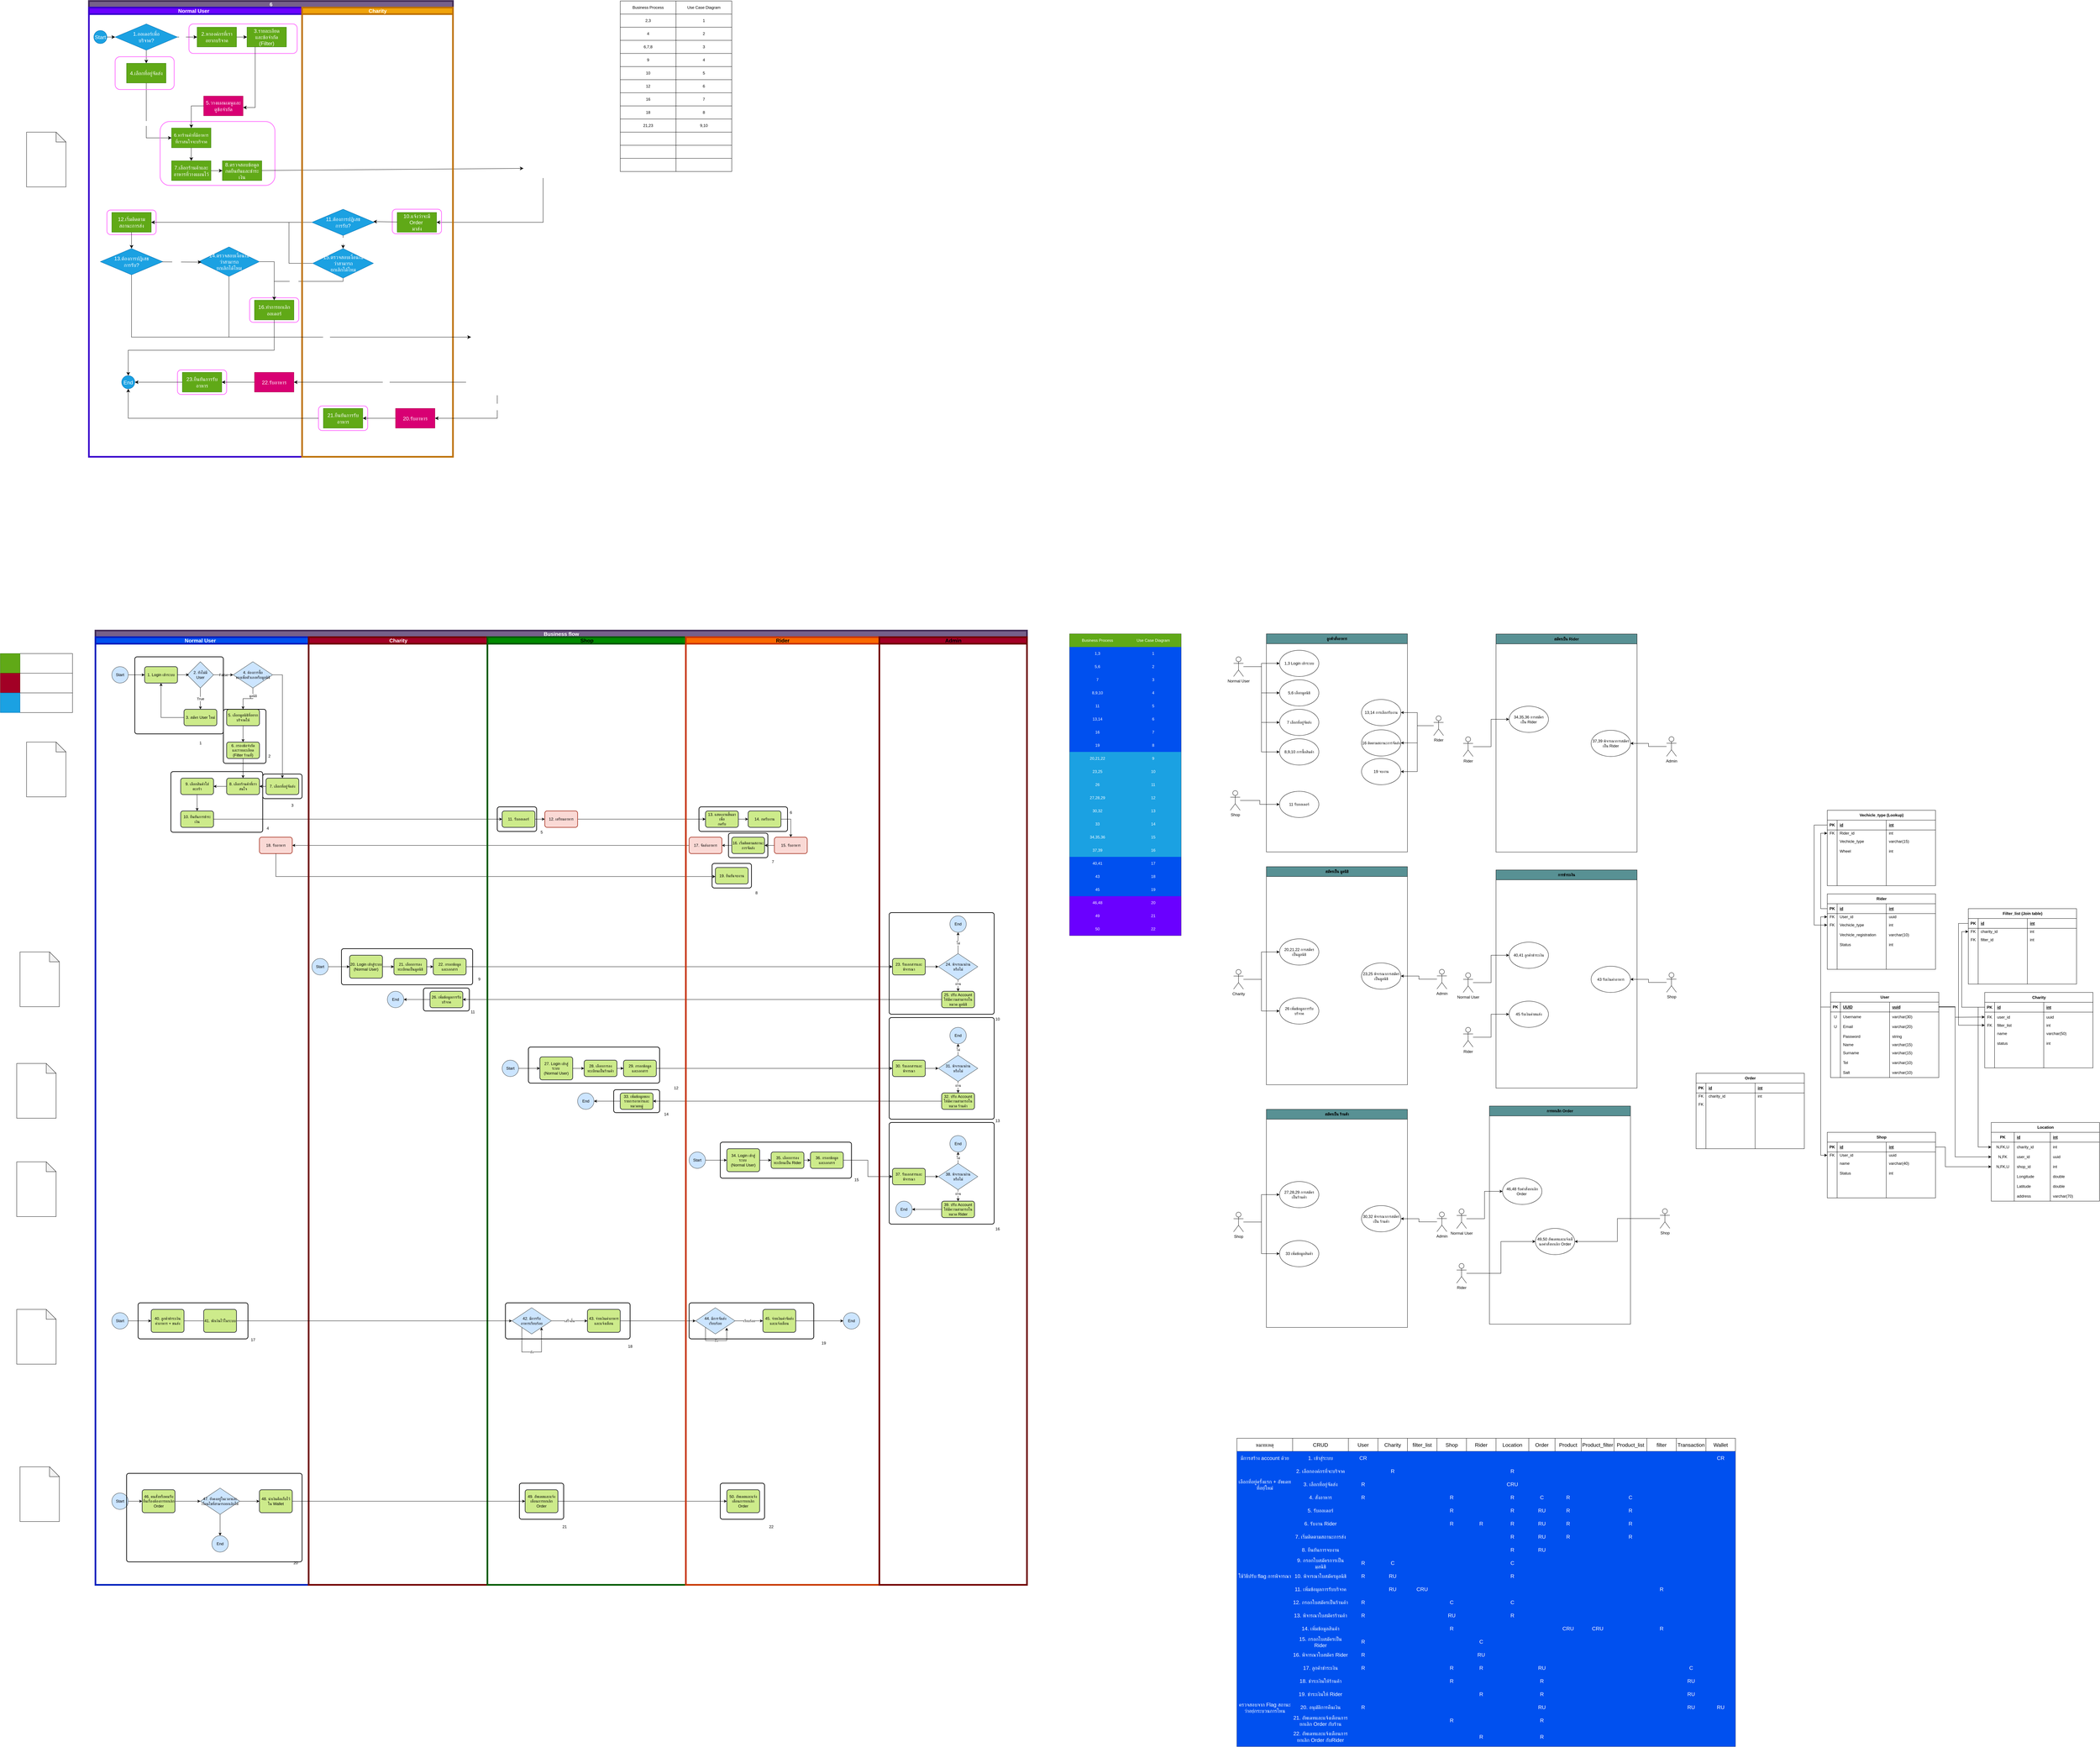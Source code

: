 <mxfile version="26.0.9" pages="2">
  <diagram name="Main" id="v9CTo1Pcj-fNduZIPoUf">
    <mxGraphModel grid="1" page="0" gridSize="10" guides="1" tooltips="1" connect="1" arrows="1" fold="1" pageScale="1" pageWidth="827" pageHeight="1169" math="0" shadow="0">
      <root>
        <mxCell id="0" />
        <mxCell id="1" parent="0" />
        <mxCell id="bagXeDP1kk1kO0pdbI4j-6" value="6" style="swimlane;childLayout=stackLayout;resizeParent=1;resizeParentMax=0;startSize=20;html=1;fontSize=16;movable=1;resizable=1;rotatable=1;deletable=1;editable=1;locked=0;connectable=1;fillColor=#76608a;strokeColor=#432D57;fontColor=light-dark(#FFFFFF,#FFFFFF);strokeWidth=5;" vertex="1" parent="1">
          <mxGeometry x="190" y="200" width="1110" height="1390" as="geometry" />
        </mxCell>
        <mxCell id="bagXeDP1kk1kO0pdbI4j-7" value="Normal User&lt;span style=&quot;white-space: pre;&quot;&gt;&#x9;&lt;/span&gt;" style="swimlane;startSize=20;html=1;fontSize=16;fillColor=#6a00ff;strokeColor=#3700CC;fontColor=light-dark(#FFFFFF,#FFFFFF);strokeWidth=5;" vertex="1" parent="bagXeDP1kk1kO0pdbI4j-6">
          <mxGeometry y="20" width="650" height="1370" as="geometry" />
        </mxCell>
        <mxCell id="3Ortr8ya-u4bt8GcygGr-64" value="" style="rounded=1;whiteSpace=wrap;html=1;fontSize=16;strokeColor=#FF66FF;fillColor=none;strokeWidth=2;fontColor=light-dark(#FFFFFF,#FFFFFF);" vertex="1" parent="bagXeDP1kk1kO0pdbI4j-7">
          <mxGeometry x="270" y="1105" width="150" height="75" as="geometry" />
        </mxCell>
        <mxCell id="bagXeDP1kk1kO0pdbI4j-146" value="" style="rounded=1;whiteSpace=wrap;html=1;fontSize=16;strokeColor=#FF66FF;fillColor=none;strokeWidth=2;fontColor=light-dark(#FFFFFF,#FFFFFF);" vertex="1" parent="bagXeDP1kk1kO0pdbI4j-7">
          <mxGeometry x="305.08" y="50" width="330" height="90" as="geometry" />
        </mxCell>
        <mxCell id="3Ortr8ya-u4bt8GcygGr-42" value="" style="rounded=1;whiteSpace=wrap;html=1;fontSize=16;strokeColor=#FF66FF;fillColor=none;strokeWidth=2;fontColor=light-dark(#FFFFFF,#FFFFFF);" vertex="1" parent="bagXeDP1kk1kO0pdbI4j-7">
          <mxGeometry x="490.0" y="885" width="150" height="75" as="geometry" />
        </mxCell>
        <mxCell id="bagXeDP1kk1kO0pdbI4j-135" value="" style="rounded=1;whiteSpace=wrap;html=1;fontSize=16;strokeColor=#FF66FF;fillColor=none;strokeWidth=2;fontColor=light-dark(#FFFFFF,#FFFFFF);" vertex="1" parent="bagXeDP1kk1kO0pdbI4j-7">
          <mxGeometry x="55" y="617.5" width="150" height="75" as="geometry" />
        </mxCell>
        <mxCell id="bagXeDP1kk1kO0pdbI4j-10" value="Start" style="ellipse;whiteSpace=wrap;html=1;aspect=fixed;fontSize=16;fillColor=#1ba1e2;fontColor=light-dark(#FFFFFF,#FFFFFF);strokeColor=#006EAF;" vertex="1" parent="bagXeDP1kk1kO0pdbI4j-7">
          <mxGeometry x="15" y="70" width="40" height="40" as="geometry" />
        </mxCell>
        <mxCell id="bagXeDP1kk1kO0pdbI4j-18" style="edgeStyle=none;curved=1;rounded=0;orthogonalLoop=1;jettySize=auto;html=1;fontSize=12;startSize=8;endSize=8;fontColor=light-dark(#FFFFFF,#FFFFFF);" edge="1" parent="bagXeDP1kk1kO0pdbI4j-7" source="bagXeDP1kk1kO0pdbI4j-13" target="bagXeDP1kk1kO0pdbI4j-17">
          <mxGeometry relative="1" as="geometry" />
        </mxCell>
        <mxCell id="bagXeDP1kk1kO0pdbI4j-13" value="2.หาองค์กรที่เรา&lt;br&gt;อยากบริจาค" style="rounded=0;whiteSpace=wrap;html=1;fontSize=16;fillColor=#60a917;fontColor=light-dark(#FFFFFF,#FFFFFF);strokeColor=#2D7600;" vertex="1" parent="bagXeDP1kk1kO0pdbI4j-7">
          <mxGeometry x="330.08" y="60" width="120" height="60" as="geometry" />
        </mxCell>
        <mxCell id="bagXeDP1kk1kO0pdbI4j-17" value="3.รายละเอียด&lt;br&gt;และข้อจำกัด&lt;br&gt;(Filter)" style="rounded=0;whiteSpace=wrap;html=1;fontSize=16;fillColor=#60a917;fontColor=light-dark(#FFFFFF,#FFFFFF);strokeColor=#2D7600;" vertex="1" parent="bagXeDP1kk1kO0pdbI4j-7">
          <mxGeometry x="482.16" y="60" width="120" height="60" as="geometry" />
        </mxCell>
        <mxCell id="bagXeDP1kk1kO0pdbI4j-19" value="5.วางแผนเมนูและ&lt;br&gt;ดูข้อจำกัด" style="rounded=0;whiteSpace=wrap;html=1;fontSize=16;fillColor=#d80073;fontColor=light-dark(#FFFFFF,#FFFFFF);strokeColor=#A50040;" vertex="1" parent="bagXeDP1kk1kO0pdbI4j-7">
          <mxGeometry x="350.0" y="270" width="120" height="60" as="geometry" />
        </mxCell>
        <mxCell id="3Ortr8ya-u4bt8GcygGr-26" style="edgeStyle=none;curved=1;rounded=0;orthogonalLoop=1;jettySize=auto;html=1;fontSize=12;startSize=8;endSize=8;fontColor=light-dark(#FFFFFF,#FFFFFF);" edge="1" parent="bagXeDP1kk1kO0pdbI4j-7" source="bagXeDP1kk1kO0pdbI4j-33" target="3Ortr8ya-u4bt8GcygGr-20">
          <mxGeometry relative="1" as="geometry" />
        </mxCell>
        <mxCell id="bagXeDP1kk1kO0pdbI4j-33" value="12.เริ่มติดตามสถานะการส่ง" style="rounded=0;whiteSpace=wrap;html=1;fontSize=16;fillColor=#60a917;fontColor=light-dark(#FFFFFF,#FFFFFF);strokeColor=#2D7600;" vertex="1" parent="bagXeDP1kk1kO0pdbI4j-7">
          <mxGeometry x="70.0" y="625" width="120" height="60" as="geometry" />
        </mxCell>
        <mxCell id="bagXeDP1kk1kO0pdbI4j-93" value="End" style="ellipse;whiteSpace=wrap;html=1;aspect=fixed;fontSize=16;fillColor=#1ba1e2;fontColor=light-dark(#FFFFFF,#FFFFFF);strokeColor=#006EAF;" vertex="1" parent="bagXeDP1kk1kO0pdbI4j-7">
          <mxGeometry x="100" y="1122.5" width="40" height="40" as="geometry" />
        </mxCell>
        <mxCell id="3Ortr8ya-u4bt8GcygGr-20" value="13.ต้องการปฎิเสธ&lt;br&gt;การรับ?" style="rhombus;whiteSpace=wrap;html=1;fontSize=16;fillColor=#1ba1e2;fontColor=light-dark(#FFFFFF,#FFFFFF);strokeColor=#006EAF;" vertex="1" parent="bagXeDP1kk1kO0pdbI4j-7">
          <mxGeometry x="35" y="735" width="190" height="80" as="geometry" />
        </mxCell>
        <mxCell id="3Ortr8ya-u4bt8GcygGr-43" style="edgeStyle=orthogonalEdgeStyle;rounded=0;orthogonalLoop=1;jettySize=auto;html=1;entryX=0.5;entryY=0;entryDx=0;entryDy=0;fontSize=12;startSize=8;endSize=8;fontColor=light-dark(#FFFFFF,#FFFFFF);" edge="1" parent="bagXeDP1kk1kO0pdbI4j-7" source="3Ortr8ya-u4bt8GcygGr-30" target="bagXeDP1kk1kO0pdbI4j-93">
          <mxGeometry relative="1" as="geometry">
            <Array as="points">
              <mxPoint x="565" y="1045" />
              <mxPoint x="120" y="1045" />
            </Array>
          </mxGeometry>
        </mxCell>
        <mxCell id="3Ortr8ya-u4bt8GcygGr-30" value="16.ทำการยกเลิก&lt;br&gt;ออเดอร์" style="rounded=0;whiteSpace=wrap;html=1;fontSize=16;fillColor=#60a917;fontColor=light-dark(#FFFFFF,#FFFFFF);strokeColor=#2D7600;" vertex="1" parent="bagXeDP1kk1kO0pdbI4j-7">
          <mxGeometry x="505.0" y="892.5" width="120" height="60" as="geometry" />
        </mxCell>
        <mxCell id="3Ortr8ya-u4bt8GcygGr-36" style="edgeStyle=orthogonalEdgeStyle;rounded=0;orthogonalLoop=1;jettySize=auto;html=1;fontSize=12;startSize=8;endSize=8;exitX=1;exitY=0.5;exitDx=0;exitDy=0;fontColor=light-dark(#FFFFFF,#FFFFFF);" edge="1" parent="bagXeDP1kk1kO0pdbI4j-7" source="3Ortr8ya-u4bt8GcygGr-31" target="3Ortr8ya-u4bt8GcygGr-30">
          <mxGeometry relative="1" as="geometry" />
        </mxCell>
        <mxCell id="3Ortr8ya-u4bt8GcygGr-31" value="&lt;font style=&quot;font-size: 16px;&quot;&gt;14.ตรวจสอบเงื่อนไข&lt;br style=&quot;&quot;&gt;&lt;span style=&quot;&quot;&gt;ว่าสามารถ&lt;br&gt;ยกเลิกได้ไหม&lt;/span&gt;&lt;/font&gt;" style="rhombus;whiteSpace=wrap;html=1;fontSize=16;fillColor=#1ba1e2;fontColor=light-dark(#FFFFFF,#FFFFFF);strokeColor=#006EAF;" vertex="1" parent="bagXeDP1kk1kO0pdbI4j-7">
          <mxGeometry x="334.58" y="730" width="185" height="90" as="geometry" />
        </mxCell>
        <mxCell id="3Ortr8ya-u4bt8GcygGr-32" style="edgeStyle=none;curved=1;rounded=0;orthogonalLoop=1;jettySize=auto;html=1;entryX=0.046;entryY=0.514;entryDx=0;entryDy=0;entryPerimeter=0;fontSize=12;startSize=8;endSize=8;fontColor=light-dark(#FFFFFF,#FFFFFF);" edge="1" parent="bagXeDP1kk1kO0pdbI4j-7" source="3Ortr8ya-u4bt8GcygGr-20" target="3Ortr8ya-u4bt8GcygGr-31">
          <mxGeometry relative="1" as="geometry">
            <mxPoint x="309.997" y="775.877" as="sourcePoint" />
          </mxGeometry>
        </mxCell>
        <mxCell id="3Ortr8ya-u4bt8GcygGr-41" value="Yes" style="edgeLabel;html=1;align=center;verticalAlign=middle;resizable=0;points=[];fontSize=16;fontColor=light-dark(#FFFFFF,#FFFFFF);" vertex="1" connectable="0" parent="3Ortr8ya-u4bt8GcygGr-32">
          <mxGeometry x="-0.269" y="1" relative="1" as="geometry">
            <mxPoint as="offset" />
          </mxGeometry>
        </mxCell>
        <mxCell id="3Ortr8ya-u4bt8GcygGr-45" style="edgeStyle=orthogonalEdgeStyle;rounded=0;orthogonalLoop=1;jettySize=auto;html=1;entryX=1.001;entryY=0.581;entryDx=0;entryDy=0;entryPerimeter=0;fontSize=12;startSize=8;endSize=8;fontColor=light-dark(#FFFFFF,#FFFFFF);" edge="1" parent="bagXeDP1kk1kO0pdbI4j-7" source="bagXeDP1kk1kO0pdbI4j-17" target="bagXeDP1kk1kO0pdbI4j-19">
          <mxGeometry relative="1" as="geometry">
            <Array as="points">
              <mxPoint x="507" y="305" />
            </Array>
          </mxGeometry>
        </mxCell>
        <mxCell id="3Ortr8ya-u4bt8GcygGr-47" value="Yes" style="edgeStyle=orthogonalEdgeStyle;rounded=0;orthogonalLoop=1;jettySize=auto;html=1;fontSize=12;startSize=8;endSize=8;exitX=0.5;exitY=1;exitDx=0;exitDy=0;fontColor=light-dark(#FFFFFF,#FFFFFF);entryX=0;entryY=0.5;entryDx=0;entryDy=0;" edge="1" parent="bagXeDP1kk1kO0pdbI4j-7" source="3Ortr8ya-u4bt8GcygGr-73" target="bagXeDP1kk1kO0pdbI4j-22">
          <mxGeometry relative="1" as="geometry">
            <mxPoint x="175" y="310.541" as="targetPoint" />
          </mxGeometry>
        </mxCell>
        <mxCell id="3Ortr8ya-u4bt8GcygGr-49" style="edgeStyle=none;curved=1;rounded=0;orthogonalLoop=1;jettySize=auto;html=1;fontSize=12;startSize=8;endSize=8;exitX=1;exitY=0.5;exitDx=0;exitDy=0;fontColor=light-dark(#FFFFFF,#FFFFFF);" edge="1" parent="bagXeDP1kk1kO0pdbI4j-7" source="3Ortr8ya-u4bt8GcygGr-46" target="bagXeDP1kk1kO0pdbI4j-13">
          <mxGeometry relative="1" as="geometry">
            <mxPoint x="269.995" y="92.859" as="sourcePoint" />
          </mxGeometry>
        </mxCell>
        <mxCell id="3Ortr8ya-u4bt8GcygGr-51" value="No" style="edgeLabel;html=1;align=center;verticalAlign=middle;resizable=0;points=[];fontSize=16;fontColor=light-dark(#FFFFFF,#FFFFFF);" vertex="1" connectable="0" parent="3Ortr8ya-u4bt8GcygGr-49">
          <mxGeometry x="-0.51" y="-1" relative="1" as="geometry">
            <mxPoint as="offset" />
          </mxGeometry>
        </mxCell>
        <mxCell id="3Ortr8ya-u4bt8GcygGr-74" style="edgeStyle=none;curved=1;rounded=0;orthogonalLoop=1;jettySize=auto;html=1;fontSize=12;startSize=8;endSize=8;fontColor=light-dark(#FFFFFF,#FFFFFF);" edge="1" parent="bagXeDP1kk1kO0pdbI4j-7" source="3Ortr8ya-u4bt8GcygGr-46" target="3Ortr8ya-u4bt8GcygGr-73">
          <mxGeometry relative="1" as="geometry" />
        </mxCell>
        <mxCell id="3Ortr8ya-u4bt8GcygGr-46" value="1.ออเดอร์เพื่อ&lt;br&gt;บริจาค?" style="rhombus;whiteSpace=wrap;html=1;fontSize=16;fillColor=#1ba1e2;fontColor=light-dark(#FFFFFF,#FFFFFF);strokeColor=#006EAF;" vertex="1" parent="bagXeDP1kk1kO0pdbI4j-7">
          <mxGeometry x="80" y="50" width="190" height="80" as="geometry" />
        </mxCell>
        <mxCell id="3Ortr8ya-u4bt8GcygGr-52" style="edgeStyle=none;curved=1;rounded=0;orthogonalLoop=1;jettySize=auto;html=1;fontSize=12;startSize=8;endSize=8;fontColor=light-dark(#FFFFFF,#FFFFFF);" edge="1" parent="bagXeDP1kk1kO0pdbI4j-7" source="bagXeDP1kk1kO0pdbI4j-10">
          <mxGeometry relative="1" as="geometry">
            <mxPoint x="80.0" y="90" as="targetPoint" />
          </mxGeometry>
        </mxCell>
        <mxCell id="3Ortr8ya-u4bt8GcygGr-62" value="22.รับอาหาร" style="rounded=0;whiteSpace=wrap;html=1;fontSize=16;fillColor=#d80073;fontColor=light-dark(#FFFFFF,#FFFFFF);strokeColor=#A50040;" vertex="1" parent="bagXeDP1kk1kO0pdbI4j-7">
          <mxGeometry x="505" y="1112.5" width="120" height="60" as="geometry" />
        </mxCell>
        <mxCell id="3Ortr8ya-u4bt8GcygGr-68" style="edgeStyle=none;curved=1;rounded=0;orthogonalLoop=1;jettySize=auto;html=1;fontSize=12;startSize=8;endSize=8;fontColor=light-dark(#FFFFFF,#FFFFFF);" edge="1" parent="bagXeDP1kk1kO0pdbI4j-7" source="3Ortr8ya-u4bt8GcygGr-63" target="bagXeDP1kk1kO0pdbI4j-93">
          <mxGeometry relative="1" as="geometry" />
        </mxCell>
        <mxCell id="3Ortr8ya-u4bt8GcygGr-63" value="23.ยืนยันการรับอาหาร" style="rounded=0;whiteSpace=wrap;html=1;fontSize=16;fillColor=#60a917;fontColor=light-dark(#FFFFFF,#FFFFFF);strokeColor=#2D7600;" vertex="1" parent="bagXeDP1kk1kO0pdbI4j-7">
          <mxGeometry x="285.0" y="1112.5" width="120" height="60" as="geometry" />
        </mxCell>
        <mxCell id="3Ortr8ya-u4bt8GcygGr-61" style="edgeStyle=none;curved=1;rounded=0;orthogonalLoop=1;jettySize=auto;html=1;entryX=1;entryY=0.5;entryDx=0;entryDy=0;fontSize=12;startSize=8;endSize=8;fontColor=light-dark(#FFFFFF,#FFFFFF);" edge="1" parent="bagXeDP1kk1kO0pdbI4j-7" source="3Ortr8ya-u4bt8GcygGr-62" target="3Ortr8ya-u4bt8GcygGr-63">
          <mxGeometry relative="1" as="geometry" />
        </mxCell>
        <mxCell id="3Ortr8ya-u4bt8GcygGr-73" value="4.เลือกที่อยู่จัดส่ง" style="rounded=0;whiteSpace=wrap;html=1;fontSize=16;fillColor=#60a917;fontColor=light-dark(#FFFFFF,#FFFFFF);strokeColor=#2D7600;" vertex="1" parent="bagXeDP1kk1kO0pdbI4j-7">
          <mxGeometry x="115.0" y="170" width="120" height="60" as="geometry" />
        </mxCell>
        <mxCell id="6HLrVkyrPmQ0nML5DA6s-310" value="" style="rounded=1;whiteSpace=wrap;html=1;fontSize=16;strokeColor=#FF66FF;fillColor=none;strokeWidth=2;fontColor=light-dark(#FFFFFF,#FFFFFF);" vertex="1" parent="bagXeDP1kk1kO0pdbI4j-7">
          <mxGeometry x="80" y="150" width="180" height="100" as="geometry" />
        </mxCell>
        <mxCell id="bagXeDP1kk1kO0pdbI4j-131" value="" style="rounded=1;whiteSpace=wrap;html=1;fontSize=16;strokeColor=#FF66FF;fillColor=none;strokeWidth=2;fontColor=light-dark(#FFFFFF,#FFFFFF);" vertex="1" parent="bagXeDP1kk1kO0pdbI4j-7">
          <mxGeometry x="217.16" y="347.5" width="350" height="195" as="geometry" />
        </mxCell>
        <mxCell id="bagXeDP1kk1kO0pdbI4j-23" style="edgeStyle=orthogonalEdgeStyle;rounded=0;orthogonalLoop=1;jettySize=auto;html=1;fontSize=12;startSize=8;endSize=8;entryX=0.5;entryY=0;entryDx=0;entryDy=0;fontColor=light-dark(#FFFFFF,#FFFFFF);exitX=0;exitY=0.5;exitDx=0;exitDy=0;" edge="1" parent="bagXeDP1kk1kO0pdbI4j-7" source="bagXeDP1kk1kO0pdbI4j-19" target="bagXeDP1kk1kO0pdbI4j-22">
          <mxGeometry relative="1" as="geometry">
            <mxPoint x="422.16" y="307.5" as="sourcePoint" />
          </mxGeometry>
        </mxCell>
        <mxCell id="bagXeDP1kk1kO0pdbI4j-25" style="edgeStyle=none;curved=1;rounded=0;orthogonalLoop=1;jettySize=auto;html=1;fontSize=12;startSize=8;endSize=8;fontColor=light-dark(#FFFFFF,#FFFFFF);" edge="1" parent="bagXeDP1kk1kO0pdbI4j-7" source="bagXeDP1kk1kO0pdbI4j-22" target="bagXeDP1kk1kO0pdbI4j-24">
          <mxGeometry relative="1" as="geometry" />
        </mxCell>
        <mxCell id="bagXeDP1kk1kO0pdbI4j-22" value="&lt;font style=&quot;font-size: 14px;&quot;&gt;6.หาร้านค้าที่มีอาหาร&lt;br&gt;ที่เราสนใจจะบริจาค&lt;/font&gt;" style="rounded=0;whiteSpace=wrap;html=1;fontSize=16;fillColor=#60a917;fontColor=light-dark(#FFFFFF,#FFFFFF);strokeColor=#2D7600;" vertex="1" parent="bagXeDP1kk1kO0pdbI4j-7">
          <mxGeometry x="252.16" y="367.5" width="120" height="60" as="geometry" />
        </mxCell>
        <mxCell id="bagXeDP1kk1kO0pdbI4j-26" style="edgeStyle=none;curved=1;rounded=0;orthogonalLoop=1;jettySize=auto;html=1;fontSize=12;startSize=8;endSize=8;fontColor=light-dark(#FFFFFF,#FFFFFF);" edge="1" parent="bagXeDP1kk1kO0pdbI4j-7" source="bagXeDP1kk1kO0pdbI4j-24">
          <mxGeometry relative="1" as="geometry">
            <mxPoint x="407.16" y="497.5" as="targetPoint" />
          </mxGeometry>
        </mxCell>
        <mxCell id="bagXeDP1kk1kO0pdbI4j-24" value="7.เลือกร้านค้าและ&lt;br&gt;อาหารที่วางแผนไว้" style="rounded=0;whiteSpace=wrap;html=1;fontSize=16;fillColor=#60a917;fontColor=light-dark(#FFFFFF,#FFFFFF);strokeColor=#2D7600;" vertex="1" parent="bagXeDP1kk1kO0pdbI4j-7">
          <mxGeometry x="252.16" y="467.5" width="120" height="60" as="geometry" />
        </mxCell>
        <mxCell id="bagXeDP1kk1kO0pdbI4j-28" value="8.ตรวจสอบข้อมูล&lt;br&gt;กดยืนยันและชำระเงิน" style="rounded=0;whiteSpace=wrap;html=1;fontSize=16;fillColor=#60a917;fontColor=light-dark(#FFFFFF,#FFFFFF);strokeColor=#2D7600;" vertex="1" parent="bagXeDP1kk1kO0pdbI4j-7">
          <mxGeometry x="407.16" y="467.5" width="120" height="60" as="geometry" />
        </mxCell>
        <mxCell id="6HLrVkyrPmQ0nML5DA6s-313" value="3" style="text;html=1;align=center;verticalAlign=middle;resizable=0;points=[];autosize=1;strokeColor=none;fillColor=none;fontSize=16;fontColor=light-dark(#FFFFFF,#FFFFFF);" vertex="1" parent="bagXeDP1kk1kO0pdbI4j-7">
          <mxGeometry x="572.16" y="435.5" width="30" height="30" as="geometry" />
        </mxCell>
        <mxCell id="bagXeDP1kk1kO0pdbI4j-31" style="edgeStyle=orthogonalEdgeStyle;rounded=0;orthogonalLoop=1;jettySize=auto;html=1;fontSize=12;startSize=8;endSize=8;entryX=1;entryY=0.5;entryDx=0;entryDy=0;exitX=0.5;exitY=1;exitDx=0;exitDy=0;fontColor=light-dark(#FFFFFF,#FFFFFF);" edge="1" parent="bagXeDP1kk1kO0pdbI4j-6" target="bagXeDP1kk1kO0pdbI4j-32">
          <mxGeometry relative="1" as="geometry">
            <mxPoint x="840.0" y="600" as="targetPoint" />
            <Array as="points">
              <mxPoint x="1385" y="675" />
            </Array>
            <mxPoint x="1385" y="540" as="sourcePoint" />
          </mxGeometry>
        </mxCell>
        <mxCell id="bagXeDP1kk1kO0pdbI4j-29" style="edgeStyle=none;curved=1;rounded=0;orthogonalLoop=1;jettySize=auto;html=1;fontSize=12;startSize=8;endSize=8;fontColor=light-dark(#FFFFFF,#FFFFFF);" edge="1" parent="bagXeDP1kk1kO0pdbI4j-6" source="bagXeDP1kk1kO0pdbI4j-28">
          <mxGeometry relative="1" as="geometry">
            <mxPoint x="1325" y="510.49" as="targetPoint" />
          </mxGeometry>
        </mxCell>
        <mxCell id="3Ortr8ya-u4bt8GcygGr-22" style="edgeStyle=none;curved=1;rounded=0;orthogonalLoop=1;jettySize=auto;html=1;fontSize=12;startSize=8;endSize=8;fontColor=light-dark(#FFFFFF,#FFFFFF);" edge="1" parent="bagXeDP1kk1kO0pdbI4j-6" source="3Ortr8ya-u4bt8GcygGr-19" target="bagXeDP1kk1kO0pdbI4j-33">
          <mxGeometry relative="1" as="geometry" />
        </mxCell>
        <mxCell id="3Ortr8ya-u4bt8GcygGr-23" value="No" style="edgeLabel;html=1;align=center;verticalAlign=middle;resizable=0;points=[];fontSize=16;fontColor=light-dark(#FFFFFF,#FFFFFF);" vertex="1" connectable="0" parent="3Ortr8ya-u4bt8GcygGr-22">
          <mxGeometry x="-0.11" y="1" relative="1" as="geometry">
            <mxPoint as="offset" />
          </mxGeometry>
        </mxCell>
        <mxCell id="3Ortr8ya-u4bt8GcygGr-35" style="edgeStyle=orthogonalEdgeStyle;rounded=0;orthogonalLoop=1;jettySize=auto;html=1;fontSize=12;startSize=8;endSize=8;entryX=0.5;entryY=0;entryDx=0;entryDy=0;fontColor=light-dark(#FFFFFF,#FFFFFF);" edge="1" parent="bagXeDP1kk1kO0pdbI4j-6" source="3Ortr8ya-u4bt8GcygGr-33" target="3Ortr8ya-u4bt8GcygGr-30">
          <mxGeometry relative="1" as="geometry">
            <mxPoint x="430.0" y="875" as="targetPoint" />
            <Array as="points">
              <mxPoint x="775" y="855" />
              <mxPoint x="565" y="855" />
            </Array>
          </mxGeometry>
        </mxCell>
        <mxCell id="3Ortr8ya-u4bt8GcygGr-39" value="Yes" style="edgeLabel;html=1;align=center;verticalAlign=middle;resizable=0;points=[];fontSize=16;fontColor=light-dark(#FFFFFF,#FFFFFF);" vertex="1" connectable="0" parent="3Ortr8ya-u4bt8GcygGr-35">
          <mxGeometry x="0.153" y="3" relative="1" as="geometry">
            <mxPoint as="offset" />
          </mxGeometry>
        </mxCell>
        <mxCell id="3Ortr8ya-u4bt8GcygGr-44" style="edgeStyle=orthogonalEdgeStyle;rounded=0;orthogonalLoop=1;jettySize=auto;html=1;entryX=1;entryY=0.5;entryDx=0;entryDy=0;fontSize=12;startSize=8;endSize=8;fontColor=light-dark(#FFFFFF,#FFFFFF);" edge="1" parent="bagXeDP1kk1kO0pdbI4j-6" source="3Ortr8ya-u4bt8GcygGr-33" target="bagXeDP1kk1kO0pdbI4j-33">
          <mxGeometry relative="1" as="geometry">
            <Array as="points">
              <mxPoint x="610" y="800" />
              <mxPoint x="610" y="675" />
            </Array>
          </mxGeometry>
        </mxCell>
        <mxCell id="bagXeDP1kk1kO0pdbI4j-8" value="Charity" style="swimlane;startSize=20;html=1;fontSize=16;fillColor=#f0a30a;fontColor=light-dark(#FFFFFF,#FFFFFF);strokeColor=#BD7000;strokeWidth=5;" vertex="1" parent="bagXeDP1kk1kO0pdbI4j-6">
          <mxGeometry x="650" y="20" width="460" height="1370" as="geometry" />
        </mxCell>
        <mxCell id="bagXeDP1kk1kO0pdbI4j-137" value="" style="rounded=1;whiteSpace=wrap;html=1;fontSize=16;strokeColor=#FF66FF;fillColor=none;strokeWidth=2;fontColor=light-dark(#FFFFFF,#FFFFFF);" vertex="1" parent="bagXeDP1kk1kO0pdbI4j-8">
          <mxGeometry x="50" y="1215" width="150" height="75" as="geometry" />
        </mxCell>
        <mxCell id="bagXeDP1kk1kO0pdbI4j-134" value="" style="rounded=1;whiteSpace=wrap;html=1;fontSize=16;strokeColor=#FF66FF;fillColor=none;strokeWidth=2;fontColor=light-dark(#FFFFFF,#FFFFFF);" vertex="1" parent="bagXeDP1kk1kO0pdbI4j-8">
          <mxGeometry x="275" y="615" width="150" height="75" as="geometry" />
        </mxCell>
        <mxCell id="bagXeDP1kk1kO0pdbI4j-32" value="10.แจ้งว่าจะมี Order&amp;nbsp;&lt;br&gt;มาส่ง" style="rounded=0;whiteSpace=wrap;html=1;fontSize=16;fillColor=#60a917;fontColor=light-dark(#FFFFFF,#FFFFFF);strokeColor=#2D7600;" vertex="1" parent="bagXeDP1kk1kO0pdbI4j-8">
          <mxGeometry x="290.0" y="625" width="120" height="60" as="geometry" />
        </mxCell>
        <mxCell id="bagXeDP1kk1kO0pdbI4j-92" style="edgeStyle=none;curved=1;rounded=0;orthogonalLoop=1;jettySize=auto;html=1;entryX=1;entryY=0.5;entryDx=0;entryDy=0;fontSize=12;startSize=8;endSize=8;fontColor=light-dark(#FFFFFF,#FFFFFF);" edge="1" parent="bagXeDP1kk1kO0pdbI4j-8" source="bagXeDP1kk1kO0pdbI4j-89" target="bagXeDP1kk1kO0pdbI4j-91">
          <mxGeometry relative="1" as="geometry" />
        </mxCell>
        <mxCell id="bagXeDP1kk1kO0pdbI4j-89" value="20.รับอาหาร" style="rounded=0;whiteSpace=wrap;html=1;fontSize=16;fillColor=#d80073;fontColor=light-dark(#FFFFFF,#FFFFFF);strokeColor=#A50040;" vertex="1" parent="bagXeDP1kk1kO0pdbI4j-8">
          <mxGeometry x="285" y="1222.5" width="120" height="60" as="geometry" />
        </mxCell>
        <mxCell id="bagXeDP1kk1kO0pdbI4j-91" value="21.ยืนยันการรับอาหาร" style="rounded=0;whiteSpace=wrap;html=1;fontSize=16;fillColor=#60a917;fontColor=light-dark(#FFFFFF,#FFFFFF);strokeColor=#2D7600;" vertex="1" parent="bagXeDP1kk1kO0pdbI4j-8">
          <mxGeometry x="65.0" y="1222.5" width="120" height="60" as="geometry" />
        </mxCell>
        <mxCell id="3Ortr8ya-u4bt8GcygGr-34" style="edgeStyle=none;curved=1;rounded=0;orthogonalLoop=1;jettySize=auto;html=1;fontSize=12;startSize=8;endSize=8;fontColor=light-dark(#FFFFFF,#FFFFFF);" edge="1" parent="bagXeDP1kk1kO0pdbI4j-8" source="3Ortr8ya-u4bt8GcygGr-19" target="3Ortr8ya-u4bt8GcygGr-33">
          <mxGeometry relative="1" as="geometry" />
        </mxCell>
        <mxCell id="3Ortr8ya-u4bt8GcygGr-40" value="Yes" style="edgeLabel;html=1;align=center;verticalAlign=middle;resizable=0;points=[];fontSize=16;fontColor=light-dark(#FFFFFF,#FFFFFF);" vertex="1" connectable="0" parent="3Ortr8ya-u4bt8GcygGr-34">
          <mxGeometry x="-0.197" y="2" relative="1" as="geometry">
            <mxPoint as="offset" />
          </mxGeometry>
        </mxCell>
        <mxCell id="3Ortr8ya-u4bt8GcygGr-19" value="11.ต้องการปฎิเสธ&lt;br&gt;การรับ?" style="rhombus;whiteSpace=wrap;html=1;fontSize=16;fillColor=#1ba1e2;fontColor=light-dark(#FFFFFF,#FFFFFF);strokeColor=#006EAF;" vertex="1" parent="bagXeDP1kk1kO0pdbI4j-8">
          <mxGeometry x="30" y="615" width="190" height="80" as="geometry" />
        </mxCell>
        <mxCell id="3Ortr8ya-u4bt8GcygGr-21" style="edgeStyle=none;curved=1;rounded=0;orthogonalLoop=1;jettySize=auto;html=1;entryX=0.985;entryY=0.471;entryDx=0;entryDy=0;entryPerimeter=0;fontSize=12;startSize=8;endSize=8;fontColor=light-dark(#FFFFFF,#FFFFFF);" edge="1" parent="bagXeDP1kk1kO0pdbI4j-8" source="bagXeDP1kk1kO0pdbI4j-32" target="3Ortr8ya-u4bt8GcygGr-19">
          <mxGeometry relative="1" as="geometry" />
        </mxCell>
        <mxCell id="3Ortr8ya-u4bt8GcygGr-33" value="&lt;font style=&quot;font-size: 16px;&quot;&gt;15.ตรวจสอบเงื่อนไข&lt;br style=&quot;&quot;&gt;&lt;span style=&quot;&quot;&gt;ว่าสามารถ&lt;br&gt;ยกเลิกได้ไหม&lt;/span&gt;&lt;/font&gt;" style="rhombus;whiteSpace=wrap;html=1;fontSize=16;fillColor=#1ba1e2;fontColor=light-dark(#FFFFFF,#FFFFFF);strokeColor=#006EAF;" vertex="1" parent="bagXeDP1kk1kO0pdbI4j-8">
          <mxGeometry x="32.5" y="735" width="185" height="90" as="geometry" />
        </mxCell>
        <mxCell id="3Ortr8ya-u4bt8GcygGr-53" style="edgeStyle=orthogonalEdgeStyle;rounded=0;orthogonalLoop=1;jettySize=auto;html=1;entryX=0;entryY=0.5;entryDx=0;entryDy=0;fontSize=12;startSize=8;endSize=8;fontColor=light-dark(#FFFFFF,#FFFFFF);" edge="1" parent="bagXeDP1kk1kO0pdbI4j-6" source="3Ortr8ya-u4bt8GcygGr-20">
          <mxGeometry relative="1" as="geometry">
            <Array as="points">
              <mxPoint x="130" y="1025" />
            </Array>
            <mxPoint x="1165" y="1025" as="targetPoint" />
          </mxGeometry>
        </mxCell>
        <mxCell id="3Ortr8ya-u4bt8GcygGr-65" style="edgeStyle=orthogonalEdgeStyle;rounded=0;orthogonalLoop=1;jettySize=auto;html=1;entryX=1;entryY=0.5;entryDx=0;entryDy=0;fontSize=12;startSize=8;endSize=8;fontColor=light-dark(#FFFFFF,#FFFFFF);" edge="1" parent="bagXeDP1kk1kO0pdbI4j-6" target="bagXeDP1kk1kO0pdbI4j-89">
          <mxGeometry relative="1" as="geometry">
            <Array as="points">
              <mxPoint x="1245" y="1272" />
            </Array>
            <mxPoint x="1245" y="1202.5" as="sourcePoint" />
          </mxGeometry>
        </mxCell>
        <mxCell id="3Ortr8ya-u4bt8GcygGr-70" value="No" style="edgeLabel;html=1;align=center;verticalAlign=middle;resizable=0;points=[];fontSize=16;fontColor=light-dark(#FFFFFF,#FFFFFF);" vertex="1" connectable="0" parent="3Ortr8ya-u4bt8GcygGr-65">
          <mxGeometry x="-0.733" y="1" relative="1" as="geometry">
            <mxPoint as="offset" />
          </mxGeometry>
        </mxCell>
        <mxCell id="3Ortr8ya-u4bt8GcygGr-81" value="Yes" style="edgeLabel;html=1;align=center;verticalAlign=middle;resizable=0;points=[];fontSize=16;fontColor=light-dark(#FFFFFF,#FFFFFF);" vertex="1" connectable="0" parent="3Ortr8ya-u4bt8GcygGr-65">
          <mxGeometry x="-0.729" y="2" relative="1" as="geometry">
            <mxPoint as="offset" />
          </mxGeometry>
        </mxCell>
        <mxCell id="3Ortr8ya-u4bt8GcygGr-66" style="edgeStyle=none;curved=1;rounded=0;orthogonalLoop=1;jettySize=auto;html=1;fontSize=12;startSize=8;endSize=8;fontColor=light-dark(#FFFFFF,#FFFFFF);" edge="1" parent="bagXeDP1kk1kO0pdbI4j-6" target="3Ortr8ya-u4bt8GcygGr-62">
          <mxGeometry relative="1" as="geometry">
            <mxPoint x="1150" y="1162.5" as="sourcePoint" />
          </mxGeometry>
        </mxCell>
        <mxCell id="3Ortr8ya-u4bt8GcygGr-71" value="No" style="edgeLabel;html=1;align=center;verticalAlign=middle;resizable=0;points=[];fontSize=16;fontColor=light-dark(#FFFFFF,#FFFFFF);" vertex="1" connectable="0" parent="3Ortr8ya-u4bt8GcygGr-66">
          <mxGeometry x="-0.069" y="1" relative="1" as="geometry">
            <mxPoint as="offset" />
          </mxGeometry>
        </mxCell>
        <mxCell id="3Ortr8ya-u4bt8GcygGr-69" style="edgeStyle=orthogonalEdgeStyle;rounded=0;orthogonalLoop=1;jettySize=auto;html=1;entryX=0.5;entryY=1;entryDx=0;entryDy=0;fontSize=12;startSize=8;endSize=8;fontColor=light-dark(#FFFFFF,#FFFFFF);" edge="1" parent="bagXeDP1kk1kO0pdbI4j-6" source="bagXeDP1kk1kO0pdbI4j-137" target="bagXeDP1kk1kO0pdbI4j-93">
          <mxGeometry relative="1" as="geometry" />
        </mxCell>
        <mxCell id="3Ortr8ya-u4bt8GcygGr-75" style="edgeStyle=orthogonalEdgeStyle;rounded=0;orthogonalLoop=1;jettySize=auto;html=1;entryX=0;entryY=0.5;entryDx=0;entryDy=0;fontSize=12;startSize=8;endSize=8;fontColor=light-dark(#FFFFFF,#FFFFFF);" edge="1" parent="bagXeDP1kk1kO0pdbI4j-6" source="3Ortr8ya-u4bt8GcygGr-31">
          <mxGeometry relative="1" as="geometry">
            <Array as="points">
              <mxPoint x="427" y="1025" />
            </Array>
            <mxPoint x="1165" y="1025" as="targetPoint" />
          </mxGeometry>
        </mxCell>
        <mxCell id="3Ortr8ya-u4bt8GcygGr-77" value="No" style="edgeLabel;html=1;align=center;verticalAlign=middle;resizable=0;points=[];fontSize=16;fontColor=light-dark(#FFFFFF,#FFFFFF);" vertex="1" connectable="0" parent="3Ortr8ya-u4bt8GcygGr-75">
          <mxGeometry x="0.044" y="1" relative="1" as="geometry">
            <mxPoint as="offset" />
          </mxGeometry>
        </mxCell>
        <mxCell id="bagXeDP1kk1kO0pdbI4j-138" value="Flow ที่ 1&lt;br&gt;ลูกค้าสั่งอาหาร" style="shape=note;whiteSpace=wrap;html=1;backgroundOutline=1;darkOpacity=0.05;fontSize=16;fontColor=light-dark(#FFFFFF,#FFFFFF);" vertex="1" parent="1">
          <mxGeometry y="600" width="120" height="167" as="geometry" />
        </mxCell>
        <mxCell id="6HLrVkyrPmQ0nML5DA6s-20" value="" style="shape=partialRectangle;html=1;whiteSpace=wrap;connectable=0;strokeColor=inherit;overflow=hidden;fillColor=none;top=0;left=0;bottom=0;right=0;pointerEvents=1;fontSize=16;fontColor=light-dark(#FFFFFF,#FFFFFF);" vertex="1" parent="1">
          <mxGeometry x="2410" y="450" width="60" height="40" as="geometry">
            <mxRectangle width="60" height="40" as="alternateBounds" />
          </mxGeometry>
        </mxCell>
        <mxCell id="6HLrVkyrPmQ0nML5DA6s-311" value="1" style="text;html=1;align=center;verticalAlign=middle;resizable=0;points=[];autosize=1;strokeColor=none;fillColor=none;fontSize=16;fontColor=light-dark(#FFFFFF,#FFFFFF);" vertex="1" parent="1">
          <mxGeometry x="785" y="358" width="30" height="30" as="geometry" />
        </mxCell>
        <mxCell id="6HLrVkyrPmQ0nML5DA6s-312" value="2" style="text;html=1;align=center;verticalAlign=middle;resizable=0;points=[];autosize=1;strokeColor=none;fillColor=none;fontSize=16;fontColor=light-dark(#FFFFFF,#FFFFFF);" vertex="1" parent="1">
          <mxGeometry x="455" y="428" width="30" height="30" as="geometry" />
        </mxCell>
        <mxCell id="6HLrVkyrPmQ0nML5DA6s-315" value="5" style="text;html=1;align=center;verticalAlign=middle;resizable=0;points=[];autosize=1;strokeColor=none;fillColor=none;fontSize=16;fontColor=light-dark(#FFFFFF,#FFFFFF);" vertex="1" parent="1">
          <mxGeometry x="1215" y="923" width="30" height="30" as="geometry" />
        </mxCell>
        <mxCell id="6HLrVkyrPmQ0nML5DA6s-316" value="6" style="text;html=1;align=center;verticalAlign=middle;resizable=0;points=[];autosize=1;strokeColor=none;fillColor=none;fontSize=16;fontColor=light-dark(#FFFFFF,#FFFFFF);" vertex="1" parent="1">
          <mxGeometry x="395" y="903" width="30" height="30" as="geometry" />
        </mxCell>
        <mxCell id="6HLrVkyrPmQ0nML5DA6s-317" value="7" style="text;html=1;align=center;verticalAlign=middle;resizable=0;points=[];autosize=1;strokeColor=none;fillColor=none;fontSize=16;fontColor=light-dark(#FFFFFF,#FFFFFF);" vertex="1" parent="1">
          <mxGeometry x="795" y="1183" width="30" height="30" as="geometry" />
        </mxCell>
        <mxCell id="6HLrVkyrPmQ0nML5DA6s-318" value="8" style="text;html=1;align=center;verticalAlign=middle;resizable=0;points=[];autosize=1;strokeColor=none;fillColor=none;fontSize=16;fontColor=light-dark(#FFFFFF,#FFFFFF);" vertex="1" parent="1">
          <mxGeometry x="1685" y="1273" width="30" height="30" as="geometry" />
        </mxCell>
        <mxCell id="6HLrVkyrPmQ0nML5DA6s-319" value="9" style="text;html=1;align=center;verticalAlign=middle;resizable=0;points=[];autosize=1;strokeColor=none;fillColor=none;fontSize=16;fontColor=light-dark(#FFFFFF,#FFFFFF);" vertex="1" parent="1">
          <mxGeometry x="605" y="1403" width="30" height="30" as="geometry" />
        </mxCell>
        <mxCell id="6HLrVkyrPmQ0nML5DA6s-320" value="9" style="text;html=1;align=center;verticalAlign=middle;resizable=0;points=[];autosize=1;strokeColor=none;fillColor=none;fontSize=16;fontColor=light-dark(#FFFFFF,#FFFFFF);" vertex="1" parent="1">
          <mxGeometry x="1045" y="1493" width="30" height="30" as="geometry" />
        </mxCell>
        <mxCell id="l6Uoo6jh6kJVieQsPtZk-42" value="" style="shape=table;startSize=0;container=1;collapsible=0;childLayout=tableLayout;movable=1;resizable=1;rotatable=1;deletable=1;editable=1;locked=0;connectable=1;" vertex="1" parent="1">
          <mxGeometry x="1810" y="200" width="340" height="520" as="geometry" />
        </mxCell>
        <mxCell id="l6Uoo6jh6kJVieQsPtZk-43" value="" style="shape=tableRow;horizontal=0;startSize=0;swimlaneHead=0;swimlaneBody=0;strokeColor=inherit;top=0;left=0;bottom=0;right=0;collapsible=0;dropTarget=0;fillColor=none;points=[[0,0.5],[1,0.5]];portConstraint=eastwest;" vertex="1" parent="l6Uoo6jh6kJVieQsPtZk-42">
          <mxGeometry width="340" height="40" as="geometry" />
        </mxCell>
        <mxCell id="l6Uoo6jh6kJVieQsPtZk-44" value="Business Process" style="shape=partialRectangle;html=1;whiteSpace=wrap;connectable=0;strokeColor=inherit;overflow=hidden;fillColor=none;top=0;left=0;bottom=0;right=0;pointerEvents=1;" vertex="1" parent="l6Uoo6jh6kJVieQsPtZk-43">
          <mxGeometry width="170" height="40" as="geometry">
            <mxRectangle width="170" height="40" as="alternateBounds" />
          </mxGeometry>
        </mxCell>
        <mxCell id="l6Uoo6jh6kJVieQsPtZk-45" value="Use Case Diagram" style="shape=partialRectangle;html=1;whiteSpace=wrap;connectable=0;strokeColor=inherit;overflow=hidden;fillColor=none;top=0;left=0;bottom=0;right=0;pointerEvents=1;" vertex="1" parent="l6Uoo6jh6kJVieQsPtZk-43">
          <mxGeometry x="170" width="170" height="40" as="geometry">
            <mxRectangle width="170" height="40" as="alternateBounds" />
          </mxGeometry>
        </mxCell>
        <mxCell id="l6Uoo6jh6kJVieQsPtZk-46" value="" style="shape=tableRow;horizontal=0;startSize=0;swimlaneHead=0;swimlaneBody=0;strokeColor=inherit;top=0;left=0;bottom=0;right=0;collapsible=0;dropTarget=0;fillColor=none;points=[[0,0.5],[1,0.5]];portConstraint=eastwest;" vertex="1" parent="l6Uoo6jh6kJVieQsPtZk-42">
          <mxGeometry y="40" width="340" height="40" as="geometry" />
        </mxCell>
        <mxCell id="l6Uoo6jh6kJVieQsPtZk-47" value="2,3" style="shape=partialRectangle;html=1;whiteSpace=wrap;connectable=0;strokeColor=inherit;overflow=hidden;fillColor=none;top=0;left=0;bottom=0;right=0;pointerEvents=1;" vertex="1" parent="l6Uoo6jh6kJVieQsPtZk-46">
          <mxGeometry width="170" height="40" as="geometry">
            <mxRectangle width="170" height="40" as="alternateBounds" />
          </mxGeometry>
        </mxCell>
        <mxCell id="l6Uoo6jh6kJVieQsPtZk-48" value="1" style="shape=partialRectangle;html=1;whiteSpace=wrap;connectable=0;strokeColor=inherit;overflow=hidden;fillColor=none;top=0;left=0;bottom=0;right=0;pointerEvents=1;" vertex="1" parent="l6Uoo6jh6kJVieQsPtZk-46">
          <mxGeometry x="170" width="170" height="40" as="geometry">
            <mxRectangle width="170" height="40" as="alternateBounds" />
          </mxGeometry>
        </mxCell>
        <mxCell id="l6Uoo6jh6kJVieQsPtZk-49" value="" style="shape=tableRow;horizontal=0;startSize=0;swimlaneHead=0;swimlaneBody=0;strokeColor=inherit;top=0;left=0;bottom=0;right=0;collapsible=0;dropTarget=0;fillColor=none;points=[[0,0.5],[1,0.5]];portConstraint=eastwest;" vertex="1" parent="l6Uoo6jh6kJVieQsPtZk-42">
          <mxGeometry y="80" width="340" height="40" as="geometry" />
        </mxCell>
        <mxCell id="l6Uoo6jh6kJVieQsPtZk-50" value="4" style="shape=partialRectangle;html=1;whiteSpace=wrap;connectable=0;strokeColor=inherit;overflow=hidden;fillColor=none;top=0;left=0;bottom=0;right=0;pointerEvents=1;" vertex="1" parent="l6Uoo6jh6kJVieQsPtZk-49">
          <mxGeometry width="170" height="40" as="geometry">
            <mxRectangle width="170" height="40" as="alternateBounds" />
          </mxGeometry>
        </mxCell>
        <mxCell id="l6Uoo6jh6kJVieQsPtZk-51" value="2" style="shape=partialRectangle;html=1;whiteSpace=wrap;connectable=0;strokeColor=inherit;overflow=hidden;fillColor=none;top=0;left=0;bottom=0;right=0;pointerEvents=1;" vertex="1" parent="l6Uoo6jh6kJVieQsPtZk-49">
          <mxGeometry x="170" width="170" height="40" as="geometry">
            <mxRectangle width="170" height="40" as="alternateBounds" />
          </mxGeometry>
        </mxCell>
        <mxCell id="l6Uoo6jh6kJVieQsPtZk-52" value="" style="shape=tableRow;horizontal=0;startSize=0;swimlaneHead=0;swimlaneBody=0;strokeColor=inherit;top=0;left=0;bottom=0;right=0;collapsible=0;dropTarget=0;fillColor=none;points=[[0,0.5],[1,0.5]];portConstraint=eastwest;" vertex="1" parent="l6Uoo6jh6kJVieQsPtZk-42">
          <mxGeometry y="120" width="340" height="40" as="geometry" />
        </mxCell>
        <mxCell id="l6Uoo6jh6kJVieQsPtZk-53" value="6,7,8" style="shape=partialRectangle;html=1;whiteSpace=wrap;connectable=0;strokeColor=inherit;overflow=hidden;fillColor=none;top=0;left=0;bottom=0;right=0;pointerEvents=1;" vertex="1" parent="l6Uoo6jh6kJVieQsPtZk-52">
          <mxGeometry width="170" height="40" as="geometry">
            <mxRectangle width="170" height="40" as="alternateBounds" />
          </mxGeometry>
        </mxCell>
        <mxCell id="l6Uoo6jh6kJVieQsPtZk-54" value="3" style="shape=partialRectangle;html=1;whiteSpace=wrap;connectable=0;strokeColor=inherit;overflow=hidden;fillColor=none;top=0;left=0;bottom=0;right=0;pointerEvents=1;" vertex="1" parent="l6Uoo6jh6kJVieQsPtZk-52">
          <mxGeometry x="170" width="170" height="40" as="geometry">
            <mxRectangle width="170" height="40" as="alternateBounds" />
          </mxGeometry>
        </mxCell>
        <mxCell id="l6Uoo6jh6kJVieQsPtZk-55" value="" style="shape=tableRow;horizontal=0;startSize=0;swimlaneHead=0;swimlaneBody=0;strokeColor=inherit;top=0;left=0;bottom=0;right=0;collapsible=0;dropTarget=0;fillColor=none;points=[[0,0.5],[1,0.5]];portConstraint=eastwest;" vertex="1" parent="l6Uoo6jh6kJVieQsPtZk-42">
          <mxGeometry y="160" width="340" height="40" as="geometry" />
        </mxCell>
        <mxCell id="l6Uoo6jh6kJVieQsPtZk-56" value="9" style="shape=partialRectangle;html=1;whiteSpace=wrap;connectable=0;strokeColor=inherit;overflow=hidden;fillColor=none;top=0;left=0;bottom=0;right=0;pointerEvents=1;" vertex="1" parent="l6Uoo6jh6kJVieQsPtZk-55">
          <mxGeometry width="170" height="40" as="geometry">
            <mxRectangle width="170" height="40" as="alternateBounds" />
          </mxGeometry>
        </mxCell>
        <mxCell id="l6Uoo6jh6kJVieQsPtZk-57" value="4" style="shape=partialRectangle;html=1;whiteSpace=wrap;connectable=0;strokeColor=inherit;overflow=hidden;fillColor=none;top=0;left=0;bottom=0;right=0;pointerEvents=1;" vertex="1" parent="l6Uoo6jh6kJVieQsPtZk-55">
          <mxGeometry x="170" width="170" height="40" as="geometry">
            <mxRectangle width="170" height="40" as="alternateBounds" />
          </mxGeometry>
        </mxCell>
        <mxCell id="l6Uoo6jh6kJVieQsPtZk-58" value="" style="shape=tableRow;horizontal=0;startSize=0;swimlaneHead=0;swimlaneBody=0;strokeColor=inherit;top=0;left=0;bottom=0;right=0;collapsible=0;dropTarget=0;fillColor=none;points=[[0,0.5],[1,0.5]];portConstraint=eastwest;" vertex="1" parent="l6Uoo6jh6kJVieQsPtZk-42">
          <mxGeometry y="200" width="340" height="40" as="geometry" />
        </mxCell>
        <mxCell id="l6Uoo6jh6kJVieQsPtZk-59" value="10" style="shape=partialRectangle;html=1;whiteSpace=wrap;connectable=0;strokeColor=inherit;overflow=hidden;fillColor=none;top=0;left=0;bottom=0;right=0;pointerEvents=1;" vertex="1" parent="l6Uoo6jh6kJVieQsPtZk-58">
          <mxGeometry width="170" height="40" as="geometry">
            <mxRectangle width="170" height="40" as="alternateBounds" />
          </mxGeometry>
        </mxCell>
        <mxCell id="l6Uoo6jh6kJVieQsPtZk-60" value="5" style="shape=partialRectangle;html=1;whiteSpace=wrap;connectable=0;strokeColor=inherit;overflow=hidden;fillColor=none;top=0;left=0;bottom=0;right=0;pointerEvents=1;" vertex="1" parent="l6Uoo6jh6kJVieQsPtZk-58">
          <mxGeometry x="170" width="170" height="40" as="geometry">
            <mxRectangle width="170" height="40" as="alternateBounds" />
          </mxGeometry>
        </mxCell>
        <mxCell id="l6Uoo6jh6kJVieQsPtZk-61" value="" style="shape=tableRow;horizontal=0;startSize=0;swimlaneHead=0;swimlaneBody=0;strokeColor=inherit;top=0;left=0;bottom=0;right=0;collapsible=0;dropTarget=0;fillColor=none;points=[[0,0.5],[1,0.5]];portConstraint=eastwest;" vertex="1" parent="l6Uoo6jh6kJVieQsPtZk-42">
          <mxGeometry y="240" width="340" height="40" as="geometry" />
        </mxCell>
        <mxCell id="l6Uoo6jh6kJVieQsPtZk-62" value="12" style="shape=partialRectangle;html=1;whiteSpace=wrap;connectable=0;strokeColor=inherit;overflow=hidden;fillColor=none;top=0;left=0;bottom=0;right=0;pointerEvents=1;" vertex="1" parent="l6Uoo6jh6kJVieQsPtZk-61">
          <mxGeometry width="170" height="40" as="geometry">
            <mxRectangle width="170" height="40" as="alternateBounds" />
          </mxGeometry>
        </mxCell>
        <mxCell id="l6Uoo6jh6kJVieQsPtZk-63" value="6" style="shape=partialRectangle;html=1;whiteSpace=wrap;connectable=0;strokeColor=inherit;overflow=hidden;fillColor=none;top=0;left=0;bottom=0;right=0;pointerEvents=1;" vertex="1" parent="l6Uoo6jh6kJVieQsPtZk-61">
          <mxGeometry x="170" width="170" height="40" as="geometry">
            <mxRectangle width="170" height="40" as="alternateBounds" />
          </mxGeometry>
        </mxCell>
        <mxCell id="l6Uoo6jh6kJVieQsPtZk-64" value="" style="shape=tableRow;horizontal=0;startSize=0;swimlaneHead=0;swimlaneBody=0;strokeColor=inherit;top=0;left=0;bottom=0;right=0;collapsible=0;dropTarget=0;fillColor=none;points=[[0,0.5],[1,0.5]];portConstraint=eastwest;" vertex="1" parent="l6Uoo6jh6kJVieQsPtZk-42">
          <mxGeometry y="280" width="340" height="40" as="geometry" />
        </mxCell>
        <mxCell id="l6Uoo6jh6kJVieQsPtZk-65" value="16" style="shape=partialRectangle;html=1;whiteSpace=wrap;connectable=0;strokeColor=inherit;overflow=hidden;fillColor=none;top=0;left=0;bottom=0;right=0;pointerEvents=1;" vertex="1" parent="l6Uoo6jh6kJVieQsPtZk-64">
          <mxGeometry width="170" height="40" as="geometry">
            <mxRectangle width="170" height="40" as="alternateBounds" />
          </mxGeometry>
        </mxCell>
        <mxCell id="l6Uoo6jh6kJVieQsPtZk-66" value="7" style="shape=partialRectangle;html=1;whiteSpace=wrap;connectable=0;strokeColor=inherit;overflow=hidden;fillColor=none;top=0;left=0;bottom=0;right=0;pointerEvents=1;" vertex="1" parent="l6Uoo6jh6kJVieQsPtZk-64">
          <mxGeometry x="170" width="170" height="40" as="geometry">
            <mxRectangle width="170" height="40" as="alternateBounds" />
          </mxGeometry>
        </mxCell>
        <mxCell id="l6Uoo6jh6kJVieQsPtZk-67" value="" style="shape=tableRow;horizontal=0;startSize=0;swimlaneHead=0;swimlaneBody=0;strokeColor=inherit;top=0;left=0;bottom=0;right=0;collapsible=0;dropTarget=0;fillColor=none;points=[[0,0.5],[1,0.5]];portConstraint=eastwest;" vertex="1" parent="l6Uoo6jh6kJVieQsPtZk-42">
          <mxGeometry y="320" width="340" height="40" as="geometry" />
        </mxCell>
        <mxCell id="l6Uoo6jh6kJVieQsPtZk-68" value="18" style="shape=partialRectangle;html=1;whiteSpace=wrap;connectable=0;strokeColor=inherit;overflow=hidden;fillColor=none;top=0;left=0;bottom=0;right=0;pointerEvents=1;" vertex="1" parent="l6Uoo6jh6kJVieQsPtZk-67">
          <mxGeometry width="170" height="40" as="geometry">
            <mxRectangle width="170" height="40" as="alternateBounds" />
          </mxGeometry>
        </mxCell>
        <mxCell id="l6Uoo6jh6kJVieQsPtZk-69" value="8" style="shape=partialRectangle;html=1;whiteSpace=wrap;connectable=0;strokeColor=inherit;overflow=hidden;fillColor=none;top=0;left=0;bottom=0;right=0;pointerEvents=1;" vertex="1" parent="l6Uoo6jh6kJVieQsPtZk-67">
          <mxGeometry x="170" width="170" height="40" as="geometry">
            <mxRectangle width="170" height="40" as="alternateBounds" />
          </mxGeometry>
        </mxCell>
        <mxCell id="6RcI1XUAjL3oM1obEnOE-10" style="shape=tableRow;horizontal=0;startSize=0;swimlaneHead=0;swimlaneBody=0;strokeColor=inherit;top=0;left=0;bottom=0;right=0;collapsible=0;dropTarget=0;fillColor=none;points=[[0,0.5],[1,0.5]];portConstraint=eastwest;" vertex="1" parent="l6Uoo6jh6kJVieQsPtZk-42">
          <mxGeometry y="360" width="340" height="40" as="geometry" />
        </mxCell>
        <mxCell id="6RcI1XUAjL3oM1obEnOE-11" value="21,23" style="shape=partialRectangle;html=1;whiteSpace=wrap;connectable=0;strokeColor=inherit;overflow=hidden;fillColor=none;top=0;left=0;bottom=0;right=0;pointerEvents=1;" vertex="1" parent="6RcI1XUAjL3oM1obEnOE-10">
          <mxGeometry width="170" height="40" as="geometry">
            <mxRectangle width="170" height="40" as="alternateBounds" />
          </mxGeometry>
        </mxCell>
        <mxCell id="6RcI1XUAjL3oM1obEnOE-12" value="9,10" style="shape=partialRectangle;html=1;whiteSpace=wrap;connectable=0;strokeColor=inherit;overflow=hidden;fillColor=none;top=0;left=0;bottom=0;right=0;pointerEvents=1;" vertex="1" parent="6RcI1XUAjL3oM1obEnOE-10">
          <mxGeometry x="170" width="170" height="40" as="geometry">
            <mxRectangle width="170" height="40" as="alternateBounds" />
          </mxGeometry>
        </mxCell>
        <mxCell id="6RcI1XUAjL3oM1obEnOE-7" style="shape=tableRow;horizontal=0;startSize=0;swimlaneHead=0;swimlaneBody=0;strokeColor=inherit;top=0;left=0;bottom=0;right=0;collapsible=0;dropTarget=0;fillColor=none;points=[[0,0.5],[1,0.5]];portConstraint=eastwest;" vertex="1" parent="l6Uoo6jh6kJVieQsPtZk-42">
          <mxGeometry y="400" width="340" height="40" as="geometry" />
        </mxCell>
        <mxCell id="6RcI1XUAjL3oM1obEnOE-8" style="shape=partialRectangle;html=1;whiteSpace=wrap;connectable=0;strokeColor=inherit;overflow=hidden;fillColor=none;top=0;left=0;bottom=0;right=0;pointerEvents=1;" vertex="1" parent="6RcI1XUAjL3oM1obEnOE-7">
          <mxGeometry width="170" height="40" as="geometry">
            <mxRectangle width="170" height="40" as="alternateBounds" />
          </mxGeometry>
        </mxCell>
        <mxCell id="6RcI1XUAjL3oM1obEnOE-9" style="shape=partialRectangle;html=1;whiteSpace=wrap;connectable=0;strokeColor=inherit;overflow=hidden;fillColor=none;top=0;left=0;bottom=0;right=0;pointerEvents=1;" vertex="1" parent="6RcI1XUAjL3oM1obEnOE-7">
          <mxGeometry x="170" width="170" height="40" as="geometry">
            <mxRectangle width="170" height="40" as="alternateBounds" />
          </mxGeometry>
        </mxCell>
        <mxCell id="6RcI1XUAjL3oM1obEnOE-4" style="shape=tableRow;horizontal=0;startSize=0;swimlaneHead=0;swimlaneBody=0;strokeColor=inherit;top=0;left=0;bottom=0;right=0;collapsible=0;dropTarget=0;fillColor=none;points=[[0,0.5],[1,0.5]];portConstraint=eastwest;" vertex="1" parent="l6Uoo6jh6kJVieQsPtZk-42">
          <mxGeometry y="440" width="340" height="40" as="geometry" />
        </mxCell>
        <mxCell id="6RcI1XUAjL3oM1obEnOE-5" style="shape=partialRectangle;html=1;whiteSpace=wrap;connectable=0;strokeColor=inherit;overflow=hidden;fillColor=none;top=0;left=0;bottom=0;right=0;pointerEvents=1;" vertex="1" parent="6RcI1XUAjL3oM1obEnOE-4">
          <mxGeometry width="170" height="40" as="geometry">
            <mxRectangle width="170" height="40" as="alternateBounds" />
          </mxGeometry>
        </mxCell>
        <mxCell id="6RcI1XUAjL3oM1obEnOE-6" style="shape=partialRectangle;html=1;whiteSpace=wrap;connectable=0;strokeColor=inherit;overflow=hidden;fillColor=none;top=0;left=0;bottom=0;right=0;pointerEvents=1;" vertex="1" parent="6RcI1XUAjL3oM1obEnOE-4">
          <mxGeometry x="170" width="170" height="40" as="geometry">
            <mxRectangle width="170" height="40" as="alternateBounds" />
          </mxGeometry>
        </mxCell>
        <mxCell id="6RcI1XUAjL3oM1obEnOE-1" style="shape=tableRow;horizontal=0;startSize=0;swimlaneHead=0;swimlaneBody=0;strokeColor=inherit;top=0;left=0;bottom=0;right=0;collapsible=0;dropTarget=0;fillColor=none;points=[[0,0.5],[1,0.5]];portConstraint=eastwest;" vertex="1" parent="l6Uoo6jh6kJVieQsPtZk-42">
          <mxGeometry y="480" width="340" height="40" as="geometry" />
        </mxCell>
        <mxCell id="6RcI1XUAjL3oM1obEnOE-2" style="shape=partialRectangle;html=1;whiteSpace=wrap;connectable=0;strokeColor=inherit;overflow=hidden;fillColor=none;top=0;left=0;bottom=0;right=0;pointerEvents=1;" vertex="1" parent="6RcI1XUAjL3oM1obEnOE-1">
          <mxGeometry width="170" height="40" as="geometry">
            <mxRectangle width="170" height="40" as="alternateBounds" />
          </mxGeometry>
        </mxCell>
        <mxCell id="6RcI1XUAjL3oM1obEnOE-3" style="shape=partialRectangle;html=1;whiteSpace=wrap;connectable=0;strokeColor=inherit;overflow=hidden;fillColor=none;top=0;left=0;bottom=0;right=0;pointerEvents=1;" vertex="1" parent="6RcI1XUAjL3oM1obEnOE-1">
          <mxGeometry x="170" width="170" height="40" as="geometry">
            <mxRectangle width="170" height="40" as="alternateBounds" />
          </mxGeometry>
        </mxCell>
        <mxCell id="cOYUW4fSqQTNsqSZcEC8-4" value="Business flow" style="swimlane;childLayout=stackLayout;resizeParent=1;resizeParentMax=0;startSize=20;html=1;fontSize=16;movable=1;resizable=1;rotatable=1;deletable=1;editable=1;locked=0;connectable=1;fillColor=#76608a;strokeColor=#432D57;fontColor=light-dark(#FFFFFF,#FFFFFF);strokeWidth=5;" vertex="1" parent="1">
          <mxGeometry x="210" y="2120" width="2840" height="2910" as="geometry" />
        </mxCell>
        <mxCell id="cOYUW4fSqQTNsqSZcEC8-5" value="Normal User&lt;span style=&quot;white-space: pre;&quot;&gt;&#x9;&lt;/span&gt;" style="swimlane;startSize=20;html=1;fontSize=16;fillColor=#0050ef;strokeColor=#001DBC;fontColor=#ffffff;strokeWidth=5;" vertex="1" parent="cOYUW4fSqQTNsqSZcEC8-4">
          <mxGeometry y="20" width="650" height="2890" as="geometry" />
        </mxCell>
        <mxCell id="cOYUW4fSqQTNsqSZcEC8-102" style="edgeStyle=orthogonalEdgeStyle;rounded=0;orthogonalLoop=1;jettySize=auto;html=1;entryX=0;entryY=0.5;entryDx=0;entryDy=0;" edge="1" parent="cOYUW4fSqQTNsqSZcEC8-5" source="cOYUW4fSqQTNsqSZcEC8-93" target="cOYUW4fSqQTNsqSZcEC8-100">
          <mxGeometry relative="1" as="geometry" />
        </mxCell>
        <mxCell id="cOYUW4fSqQTNsqSZcEC8-93" value="Start" style="ellipse;whiteSpace=wrap;html=1;aspect=fixed;fillColor=#cce5ff;strokeColor=#36393d;" vertex="1" parent="cOYUW4fSqQTNsqSZcEC8-5">
          <mxGeometry x="50" y="90" width="50" height="50" as="geometry" />
        </mxCell>
        <mxCell id="cOYUW4fSqQTNsqSZcEC8-104" value="True" style="edgeStyle=orthogonalEdgeStyle;rounded=0;orthogonalLoop=1;jettySize=auto;html=1;entryX=0.5;entryY=0;entryDx=0;entryDy=0;" edge="1" parent="cOYUW4fSqQTNsqSZcEC8-5" source="cOYUW4fSqQTNsqSZcEC8-96" target="cOYUW4fSqQTNsqSZcEC8-99">
          <mxGeometry relative="1" as="geometry" />
        </mxCell>
        <mxCell id="cOYUW4fSqQTNsqSZcEC8-110" value="False" style="edgeStyle=orthogonalEdgeStyle;rounded=0;orthogonalLoop=1;jettySize=auto;html=1;entryX=0;entryY=0.5;entryDx=0;entryDy=0;" edge="1" parent="cOYUW4fSqQTNsqSZcEC8-5" source="cOYUW4fSqQTNsqSZcEC8-96" target="cOYUW4fSqQTNsqSZcEC8-109">
          <mxGeometry relative="1" as="geometry" />
        </mxCell>
        <mxCell id="cOYUW4fSqQTNsqSZcEC8-96" value="2. ยังไม่มี&lt;br&gt;User" style="rhombus;whiteSpace=wrap;html=1;fillColor=#cce5ff;strokeColor=#36393d;" vertex="1" parent="cOYUW4fSqQTNsqSZcEC8-5">
          <mxGeometry x="280" y="75" width="80" height="80" as="geometry" />
        </mxCell>
        <mxCell id="cOYUW4fSqQTNsqSZcEC8-107" style="edgeStyle=orthogonalEdgeStyle;rounded=0;orthogonalLoop=1;jettySize=auto;html=1;" edge="1" parent="cOYUW4fSqQTNsqSZcEC8-5" source="cOYUW4fSqQTNsqSZcEC8-99" target="cOYUW4fSqQTNsqSZcEC8-100">
          <mxGeometry relative="1" as="geometry" />
        </mxCell>
        <mxCell id="cOYUW4fSqQTNsqSZcEC8-99" value="3. สมัคร User ใหม่" style="rounded=1;whiteSpace=wrap;html=1;absoluteArcSize=1;arcSize=14;strokeWidth=2;fillColor=#cdeb8b;strokeColor=#36393d;" vertex="1" parent="cOYUW4fSqQTNsqSZcEC8-5">
          <mxGeometry x="270" y="220" width="100" height="50" as="geometry" />
        </mxCell>
        <mxCell id="cOYUW4fSqQTNsqSZcEC8-100" value="1. Login เข้าระบบ" style="rounded=1;whiteSpace=wrap;html=1;absoluteArcSize=1;arcSize=14;strokeWidth=2;fillColor=#cdeb8b;strokeColor=#36393d;" vertex="1" parent="cOYUW4fSqQTNsqSZcEC8-5">
          <mxGeometry x="150" y="90" width="100" height="50" as="geometry" />
        </mxCell>
        <mxCell id="cOYUW4fSqQTNsqSZcEC8-103" style="edgeStyle=orthogonalEdgeStyle;rounded=0;orthogonalLoop=1;jettySize=auto;html=1;entryX=0.064;entryY=0.496;entryDx=0;entryDy=0;entryPerimeter=0;" edge="1" parent="cOYUW4fSqQTNsqSZcEC8-5" source="cOYUW4fSqQTNsqSZcEC8-100" target="cOYUW4fSqQTNsqSZcEC8-96">
          <mxGeometry relative="1" as="geometry" />
        </mxCell>
        <mxCell id="cOYUW4fSqQTNsqSZcEC8-141" style="edgeStyle=orthogonalEdgeStyle;rounded=0;orthogonalLoop=1;jettySize=auto;html=1;" edge="1" parent="cOYUW4fSqQTNsqSZcEC8-5" source="cOYUW4fSqQTNsqSZcEC8-109" target="cOYUW4fSqQTNsqSZcEC8-140">
          <mxGeometry relative="1" as="geometry">
            <Array as="points">
              <mxPoint x="570" y="115" />
            </Array>
          </mxGeometry>
        </mxCell>
        <mxCell id="cOYUW4fSqQTNsqSZcEC8-109" value="4. ต้องการซื้อ&lt;br&gt;ของเพื่อตัวเองหรือมูลนิธิ" style="rhombus;whiteSpace=wrap;html=1;fillColor=#cce5ff;strokeColor=#36393d;" vertex="1" parent="cOYUW4fSqQTNsqSZcEC8-5">
          <mxGeometry x="420" y="75" width="120" height="80" as="geometry" />
        </mxCell>
        <mxCell id="cOYUW4fSqQTNsqSZcEC8-113" value="" style="edgeStyle=orthogonalEdgeStyle;rounded=0;orthogonalLoop=1;jettySize=auto;html=1;endArrow=none;startFill=1;endFill=1;startArrow=classic;" edge="1" parent="cOYUW4fSqQTNsqSZcEC8-5" source="cOYUW4fSqQTNsqSZcEC8-112" target="cOYUW4fSqQTNsqSZcEC8-109">
          <mxGeometry relative="1" as="geometry" />
        </mxCell>
        <mxCell id="cOYUW4fSqQTNsqSZcEC8-116" value="มูลนิธิ" style="edgeLabel;html=1;align=center;verticalAlign=middle;resizable=0;points=[];" connectable="0" vertex="1" parent="cOYUW4fSqQTNsqSZcEC8-113">
          <mxGeometry x="0.509" relative="1" as="geometry">
            <mxPoint as="offset" />
          </mxGeometry>
        </mxCell>
        <mxCell id="cOYUW4fSqQTNsqSZcEC8-117" style="edgeStyle=orthogonalEdgeStyle;rounded=0;orthogonalLoop=1;jettySize=auto;html=1;" edge="1" parent="cOYUW4fSqQTNsqSZcEC8-5" source="cOYUW4fSqQTNsqSZcEC8-112" target="cOYUW4fSqQTNsqSZcEC8-133">
          <mxGeometry relative="1" as="geometry">
            <mxPoint x="450" y="320" as="targetPoint" />
          </mxGeometry>
        </mxCell>
        <mxCell id="cOYUW4fSqQTNsqSZcEC8-112" value="5. เลือกมูลนิธิที่อยาก&lt;br&gt;บริจาคให้" style="rounded=1;whiteSpace=wrap;html=1;absoluteArcSize=1;arcSize=14;strokeWidth=2;fillColor=#cdeb8b;strokeColor=#36393d;" vertex="1" parent="cOYUW4fSqQTNsqSZcEC8-5">
          <mxGeometry x="400" y="220" width="100" height="50" as="geometry" />
        </mxCell>
        <mxCell id="cOYUW4fSqQTNsqSZcEC8-137" style="edgeStyle=orthogonalEdgeStyle;rounded=0;orthogonalLoop=1;jettySize=auto;html=1;entryX=0.5;entryY=0;entryDx=0;entryDy=0;" edge="1" parent="cOYUW4fSqQTNsqSZcEC8-5" source="cOYUW4fSqQTNsqSZcEC8-133" target="cOYUW4fSqQTNsqSZcEC8-136">
          <mxGeometry relative="1" as="geometry" />
        </mxCell>
        <mxCell id="cOYUW4fSqQTNsqSZcEC8-133" value="6. กรองข้อจำกัด&lt;br&gt;และรายละเอียด&lt;br&gt;(Filter ร้านที่)" style="rounded=1;whiteSpace=wrap;html=1;absoluteArcSize=1;arcSize=14;strokeWidth=2;fillColor=#cdeb8b;strokeColor=#36393d;" vertex="1" parent="cOYUW4fSqQTNsqSZcEC8-5">
          <mxGeometry x="400" y="320" width="100" height="50" as="geometry" />
        </mxCell>
        <mxCell id="cOYUW4fSqQTNsqSZcEC8-138" style="edgeStyle=orthogonalEdgeStyle;rounded=0;orthogonalLoop=1;jettySize=auto;html=1;" edge="1" parent="cOYUW4fSqQTNsqSZcEC8-5" source="cOYUW4fSqQTNsqSZcEC8-136">
          <mxGeometry relative="1" as="geometry">
            <mxPoint x="360" y="455" as="targetPoint" />
          </mxGeometry>
        </mxCell>
        <mxCell id="cOYUW4fSqQTNsqSZcEC8-136" value="8. เลือกร้านค้าที่เราสนใจ" style="rounded=1;whiteSpace=wrap;html=1;absoluteArcSize=1;arcSize=14;strokeWidth=2;fillColor=#cdeb8b;strokeColor=#36393d;" vertex="1" parent="cOYUW4fSqQTNsqSZcEC8-5">
          <mxGeometry x="400" y="430" width="100" height="50" as="geometry" />
        </mxCell>
        <mxCell id="cOYUW4fSqQTNsqSZcEC8-145" style="edgeStyle=orthogonalEdgeStyle;rounded=0;orthogonalLoop=1;jettySize=auto;html=1;entryX=0.5;entryY=0;entryDx=0;entryDy=0;" edge="1" parent="cOYUW4fSqQTNsqSZcEC8-5" source="cOYUW4fSqQTNsqSZcEC8-139" target="cOYUW4fSqQTNsqSZcEC8-144">
          <mxGeometry relative="1" as="geometry" />
        </mxCell>
        <mxCell id="cOYUW4fSqQTNsqSZcEC8-139" value="9. เลือกสินค้าใส่&lt;br&gt;ตะกร้า" style="rounded=1;whiteSpace=wrap;html=1;absoluteArcSize=1;arcSize=14;strokeWidth=2;fillColor=#cdeb8b;strokeColor=#36393d;" vertex="1" parent="cOYUW4fSqQTNsqSZcEC8-5">
          <mxGeometry x="260" y="430" width="100" height="50" as="geometry" />
        </mxCell>
        <mxCell id="cOYUW4fSqQTNsqSZcEC8-142" style="edgeStyle=orthogonalEdgeStyle;rounded=0;orthogonalLoop=1;jettySize=auto;html=1;entryX=1;entryY=0.5;entryDx=0;entryDy=0;" edge="1" parent="cOYUW4fSqQTNsqSZcEC8-5" source="cOYUW4fSqQTNsqSZcEC8-140" target="cOYUW4fSqQTNsqSZcEC8-136">
          <mxGeometry relative="1" as="geometry" />
        </mxCell>
        <mxCell id="cOYUW4fSqQTNsqSZcEC8-140" value="7. เลือกที่อยู่จัดส่ง" style="rounded=1;whiteSpace=wrap;html=1;absoluteArcSize=1;arcSize=14;strokeWidth=2;fillColor=#cdeb8b;strokeColor=#36393d;" vertex="1" parent="cOYUW4fSqQTNsqSZcEC8-5">
          <mxGeometry x="520" y="430" width="100" height="50" as="geometry" />
        </mxCell>
        <mxCell id="cOYUW4fSqQTNsqSZcEC8-144" value="10. ยืนยันการชำระเงิน" style="rounded=1;whiteSpace=wrap;html=1;absoluteArcSize=1;arcSize=14;strokeWidth=2;fillColor=#cdeb8b;strokeColor=#36393d;" vertex="1" parent="cOYUW4fSqQTNsqSZcEC8-5">
          <mxGeometry x="260" y="530" width="100" height="50" as="geometry" />
        </mxCell>
        <mxCell id="cOYUW4fSqQTNsqSZcEC8-155" value="18. รับอาหาร" style="rounded=1;whiteSpace=wrap;html=1;absoluteArcSize=1;arcSize=14;strokeWidth=2;fillColor=#fad9d5;strokeColor=#ae4132;" vertex="1" parent="cOYUW4fSqQTNsqSZcEC8-5">
          <mxGeometry x="500" y="610" width="100" height="50" as="geometry" />
        </mxCell>
        <mxCell id="cOYUW4fSqQTNsqSZcEC8-189" value="" style="rounded=1;whiteSpace=wrap;html=1;absoluteArcSize=1;arcSize=14;strokeWidth=2;fillColor=none;strokeColor=light-dark(#000000,#66FF66);" vertex="1" parent="cOYUW4fSqQTNsqSZcEC8-5">
          <mxGeometry x="390" y="220" width="130" height="165" as="geometry" />
        </mxCell>
        <mxCell id="cOYUW4fSqQTNsqSZcEC8-191" value="" style="rounded=1;whiteSpace=wrap;html=1;absoluteArcSize=1;arcSize=14;strokeWidth=2;fillColor=none;strokeColor=light-dark(#000000,#66FF66);" vertex="1" parent="cOYUW4fSqQTNsqSZcEC8-5">
          <mxGeometry x="230" y="410" width="280" height="185" as="geometry" />
        </mxCell>
        <mxCell id="cOYUW4fSqQTNsqSZcEC8-199" value="4" style="text;html=1;align=center;verticalAlign=middle;resizable=0;points=[];autosize=1;strokeColor=none;fillColor=none;" vertex="1" parent="cOYUW4fSqQTNsqSZcEC8-5">
          <mxGeometry x="510" y="567.5" width="30" height="30" as="geometry" />
        </mxCell>
        <mxCell id="cOYUW4fSqQTNsqSZcEC8-188" value="" style="rounded=1;whiteSpace=wrap;html=1;absoluteArcSize=1;arcSize=14;strokeWidth=2;fillColor=none;strokeColor=light-dark(#000000,#66FF66);" vertex="1" parent="cOYUW4fSqQTNsqSZcEC8-5">
          <mxGeometry x="120" y="60" width="270" height="235" as="geometry" />
        </mxCell>
        <mxCell id="cOYUW4fSqQTNsqSZcEC8-190" value="" style="rounded=1;whiteSpace=wrap;html=1;absoluteArcSize=1;arcSize=14;strokeWidth=2;fillColor=none;strokeColor=light-dark(#000000,#66FF66);" vertex="1" parent="cOYUW4fSqQTNsqSZcEC8-5">
          <mxGeometry x="510" y="417.5" width="120" height="75" as="geometry" />
        </mxCell>
        <mxCell id="onBIAYm0_5jQu69yEeOf-122" value="Start" style="ellipse;whiteSpace=wrap;html=1;aspect=fixed;fillColor=#cce5ff;strokeColor=#36393d;" vertex="1" parent="cOYUW4fSqQTNsqSZcEC8-5">
          <mxGeometry x="50" y="2060" width="50" height="50" as="geometry" />
        </mxCell>
        <mxCell id="onBIAYm0_5jQu69yEeOf-123" style="edgeStyle=orthogonalEdgeStyle;rounded=0;orthogonalLoop=1;jettySize=auto;html=1;entryX=0;entryY=0.5;entryDx=0;entryDy=0;" edge="1" parent="cOYUW4fSqQTNsqSZcEC8-5" source="onBIAYm0_5jQu69yEeOf-122" target="onBIAYm0_5jQu69yEeOf-124">
          <mxGeometry relative="1" as="geometry">
            <mxPoint x="165" y="2085" as="targetPoint" />
          </mxGeometry>
        </mxCell>
        <mxCell id="onBIAYm0_5jQu69yEeOf-125" style="edgeStyle=orthogonalEdgeStyle;rounded=0;orthogonalLoop=1;jettySize=auto;html=1;" edge="1" parent="cOYUW4fSqQTNsqSZcEC8-5" source="onBIAYm0_5jQu69yEeOf-124">
          <mxGeometry relative="1" as="geometry">
            <mxPoint x="360" y="2085" as="targetPoint" />
          </mxGeometry>
        </mxCell>
        <mxCell id="onBIAYm0_5jQu69yEeOf-124" value="40. ลูกค้าชำระเงิน&lt;br&gt;ค่าอาหาร + ขนส่ง" style="rounded=1;whiteSpace=wrap;html=1;absoluteArcSize=1;arcSize=14;strokeWidth=2;fillColor=#cdeb8b;strokeColor=#36393d;" vertex="1" parent="cOYUW4fSqQTNsqSZcEC8-5">
          <mxGeometry x="170" y="2050" width="100" height="70" as="geometry" />
        </mxCell>
        <mxCell id="onBIAYm0_5jQu69yEeOf-126" value="41. พักเงินไว้ในระบบ" style="rounded=1;whiteSpace=wrap;html=1;absoluteArcSize=1;arcSize=14;strokeWidth=2;fillColor=#cdeb8b;strokeColor=#36393d;" vertex="1" parent="cOYUW4fSqQTNsqSZcEC8-5">
          <mxGeometry x="330" y="2050" width="100" height="70" as="geometry" />
        </mxCell>
        <mxCell id="onBIAYm0_5jQu69yEeOf-167" value="" style="rounded=1;whiteSpace=wrap;html=1;absoluteArcSize=1;arcSize=14;strokeWidth=2;fillColor=none;strokeColor=light-dark(#000000,#66FF66);" vertex="1" parent="cOYUW4fSqQTNsqSZcEC8-5">
          <mxGeometry x="130" y="2030" width="335" height="110" as="geometry" />
        </mxCell>
        <mxCell id="onBIAYm0_5jQu69yEeOf-177" style="edgeStyle=orthogonalEdgeStyle;rounded=0;orthogonalLoop=1;jettySize=auto;html=1;entryX=0;entryY=0.5;entryDx=0;entryDy=0;" edge="1" parent="cOYUW4fSqQTNsqSZcEC8-5" source="onBIAYm0_5jQu69yEeOf-174" target="onBIAYm0_5jQu69yEeOf-175">
          <mxGeometry relative="1" as="geometry" />
        </mxCell>
        <mxCell id="onBIAYm0_5jQu69yEeOf-174" value="Start" style="ellipse;whiteSpace=wrap;html=1;aspect=fixed;fillColor=#cce5ff;strokeColor=#36393d;" vertex="1" parent="cOYUW4fSqQTNsqSZcEC8-5">
          <mxGeometry x="50" y="2610" width="50" height="50" as="geometry" />
        </mxCell>
        <mxCell id="onBIAYm0_5jQu69yEeOf-178" style="edgeStyle=orthogonalEdgeStyle;rounded=0;orthogonalLoop=1;jettySize=auto;html=1;entryX=0;entryY=0.5;entryDx=0;entryDy=0;" edge="1" parent="cOYUW4fSqQTNsqSZcEC8-5" source="onBIAYm0_5jQu69yEeOf-175" target="onBIAYm0_5jQu69yEeOf-180">
          <mxGeometry relative="1" as="geometry">
            <mxPoint x="370" y="2635" as="targetPoint" />
          </mxGeometry>
        </mxCell>
        <mxCell id="onBIAYm0_5jQu69yEeOf-175" value="46. คนสั่งหรือคนรับ&lt;br&gt;ยื่นเรื่องต้องการยกเลิก Order" style="rounded=1;whiteSpace=wrap;html=1;absoluteArcSize=1;arcSize=14;strokeWidth=2;fillColor=#cdeb8b;strokeColor=#36393d;" vertex="1" parent="cOYUW4fSqQTNsqSZcEC8-5">
          <mxGeometry x="142.5" y="2600" width="100" height="70" as="geometry" />
        </mxCell>
        <mxCell id="onBIAYm0_5jQu69yEeOf-182" style="edgeStyle=orthogonalEdgeStyle;rounded=0;orthogonalLoop=1;jettySize=auto;html=1;" edge="1" parent="cOYUW4fSqQTNsqSZcEC8-5" source="onBIAYm0_5jQu69yEeOf-180" target="onBIAYm0_5jQu69yEeOf-181">
          <mxGeometry relative="1" as="geometry" />
        </mxCell>
        <mxCell id="onBIAYm0_5jQu69yEeOf-183" style="edgeStyle=orthogonalEdgeStyle;rounded=0;orthogonalLoop=1;jettySize=auto;html=1;entryX=0;entryY=0.5;entryDx=0;entryDy=0;" edge="1" parent="cOYUW4fSqQTNsqSZcEC8-5" source="onBIAYm0_5jQu69yEeOf-180" target="onBIAYm0_5jQu69yEeOf-184">
          <mxGeometry relative="1" as="geometry">
            <mxPoint x="480" y="2635" as="targetPoint" />
          </mxGeometry>
        </mxCell>
        <mxCell id="onBIAYm0_5jQu69yEeOf-180" value="47. ยังคงอยู่ในเวลาและเงื่อนไขที่สามารถยกเลิกได้" style="rhombus;whiteSpace=wrap;html=1;fillColor=#cce5ff;strokeColor=#36393d;" vertex="1" parent="cOYUW4fSqQTNsqSZcEC8-5">
          <mxGeometry x="320" y="2595" width="120" height="80" as="geometry" />
        </mxCell>
        <mxCell id="onBIAYm0_5jQu69yEeOf-181" value="End" style="ellipse;whiteSpace=wrap;html=1;aspect=fixed;fillColor=#cce5ff;strokeColor=#36393d;" vertex="1" parent="cOYUW4fSqQTNsqSZcEC8-5">
          <mxGeometry x="355" y="2740" width="50" height="50" as="geometry" />
        </mxCell>
        <mxCell id="onBIAYm0_5jQu69yEeOf-184" value="48. นำเงินคือเก็บไว้ใน Wallet" style="rounded=1;whiteSpace=wrap;html=1;absoluteArcSize=1;arcSize=14;strokeWidth=2;fillColor=#cdeb8b;strokeColor=#36393d;" vertex="1" parent="cOYUW4fSqQTNsqSZcEC8-5">
          <mxGeometry x="500" y="2600" width="100" height="70" as="geometry" />
        </mxCell>
        <mxCell id="onBIAYm0_5jQu69yEeOf-190" value="" style="rounded=1;whiteSpace=wrap;html=1;absoluteArcSize=1;arcSize=14;strokeWidth=2;fillColor=none;strokeColor=light-dark(#000000,#66FF66);" vertex="1" parent="cOYUW4fSqQTNsqSZcEC8-5">
          <mxGeometry x="95" y="2550" width="535" height="270" as="geometry" />
        </mxCell>
        <mxCell id="cOYUW4fSqQTNsqSZcEC8-146" style="edgeStyle=orthogonalEdgeStyle;rounded=0;orthogonalLoop=1;jettySize=auto;html=1;" edge="1" parent="cOYUW4fSqQTNsqSZcEC8-4" source="cOYUW4fSqQTNsqSZcEC8-144" target="cOYUW4fSqQTNsqSZcEC8-147">
          <mxGeometry relative="1" as="geometry">
            <mxPoint x="1150" y="575" as="targetPoint" />
          </mxGeometry>
        </mxCell>
        <mxCell id="cOYUW4fSqQTNsqSZcEC8-156" style="edgeStyle=orthogonalEdgeStyle;rounded=0;orthogonalLoop=1;jettySize=auto;html=1;exitX=0;exitY=0.5;exitDx=0;exitDy=0;" edge="1" parent="cOYUW4fSqQTNsqSZcEC8-4" source="cOYUW4fSqQTNsqSZcEC8-231" target="cOYUW4fSqQTNsqSZcEC8-155">
          <mxGeometry relative="1" as="geometry" />
        </mxCell>
        <mxCell id="cOYUW4fSqQTNsqSZcEC8-218" style="edgeStyle=orthogonalEdgeStyle;rounded=0;orthogonalLoop=1;jettySize=auto;html=1;entryX=0;entryY=0.5;entryDx=0;entryDy=0;" edge="1" parent="cOYUW4fSqQTNsqSZcEC8-4" source="cOYUW4fSqQTNsqSZcEC8-149" target="cOYUW4fSqQTNsqSZcEC8-216">
          <mxGeometry relative="1" as="geometry" />
        </mxCell>
        <mxCell id="cOYUW4fSqQTNsqSZcEC8-234" style="edgeStyle=orthogonalEdgeStyle;rounded=0;orthogonalLoop=1;jettySize=auto;html=1;" edge="1" parent="cOYUW4fSqQTNsqSZcEC8-4" source="cOYUW4fSqQTNsqSZcEC8-155" target="cOYUW4fSqQTNsqSZcEC8-236">
          <mxGeometry relative="1" as="geometry">
            <mxPoint x="1640" y="750" as="targetPoint" />
            <Array as="points">
              <mxPoint x="550" y="750" />
            </Array>
          </mxGeometry>
        </mxCell>
        <mxCell id="onBIAYm0_5jQu69yEeOf-21" style="edgeStyle=orthogonalEdgeStyle;rounded=0;orthogonalLoop=1;jettySize=auto;html=1;entryX=0;entryY=0.5;entryDx=0;entryDy=0;" edge="1" parent="cOYUW4fSqQTNsqSZcEC8-4" source="onBIAYm0_5jQu69yEeOf-10" target="onBIAYm0_5jQu69yEeOf-11">
          <mxGeometry relative="1" as="geometry" />
        </mxCell>
        <mxCell id="onBIAYm0_5jQu69yEeOf-25" style="edgeStyle=orthogonalEdgeStyle;rounded=0;orthogonalLoop=1;jettySize=auto;html=1;entryX=1;entryY=0.5;entryDx=0;entryDy=0;" edge="1" parent="cOYUW4fSqQTNsqSZcEC8-4" source="onBIAYm0_5jQu69yEeOf-20" target="onBIAYm0_5jQu69yEeOf-26">
          <mxGeometry relative="1" as="geometry">
            <mxPoint x="1050" y="1125" as="targetPoint" />
          </mxGeometry>
        </mxCell>
        <mxCell id="onBIAYm0_5jQu69yEeOf-62" style="edgeStyle=orthogonalEdgeStyle;rounded=0;orthogonalLoop=1;jettySize=auto;html=1;entryX=0;entryY=0.5;entryDx=0;entryDy=0;" edge="1" parent="cOYUW4fSqQTNsqSZcEC8-4" source="onBIAYm0_5jQu69yEeOf-46" target="onBIAYm0_5jQu69yEeOf-53">
          <mxGeometry relative="1" as="geometry" />
        </mxCell>
        <mxCell id="onBIAYm0_5jQu69yEeOf-65" style="edgeStyle=orthogonalEdgeStyle;rounded=0;orthogonalLoop=1;jettySize=auto;html=1;entryX=1;entryY=0.5;entryDx=0;entryDy=0;" edge="1" parent="cOYUW4fSqQTNsqSZcEC8-4" source="onBIAYm0_5jQu69yEeOf-59" target="onBIAYm0_5jQu69yEeOf-39">
          <mxGeometry relative="1" as="geometry" />
        </mxCell>
        <mxCell id="cOYUW4fSqQTNsqSZcEC8-53" value="Charity" style="swimlane;startSize=20;html=1;fontSize=16;fillColor=#a20025;fontColor=#ffffff;strokeColor=#6F0000;strokeWidth=5;" vertex="1" parent="cOYUW4fSqQTNsqSZcEC8-4">
          <mxGeometry x="650" y="20" width="545" height="2890" as="geometry" />
        </mxCell>
        <mxCell id="onBIAYm0_5jQu69yEeOf-30" style="edgeStyle=orthogonalEdgeStyle;rounded=0;orthogonalLoop=1;jettySize=auto;html=1;entryX=1;entryY=0.5;entryDx=0;entryDy=0;" edge="1" parent="cOYUW4fSqQTNsqSZcEC8-53" source="onBIAYm0_5jQu69yEeOf-26" target="onBIAYm0_5jQu69yEeOf-29">
          <mxGeometry relative="1" as="geometry" />
        </mxCell>
        <mxCell id="onBIAYm0_5jQu69yEeOf-26" value="26. เพิ่มข้อมูลการรับบริจาค" style="rounded=1;whiteSpace=wrap;html=1;absoluteArcSize=1;arcSize=14;strokeWidth=2;fillColor=#cdeb8b;strokeColor=#36393d;" vertex="1" parent="cOYUW4fSqQTNsqSZcEC8-53">
          <mxGeometry x="370" y="1080" width="100" height="50" as="geometry" />
        </mxCell>
        <mxCell id="onBIAYm0_5jQu69yEeOf-3" style="edgeStyle=orthogonalEdgeStyle;rounded=0;orthogonalLoop=1;jettySize=auto;html=1;" edge="1" parent="cOYUW4fSqQTNsqSZcEC8-53" source="onBIAYm0_5jQu69yEeOf-2" target="onBIAYm0_5jQu69yEeOf-4">
          <mxGeometry relative="1" as="geometry">
            <mxPoint x="120" y="1005" as="targetPoint" />
          </mxGeometry>
        </mxCell>
        <mxCell id="onBIAYm0_5jQu69yEeOf-2" value="Start" style="ellipse;whiteSpace=wrap;html=1;aspect=fixed;fillColor=#cce5ff;strokeColor=#36393d;" vertex="1" parent="cOYUW4fSqQTNsqSZcEC8-53">
          <mxGeometry x="10" y="980" width="50" height="50" as="geometry" />
        </mxCell>
        <mxCell id="onBIAYm0_5jQu69yEeOf-8" style="edgeStyle=orthogonalEdgeStyle;rounded=0;orthogonalLoop=1;jettySize=auto;html=1;entryX=0;entryY=0.5;entryDx=0;entryDy=0;" edge="1" parent="cOYUW4fSqQTNsqSZcEC8-53" source="onBIAYm0_5jQu69yEeOf-4" target="onBIAYm0_5jQu69yEeOf-7">
          <mxGeometry relative="1" as="geometry" />
        </mxCell>
        <mxCell id="onBIAYm0_5jQu69yEeOf-4" value="20. Login เข้าสู่ระบบ&lt;br&gt;(Normal User)" style="rounded=1;whiteSpace=wrap;html=1;absoluteArcSize=1;arcSize=14;strokeWidth=2;fillColor=#cdeb8b;strokeColor=#36393d;" vertex="1" parent="cOYUW4fSqQTNsqSZcEC8-53">
          <mxGeometry x="125" y="970" width="100" height="70" as="geometry" />
        </mxCell>
        <mxCell id="onBIAYm0_5jQu69yEeOf-9" style="edgeStyle=orthogonalEdgeStyle;rounded=0;orthogonalLoop=1;jettySize=auto;html=1;" edge="1" parent="cOYUW4fSqQTNsqSZcEC8-53" source="onBIAYm0_5jQu69yEeOf-7" target="onBIAYm0_5jQu69yEeOf-10">
          <mxGeometry relative="1" as="geometry">
            <mxPoint x="400" y="1005.0" as="targetPoint" />
          </mxGeometry>
        </mxCell>
        <mxCell id="onBIAYm0_5jQu69yEeOf-7" value="21. เลือกการลงทะเบียนเป็นมูลนิธิ" style="rounded=1;whiteSpace=wrap;html=1;absoluteArcSize=1;arcSize=14;strokeWidth=2;fillColor=#cdeb8b;strokeColor=#36393d;" vertex="1" parent="cOYUW4fSqQTNsqSZcEC8-53">
          <mxGeometry x="260" y="980" width="100" height="50" as="geometry" />
        </mxCell>
        <mxCell id="onBIAYm0_5jQu69yEeOf-10" value="22. กรอกข้อมูล&lt;br&gt;และเอกสาร" style="rounded=1;whiteSpace=wrap;html=1;absoluteArcSize=1;arcSize=14;strokeWidth=2;fillColor=#cdeb8b;strokeColor=#36393d;" vertex="1" parent="cOYUW4fSqQTNsqSZcEC8-53">
          <mxGeometry x="380" y="980" width="100" height="50" as="geometry" />
        </mxCell>
        <mxCell id="onBIAYm0_5jQu69yEeOf-29" value="End" style="ellipse;whiteSpace=wrap;html=1;aspect=fixed;fillColor=#cce5ff;strokeColor=#36393d;" vertex="1" parent="cOYUW4fSqQTNsqSZcEC8-53">
          <mxGeometry x="240" y="1080" width="50" height="50" as="geometry" />
        </mxCell>
        <mxCell id="onBIAYm0_5jQu69yEeOf-31" value="" style="rounded=1;whiteSpace=wrap;html=1;absoluteArcSize=1;arcSize=14;strokeWidth=2;fillColor=none;strokeColor=light-dark(#000000,#66FF66);" vertex="1" parent="cOYUW4fSqQTNsqSZcEC8-53">
          <mxGeometry x="100" y="950" width="400" height="110" as="geometry" />
        </mxCell>
        <mxCell id="onBIAYm0_5jQu69yEeOf-33" value="" style="rounded=1;whiteSpace=wrap;html=1;absoluteArcSize=1;arcSize=14;strokeWidth=2;fillColor=none;strokeColor=light-dark(#000000,#66FF66);" vertex="1" parent="cOYUW4fSqQTNsqSZcEC8-53">
          <mxGeometry x="350" y="1070" width="140" height="70" as="geometry" />
        </mxCell>
        <mxCell id="cOYUW4fSqQTNsqSZcEC8-65" value="&lt;font style=&quot;color: light-dark(rgb(0, 0, 0), rgb(0, 0, 0));&quot;&gt;Shop&lt;/font&gt;" style="swimlane;startSize=20;html=1;fontSize=16;fillColor=light-dark(#008A00,#B8FFAD);fontColor=light-dark(#FFFFFF,#FFFFFF);strokeColor=#005700;strokeWidth=5;" vertex="1" parent="cOYUW4fSqQTNsqSZcEC8-4">
          <mxGeometry x="1195" y="20" width="605" height="2890" as="geometry">
            <mxRectangle x="390" y="20" width="40" height="460" as="alternateBounds" />
          </mxGeometry>
        </mxCell>
        <mxCell id="cOYUW4fSqQTNsqSZcEC8-148" style="edgeStyle=orthogonalEdgeStyle;rounded=0;orthogonalLoop=1;jettySize=auto;html=1;entryX=0;entryY=0.5;entryDx=0;entryDy=0;" edge="1" parent="cOYUW4fSqQTNsqSZcEC8-65" source="cOYUW4fSqQTNsqSZcEC8-147" target="cOYUW4fSqQTNsqSZcEC8-149">
          <mxGeometry relative="1" as="geometry">
            <mxPoint x="220" y="555" as="targetPoint" />
          </mxGeometry>
        </mxCell>
        <mxCell id="cOYUW4fSqQTNsqSZcEC8-147" value="11. รับออเดอร์" style="rounded=1;whiteSpace=wrap;html=1;absoluteArcSize=1;arcSize=14;strokeWidth=2;fillColor=#cdeb8b;strokeColor=#36393d;" vertex="1" parent="cOYUW4fSqQTNsqSZcEC8-65">
          <mxGeometry x="45" y="530" width="100" height="50" as="geometry" />
        </mxCell>
        <mxCell id="cOYUW4fSqQTNsqSZcEC8-149" value="12. เตรียมอาหาร" style="rounded=1;whiteSpace=wrap;html=1;absoluteArcSize=1;arcSize=14;strokeWidth=2;fillColor=#fad9d5;strokeColor=#ae4132;" vertex="1" parent="cOYUW4fSqQTNsqSZcEC8-65">
          <mxGeometry x="175" y="530" width="100" height="50" as="geometry" />
        </mxCell>
        <mxCell id="cOYUW4fSqQTNsqSZcEC8-192" value="" style="rounded=1;whiteSpace=wrap;html=1;absoluteArcSize=1;arcSize=14;strokeWidth=2;fillColor=none;strokeColor=light-dark(#000000,#66FF66);" vertex="1" parent="cOYUW4fSqQTNsqSZcEC8-65">
          <mxGeometry x="30" y="517.5" width="120" height="75" as="geometry" />
        </mxCell>
        <mxCell id="cOYUW4fSqQTNsqSZcEC8-200" value="5" style="text;html=1;align=center;verticalAlign=middle;resizable=0;points=[];autosize=1;strokeColor=none;fillColor=none;" vertex="1" parent="cOYUW4fSqQTNsqSZcEC8-65">
          <mxGeometry x="150" y="580" width="30" height="30" as="geometry" />
        </mxCell>
        <mxCell id="onBIAYm0_5jQu69yEeOf-38" style="edgeStyle=orthogonalEdgeStyle;rounded=0;orthogonalLoop=1;jettySize=auto;html=1;entryX=1;entryY=0.5;entryDx=0;entryDy=0;" edge="1" parent="cOYUW4fSqQTNsqSZcEC8-65" source="onBIAYm0_5jQu69yEeOf-39" target="onBIAYm0_5jQu69yEeOf-47">
          <mxGeometry relative="1" as="geometry" />
        </mxCell>
        <mxCell id="onBIAYm0_5jQu69yEeOf-39" value="33. เพิ่มข้อมูลของรายการอาหารและหมวดหมู่" style="rounded=1;whiteSpace=wrap;html=1;absoluteArcSize=1;arcSize=14;strokeWidth=2;fillColor=#cdeb8b;strokeColor=#36393d;" vertex="1" parent="cOYUW4fSqQTNsqSZcEC8-65">
          <mxGeometry x="405" y="1390" width="100" height="50" as="geometry" />
        </mxCell>
        <mxCell id="onBIAYm0_5jQu69yEeOf-40" style="edgeStyle=orthogonalEdgeStyle;rounded=0;orthogonalLoop=1;jettySize=auto;html=1;" edge="1" parent="cOYUW4fSqQTNsqSZcEC8-65" source="onBIAYm0_5jQu69yEeOf-41" target="onBIAYm0_5jQu69yEeOf-43">
          <mxGeometry relative="1" as="geometry">
            <mxPoint x="155" y="1315" as="targetPoint" />
          </mxGeometry>
        </mxCell>
        <mxCell id="onBIAYm0_5jQu69yEeOf-41" value="Start" style="ellipse;whiteSpace=wrap;html=1;aspect=fixed;fillColor=#cce5ff;strokeColor=#36393d;" vertex="1" parent="cOYUW4fSqQTNsqSZcEC8-65">
          <mxGeometry x="45" y="1290" width="50" height="50" as="geometry" />
        </mxCell>
        <mxCell id="onBIAYm0_5jQu69yEeOf-42" style="edgeStyle=orthogonalEdgeStyle;rounded=0;orthogonalLoop=1;jettySize=auto;html=1;entryX=0;entryY=0.5;entryDx=0;entryDy=0;" edge="1" parent="cOYUW4fSqQTNsqSZcEC8-65" source="onBIAYm0_5jQu69yEeOf-43" target="onBIAYm0_5jQu69yEeOf-45">
          <mxGeometry relative="1" as="geometry" />
        </mxCell>
        <mxCell id="onBIAYm0_5jQu69yEeOf-43" value="27. Login เข้าสู่ระบบ&amp;nbsp;&lt;br&gt;(Normal User)" style="rounded=1;whiteSpace=wrap;html=1;absoluteArcSize=1;arcSize=14;strokeWidth=2;fillColor=#cdeb8b;strokeColor=#36393d;" vertex="1" parent="cOYUW4fSqQTNsqSZcEC8-65">
          <mxGeometry x="160" y="1280" width="100" height="70" as="geometry" />
        </mxCell>
        <mxCell id="onBIAYm0_5jQu69yEeOf-44" style="edgeStyle=orthogonalEdgeStyle;rounded=0;orthogonalLoop=1;jettySize=auto;html=1;" edge="1" parent="cOYUW4fSqQTNsqSZcEC8-65" source="onBIAYm0_5jQu69yEeOf-45" target="onBIAYm0_5jQu69yEeOf-46">
          <mxGeometry relative="1" as="geometry">
            <mxPoint x="435" y="1315.0" as="targetPoint" />
          </mxGeometry>
        </mxCell>
        <mxCell id="onBIAYm0_5jQu69yEeOf-45" value="28. เลือกการลงทะเบียนเป็นร้านค้า" style="rounded=1;whiteSpace=wrap;html=1;absoluteArcSize=1;arcSize=14;strokeWidth=2;fillColor=#cdeb8b;strokeColor=#36393d;" vertex="1" parent="cOYUW4fSqQTNsqSZcEC8-65">
          <mxGeometry x="295" y="1290" width="100" height="50" as="geometry" />
        </mxCell>
        <mxCell id="onBIAYm0_5jQu69yEeOf-46" value="29. กรอกข้อมูล&lt;br&gt;และเอกสาร" style="rounded=1;whiteSpace=wrap;html=1;absoluteArcSize=1;arcSize=14;strokeWidth=2;fillColor=#cdeb8b;strokeColor=#36393d;" vertex="1" parent="cOYUW4fSqQTNsqSZcEC8-65">
          <mxGeometry x="415" y="1290" width="100" height="50" as="geometry" />
        </mxCell>
        <mxCell id="onBIAYm0_5jQu69yEeOf-47" value="End" style="ellipse;whiteSpace=wrap;html=1;aspect=fixed;fillColor=#cce5ff;strokeColor=#36393d;" vertex="1" parent="cOYUW4fSqQTNsqSZcEC8-65">
          <mxGeometry x="275" y="1390" width="50" height="50" as="geometry" />
        </mxCell>
        <mxCell id="onBIAYm0_5jQu69yEeOf-63" value="" style="rounded=1;whiteSpace=wrap;html=1;absoluteArcSize=1;arcSize=14;strokeWidth=2;fillColor=none;strokeColor=light-dark(#000000,#66FF66);" vertex="1" parent="cOYUW4fSqQTNsqSZcEC8-65">
          <mxGeometry x="125" y="1250" width="400" height="110" as="geometry" />
        </mxCell>
        <mxCell id="onBIAYm0_5jQu69yEeOf-64" value="" style="rounded=1;whiteSpace=wrap;html=1;absoluteArcSize=1;arcSize=14;strokeWidth=2;fillColor=none;strokeColor=light-dark(#000000,#66FF66);" vertex="1" parent="cOYUW4fSqQTNsqSZcEC8-65">
          <mxGeometry x="385" y="1380" width="140" height="70" as="geometry" />
        </mxCell>
        <mxCell id="onBIAYm0_5jQu69yEeOf-67" value="12" style="text;html=1;align=center;verticalAlign=middle;resizable=0;points=[];autosize=1;strokeColor=none;fillColor=none;" vertex="1" parent="cOYUW4fSqQTNsqSZcEC8-65">
          <mxGeometry x="555" y="1360" width="40" height="30" as="geometry" />
        </mxCell>
        <mxCell id="onBIAYm0_5jQu69yEeOf-68" value="14" style="text;html=1;align=center;verticalAlign=middle;resizable=0;points=[];autosize=1;strokeColor=none;fillColor=none;" vertex="1" parent="cOYUW4fSqQTNsqSZcEC8-65">
          <mxGeometry x="525" y="1440" width="40" height="30" as="geometry" />
        </mxCell>
        <mxCell id="onBIAYm0_5jQu69yEeOf-133" value="43. จ่ายเงินค่าอาหารและแจ้งเตือน" style="rounded=1;whiteSpace=wrap;html=1;absoluteArcSize=1;arcSize=14;strokeWidth=2;fillColor=#cdeb8b;strokeColor=#36393d;" vertex="1" parent="cOYUW4fSqQTNsqSZcEC8-65">
          <mxGeometry x="305" y="2050" width="100" height="70" as="geometry" />
        </mxCell>
        <mxCell id="onBIAYm0_5jQu69yEeOf-141" value="ยัง" style="edgeStyle=orthogonalEdgeStyle;rounded=0;orthogonalLoop=1;jettySize=auto;html=1;entryX=1;entryY=1;entryDx=0;entryDy=0;exitX=0;exitY=1;exitDx=0;exitDy=0;" edge="1" parent="cOYUW4fSqQTNsqSZcEC8-65" source="onBIAYm0_5jQu69yEeOf-129" target="onBIAYm0_5jQu69yEeOf-129">
          <mxGeometry relative="1" as="geometry">
            <mxPoint x="135" y="2190" as="targetPoint" />
            <Array as="points">
              <mxPoint x="105" y="2180" />
              <mxPoint x="165" y="2180" />
            </Array>
          </mxGeometry>
        </mxCell>
        <mxCell id="onBIAYm0_5jQu69yEeOf-129" value="42. มีการรับ&lt;br&gt;อาหารเรียบร้อย" style="rhombus;whiteSpace=wrap;html=1;fillColor=#cce5ff;strokeColor=#36393d;" vertex="1" parent="cOYUW4fSqQTNsqSZcEC8-65">
          <mxGeometry x="75" y="2045" width="120" height="80" as="geometry" />
        </mxCell>
        <mxCell id="onBIAYm0_5jQu69yEeOf-132" value="เสร็จสิ้น" style="edgeStyle=orthogonalEdgeStyle;rounded=0;orthogonalLoop=1;jettySize=auto;html=1;" edge="1" parent="cOYUW4fSqQTNsqSZcEC8-65" source="onBIAYm0_5jQu69yEeOf-129" target="onBIAYm0_5jQu69yEeOf-133">
          <mxGeometry relative="1" as="geometry">
            <mxPoint x="95" y="2085" as="targetPoint" />
          </mxGeometry>
        </mxCell>
        <mxCell id="onBIAYm0_5jQu69yEeOf-168" value="" style="rounded=1;whiteSpace=wrap;html=1;absoluteArcSize=1;arcSize=14;strokeWidth=2;fillColor=none;strokeColor=light-dark(#000000,#66FF66);" vertex="1" parent="cOYUW4fSqQTNsqSZcEC8-65">
          <mxGeometry x="55" y="2030" width="380" height="110" as="geometry" />
        </mxCell>
        <mxCell id="onBIAYm0_5jQu69yEeOf-187" value="49. อัพเดตและแจ้งเตือนการยกเลิก Order" style="rounded=1;whiteSpace=wrap;html=1;absoluteArcSize=1;arcSize=14;strokeWidth=2;fillColor=#cdeb8b;strokeColor=#36393d;" vertex="1" parent="cOYUW4fSqQTNsqSZcEC8-65">
          <mxGeometry x="115" y="2600" width="100" height="70" as="geometry" />
        </mxCell>
        <mxCell id="onBIAYm0_5jQu69yEeOf-191" value="" style="rounded=1;whiteSpace=wrap;html=1;absoluteArcSize=1;arcSize=14;strokeWidth=2;fillColor=none;strokeColor=light-dark(#000000,#66FF66);" vertex="1" parent="cOYUW4fSqQTNsqSZcEC8-65">
          <mxGeometry x="97.5" y="2580" width="135" height="110" as="geometry" />
        </mxCell>
        <mxCell id="onBIAYm0_5jQu69yEeOf-128" style="edgeStyle=orthogonalEdgeStyle;rounded=0;orthogonalLoop=1;jettySize=auto;html=1;entryX=0;entryY=0.5;entryDx=0;entryDy=0;" edge="1" parent="cOYUW4fSqQTNsqSZcEC8-4" source="onBIAYm0_5jQu69yEeOf-126" target="onBIAYm0_5jQu69yEeOf-129">
          <mxGeometry relative="1" as="geometry">
            <mxPoint x="486.7" y="2104.1" as="targetPoint" />
          </mxGeometry>
        </mxCell>
        <mxCell id="onBIAYm0_5jQu69yEeOf-138" style="edgeStyle=orthogonalEdgeStyle;rounded=0;orthogonalLoop=1;jettySize=auto;html=1;entryX=0;entryY=0.5;entryDx=0;entryDy=0;" edge="1" parent="cOYUW4fSqQTNsqSZcEC8-4" source="onBIAYm0_5jQu69yEeOf-133" target="onBIAYm0_5jQu69yEeOf-136">
          <mxGeometry relative="1" as="geometry" />
        </mxCell>
        <mxCell id="onBIAYm0_5jQu69yEeOf-186" style="edgeStyle=orthogonalEdgeStyle;rounded=0;orthogonalLoop=1;jettySize=auto;html=1;" edge="1" parent="cOYUW4fSqQTNsqSZcEC8-4" source="onBIAYm0_5jQu69yEeOf-184" target="onBIAYm0_5jQu69yEeOf-187">
          <mxGeometry relative="1" as="geometry">
            <mxPoint x="1300" y="2655" as="targetPoint" />
          </mxGeometry>
        </mxCell>
        <mxCell id="onBIAYm0_5jQu69yEeOf-188" style="edgeStyle=orthogonalEdgeStyle;rounded=0;orthogonalLoop=1;jettySize=auto;html=1;" edge="1" parent="cOYUW4fSqQTNsqSZcEC8-4" source="onBIAYm0_5jQu69yEeOf-187" target="onBIAYm0_5jQu69yEeOf-189">
          <mxGeometry relative="1" as="geometry">
            <mxPoint x="1920" y="2655" as="targetPoint" />
          </mxGeometry>
        </mxCell>
        <mxCell id="onBIAYm0_5jQu69yEeOf-225" style="edgeStyle=orthogonalEdgeStyle;rounded=0;orthogonalLoop=1;jettySize=auto;html=1;entryX=0;entryY=0.5;entryDx=0;entryDy=0;" edge="1" parent="cOYUW4fSqQTNsqSZcEC8-4" source="onBIAYm0_5jQu69yEeOf-104" target="onBIAYm0_5jQu69yEeOf-111">
          <mxGeometry relative="1" as="geometry" />
        </mxCell>
        <mxCell id="cOYUW4fSqQTNsqSZcEC8-215" value="&lt;font style=&quot;color: light-dark(rgb(0, 0, 0), rgb(0, 0, 0));&quot;&gt;Rider&lt;/font&gt;" style="swimlane;startSize=20;html=1;fontSize=16;fillColor=#fa6800;fontColor=#000000;strokeColor=#C73500;strokeWidth=5;" vertex="1" parent="cOYUW4fSqQTNsqSZcEC8-4">
          <mxGeometry x="1800" y="20" width="590" height="2890" as="geometry">
            <mxRectangle x="390" y="20" width="40" height="460" as="alternateBounds" />
          </mxGeometry>
        </mxCell>
        <mxCell id="cOYUW4fSqQTNsqSZcEC8-220" style="edgeStyle=orthogonalEdgeStyle;rounded=0;orthogonalLoop=1;jettySize=auto;html=1;" edge="1" parent="cOYUW4fSqQTNsqSZcEC8-215" source="cOYUW4fSqQTNsqSZcEC8-216" target="cOYUW4fSqQTNsqSZcEC8-219">
          <mxGeometry relative="1" as="geometry" />
        </mxCell>
        <mxCell id="cOYUW4fSqQTNsqSZcEC8-216" value="13. แสดงงานขึ้นมาเพื่อ&lt;br&gt;กดรับ" style="rounded=1;whiteSpace=wrap;html=1;absoluteArcSize=1;arcSize=14;strokeWidth=2;fillColor=#cdeb8b;strokeColor=#36393d;" vertex="1" parent="cOYUW4fSqQTNsqSZcEC8-215">
          <mxGeometry x="60" y="530" width="100" height="50" as="geometry" />
        </mxCell>
        <mxCell id="cOYUW4fSqQTNsqSZcEC8-225" style="edgeStyle=orthogonalEdgeStyle;rounded=0;orthogonalLoop=1;jettySize=auto;html=1;exitX=1;exitY=0.5;exitDx=0;exitDy=0;" edge="1" parent="cOYUW4fSqQTNsqSZcEC8-215" source="cOYUW4fSqQTNsqSZcEC8-219" target="cOYUW4fSqQTNsqSZcEC8-222">
          <mxGeometry relative="1" as="geometry" />
        </mxCell>
        <mxCell id="cOYUW4fSqQTNsqSZcEC8-219" value="14. กดรับงาน" style="rounded=1;whiteSpace=wrap;html=1;absoluteArcSize=1;arcSize=14;strokeWidth=2;fillColor=#cdeb8b;strokeColor=#36393d;" vertex="1" parent="cOYUW4fSqQTNsqSZcEC8-215">
          <mxGeometry x="190" y="530" width="100" height="50" as="geometry" />
        </mxCell>
        <mxCell id="cOYUW4fSqQTNsqSZcEC8-227" style="edgeStyle=orthogonalEdgeStyle;rounded=0;orthogonalLoop=1;jettySize=auto;html=1;" edge="1" parent="cOYUW4fSqQTNsqSZcEC8-215" source="cOYUW4fSqQTNsqSZcEC8-222" target="cOYUW4fSqQTNsqSZcEC8-153">
          <mxGeometry relative="1" as="geometry" />
        </mxCell>
        <mxCell id="cOYUW4fSqQTNsqSZcEC8-222" value="15. รับอาหาร" style="rounded=1;whiteSpace=wrap;html=1;absoluteArcSize=1;arcSize=14;strokeWidth=2;fillColor=#fad9d5;strokeColor=#ae4132;" vertex="1" parent="cOYUW4fSqQTNsqSZcEC8-215">
          <mxGeometry x="270" y="610" width="100" height="50" as="geometry" />
        </mxCell>
        <mxCell id="cOYUW4fSqQTNsqSZcEC8-233" style="edgeStyle=orthogonalEdgeStyle;rounded=0;orthogonalLoop=1;jettySize=auto;html=1;entryX=1;entryY=0.5;entryDx=0;entryDy=0;" edge="1" parent="cOYUW4fSqQTNsqSZcEC8-215" source="cOYUW4fSqQTNsqSZcEC8-153" target="cOYUW4fSqQTNsqSZcEC8-231">
          <mxGeometry relative="1" as="geometry" />
        </mxCell>
        <mxCell id="cOYUW4fSqQTNsqSZcEC8-153" value="16. เริ่มติดตามสถานะการจัดส่ง" style="rounded=1;whiteSpace=wrap;html=1;absoluteArcSize=1;arcSize=14;strokeWidth=2;fillColor=#cdeb8b;strokeColor=#36393d;" vertex="1" parent="cOYUW4fSqQTNsqSZcEC8-215">
          <mxGeometry x="140" y="610" width="100" height="50" as="geometry" />
        </mxCell>
        <mxCell id="cOYUW4fSqQTNsqSZcEC8-194" value="" style="rounded=1;whiteSpace=wrap;html=1;absoluteArcSize=1;arcSize=14;strokeWidth=2;fillColor=none;strokeColor=light-dark(#000000,#66FF66);" vertex="1" parent="cOYUW4fSqQTNsqSZcEC8-215">
          <mxGeometry x="40" y="517.5" width="270" height="75" as="geometry" />
        </mxCell>
        <mxCell id="cOYUW4fSqQTNsqSZcEC8-228" value="" style="rounded=1;whiteSpace=wrap;html=1;absoluteArcSize=1;arcSize=14;strokeWidth=2;fillColor=none;strokeColor=light-dark(#000000,#66FF66);" vertex="1" parent="cOYUW4fSqQTNsqSZcEC8-215">
          <mxGeometry x="130" y="597.5" width="120" height="75" as="geometry" />
        </mxCell>
        <mxCell id="cOYUW4fSqQTNsqSZcEC8-229" value="6" style="text;html=1;align=center;verticalAlign=middle;resizable=0;points=[];autosize=1;strokeColor=none;fillColor=none;" vertex="1" parent="cOYUW4fSqQTNsqSZcEC8-215">
          <mxGeometry x="305" y="520" width="30" height="30" as="geometry" />
        </mxCell>
        <mxCell id="cOYUW4fSqQTNsqSZcEC8-230" value="7" style="text;html=1;align=center;verticalAlign=middle;resizable=0;points=[];autosize=1;strokeColor=none;fillColor=none;" vertex="1" parent="cOYUW4fSqQTNsqSZcEC8-215">
          <mxGeometry x="250" y="670" width="30" height="30" as="geometry" />
        </mxCell>
        <mxCell id="cOYUW4fSqQTNsqSZcEC8-231" value="17. จัดส่งอาหาร" style="rounded=1;whiteSpace=wrap;html=1;absoluteArcSize=1;arcSize=14;strokeWidth=2;fillColor=#fad9d5;strokeColor=#ae4132;" vertex="1" parent="cOYUW4fSqQTNsqSZcEC8-215">
          <mxGeometry x="10" y="610" width="100" height="50" as="geometry" />
        </mxCell>
        <mxCell id="cOYUW4fSqQTNsqSZcEC8-236" value="19. ยืนยันจบงาน" style="rounded=1;whiteSpace=wrap;html=1;absoluteArcSize=1;arcSize=14;strokeWidth=2;fillColor=#cdeb8b;strokeColor=#36393d;" vertex="1" parent="cOYUW4fSqQTNsqSZcEC8-215">
          <mxGeometry x="90" y="702.5" width="100" height="50" as="geometry" />
        </mxCell>
        <mxCell id="cOYUW4fSqQTNsqSZcEC8-237" value="" style="rounded=1;whiteSpace=wrap;html=1;absoluteArcSize=1;arcSize=14;strokeWidth=2;fillColor=none;strokeColor=light-dark(#000000,#66FF66);" vertex="1" parent="cOYUW4fSqQTNsqSZcEC8-215">
          <mxGeometry x="80" y="690" width="120" height="75" as="geometry" />
        </mxCell>
        <mxCell id="cOYUW4fSqQTNsqSZcEC8-238" value="8" style="text;html=1;align=center;verticalAlign=middle;resizable=0;points=[];autosize=1;strokeColor=none;fillColor=none;" vertex="1" parent="cOYUW4fSqQTNsqSZcEC8-215">
          <mxGeometry x="200" y="765" width="30" height="30" as="geometry" />
        </mxCell>
        <mxCell id="onBIAYm0_5jQu69yEeOf-98" style="edgeStyle=orthogonalEdgeStyle;rounded=0;orthogonalLoop=1;jettySize=auto;html=1;" edge="1" parent="cOYUW4fSqQTNsqSZcEC8-215" source="onBIAYm0_5jQu69yEeOf-99" target="onBIAYm0_5jQu69yEeOf-101">
          <mxGeometry relative="1" as="geometry">
            <mxPoint x="120" y="1595" as="targetPoint" />
          </mxGeometry>
        </mxCell>
        <mxCell id="onBIAYm0_5jQu69yEeOf-99" value="Start" style="ellipse;whiteSpace=wrap;html=1;aspect=fixed;fillColor=#cce5ff;strokeColor=#36393d;" vertex="1" parent="cOYUW4fSqQTNsqSZcEC8-215">
          <mxGeometry x="10" y="1570" width="50" height="50" as="geometry" />
        </mxCell>
        <mxCell id="onBIAYm0_5jQu69yEeOf-100" style="edgeStyle=orthogonalEdgeStyle;rounded=0;orthogonalLoop=1;jettySize=auto;html=1;entryX=0;entryY=0.5;entryDx=0;entryDy=0;" edge="1" parent="cOYUW4fSqQTNsqSZcEC8-215" source="onBIAYm0_5jQu69yEeOf-101" target="onBIAYm0_5jQu69yEeOf-103">
          <mxGeometry relative="1" as="geometry" />
        </mxCell>
        <mxCell id="onBIAYm0_5jQu69yEeOf-101" value="34. Login เข้าสู่ระบบ&amp;nbsp;&lt;br&gt;(Normal User)" style="rounded=1;whiteSpace=wrap;html=1;absoluteArcSize=1;arcSize=14;strokeWidth=2;fillColor=#cdeb8b;strokeColor=#36393d;" vertex="1" parent="cOYUW4fSqQTNsqSZcEC8-215">
          <mxGeometry x="125" y="1560" width="100" height="70" as="geometry" />
        </mxCell>
        <mxCell id="onBIAYm0_5jQu69yEeOf-102" style="edgeStyle=orthogonalEdgeStyle;rounded=0;orthogonalLoop=1;jettySize=auto;html=1;" edge="1" parent="cOYUW4fSqQTNsqSZcEC8-215" source="onBIAYm0_5jQu69yEeOf-103" target="onBIAYm0_5jQu69yEeOf-104">
          <mxGeometry relative="1" as="geometry">
            <mxPoint x="400" y="1595.0" as="targetPoint" />
          </mxGeometry>
        </mxCell>
        <mxCell id="onBIAYm0_5jQu69yEeOf-103" value="35. เลือกการลงทะเบียนเป็น Rider" style="rounded=1;whiteSpace=wrap;html=1;absoluteArcSize=1;arcSize=14;strokeWidth=2;fillColor=#cdeb8b;strokeColor=#36393d;" vertex="1" parent="cOYUW4fSqQTNsqSZcEC8-215">
          <mxGeometry x="260" y="1570" width="100" height="50" as="geometry" />
        </mxCell>
        <mxCell id="onBIAYm0_5jQu69yEeOf-104" value="36. กรอกข้อมูล&lt;br&gt;และเอกสาร" style="rounded=1;whiteSpace=wrap;html=1;absoluteArcSize=1;arcSize=14;strokeWidth=2;fillColor=#cdeb8b;strokeColor=#36393d;" vertex="1" parent="cOYUW4fSqQTNsqSZcEC8-215">
          <mxGeometry x="380" y="1570" width="100" height="50" as="geometry" />
        </mxCell>
        <mxCell id="onBIAYm0_5jQu69yEeOf-106" value="" style="rounded=1;whiteSpace=wrap;html=1;absoluteArcSize=1;arcSize=14;strokeWidth=2;fillColor=none;strokeColor=light-dark(#000000,#66FF66);" vertex="1" parent="cOYUW4fSqQTNsqSZcEC8-215">
          <mxGeometry x="105" y="1540" width="400" height="110" as="geometry" />
        </mxCell>
        <mxCell id="onBIAYm0_5jQu69yEeOf-108" value="15" style="text;html=1;align=center;verticalAlign=middle;resizable=0;points=[];autosize=1;strokeColor=none;fillColor=none;" vertex="1" parent="cOYUW4fSqQTNsqSZcEC8-215">
          <mxGeometry x="500" y="1640" width="40" height="30" as="geometry" />
        </mxCell>
        <mxCell id="onBIAYm0_5jQu69yEeOf-139" value="เรียบร้อย" style="edgeStyle=orthogonalEdgeStyle;rounded=0;orthogonalLoop=1;jettySize=auto;html=1;entryX=0;entryY=0.5;entryDx=0;entryDy=0;" edge="1" parent="cOYUW4fSqQTNsqSZcEC8-215" source="onBIAYm0_5jQu69yEeOf-136" target="onBIAYm0_5jQu69yEeOf-135">
          <mxGeometry relative="1" as="geometry" />
        </mxCell>
        <mxCell id="onBIAYm0_5jQu69yEeOf-136" value="44. มีการจัดส่ง&lt;br&gt;เรียบร้อย" style="rhombus;whiteSpace=wrap;html=1;fillColor=#cce5ff;strokeColor=#36393d;" vertex="1" parent="cOYUW4fSqQTNsqSZcEC8-215">
          <mxGeometry x="30" y="2045" width="120" height="80" as="geometry" />
        </mxCell>
        <mxCell id="onBIAYm0_5jQu69yEeOf-171" style="edgeStyle=orthogonalEdgeStyle;rounded=0;orthogonalLoop=1;jettySize=auto;html=1;" edge="1" parent="cOYUW4fSqQTNsqSZcEC8-215" source="onBIAYm0_5jQu69yEeOf-135">
          <mxGeometry relative="1" as="geometry">
            <mxPoint x="480" y="2085" as="targetPoint" />
          </mxGeometry>
        </mxCell>
        <mxCell id="onBIAYm0_5jQu69yEeOf-135" value="45. จ่ายเงินค่าจัดส่งและแจ้งเตือน" style="rounded=1;whiteSpace=wrap;html=1;absoluteArcSize=1;arcSize=14;strokeWidth=2;fillColor=#cdeb8b;strokeColor=#36393d;" vertex="1" parent="cOYUW4fSqQTNsqSZcEC8-215">
          <mxGeometry x="235" y="2050" width="100" height="70" as="geometry" />
        </mxCell>
        <mxCell id="onBIAYm0_5jQu69yEeOf-142" value="ยัง" style="edgeStyle=orthogonalEdgeStyle;rounded=0;orthogonalLoop=1;jettySize=auto;html=1;entryX=0.788;entryY=0.762;entryDx=0;entryDy=0;entryPerimeter=0;exitX=0;exitY=1;exitDx=0;exitDy=0;" edge="1" parent="cOYUW4fSqQTNsqSZcEC8-215" source="onBIAYm0_5jQu69yEeOf-136" target="onBIAYm0_5jQu69yEeOf-136">
          <mxGeometry relative="1" as="geometry">
            <Array as="points">
              <mxPoint x="60" y="2145" />
              <mxPoint x="125" y="2145" />
            </Array>
          </mxGeometry>
        </mxCell>
        <mxCell id="onBIAYm0_5jQu69yEeOf-169" value="" style="rounded=1;whiteSpace=wrap;html=1;absoluteArcSize=1;arcSize=14;strokeWidth=2;fillColor=none;strokeColor=light-dark(#000000,#66FF66);" vertex="1" parent="cOYUW4fSqQTNsqSZcEC8-215">
          <mxGeometry x="10" y="2030" width="380" height="110" as="geometry" />
        </mxCell>
        <mxCell id="onBIAYm0_5jQu69yEeOf-172" value="End" style="ellipse;whiteSpace=wrap;html=1;aspect=fixed;fillColor=#cce5ff;strokeColor=#36393d;" vertex="1" parent="cOYUW4fSqQTNsqSZcEC8-215">
          <mxGeometry x="480" y="2060" width="50" height="50" as="geometry" />
        </mxCell>
        <mxCell id="onBIAYm0_5jQu69yEeOf-189" value="50. อัพเดตและแจ้งเตือนการยกเลิก Order" style="rounded=1;whiteSpace=wrap;html=1;absoluteArcSize=1;arcSize=14;strokeWidth=2;fillColor=#cdeb8b;strokeColor=#36393d;" vertex="1" parent="cOYUW4fSqQTNsqSZcEC8-215">
          <mxGeometry x="125" y="2600" width="100" height="70" as="geometry" />
        </mxCell>
        <mxCell id="onBIAYm0_5jQu69yEeOf-194" value="" style="rounded=1;whiteSpace=wrap;html=1;absoluteArcSize=1;arcSize=14;strokeWidth=2;fillColor=none;strokeColor=light-dark(#000000,#66FF66);" vertex="1" parent="cOYUW4fSqQTNsqSZcEC8-215">
          <mxGeometry x="105" y="2580" width="135" height="110" as="geometry" />
        </mxCell>
        <mxCell id="onBIAYm0_5jQu69yEeOf-6" value="&lt;font style=&quot;color: light-dark(rgb(0, 0, 0), rgb(0, 0, 0));&quot;&gt;Admin&lt;/font&gt;" style="swimlane;startSize=20;html=1;fontSize=16;fillColor=#a20025;fontColor=#ffffff;strokeColor=#6F0000;strokeWidth=5;" vertex="1" parent="cOYUW4fSqQTNsqSZcEC8-4">
          <mxGeometry x="2390" y="20" width="450" height="2890" as="geometry">
            <mxRectangle x="390" y="20" width="40" height="460" as="alternateBounds" />
          </mxGeometry>
        </mxCell>
        <mxCell id="onBIAYm0_5jQu69yEeOf-15" style="edgeStyle=orthogonalEdgeStyle;rounded=0;orthogonalLoop=1;jettySize=auto;html=1;entryX=0;entryY=0.5;entryDx=0;entryDy=0;" edge="1" parent="onBIAYm0_5jQu69yEeOf-6" source="onBIAYm0_5jQu69yEeOf-11" target="onBIAYm0_5jQu69yEeOf-14">
          <mxGeometry relative="1" as="geometry" />
        </mxCell>
        <mxCell id="onBIAYm0_5jQu69yEeOf-11" value="23. รับเอกสารและพิจารณา" style="rounded=1;whiteSpace=wrap;html=1;absoluteArcSize=1;arcSize=14;strokeWidth=2;fillColor=#cdeb8b;strokeColor=#36393d;" vertex="1" parent="onBIAYm0_5jQu69yEeOf-6">
          <mxGeometry x="40" y="980" width="100" height="50" as="geometry" />
        </mxCell>
        <mxCell id="onBIAYm0_5jQu69yEeOf-18" value="ไม่" style="edgeStyle=orthogonalEdgeStyle;rounded=0;orthogonalLoop=1;jettySize=auto;html=1;entryX=0.5;entryY=1;entryDx=0;entryDy=0;" edge="1" parent="onBIAYm0_5jQu69yEeOf-6" source="onBIAYm0_5jQu69yEeOf-14" target="onBIAYm0_5jQu69yEeOf-17">
          <mxGeometry relative="1" as="geometry" />
        </mxCell>
        <mxCell id="onBIAYm0_5jQu69yEeOf-23" style="edgeStyle=orthogonalEdgeStyle;rounded=0;orthogonalLoop=1;jettySize=auto;html=1;entryX=0.5;entryY=0;entryDx=0;entryDy=0;" edge="1" parent="onBIAYm0_5jQu69yEeOf-6" source="onBIAYm0_5jQu69yEeOf-14" target="onBIAYm0_5jQu69yEeOf-20">
          <mxGeometry relative="1" as="geometry" />
        </mxCell>
        <mxCell id="onBIAYm0_5jQu69yEeOf-24" value="ผ่าน" style="edgeLabel;html=1;align=center;verticalAlign=middle;resizable=0;points=[];" connectable="0" vertex="1" parent="onBIAYm0_5jQu69yEeOf-23">
          <mxGeometry x="-0.464" relative="1" as="geometry">
            <mxPoint as="offset" />
          </mxGeometry>
        </mxCell>
        <mxCell id="onBIAYm0_5jQu69yEeOf-14" value="24. พิจารณาผ่าน&lt;br&gt;หรือไม่" style="rhombus;whiteSpace=wrap;html=1;fillColor=#cce5ff;strokeColor=#36393d;" vertex="1" parent="onBIAYm0_5jQu69yEeOf-6">
          <mxGeometry x="180" y="965" width="120" height="80" as="geometry" />
        </mxCell>
        <mxCell id="onBIAYm0_5jQu69yEeOf-17" value="End" style="ellipse;whiteSpace=wrap;html=1;aspect=fixed;fillColor=#cce5ff;strokeColor=#36393d;" vertex="1" parent="onBIAYm0_5jQu69yEeOf-6">
          <mxGeometry x="215" y="850" width="50" height="50" as="geometry" />
        </mxCell>
        <mxCell id="onBIAYm0_5jQu69yEeOf-20" value="25. ปรับ Account ให้มีความสามารถในหมวด มูลนิธิ" style="rounded=1;whiteSpace=wrap;html=1;absoluteArcSize=1;arcSize=14;strokeWidth=2;fillColor=#cdeb8b;strokeColor=#36393d;" vertex="1" parent="onBIAYm0_5jQu69yEeOf-6">
          <mxGeometry x="190" y="1080" width="100" height="50" as="geometry" />
        </mxCell>
        <mxCell id="onBIAYm0_5jQu69yEeOf-32" value="" style="rounded=1;whiteSpace=wrap;html=1;absoluteArcSize=1;arcSize=14;strokeWidth=2;fillColor=none;strokeColor=light-dark(#000000,#66FF66);" vertex="1" parent="onBIAYm0_5jQu69yEeOf-6">
          <mxGeometry x="30" y="840" width="320" height="310" as="geometry" />
        </mxCell>
        <mxCell id="onBIAYm0_5jQu69yEeOf-35" value="10" style="text;html=1;align=center;verticalAlign=middle;resizable=0;points=[];autosize=1;strokeColor=none;fillColor=none;" vertex="1" parent="onBIAYm0_5jQu69yEeOf-6">
          <mxGeometry x="340" y="1150" width="40" height="30" as="geometry" />
        </mxCell>
        <mxCell id="onBIAYm0_5jQu69yEeOf-52" style="edgeStyle=orthogonalEdgeStyle;rounded=0;orthogonalLoop=1;jettySize=auto;html=1;entryX=0;entryY=0.5;entryDx=0;entryDy=0;" edge="1" parent="onBIAYm0_5jQu69yEeOf-6" source="onBIAYm0_5jQu69yEeOf-53" target="onBIAYm0_5jQu69yEeOf-57">
          <mxGeometry relative="1" as="geometry" />
        </mxCell>
        <mxCell id="onBIAYm0_5jQu69yEeOf-53" value="30. รับเอกสารและพิจารณา" style="rounded=1;whiteSpace=wrap;html=1;absoluteArcSize=1;arcSize=14;strokeWidth=2;fillColor=#cdeb8b;strokeColor=#36393d;" vertex="1" parent="onBIAYm0_5jQu69yEeOf-6">
          <mxGeometry x="40" y="1290" width="100" height="50" as="geometry" />
        </mxCell>
        <mxCell id="onBIAYm0_5jQu69yEeOf-54" value="ไม่" style="edgeStyle=orthogonalEdgeStyle;rounded=0;orthogonalLoop=1;jettySize=auto;html=1;entryX=0.5;entryY=1;entryDx=0;entryDy=0;" edge="1" parent="onBIAYm0_5jQu69yEeOf-6" source="onBIAYm0_5jQu69yEeOf-57" target="onBIAYm0_5jQu69yEeOf-58">
          <mxGeometry relative="1" as="geometry" />
        </mxCell>
        <mxCell id="onBIAYm0_5jQu69yEeOf-55" style="edgeStyle=orthogonalEdgeStyle;rounded=0;orthogonalLoop=1;jettySize=auto;html=1;entryX=0.5;entryY=0;entryDx=0;entryDy=0;" edge="1" parent="onBIAYm0_5jQu69yEeOf-6" source="onBIAYm0_5jQu69yEeOf-57" target="onBIAYm0_5jQu69yEeOf-59">
          <mxGeometry relative="1" as="geometry" />
        </mxCell>
        <mxCell id="onBIAYm0_5jQu69yEeOf-56" value="ผ่าน" style="edgeLabel;html=1;align=center;verticalAlign=middle;resizable=0;points=[];" connectable="0" vertex="1" parent="onBIAYm0_5jQu69yEeOf-55">
          <mxGeometry x="-0.464" relative="1" as="geometry">
            <mxPoint as="offset" />
          </mxGeometry>
        </mxCell>
        <mxCell id="onBIAYm0_5jQu69yEeOf-57" value="31. พิจารณาผ่าน&lt;br&gt;หรือไม่" style="rhombus;whiteSpace=wrap;html=1;fillColor=#cce5ff;strokeColor=#36393d;" vertex="1" parent="onBIAYm0_5jQu69yEeOf-6">
          <mxGeometry x="180" y="1275" width="120" height="80" as="geometry" />
        </mxCell>
        <mxCell id="onBIAYm0_5jQu69yEeOf-58" value="End" style="ellipse;whiteSpace=wrap;html=1;aspect=fixed;fillColor=#cce5ff;strokeColor=#36393d;" vertex="1" parent="onBIAYm0_5jQu69yEeOf-6">
          <mxGeometry x="215" y="1190" width="50" height="50" as="geometry" />
        </mxCell>
        <mxCell id="onBIAYm0_5jQu69yEeOf-59" value="32. ปรับ Account ให้มีความสามารถในหมวด ร้านค้า" style="rounded=1;whiteSpace=wrap;html=1;absoluteArcSize=1;arcSize=14;strokeWidth=2;fillColor=#cdeb8b;strokeColor=#36393d;" vertex="1" parent="onBIAYm0_5jQu69yEeOf-6">
          <mxGeometry x="190" y="1390" width="100" height="50" as="geometry" />
        </mxCell>
        <mxCell id="onBIAYm0_5jQu69yEeOf-61" value="13" style="text;html=1;align=center;verticalAlign=middle;resizable=0;points=[];autosize=1;strokeColor=none;fillColor=none;" vertex="1" parent="onBIAYm0_5jQu69yEeOf-6">
          <mxGeometry x="340" y="1460" width="40" height="30" as="geometry" />
        </mxCell>
        <mxCell id="onBIAYm0_5jQu69yEeOf-110" style="edgeStyle=orthogonalEdgeStyle;rounded=0;orthogonalLoop=1;jettySize=auto;html=1;entryX=0;entryY=0.5;entryDx=0;entryDy=0;" edge="1" parent="onBIAYm0_5jQu69yEeOf-6" source="onBIAYm0_5jQu69yEeOf-111" target="onBIAYm0_5jQu69yEeOf-115">
          <mxGeometry relative="1" as="geometry" />
        </mxCell>
        <mxCell id="onBIAYm0_5jQu69yEeOf-111" value="37. รับเอกสารและพิจารณา" style="rounded=1;whiteSpace=wrap;html=1;absoluteArcSize=1;arcSize=14;strokeWidth=2;fillColor=#cdeb8b;strokeColor=#36393d;" vertex="1" parent="onBIAYm0_5jQu69yEeOf-6">
          <mxGeometry x="40" y="1620" width="100" height="50" as="geometry" />
        </mxCell>
        <mxCell id="onBIAYm0_5jQu69yEeOf-112" value="ไม่" style="edgeStyle=orthogonalEdgeStyle;rounded=0;orthogonalLoop=1;jettySize=auto;html=1;entryX=0.5;entryY=1;entryDx=0;entryDy=0;" edge="1" parent="onBIAYm0_5jQu69yEeOf-6" source="onBIAYm0_5jQu69yEeOf-115" target="onBIAYm0_5jQu69yEeOf-116">
          <mxGeometry relative="1" as="geometry" />
        </mxCell>
        <mxCell id="onBIAYm0_5jQu69yEeOf-113" style="edgeStyle=orthogonalEdgeStyle;rounded=0;orthogonalLoop=1;jettySize=auto;html=1;entryX=0.5;entryY=0;entryDx=0;entryDy=0;" edge="1" parent="onBIAYm0_5jQu69yEeOf-6" source="onBIAYm0_5jQu69yEeOf-115" target="onBIAYm0_5jQu69yEeOf-117">
          <mxGeometry relative="1" as="geometry" />
        </mxCell>
        <mxCell id="onBIAYm0_5jQu69yEeOf-114" value="ผ่าน" style="edgeLabel;html=1;align=center;verticalAlign=middle;resizable=0;points=[];" connectable="0" vertex="1" parent="onBIAYm0_5jQu69yEeOf-113">
          <mxGeometry x="-0.464" relative="1" as="geometry">
            <mxPoint as="offset" />
          </mxGeometry>
        </mxCell>
        <mxCell id="onBIAYm0_5jQu69yEeOf-115" value="38. พิจารณาผ่าน&lt;br&gt;หรือไม่" style="rhombus;whiteSpace=wrap;html=1;fillColor=#cce5ff;strokeColor=#36393d;" vertex="1" parent="onBIAYm0_5jQu69yEeOf-6">
          <mxGeometry x="180" y="1605" width="120" height="80" as="geometry" />
        </mxCell>
        <mxCell id="onBIAYm0_5jQu69yEeOf-116" value="End" style="ellipse;whiteSpace=wrap;html=1;aspect=fixed;fillColor=#cce5ff;strokeColor=#36393d;" vertex="1" parent="onBIAYm0_5jQu69yEeOf-6">
          <mxGeometry x="215" y="1520" width="50" height="50" as="geometry" />
        </mxCell>
        <mxCell id="onBIAYm0_5jQu69yEeOf-117" value="39. ปรับ Account ให้มีความสามารถในหมวด Rider" style="rounded=1;whiteSpace=wrap;html=1;absoluteArcSize=1;arcSize=14;strokeWidth=2;fillColor=#cdeb8b;strokeColor=#36393d;" vertex="1" parent="onBIAYm0_5jQu69yEeOf-6">
          <mxGeometry x="190" y="1720" width="100" height="50" as="geometry" />
        </mxCell>
        <mxCell id="onBIAYm0_5jQu69yEeOf-118" value="16" style="text;html=1;align=center;verticalAlign=middle;resizable=0;points=[];autosize=1;strokeColor=none;fillColor=none;" vertex="1" parent="onBIAYm0_5jQu69yEeOf-6">
          <mxGeometry x="340" y="1790" width="40" height="30" as="geometry" />
        </mxCell>
        <mxCell id="onBIAYm0_5jQu69yEeOf-119" value="" style="rounded=1;whiteSpace=wrap;html=1;absoluteArcSize=1;arcSize=14;strokeWidth=2;fillColor=none;strokeColor=light-dark(#000000,#66FF66);" vertex="1" parent="onBIAYm0_5jQu69yEeOf-6">
          <mxGeometry x="30" y="1480" width="320" height="310" as="geometry" />
        </mxCell>
        <mxCell id="onBIAYm0_5jQu69yEeOf-105" value="End" style="ellipse;whiteSpace=wrap;html=1;aspect=fixed;fillColor=#cce5ff;strokeColor=#36393d;" vertex="1" parent="onBIAYm0_5jQu69yEeOf-6">
          <mxGeometry x="50" y="1720" width="50" height="50" as="geometry" />
        </mxCell>
        <mxCell id="onBIAYm0_5jQu69yEeOf-120" style="edgeStyle=orthogonalEdgeStyle;rounded=0;orthogonalLoop=1;jettySize=auto;html=1;entryX=1;entryY=0.5;entryDx=0;entryDy=0;" edge="1" parent="onBIAYm0_5jQu69yEeOf-6" source="onBIAYm0_5jQu69yEeOf-117" target="onBIAYm0_5jQu69yEeOf-105">
          <mxGeometry relative="1" as="geometry">
            <mxPoint x="-119.6" y="1690.85" as="targetPoint" />
          </mxGeometry>
        </mxCell>
        <mxCell id="onBIAYm0_5jQu69yEeOf-66" value="" style="rounded=1;whiteSpace=wrap;html=1;absoluteArcSize=1;arcSize=14;strokeWidth=2;fillColor=none;strokeColor=light-dark(#000000,#66FF66);" vertex="1" parent="onBIAYm0_5jQu69yEeOf-6">
          <mxGeometry x="30" y="1160" width="320" height="310" as="geometry" />
        </mxCell>
        <mxCell id="IQ5d8LpgM79zaf81ZRB7-89" value="Flow ที่ 1&lt;br&gt;ลูกค้าสั่งอาหาร" style="shape=note;whiteSpace=wrap;html=1;backgroundOutline=1;darkOpacity=0.05;fontSize=16;fontColor=light-dark(#FFFFFF,#FFFFFF);" vertex="1" parent="1">
          <mxGeometry x="5.684e-14" y="2460" width="120" height="167" as="geometry" />
        </mxCell>
        <mxCell id="cOYUW4fSqQTNsqSZcEC8-75" value="&lt;div style=&quot;&quot;&gt;&lt;span style=&quot;background-color: initial;&quot;&gt;ทำงานอัตโนมัติ&amp;nbsp; &amp;nbsp; &amp;nbsp; &amp;nbsp; &amp;nbsp;&lt;/span&gt;&lt;/div&gt;" style="rounded=0;whiteSpace=wrap;html=1;fontSize=16;align=right;container=0;fontColor=light-dark(#FFFFFF,#FFFFFF);" vertex="1" parent="1">
          <mxGeometry x="-80" y="2190" width="220" height="60" as="geometry" />
        </mxCell>
        <mxCell id="cOYUW4fSqQTNsqSZcEC8-76" value="ทำงานแบบ Manual&amp;nbsp; &amp;nbsp;&amp;nbsp;" style="rounded=0;whiteSpace=wrap;html=1;fontSize=16;align=right;container=0;fontColor=light-dark(#FFFFFF,#FFFFFF);" vertex="1" parent="1">
          <mxGeometry x="-80" y="2250" width="220" height="60" as="geometry" />
        </mxCell>
        <mxCell id="cOYUW4fSqQTNsqSZcEC8-77" value="ทางเลือก&amp;nbsp; &amp;nbsp; &amp;nbsp; &amp;nbsp; &amp;nbsp; &amp;nbsp;" style="rounded=0;whiteSpace=wrap;html=1;fontSize=16;align=right;container=0;fontColor=light-dark(#FFFFFF,#FFFFFF);" vertex="1" parent="1">
          <mxGeometry x="-80" y="2310" width="220" height="60" as="geometry" />
        </mxCell>
        <mxCell id="cOYUW4fSqQTNsqSZcEC8-78" value="" style="rounded=0;whiteSpace=wrap;html=1;fontSize=16;fillColor=#60a917;fontColor=light-dark(#FFFFFF,#FFFFFF);strokeColor=#2D7600;container=0;" vertex="1" parent="1">
          <mxGeometry x="-80" y="2190" width="60" height="60" as="geometry" />
        </mxCell>
        <mxCell id="cOYUW4fSqQTNsqSZcEC8-79" value="" style="rounded=0;whiteSpace=wrap;html=1;fontSize=16;fillColor=#a20025;fontColor=light-dark(#FFFFFF,#FFFFFF);strokeColor=#6F0000;container=0;" vertex="1" parent="1">
          <mxGeometry x="-80" y="2250" width="60" height="60" as="geometry" />
        </mxCell>
        <mxCell id="cOYUW4fSqQTNsqSZcEC8-80" value="" style="rounded=0;whiteSpace=wrap;html=1;fontSize=16;fillColor=#1ba1e2;fontColor=light-dark(#FFFFFF,#FFFFFF);strokeColor=#006EAF;container=0;" vertex="1" parent="1">
          <mxGeometry x="-80" y="2310" width="60" height="60" as="geometry" />
        </mxCell>
        <mxCell id="cOYUW4fSqQTNsqSZcEC8-196" value="1" style="text;html=1;align=center;verticalAlign=middle;resizable=0;points=[];autosize=1;strokeColor=none;fillColor=none;" vertex="1" parent="1">
          <mxGeometry x="515" y="2448" width="30" height="30" as="geometry" />
        </mxCell>
        <mxCell id="cOYUW4fSqQTNsqSZcEC8-197" value="2" style="text;html=1;align=center;verticalAlign=middle;resizable=0;points=[];autosize=1;strokeColor=none;fillColor=none;" vertex="1" parent="1">
          <mxGeometry x="725" y="2488" width="30" height="30" as="geometry" />
        </mxCell>
        <mxCell id="cOYUW4fSqQTNsqSZcEC8-198" value="3" style="text;html=1;align=center;verticalAlign=middle;resizable=0;points=[];autosize=1;strokeColor=none;fillColor=none;" vertex="1" parent="1">
          <mxGeometry x="795" y="2638" width="30" height="30" as="geometry" />
        </mxCell>
        <mxCell id="ZvGZGMYu0W-F6iWD28c0-2" value="" style="shape=table;startSize=0;container=1;collapsible=0;childLayout=tableLayout;movable=1;resizable=1;rotatable=1;deletable=1;editable=1;locked=0;connectable=1;strokeColor=light-dark(#000000,#000000);" vertex="1" parent="1">
          <mxGeometry x="3180" y="2130" width="340" height="920" as="geometry" />
        </mxCell>
        <mxCell id="ZvGZGMYu0W-F6iWD28c0-3" value="" style="shape=tableRow;horizontal=0;startSize=0;swimlaneHead=0;swimlaneBody=0;strokeColor=inherit;top=0;left=0;bottom=0;right=0;collapsible=0;dropTarget=0;fillColor=none;points=[[0,0.5],[1,0.5]];portConstraint=eastwest;" vertex="1" parent="ZvGZGMYu0W-F6iWD28c0-2">
          <mxGeometry width="340" height="40" as="geometry" />
        </mxCell>
        <mxCell id="ZvGZGMYu0W-F6iWD28c0-4" value="Business Process" style="shape=partialRectangle;html=1;whiteSpace=wrap;connectable=0;strokeColor=#2D7600;overflow=hidden;fillColor=#60a917;top=0;left=0;bottom=0;right=0;pointerEvents=1;fontColor=#ffffff;" vertex="1" parent="ZvGZGMYu0W-F6iWD28c0-3">
          <mxGeometry width="170" height="40" as="geometry">
            <mxRectangle width="170" height="40" as="alternateBounds" />
          </mxGeometry>
        </mxCell>
        <mxCell id="ZvGZGMYu0W-F6iWD28c0-5" value="Use Case Diagram" style="shape=partialRectangle;html=1;whiteSpace=wrap;connectable=0;strokeColor=#2D7600;overflow=hidden;fillColor=#60a917;top=0;left=0;bottom=0;right=0;pointerEvents=1;fontColor=#ffffff;" vertex="1" parent="ZvGZGMYu0W-F6iWD28c0-3">
          <mxGeometry x="170" width="170" height="40" as="geometry">
            <mxRectangle width="170" height="40" as="alternateBounds" />
          </mxGeometry>
        </mxCell>
        <mxCell id="ZvGZGMYu0W-F6iWD28c0-6" value="" style="shape=tableRow;horizontal=0;startSize=0;swimlaneHead=0;swimlaneBody=0;strokeColor=inherit;top=0;left=0;bottom=0;right=0;collapsible=0;dropTarget=0;fillColor=none;points=[[0,0.5],[1,0.5]];portConstraint=eastwest;" vertex="1" parent="ZvGZGMYu0W-F6iWD28c0-2">
          <mxGeometry y="40" width="340" height="40" as="geometry" />
        </mxCell>
        <mxCell id="ZvGZGMYu0W-F6iWD28c0-7" value="1,3" style="shape=partialRectangle;html=1;whiteSpace=wrap;connectable=0;strokeColor=#001DBC;overflow=hidden;fillColor=light-dark(#0050EF,#7EFCFF);top=0;left=0;bottom=0;right=0;pointerEvents=1;fontColor=#ffffff;" vertex="1" parent="ZvGZGMYu0W-F6iWD28c0-6">
          <mxGeometry width="170" height="40" as="geometry">
            <mxRectangle width="170" height="40" as="alternateBounds" />
          </mxGeometry>
        </mxCell>
        <mxCell id="ZvGZGMYu0W-F6iWD28c0-8" value="1" style="shape=partialRectangle;html=1;whiteSpace=wrap;connectable=0;strokeColor=#001DBC;overflow=hidden;fillColor=light-dark(#0050EF,#7EFCFF);top=0;left=0;bottom=0;right=0;pointerEvents=1;fontColor=#ffffff;" vertex="1" parent="ZvGZGMYu0W-F6iWD28c0-6">
          <mxGeometry x="170" width="170" height="40" as="geometry">
            <mxRectangle width="170" height="40" as="alternateBounds" />
          </mxGeometry>
        </mxCell>
        <mxCell id="ZvGZGMYu0W-F6iWD28c0-9" value="" style="shape=tableRow;horizontal=0;startSize=0;swimlaneHead=0;swimlaneBody=0;strokeColor=inherit;top=0;left=0;bottom=0;right=0;collapsible=0;dropTarget=0;fillColor=none;points=[[0,0.5],[1,0.5]];portConstraint=eastwest;" vertex="1" parent="ZvGZGMYu0W-F6iWD28c0-2">
          <mxGeometry y="80" width="340" height="40" as="geometry" />
        </mxCell>
        <mxCell id="ZvGZGMYu0W-F6iWD28c0-10" value="5,6" style="shape=partialRectangle;html=1;whiteSpace=wrap;connectable=0;strokeColor=#001DBC;overflow=hidden;fillColor=light-dark(#0050EF,#7EFCFF);top=0;left=0;bottom=0;right=0;pointerEvents=1;fontColor=#ffffff;" vertex="1" parent="ZvGZGMYu0W-F6iWD28c0-9">
          <mxGeometry width="170" height="40" as="geometry">
            <mxRectangle width="170" height="40" as="alternateBounds" />
          </mxGeometry>
        </mxCell>
        <mxCell id="ZvGZGMYu0W-F6iWD28c0-11" value="2" style="shape=partialRectangle;html=1;whiteSpace=wrap;connectable=0;strokeColor=#001DBC;overflow=hidden;fillColor=light-dark(#0050EF,#7EFCFF);top=0;left=0;bottom=0;right=0;pointerEvents=1;fontColor=#ffffff;" vertex="1" parent="ZvGZGMYu0W-F6iWD28c0-9">
          <mxGeometry x="170" width="170" height="40" as="geometry">
            <mxRectangle width="170" height="40" as="alternateBounds" />
          </mxGeometry>
        </mxCell>
        <mxCell id="ZvGZGMYu0W-F6iWD28c0-12" value="" style="shape=tableRow;horizontal=0;startSize=0;swimlaneHead=0;swimlaneBody=0;strokeColor=inherit;top=0;left=0;bottom=0;right=0;collapsible=0;dropTarget=0;fillColor=none;points=[[0,0.5],[1,0.5]];portConstraint=eastwest;" vertex="1" parent="ZvGZGMYu0W-F6iWD28c0-2">
          <mxGeometry y="120" width="340" height="40" as="geometry" />
        </mxCell>
        <mxCell id="ZvGZGMYu0W-F6iWD28c0-13" value="7" style="shape=partialRectangle;html=1;whiteSpace=wrap;connectable=0;strokeColor=#001DBC;overflow=hidden;fillColor=light-dark(#0050EF,#7EFCFF);top=0;left=0;bottom=0;right=0;pointerEvents=1;fontColor=#ffffff;" vertex="1" parent="ZvGZGMYu0W-F6iWD28c0-12">
          <mxGeometry width="170" height="40" as="geometry">
            <mxRectangle width="170" height="40" as="alternateBounds" />
          </mxGeometry>
        </mxCell>
        <mxCell id="ZvGZGMYu0W-F6iWD28c0-14" value="3" style="shape=partialRectangle;html=1;whiteSpace=wrap;connectable=0;strokeColor=#001DBC;overflow=hidden;fillColor=light-dark(#0050EF,#7EFCFF);top=0;left=0;bottom=0;right=0;pointerEvents=1;fontColor=#ffffff;" vertex="1" parent="ZvGZGMYu0W-F6iWD28c0-12">
          <mxGeometry x="170" width="170" height="40" as="geometry">
            <mxRectangle width="170" height="40" as="alternateBounds" />
          </mxGeometry>
        </mxCell>
        <mxCell id="ZvGZGMYu0W-F6iWD28c0-15" value="" style="shape=tableRow;horizontal=0;startSize=0;swimlaneHead=0;swimlaneBody=0;strokeColor=inherit;top=0;left=0;bottom=0;right=0;collapsible=0;dropTarget=0;fillColor=none;points=[[0,0.5],[1,0.5]];portConstraint=eastwest;" vertex="1" parent="ZvGZGMYu0W-F6iWD28c0-2">
          <mxGeometry y="160" width="340" height="40" as="geometry" />
        </mxCell>
        <mxCell id="ZvGZGMYu0W-F6iWD28c0-16" value="8,9,10" style="shape=partialRectangle;html=1;whiteSpace=wrap;connectable=0;strokeColor=#001DBC;overflow=hidden;fillColor=light-dark(#0050EF,#7EFCFF);top=0;left=0;bottom=0;right=0;pointerEvents=1;fontColor=#ffffff;" vertex="1" parent="ZvGZGMYu0W-F6iWD28c0-15">
          <mxGeometry width="170" height="40" as="geometry">
            <mxRectangle width="170" height="40" as="alternateBounds" />
          </mxGeometry>
        </mxCell>
        <mxCell id="ZvGZGMYu0W-F6iWD28c0-17" value="4" style="shape=partialRectangle;html=1;whiteSpace=wrap;connectable=0;strokeColor=#001DBC;overflow=hidden;fillColor=light-dark(#0050EF,#7EFCFF);top=0;left=0;bottom=0;right=0;pointerEvents=1;fontColor=#ffffff;" vertex="1" parent="ZvGZGMYu0W-F6iWD28c0-15">
          <mxGeometry x="170" width="170" height="40" as="geometry">
            <mxRectangle width="170" height="40" as="alternateBounds" />
          </mxGeometry>
        </mxCell>
        <mxCell id="ZvGZGMYu0W-F6iWD28c0-18" value="" style="shape=tableRow;horizontal=0;startSize=0;swimlaneHead=0;swimlaneBody=0;strokeColor=inherit;top=0;left=0;bottom=0;right=0;collapsible=0;dropTarget=0;fillColor=none;points=[[0,0.5],[1,0.5]];portConstraint=eastwest;" vertex="1" parent="ZvGZGMYu0W-F6iWD28c0-2">
          <mxGeometry y="200" width="340" height="40" as="geometry" />
        </mxCell>
        <mxCell id="ZvGZGMYu0W-F6iWD28c0-19" value="11" style="shape=partialRectangle;html=1;whiteSpace=wrap;connectable=0;strokeColor=#001DBC;overflow=hidden;fillColor=light-dark(#0050EF,#7EFCFF);top=0;left=0;bottom=0;right=0;pointerEvents=1;fontColor=#ffffff;" vertex="1" parent="ZvGZGMYu0W-F6iWD28c0-18">
          <mxGeometry width="170" height="40" as="geometry">
            <mxRectangle width="170" height="40" as="alternateBounds" />
          </mxGeometry>
        </mxCell>
        <mxCell id="ZvGZGMYu0W-F6iWD28c0-20" value="5" style="shape=partialRectangle;html=1;whiteSpace=wrap;connectable=0;strokeColor=#001DBC;overflow=hidden;fillColor=light-dark(#0050EF,#7EFCFF);top=0;left=0;bottom=0;right=0;pointerEvents=1;fontColor=#ffffff;" vertex="1" parent="ZvGZGMYu0W-F6iWD28c0-18">
          <mxGeometry x="170" width="170" height="40" as="geometry">
            <mxRectangle width="170" height="40" as="alternateBounds" />
          </mxGeometry>
        </mxCell>
        <mxCell id="ZvGZGMYu0W-F6iWD28c0-21" value="" style="shape=tableRow;horizontal=0;startSize=0;swimlaneHead=0;swimlaneBody=0;strokeColor=inherit;top=0;left=0;bottom=0;right=0;collapsible=0;dropTarget=0;fillColor=none;points=[[0,0.5],[1,0.5]];portConstraint=eastwest;" vertex="1" parent="ZvGZGMYu0W-F6iWD28c0-2">
          <mxGeometry y="240" width="340" height="40" as="geometry" />
        </mxCell>
        <mxCell id="ZvGZGMYu0W-F6iWD28c0-22" value="13,14" style="shape=partialRectangle;html=1;whiteSpace=wrap;connectable=0;strokeColor=#001DBC;overflow=hidden;fillColor=light-dark(#0050EF,#7EFCFF);top=0;left=0;bottom=0;right=0;pointerEvents=1;fontColor=#ffffff;" vertex="1" parent="ZvGZGMYu0W-F6iWD28c0-21">
          <mxGeometry width="170" height="40" as="geometry">
            <mxRectangle width="170" height="40" as="alternateBounds" />
          </mxGeometry>
        </mxCell>
        <mxCell id="ZvGZGMYu0W-F6iWD28c0-23" value="6" style="shape=partialRectangle;html=1;whiteSpace=wrap;connectable=0;strokeColor=#001DBC;overflow=hidden;fillColor=light-dark(#0050EF,#7EFCFF);top=0;left=0;bottom=0;right=0;pointerEvents=1;fontColor=#ffffff;" vertex="1" parent="ZvGZGMYu0W-F6iWD28c0-21">
          <mxGeometry x="170" width="170" height="40" as="geometry">
            <mxRectangle width="170" height="40" as="alternateBounds" />
          </mxGeometry>
        </mxCell>
        <mxCell id="ZvGZGMYu0W-F6iWD28c0-24" value="" style="shape=tableRow;horizontal=0;startSize=0;swimlaneHead=0;swimlaneBody=0;strokeColor=inherit;top=0;left=0;bottom=0;right=0;collapsible=0;dropTarget=0;fillColor=none;points=[[0,0.5],[1,0.5]];portConstraint=eastwest;" vertex="1" parent="ZvGZGMYu0W-F6iWD28c0-2">
          <mxGeometry y="280" width="340" height="40" as="geometry" />
        </mxCell>
        <mxCell id="ZvGZGMYu0W-F6iWD28c0-25" value="16" style="shape=partialRectangle;html=1;whiteSpace=wrap;connectable=0;strokeColor=#001DBC;overflow=hidden;fillColor=light-dark(#0050EF,#7EFCFF);top=0;left=0;bottom=0;right=0;pointerEvents=1;fontColor=#ffffff;" vertex="1" parent="ZvGZGMYu0W-F6iWD28c0-24">
          <mxGeometry width="170" height="40" as="geometry">
            <mxRectangle width="170" height="40" as="alternateBounds" />
          </mxGeometry>
        </mxCell>
        <mxCell id="ZvGZGMYu0W-F6iWD28c0-26" value="7" style="shape=partialRectangle;html=1;whiteSpace=wrap;connectable=0;strokeColor=#001DBC;overflow=hidden;fillColor=light-dark(#0050EF,#7EFCFF);top=0;left=0;bottom=0;right=0;pointerEvents=1;fontColor=#ffffff;" vertex="1" parent="ZvGZGMYu0W-F6iWD28c0-24">
          <mxGeometry x="170" width="170" height="40" as="geometry">
            <mxRectangle width="170" height="40" as="alternateBounds" />
          </mxGeometry>
        </mxCell>
        <mxCell id="ZvGZGMYu0W-F6iWD28c0-27" value="" style="shape=tableRow;horizontal=0;startSize=0;swimlaneHead=0;swimlaneBody=0;strokeColor=inherit;top=0;left=0;bottom=0;right=0;collapsible=0;dropTarget=0;fillColor=none;points=[[0,0.5],[1,0.5]];portConstraint=eastwest;" vertex="1" parent="ZvGZGMYu0W-F6iWD28c0-2">
          <mxGeometry y="320" width="340" height="40" as="geometry" />
        </mxCell>
        <mxCell id="ZvGZGMYu0W-F6iWD28c0-28" value="19" style="shape=partialRectangle;html=1;whiteSpace=wrap;connectable=0;strokeColor=#001DBC;overflow=hidden;fillColor=light-dark(#0050EF,#7EFCFF);top=0;left=0;bottom=0;right=0;pointerEvents=1;fontColor=#ffffff;" vertex="1" parent="ZvGZGMYu0W-F6iWD28c0-27">
          <mxGeometry width="170" height="40" as="geometry">
            <mxRectangle width="170" height="40" as="alternateBounds" />
          </mxGeometry>
        </mxCell>
        <mxCell id="ZvGZGMYu0W-F6iWD28c0-29" value="8" style="shape=partialRectangle;html=1;whiteSpace=wrap;connectable=0;strokeColor=#001DBC;overflow=hidden;fillColor=light-dark(#0050EF,#7EFCFF);top=0;left=0;bottom=0;right=0;pointerEvents=1;fontColor=#ffffff;" vertex="1" parent="ZvGZGMYu0W-F6iWD28c0-27">
          <mxGeometry x="170" width="170" height="40" as="geometry">
            <mxRectangle width="170" height="40" as="alternateBounds" />
          </mxGeometry>
        </mxCell>
        <mxCell id="onBIAYm0_5jQu69yEeOf-201" style="shape=tableRow;horizontal=0;startSize=0;swimlaneHead=0;swimlaneBody=0;strokeColor=inherit;top=0;left=0;bottom=0;right=0;collapsible=0;dropTarget=0;fillColor=none;points=[[0,0.5],[1,0.5]];portConstraint=eastwest;" vertex="1" parent="ZvGZGMYu0W-F6iWD28c0-2">
          <mxGeometry y="360" width="340" height="40" as="geometry" />
        </mxCell>
        <mxCell id="onBIAYm0_5jQu69yEeOf-202" value="20,21,22" style="shape=partialRectangle;html=1;whiteSpace=wrap;connectable=0;strokeColor=#006EAF;overflow=hidden;fillColor=light-dark(#1BA1E2,#B2ADFF);top=0;left=0;bottom=0;right=0;pointerEvents=1;fontColor=#ffffff;" vertex="1" parent="onBIAYm0_5jQu69yEeOf-201">
          <mxGeometry width="170" height="40" as="geometry">
            <mxRectangle width="170" height="40" as="alternateBounds" />
          </mxGeometry>
        </mxCell>
        <mxCell id="onBIAYm0_5jQu69yEeOf-203" value="9" style="shape=partialRectangle;html=1;whiteSpace=wrap;connectable=0;strokeColor=#006EAF;overflow=hidden;fillColor=light-dark(#1BA1E2,#B2ADFF);top=0;left=0;bottom=0;right=0;pointerEvents=1;fontColor=#ffffff;" vertex="1" parent="onBIAYm0_5jQu69yEeOf-201">
          <mxGeometry x="170" width="170" height="40" as="geometry">
            <mxRectangle width="170" height="40" as="alternateBounds" />
          </mxGeometry>
        </mxCell>
        <mxCell id="onBIAYm0_5jQu69yEeOf-204" style="shape=tableRow;horizontal=0;startSize=0;swimlaneHead=0;swimlaneBody=0;strokeColor=inherit;top=0;left=0;bottom=0;right=0;collapsible=0;dropTarget=0;fillColor=none;points=[[0,0.5],[1,0.5]];portConstraint=eastwest;" vertex="1" parent="ZvGZGMYu0W-F6iWD28c0-2">
          <mxGeometry y="400" width="340" height="40" as="geometry" />
        </mxCell>
        <mxCell id="onBIAYm0_5jQu69yEeOf-205" value="23,25" style="shape=partialRectangle;html=1;whiteSpace=wrap;connectable=0;strokeColor=#006EAF;overflow=hidden;fillColor=light-dark(#1BA1E2,#B2ADFF);top=0;left=0;bottom=0;right=0;pointerEvents=1;fontColor=#ffffff;" vertex="1" parent="onBIAYm0_5jQu69yEeOf-204">
          <mxGeometry width="170" height="40" as="geometry">
            <mxRectangle width="170" height="40" as="alternateBounds" />
          </mxGeometry>
        </mxCell>
        <mxCell id="onBIAYm0_5jQu69yEeOf-206" value="10" style="shape=partialRectangle;html=1;whiteSpace=wrap;connectable=0;strokeColor=#006EAF;overflow=hidden;fillColor=light-dark(#1BA1E2,#B2ADFF);top=0;left=0;bottom=0;right=0;pointerEvents=1;fontColor=#ffffff;" vertex="1" parent="onBIAYm0_5jQu69yEeOf-204">
          <mxGeometry x="170" width="170" height="40" as="geometry">
            <mxRectangle width="170" height="40" as="alternateBounds" />
          </mxGeometry>
        </mxCell>
        <mxCell id="onBIAYm0_5jQu69yEeOf-207" style="shape=tableRow;horizontal=0;startSize=0;swimlaneHead=0;swimlaneBody=0;strokeColor=inherit;top=0;left=0;bottom=0;right=0;collapsible=0;dropTarget=0;fillColor=none;points=[[0,0.5],[1,0.5]];portConstraint=eastwest;" vertex="1" parent="ZvGZGMYu0W-F6iWD28c0-2">
          <mxGeometry y="440" width="340" height="40" as="geometry" />
        </mxCell>
        <mxCell id="onBIAYm0_5jQu69yEeOf-208" value="26" style="shape=partialRectangle;html=1;whiteSpace=wrap;connectable=0;strokeColor=#006EAF;overflow=hidden;fillColor=light-dark(#1BA1E2,#B2ADFF);top=0;left=0;bottom=0;right=0;pointerEvents=1;fontColor=#ffffff;" vertex="1" parent="onBIAYm0_5jQu69yEeOf-207">
          <mxGeometry width="170" height="40" as="geometry">
            <mxRectangle width="170" height="40" as="alternateBounds" />
          </mxGeometry>
        </mxCell>
        <mxCell id="onBIAYm0_5jQu69yEeOf-209" value="11" style="shape=partialRectangle;html=1;whiteSpace=wrap;connectable=0;strokeColor=#006EAF;overflow=hidden;fillColor=light-dark(#1BA1E2,#B2ADFF);top=0;left=0;bottom=0;right=0;pointerEvents=1;fontColor=#ffffff;" vertex="1" parent="onBIAYm0_5jQu69yEeOf-207">
          <mxGeometry x="170" width="170" height="40" as="geometry">
            <mxRectangle width="170" height="40" as="alternateBounds" />
          </mxGeometry>
        </mxCell>
        <mxCell id="onBIAYm0_5jQu69yEeOf-210" style="shape=tableRow;horizontal=0;startSize=0;swimlaneHead=0;swimlaneBody=0;strokeColor=inherit;top=0;left=0;bottom=0;right=0;collapsible=0;dropTarget=0;fillColor=none;points=[[0,0.5],[1,0.5]];portConstraint=eastwest;" vertex="1" parent="ZvGZGMYu0W-F6iWD28c0-2">
          <mxGeometry y="480" width="340" height="40" as="geometry" />
        </mxCell>
        <mxCell id="onBIAYm0_5jQu69yEeOf-211" value="27,28,29" style="shape=partialRectangle;html=1;whiteSpace=wrap;connectable=0;strokeColor=#006EAF;overflow=hidden;fillColor=light-dark(#1BA1E2,#FF99A6);top=0;left=0;bottom=0;right=0;pointerEvents=1;fontColor=#ffffff;" vertex="1" parent="onBIAYm0_5jQu69yEeOf-210">
          <mxGeometry width="170" height="40" as="geometry">
            <mxRectangle width="170" height="40" as="alternateBounds" />
          </mxGeometry>
        </mxCell>
        <mxCell id="onBIAYm0_5jQu69yEeOf-212" value="12" style="shape=partialRectangle;html=1;whiteSpace=wrap;connectable=0;strokeColor=#006EAF;overflow=hidden;fillColor=light-dark(#1BA1E2,#FF99A6);top=0;left=0;bottom=0;right=0;pointerEvents=1;fontColor=#ffffff;" vertex="1" parent="onBIAYm0_5jQu69yEeOf-210">
          <mxGeometry x="170" width="170" height="40" as="geometry">
            <mxRectangle width="170" height="40" as="alternateBounds" />
          </mxGeometry>
        </mxCell>
        <mxCell id="onBIAYm0_5jQu69yEeOf-213" style="shape=tableRow;horizontal=0;startSize=0;swimlaneHead=0;swimlaneBody=0;strokeColor=inherit;top=0;left=0;bottom=0;right=0;collapsible=0;dropTarget=0;fillColor=none;points=[[0,0.5],[1,0.5]];portConstraint=eastwest;" vertex="1" parent="ZvGZGMYu0W-F6iWD28c0-2">
          <mxGeometry y="520" width="340" height="40" as="geometry" />
        </mxCell>
        <mxCell id="onBIAYm0_5jQu69yEeOf-214" value="30,32" style="shape=partialRectangle;html=1;whiteSpace=wrap;connectable=0;strokeColor=#006EAF;overflow=hidden;fillColor=light-dark(#1BA1E2,#FF99A6);top=0;left=0;bottom=0;right=0;pointerEvents=1;fontColor=#ffffff;" vertex="1" parent="onBIAYm0_5jQu69yEeOf-213">
          <mxGeometry width="170" height="40" as="geometry">
            <mxRectangle width="170" height="40" as="alternateBounds" />
          </mxGeometry>
        </mxCell>
        <mxCell id="onBIAYm0_5jQu69yEeOf-215" value="13" style="shape=partialRectangle;html=1;whiteSpace=wrap;connectable=0;strokeColor=#006EAF;overflow=hidden;fillColor=light-dark(#1BA1E2,#FF99A6);top=0;left=0;bottom=0;right=0;pointerEvents=1;fontColor=#ffffff;" vertex="1" parent="onBIAYm0_5jQu69yEeOf-213">
          <mxGeometry x="170" width="170" height="40" as="geometry">
            <mxRectangle width="170" height="40" as="alternateBounds" />
          </mxGeometry>
        </mxCell>
        <mxCell id="onBIAYm0_5jQu69yEeOf-216" style="shape=tableRow;horizontal=0;startSize=0;swimlaneHead=0;swimlaneBody=0;strokeColor=inherit;top=0;left=0;bottom=0;right=0;collapsible=0;dropTarget=0;fillColor=none;points=[[0,0.5],[1,0.5]];portConstraint=eastwest;" vertex="1" parent="ZvGZGMYu0W-F6iWD28c0-2">
          <mxGeometry y="560" width="340" height="40" as="geometry" />
        </mxCell>
        <mxCell id="onBIAYm0_5jQu69yEeOf-217" value="33" style="shape=partialRectangle;html=1;whiteSpace=wrap;connectable=0;strokeColor=#006EAF;overflow=hidden;fillColor=light-dark(#1BA1E2,#FF99A6);top=0;left=0;bottom=0;right=0;pointerEvents=1;fontColor=#ffffff;" vertex="1" parent="onBIAYm0_5jQu69yEeOf-216">
          <mxGeometry width="170" height="40" as="geometry">
            <mxRectangle width="170" height="40" as="alternateBounds" />
          </mxGeometry>
        </mxCell>
        <mxCell id="onBIAYm0_5jQu69yEeOf-218" value="14" style="shape=partialRectangle;html=1;whiteSpace=wrap;connectable=0;strokeColor=#006EAF;overflow=hidden;fillColor=light-dark(#1BA1E2,#FF99A6);top=0;left=0;bottom=0;right=0;pointerEvents=1;fontColor=#ffffff;" vertex="1" parent="onBIAYm0_5jQu69yEeOf-216">
          <mxGeometry x="170" width="170" height="40" as="geometry">
            <mxRectangle width="170" height="40" as="alternateBounds" />
          </mxGeometry>
        </mxCell>
        <mxCell id="onBIAYm0_5jQu69yEeOf-219" style="shape=tableRow;horizontal=0;startSize=0;swimlaneHead=0;swimlaneBody=0;strokeColor=inherit;top=0;left=0;bottom=0;right=0;collapsible=0;dropTarget=0;fillColor=none;points=[[0,0.5],[1,0.5]];portConstraint=eastwest;" vertex="1" parent="ZvGZGMYu0W-F6iWD28c0-2">
          <mxGeometry y="600" width="340" height="40" as="geometry" />
        </mxCell>
        <mxCell id="onBIAYm0_5jQu69yEeOf-220" value="34,35,36" style="shape=partialRectangle;html=1;whiteSpace=wrap;connectable=0;strokeColor=#006EAF;overflow=hidden;fillColor=light-dark(#1BA1E2,#9EFF9E);top=0;left=0;bottom=0;right=0;pointerEvents=1;fontColor=#ffffff;" vertex="1" parent="onBIAYm0_5jQu69yEeOf-219">
          <mxGeometry width="170" height="40" as="geometry">
            <mxRectangle width="170" height="40" as="alternateBounds" />
          </mxGeometry>
        </mxCell>
        <mxCell id="onBIAYm0_5jQu69yEeOf-221" value="15" style="shape=partialRectangle;html=1;whiteSpace=wrap;connectable=0;strokeColor=#006EAF;overflow=hidden;fillColor=light-dark(#1BA1E2,#9EFF9E);top=0;left=0;bottom=0;right=0;pointerEvents=1;fontColor=#ffffff;" vertex="1" parent="onBIAYm0_5jQu69yEeOf-219">
          <mxGeometry x="170" width="170" height="40" as="geometry">
            <mxRectangle width="170" height="40" as="alternateBounds" />
          </mxGeometry>
        </mxCell>
        <mxCell id="onBIAYm0_5jQu69yEeOf-222" style="shape=tableRow;horizontal=0;startSize=0;swimlaneHead=0;swimlaneBody=0;strokeColor=inherit;top=0;left=0;bottom=0;right=0;collapsible=0;dropTarget=0;fillColor=none;points=[[0,0.5],[1,0.5]];portConstraint=eastwest;" vertex="1" parent="ZvGZGMYu0W-F6iWD28c0-2">
          <mxGeometry y="640" width="340" height="40" as="geometry" />
        </mxCell>
        <mxCell id="onBIAYm0_5jQu69yEeOf-223" value="37,39" style="shape=partialRectangle;html=1;whiteSpace=wrap;connectable=0;strokeColor=#006EAF;overflow=hidden;fillColor=light-dark(#1BA1E2,#9EFF9E);top=0;left=0;bottom=0;right=0;pointerEvents=1;fontColor=#ffffff;" vertex="1" parent="onBIAYm0_5jQu69yEeOf-222">
          <mxGeometry width="170" height="40" as="geometry">
            <mxRectangle width="170" height="40" as="alternateBounds" />
          </mxGeometry>
        </mxCell>
        <mxCell id="onBIAYm0_5jQu69yEeOf-224" value="16" style="shape=partialRectangle;html=1;whiteSpace=wrap;connectable=0;strokeColor=#006EAF;overflow=hidden;fillColor=light-dark(#1BA1E2,#9EFF9E);top=0;left=0;bottom=0;right=0;pointerEvents=1;fontColor=#ffffff;" vertex="1" parent="onBIAYm0_5jQu69yEeOf-222">
          <mxGeometry x="170" width="170" height="40" as="geometry">
            <mxRectangle width="170" height="40" as="alternateBounds" />
          </mxGeometry>
        </mxCell>
        <mxCell id="onBIAYm0_5jQu69yEeOf-226" style="shape=tableRow;horizontal=0;startSize=0;swimlaneHead=0;swimlaneBody=0;strokeColor=inherit;top=0;left=0;bottom=0;right=0;collapsible=0;dropTarget=0;fillColor=none;points=[[0,0.5],[1,0.5]];portConstraint=eastwest;" vertex="1" parent="ZvGZGMYu0W-F6iWD28c0-2">
          <mxGeometry y="680" width="340" height="40" as="geometry" />
        </mxCell>
        <mxCell id="onBIAYm0_5jQu69yEeOf-227" value="40,41" style="shape=partialRectangle;html=1;whiteSpace=wrap;connectable=0;strokeColor=#001DBC;overflow=hidden;fillColor=light-dark(#0050EF,#F7FF87);top=0;left=0;bottom=0;right=0;pointerEvents=1;fontColor=#ffffff;" vertex="1" parent="onBIAYm0_5jQu69yEeOf-226">
          <mxGeometry width="170" height="40" as="geometry">
            <mxRectangle width="170" height="40" as="alternateBounds" />
          </mxGeometry>
        </mxCell>
        <mxCell id="onBIAYm0_5jQu69yEeOf-228" value="17" style="shape=partialRectangle;html=1;whiteSpace=wrap;connectable=0;strokeColor=#001DBC;overflow=hidden;fillColor=light-dark(#0050EF,#F7FF87);top=0;left=0;bottom=0;right=0;pointerEvents=1;fontColor=#ffffff;" vertex="1" parent="onBIAYm0_5jQu69yEeOf-226">
          <mxGeometry x="170" width="170" height="40" as="geometry">
            <mxRectangle width="170" height="40" as="alternateBounds" />
          </mxGeometry>
        </mxCell>
        <mxCell id="onBIAYm0_5jQu69yEeOf-229" style="shape=tableRow;horizontal=0;startSize=0;swimlaneHead=0;swimlaneBody=0;strokeColor=inherit;top=0;left=0;bottom=0;right=0;collapsible=0;dropTarget=0;fillColor=none;points=[[0,0.5],[1,0.5]];portConstraint=eastwest;" vertex="1" parent="ZvGZGMYu0W-F6iWD28c0-2">
          <mxGeometry y="720" width="340" height="40" as="geometry" />
        </mxCell>
        <mxCell id="onBIAYm0_5jQu69yEeOf-230" value="43" style="shape=partialRectangle;html=1;whiteSpace=wrap;connectable=0;strokeColor=#001DBC;overflow=hidden;fillColor=light-dark(#0050EF,#F7FF87);top=0;left=0;bottom=0;right=0;pointerEvents=1;fontColor=#ffffff;" vertex="1" parent="onBIAYm0_5jQu69yEeOf-229">
          <mxGeometry width="170" height="40" as="geometry">
            <mxRectangle width="170" height="40" as="alternateBounds" />
          </mxGeometry>
        </mxCell>
        <mxCell id="onBIAYm0_5jQu69yEeOf-231" value="18" style="shape=partialRectangle;html=1;whiteSpace=wrap;connectable=0;strokeColor=#001DBC;overflow=hidden;fillColor=light-dark(#0050EF,#F7FF87);top=0;left=0;bottom=0;right=0;pointerEvents=1;fontColor=#ffffff;" vertex="1" parent="onBIAYm0_5jQu69yEeOf-229">
          <mxGeometry x="170" width="170" height="40" as="geometry">
            <mxRectangle width="170" height="40" as="alternateBounds" />
          </mxGeometry>
        </mxCell>
        <mxCell id="onBIAYm0_5jQu69yEeOf-232" style="shape=tableRow;horizontal=0;startSize=0;swimlaneHead=0;swimlaneBody=0;strokeColor=inherit;top=0;left=0;bottom=0;right=0;collapsible=0;dropTarget=0;fillColor=none;points=[[0,0.5],[1,0.5]];portConstraint=eastwest;" vertex="1" parent="ZvGZGMYu0W-F6iWD28c0-2">
          <mxGeometry y="760" width="340" height="40" as="geometry" />
        </mxCell>
        <mxCell id="onBIAYm0_5jQu69yEeOf-233" value="45" style="shape=partialRectangle;html=1;whiteSpace=wrap;connectable=0;strokeColor=#001DBC;overflow=hidden;fillColor=light-dark(#0050EF,#F7FF87);top=0;left=0;bottom=0;right=0;pointerEvents=1;fontColor=#ffffff;" vertex="1" parent="onBIAYm0_5jQu69yEeOf-232">
          <mxGeometry width="170" height="40" as="geometry">
            <mxRectangle width="170" height="40" as="alternateBounds" />
          </mxGeometry>
        </mxCell>
        <mxCell id="onBIAYm0_5jQu69yEeOf-234" value="19" style="shape=partialRectangle;html=1;whiteSpace=wrap;connectable=0;strokeColor=#001DBC;overflow=hidden;fillColor=light-dark(#0050EF,#F7FF87);top=0;left=0;bottom=0;right=0;pointerEvents=1;fontColor=#ffffff;" vertex="1" parent="onBIAYm0_5jQu69yEeOf-232">
          <mxGeometry x="170" width="170" height="40" as="geometry">
            <mxRectangle width="170" height="40" as="alternateBounds" />
          </mxGeometry>
        </mxCell>
        <mxCell id="onBIAYm0_5jQu69yEeOf-235" style="shape=tableRow;horizontal=0;startSize=0;swimlaneHead=0;swimlaneBody=0;strokeColor=inherit;top=0;left=0;bottom=0;right=0;collapsible=0;dropTarget=0;fillColor=none;points=[[0,0.5],[1,0.5]];portConstraint=eastwest;" vertex="1" parent="ZvGZGMYu0W-F6iWD28c0-2">
          <mxGeometry y="800" width="340" height="40" as="geometry" />
        </mxCell>
        <mxCell id="onBIAYm0_5jQu69yEeOf-236" value="46,48" style="shape=partialRectangle;html=1;whiteSpace=wrap;connectable=0;strokeColor=#3700CC;overflow=hidden;fillColor=light-dark(#6A00FF,#FFA5C3);top=0;left=0;bottom=0;right=0;pointerEvents=1;fontColor=#ffffff;" vertex="1" parent="onBIAYm0_5jQu69yEeOf-235">
          <mxGeometry width="170" height="40" as="geometry">
            <mxRectangle width="170" height="40" as="alternateBounds" />
          </mxGeometry>
        </mxCell>
        <mxCell id="onBIAYm0_5jQu69yEeOf-237" value="20" style="shape=partialRectangle;html=1;whiteSpace=wrap;connectable=0;strokeColor=#3700CC;overflow=hidden;fillColor=light-dark(#6A00FF,#FFA5C3);top=0;left=0;bottom=0;right=0;pointerEvents=1;fontColor=#ffffff;" vertex="1" parent="onBIAYm0_5jQu69yEeOf-235">
          <mxGeometry x="170" width="170" height="40" as="geometry">
            <mxRectangle width="170" height="40" as="alternateBounds" />
          </mxGeometry>
        </mxCell>
        <mxCell id="onBIAYm0_5jQu69yEeOf-238" style="shape=tableRow;horizontal=0;startSize=0;swimlaneHead=0;swimlaneBody=0;strokeColor=inherit;top=0;left=0;bottom=0;right=0;collapsible=0;dropTarget=0;fillColor=none;points=[[0,0.5],[1,0.5]];portConstraint=eastwest;" vertex="1" parent="ZvGZGMYu0W-F6iWD28c0-2">
          <mxGeometry y="840" width="340" height="40" as="geometry" />
        </mxCell>
        <mxCell id="onBIAYm0_5jQu69yEeOf-239" value="49" style="shape=partialRectangle;html=1;whiteSpace=wrap;connectable=0;strokeColor=#3700CC;overflow=hidden;fillColor=light-dark(#6A00FF,#FFA5C3);top=0;left=0;bottom=0;right=0;pointerEvents=1;fontColor=#ffffff;" vertex="1" parent="onBIAYm0_5jQu69yEeOf-238">
          <mxGeometry width="170" height="40" as="geometry">
            <mxRectangle width="170" height="40" as="alternateBounds" />
          </mxGeometry>
        </mxCell>
        <mxCell id="onBIAYm0_5jQu69yEeOf-240" value="21" style="shape=partialRectangle;html=1;whiteSpace=wrap;connectable=0;strokeColor=#3700CC;overflow=hidden;fillColor=light-dark(#6A00FF,#FFA5C3);top=0;left=0;bottom=0;right=0;pointerEvents=1;fontColor=#ffffff;" vertex="1" parent="onBIAYm0_5jQu69yEeOf-238">
          <mxGeometry x="170" width="170" height="40" as="geometry">
            <mxRectangle width="170" height="40" as="alternateBounds" />
          </mxGeometry>
        </mxCell>
        <mxCell id="onBIAYm0_5jQu69yEeOf-241" style="shape=tableRow;horizontal=0;startSize=0;swimlaneHead=0;swimlaneBody=0;strokeColor=inherit;top=0;left=0;bottom=0;right=0;collapsible=0;dropTarget=0;fillColor=none;points=[[0,0.5],[1,0.5]];portConstraint=eastwest;" vertex="1" parent="ZvGZGMYu0W-F6iWD28c0-2">
          <mxGeometry y="880" width="340" height="40" as="geometry" />
        </mxCell>
        <mxCell id="onBIAYm0_5jQu69yEeOf-242" value="50" style="shape=partialRectangle;html=1;whiteSpace=wrap;connectable=0;strokeColor=#3700CC;overflow=hidden;fillColor=light-dark(#6A00FF,#FFA5C3);top=0;left=0;bottom=0;right=0;pointerEvents=1;fontColor=#ffffff;" vertex="1" parent="onBIAYm0_5jQu69yEeOf-241">
          <mxGeometry width="170" height="40" as="geometry">
            <mxRectangle width="170" height="40" as="alternateBounds" />
          </mxGeometry>
        </mxCell>
        <mxCell id="onBIAYm0_5jQu69yEeOf-243" value="22" style="shape=partialRectangle;html=1;whiteSpace=wrap;connectable=0;strokeColor=#3700CC;overflow=hidden;fillColor=light-dark(#6A00FF,#FFA5C3);top=0;left=0;bottom=0;right=0;pointerEvents=1;fontColor=#ffffff;" vertex="1" parent="onBIAYm0_5jQu69yEeOf-241">
          <mxGeometry x="170" width="170" height="40" as="geometry">
            <mxRectangle width="170" height="40" as="alternateBounds" />
          </mxGeometry>
        </mxCell>
        <mxCell id="onBIAYm0_5jQu69yEeOf-1" value="Flow ที่ 2&lt;br&gt;สมัครเป็นมูลนิธิ" style="shape=note;whiteSpace=wrap;html=1;backgroundOutline=1;darkOpacity=0.05;fontSize=16;fontColor=light-dark(#FFFFFF,#FFFFFF);" vertex="1" parent="1">
          <mxGeometry x="-20.0" y="3100" width="120" height="167" as="geometry" />
        </mxCell>
        <mxCell id="onBIAYm0_5jQu69yEeOf-34" value="9" style="text;html=1;align=center;verticalAlign=middle;resizable=0;points=[];autosize=1;strokeColor=none;fillColor=none;" vertex="1" parent="1">
          <mxGeometry x="1365" y="3168" width="30" height="30" as="geometry" />
        </mxCell>
        <mxCell id="onBIAYm0_5jQu69yEeOf-36" value="11" style="text;html=1;align=center;verticalAlign=middle;resizable=0;points=[];autosize=1;strokeColor=none;fillColor=none;" vertex="1" parent="1">
          <mxGeometry x="1340" y="3268" width="40" height="30" as="geometry" />
        </mxCell>
        <mxCell id="onBIAYm0_5jQu69yEeOf-37" value="Flow ที่ 3&lt;br&gt;สมัครเป็น ร้านค้า" style="shape=note;whiteSpace=wrap;html=1;backgroundOutline=1;darkOpacity=0.05;fontSize=16;fontColor=light-dark(#FFFFFF,#FFFFFF);" vertex="1" parent="1">
          <mxGeometry x="-30.0" y="3440" width="120" height="167" as="geometry" />
        </mxCell>
        <mxCell id="onBIAYm0_5jQu69yEeOf-69" value="Flow ที่ 4&lt;br&gt;สมัครเป็น Rider" style="shape=note;whiteSpace=wrap;html=1;backgroundOutline=1;darkOpacity=0.05;fontSize=16;fontColor=light-dark(#FFFFFF,#FFFFFF);" vertex="1" parent="1">
          <mxGeometry x="-30.0" y="3740" width="120" height="167" as="geometry" />
        </mxCell>
        <mxCell id="onBIAYm0_5jQu69yEeOf-121" value="Flow ที่ 5&lt;br&gt;การโอนเงิน" style="shape=note;whiteSpace=wrap;html=1;backgroundOutline=1;darkOpacity=0.05;fontSize=16;fontColor=light-dark(#FFFFFF,#FFFFFF);" vertex="1" parent="1">
          <mxGeometry x="-30.0" y="4190" width="120" height="167" as="geometry" />
        </mxCell>
        <mxCell id="onBIAYm0_5jQu69yEeOf-173" value="Flow ที่ 6&lt;br&gt;ยกเลิก Order" style="shape=note;whiteSpace=wrap;html=1;backgroundOutline=1;darkOpacity=0.05;fontSize=16;fontColor=light-dark(#FFFFFF,#FFFFFF);" vertex="1" parent="1">
          <mxGeometry x="-20.0" y="4670" width="120" height="167" as="geometry" />
        </mxCell>
        <mxCell id="onBIAYm0_5jQu69yEeOf-195" value="17" style="text;html=1;align=center;verticalAlign=middle;resizable=0;points=[];autosize=1;strokeColor=none;fillColor=none;" vertex="1" parent="1">
          <mxGeometry x="670" y="4268" width="40" height="30" as="geometry" />
        </mxCell>
        <mxCell id="onBIAYm0_5jQu69yEeOf-196" value="18" style="text;html=1;align=center;verticalAlign=middle;resizable=0;points=[];autosize=1;strokeColor=none;fillColor=none;" vertex="1" parent="1">
          <mxGeometry x="1820" y="4288" width="40" height="30" as="geometry" />
        </mxCell>
        <mxCell id="onBIAYm0_5jQu69yEeOf-197" value="19" style="text;html=1;align=center;verticalAlign=middle;resizable=0;points=[];autosize=1;strokeColor=none;fillColor=none;" vertex="1" parent="1">
          <mxGeometry x="2410" y="4278" width="40" height="30" as="geometry" />
        </mxCell>
        <mxCell id="onBIAYm0_5jQu69yEeOf-198" value="20" style="text;html=1;align=center;verticalAlign=middle;resizable=0;points=[];autosize=1;strokeColor=none;fillColor=none;" vertex="1" parent="1">
          <mxGeometry x="800" y="4948" width="40" height="30" as="geometry" />
        </mxCell>
        <mxCell id="onBIAYm0_5jQu69yEeOf-199" value="21" style="text;html=1;align=center;verticalAlign=middle;resizable=0;points=[];autosize=1;strokeColor=none;fillColor=none;" vertex="1" parent="1">
          <mxGeometry x="1620" y="4838" width="40" height="30" as="geometry" />
        </mxCell>
        <mxCell id="onBIAYm0_5jQu69yEeOf-200" value="22" style="text;html=1;align=center;verticalAlign=middle;resizable=0;points=[];autosize=1;strokeColor=none;fillColor=none;" vertex="1" parent="1">
          <mxGeometry x="2250" y="4838" width="40" height="30" as="geometry" />
        </mxCell>
        <mxCell id="j4uBLXia21L39TFlMSvF-3" value="ลูกค้าสั่งอาหาร" style="swimlane;fontStyle=1;align=center;horizontal=1;startSize=30;collapsible=0;html=1;whiteSpace=wrap;fillColor=#589194;fontColor=light-dark(#000000,#000000);" vertex="1" parent="1">
          <mxGeometry x="3780" y="2130" width="430" height="665" as="geometry" />
        </mxCell>
        <mxCell id="wyK08wgCAl3DEtEKkyTI-1" value="1,3 Login เข้าระบบ" style="ellipse;whiteSpace=wrap;html=1;" vertex="1" parent="j4uBLXia21L39TFlMSvF-3">
          <mxGeometry x="40" y="50" width="120" height="80" as="geometry" />
        </mxCell>
        <mxCell id="wyK08wgCAl3DEtEKkyTI-2" value="5,6 เลือกมูลนิธิ" style="ellipse;whiteSpace=wrap;html=1;" vertex="1" parent="j4uBLXia21L39TFlMSvF-3">
          <mxGeometry x="40" y="140" width="120" height="80" as="geometry" />
        </mxCell>
        <mxCell id="wyK08wgCAl3DEtEKkyTI-3" value="7 เลือกที่อยู่จัดส่ง" style="ellipse;whiteSpace=wrap;html=1;" vertex="1" parent="j4uBLXia21L39TFlMSvF-3">
          <mxGeometry x="40" y="230" width="120" height="80" as="geometry" />
        </mxCell>
        <mxCell id="wyK08wgCAl3DEtEKkyTI-4" value="8,9,10 การซื้อสินค้า" style="ellipse;whiteSpace=wrap;html=1;" vertex="1" parent="j4uBLXia21L39TFlMSvF-3">
          <mxGeometry x="40" y="320" width="120" height="80" as="geometry" />
        </mxCell>
        <mxCell id="wyK08wgCAl3DEtEKkyTI-5" value="11 รับออเดอร์" style="ellipse;whiteSpace=wrap;html=1;" vertex="1" parent="j4uBLXia21L39TFlMSvF-3">
          <mxGeometry x="40" y="480" width="120" height="80" as="geometry" />
        </mxCell>
        <mxCell id="wyK08wgCAl3DEtEKkyTI-6" value="16 ติดตามสถานะการจัดส่ง" style="ellipse;whiteSpace=wrap;html=1;" vertex="1" parent="j4uBLXia21L39TFlMSvF-3">
          <mxGeometry x="290" y="292.5" width="120" height="80" as="geometry" />
        </mxCell>
        <mxCell id="wyK08wgCAl3DEtEKkyTI-7" value="13,14 การเลือกรับงาน" style="ellipse;whiteSpace=wrap;html=1;" vertex="1" parent="j4uBLXia21L39TFlMSvF-3">
          <mxGeometry x="290" y="200" width="120" height="80" as="geometry" />
        </mxCell>
        <mxCell id="wyK08wgCAl3DEtEKkyTI-17" value="19 จบงาน" style="ellipse;whiteSpace=wrap;html=1;" vertex="1" parent="j4uBLXia21L39TFlMSvF-3">
          <mxGeometry x="290" y="380" width="120" height="80" as="geometry" />
        </mxCell>
        <mxCell id="wyK08wgCAl3DEtEKkyTI-9" style="edgeStyle=orthogonalEdgeStyle;rounded=0;orthogonalLoop=1;jettySize=auto;html=1;entryX=0;entryY=0.5;entryDx=0;entryDy=0;" edge="1" parent="1" source="j4uBLXia21L39TFlMSvF-10" target="wyK08wgCAl3DEtEKkyTI-1">
          <mxGeometry relative="1" as="geometry" />
        </mxCell>
        <mxCell id="wyK08wgCAl3DEtEKkyTI-10" style="edgeStyle=orthogonalEdgeStyle;rounded=0;orthogonalLoop=1;jettySize=auto;html=1;entryX=0;entryY=0.5;entryDx=0;entryDy=0;" edge="1" parent="1" source="j4uBLXia21L39TFlMSvF-10" target="wyK08wgCAl3DEtEKkyTI-2">
          <mxGeometry relative="1" as="geometry" />
        </mxCell>
        <mxCell id="wyK08wgCAl3DEtEKkyTI-12" style="edgeStyle=orthogonalEdgeStyle;rounded=0;orthogonalLoop=1;jettySize=auto;html=1;entryX=0;entryY=0.5;entryDx=0;entryDy=0;" edge="1" parent="1" source="j4uBLXia21L39TFlMSvF-10" target="wyK08wgCAl3DEtEKkyTI-3">
          <mxGeometry relative="1" as="geometry" />
        </mxCell>
        <mxCell id="wyK08wgCAl3DEtEKkyTI-13" style="edgeStyle=orthogonalEdgeStyle;rounded=0;orthogonalLoop=1;jettySize=auto;html=1;entryX=0;entryY=0.5;entryDx=0;entryDy=0;" edge="1" parent="1" source="j4uBLXia21L39TFlMSvF-10" target="wyK08wgCAl3DEtEKkyTI-4">
          <mxGeometry relative="1" as="geometry" />
        </mxCell>
        <mxCell id="j4uBLXia21L39TFlMSvF-10" value="Normal User" style="shape=umlActor;html=1;verticalLabelPosition=bottom;verticalAlign=top;align=center;" vertex="1" parent="1">
          <mxGeometry x="3680" y="2200" width="30" height="60" as="geometry" />
        </mxCell>
        <mxCell id="wyK08wgCAl3DEtEKkyTI-16" style="edgeStyle=orthogonalEdgeStyle;rounded=0;orthogonalLoop=1;jettySize=auto;html=1;" edge="1" parent="1" source="j4uBLXia21L39TFlMSvF-11" target="wyK08wgCAl3DEtEKkyTI-5">
          <mxGeometry relative="1" as="geometry" />
        </mxCell>
        <mxCell id="j4uBLXia21L39TFlMSvF-11" value="Shop" style="shape=umlActor;html=1;verticalLabelPosition=bottom;verticalAlign=top;align=center;" vertex="1" parent="1">
          <mxGeometry x="3670" y="2608" width="30" height="60" as="geometry" />
        </mxCell>
        <mxCell id="wyK08wgCAl3DEtEKkyTI-14" style="edgeStyle=orthogonalEdgeStyle;rounded=0;orthogonalLoop=1;jettySize=auto;html=1;" edge="1" parent="1" source="j4uBLXia21L39TFlMSvF-14" target="wyK08wgCAl3DEtEKkyTI-7">
          <mxGeometry relative="1" as="geometry" />
        </mxCell>
        <mxCell id="wyK08wgCAl3DEtEKkyTI-15" style="edgeStyle=orthogonalEdgeStyle;rounded=0;orthogonalLoop=1;jettySize=auto;html=1;entryX=1;entryY=0.5;entryDx=0;entryDy=0;" edge="1" parent="1" source="j4uBLXia21L39TFlMSvF-14" target="wyK08wgCAl3DEtEKkyTI-6">
          <mxGeometry relative="1" as="geometry" />
        </mxCell>
        <mxCell id="wyK08wgCAl3DEtEKkyTI-18" style="edgeStyle=orthogonalEdgeStyle;rounded=0;orthogonalLoop=1;jettySize=auto;html=1;entryX=1;entryY=0.5;entryDx=0;entryDy=0;" edge="1" parent="1" source="j4uBLXia21L39TFlMSvF-14" target="wyK08wgCAl3DEtEKkyTI-17">
          <mxGeometry relative="1" as="geometry" />
        </mxCell>
        <mxCell id="j4uBLXia21L39TFlMSvF-14" value="Rider" style="shape=umlActor;html=1;verticalLabelPosition=bottom;verticalAlign=top;align=center;" vertex="1" parent="1">
          <mxGeometry x="4290" y="2380" width="30" height="60" as="geometry" />
        </mxCell>
        <mxCell id="wyK08wgCAl3DEtEKkyTI-19" value="สมัครเป็น มูลนิธิ" style="swimlane;fontStyle=1;align=center;horizontal=1;startSize=30;collapsible=0;html=1;whiteSpace=wrap;fillColor=light-dark(#589194, #b2adff);fontColor=light-dark(#000000,#000000);" vertex="1" parent="1">
          <mxGeometry x="3780" y="2840" width="430" height="665" as="geometry" />
        </mxCell>
        <mxCell id="wyK08wgCAl3DEtEKkyTI-31" value="20,21,22 การสมัคร&lt;br&gt;เป็นมูลนิธิ" style="ellipse;whiteSpace=wrap;html=1;" vertex="1" parent="wyK08wgCAl3DEtEKkyTI-19">
          <mxGeometry x="40" y="220" width="120" height="80" as="geometry" />
        </mxCell>
        <mxCell id="wyK08wgCAl3DEtEKkyTI-32" value="23,25 พิจารณาการสมัครเป็นมูลนิธิ" style="ellipse;whiteSpace=wrap;html=1;" vertex="1" parent="wyK08wgCAl3DEtEKkyTI-19">
          <mxGeometry x="290" y="293.5" width="120" height="80" as="geometry" />
        </mxCell>
        <mxCell id="wyK08wgCAl3DEtEKkyTI-33" value="26 เพิ่มข้อมูลการรับ&lt;br&gt;บริจาค" style="ellipse;whiteSpace=wrap;html=1;" vertex="1" parent="wyK08wgCAl3DEtEKkyTI-19">
          <mxGeometry x="40" y="400" width="120" height="80" as="geometry" />
        </mxCell>
        <mxCell id="wyK08wgCAl3DEtEKkyTI-34" style="edgeStyle=orthogonalEdgeStyle;rounded=0;orthogonalLoop=1;jettySize=auto;html=1;" edge="1" parent="1" source="wyK08wgCAl3DEtEKkyTI-28" target="wyK08wgCAl3DEtEKkyTI-32">
          <mxGeometry relative="1" as="geometry" />
        </mxCell>
        <mxCell id="wyK08wgCAl3DEtEKkyTI-28" value="Admin" style="shape=umlActor;html=1;verticalLabelPosition=bottom;verticalAlign=top;align=center;" vertex="1" parent="1">
          <mxGeometry x="4300" y="3153" width="30" height="60" as="geometry" />
        </mxCell>
        <mxCell id="wyK08wgCAl3DEtEKkyTI-35" style="edgeStyle=orthogonalEdgeStyle;rounded=0;orthogonalLoop=1;jettySize=auto;html=1;entryX=0;entryY=0.5;entryDx=0;entryDy=0;" edge="1" parent="1" source="wyK08wgCAl3DEtEKkyTI-29" target="wyK08wgCAl3DEtEKkyTI-31">
          <mxGeometry relative="1" as="geometry" />
        </mxCell>
        <mxCell id="wyK08wgCAl3DEtEKkyTI-36" style="edgeStyle=orthogonalEdgeStyle;rounded=0;orthogonalLoop=1;jettySize=auto;html=1;entryX=0;entryY=0.5;entryDx=0;entryDy=0;" edge="1" parent="1" source="wyK08wgCAl3DEtEKkyTI-29" target="wyK08wgCAl3DEtEKkyTI-33">
          <mxGeometry relative="1" as="geometry" />
        </mxCell>
        <mxCell id="wyK08wgCAl3DEtEKkyTI-29" value="Charity" style="shape=umlActor;html=1;verticalLabelPosition=bottom;verticalAlign=top;align=center;" vertex="1" parent="1">
          <mxGeometry x="3680" y="3153.5" width="30" height="60" as="geometry" />
        </mxCell>
        <mxCell id="h2imibAQ4G9PhJh6C9WG-1" value="&lt;font style=&quot;color: light-dark(rgb(0, 0, 0), rgb(0, 0, 0));&quot;&gt;สมัครเป็น ร้านค้า&lt;/font&gt;" style="swimlane;fontStyle=1;align=center;horizontal=1;startSize=30;collapsible=0;html=1;whiteSpace=wrap;fillColor=light-dark(#589194, #ff99a6);fontColor=#000000;strokeColor=default;" vertex="1" parent="1">
          <mxGeometry x="3780" y="3580" width="430" height="665" as="geometry" />
        </mxCell>
        <mxCell id="h2imibAQ4G9PhJh6C9WG-2" value="27,28,29 การสมัคร&lt;br&gt;เป็นร้านค้า" style="ellipse;whiteSpace=wrap;html=1;" vertex="1" parent="h2imibAQ4G9PhJh6C9WG-1">
          <mxGeometry x="40" y="220" width="120" height="80" as="geometry" />
        </mxCell>
        <mxCell id="h2imibAQ4G9PhJh6C9WG-3" value="30,32 พิจารณาการสมัครเป็น ร้านค้า" style="ellipse;whiteSpace=wrap;html=1;" vertex="1" parent="h2imibAQ4G9PhJh6C9WG-1">
          <mxGeometry x="290" y="293.5" width="120" height="80" as="geometry" />
        </mxCell>
        <mxCell id="h2imibAQ4G9PhJh6C9WG-4" value="33 เพิ่มข้อมูลสินค้า" style="ellipse;whiteSpace=wrap;html=1;" vertex="1" parent="h2imibAQ4G9PhJh6C9WG-1">
          <mxGeometry x="40" y="400" width="120" height="80" as="geometry" />
        </mxCell>
        <mxCell id="h2imibAQ4G9PhJh6C9WG-5" style="edgeStyle=orthogonalEdgeStyle;rounded=0;orthogonalLoop=1;jettySize=auto;html=1;" edge="1" parent="1" source="h2imibAQ4G9PhJh6C9WG-6" target="h2imibAQ4G9PhJh6C9WG-3">
          <mxGeometry relative="1" as="geometry" />
        </mxCell>
        <mxCell id="h2imibAQ4G9PhJh6C9WG-6" value="Admin" style="shape=umlActor;html=1;verticalLabelPosition=bottom;verticalAlign=top;align=center;" vertex="1" parent="1">
          <mxGeometry x="4300" y="3893" width="30" height="60" as="geometry" />
        </mxCell>
        <mxCell id="h2imibAQ4G9PhJh6C9WG-7" style="edgeStyle=orthogonalEdgeStyle;rounded=0;orthogonalLoop=1;jettySize=auto;html=1;entryX=0;entryY=0.5;entryDx=0;entryDy=0;" edge="1" parent="1" source="h2imibAQ4G9PhJh6C9WG-9" target="h2imibAQ4G9PhJh6C9WG-2">
          <mxGeometry relative="1" as="geometry" />
        </mxCell>
        <mxCell id="h2imibAQ4G9PhJh6C9WG-8" style="edgeStyle=orthogonalEdgeStyle;rounded=0;orthogonalLoop=1;jettySize=auto;html=1;entryX=0;entryY=0.5;entryDx=0;entryDy=0;" edge="1" parent="1" source="h2imibAQ4G9PhJh6C9WG-9" target="h2imibAQ4G9PhJh6C9WG-4">
          <mxGeometry relative="1" as="geometry" />
        </mxCell>
        <mxCell id="h2imibAQ4G9PhJh6C9WG-9" value="Shop" style="shape=umlActor;html=1;verticalLabelPosition=bottom;verticalAlign=top;align=center;" vertex="1" parent="1">
          <mxGeometry x="3680" y="3893.5" width="30" height="60" as="geometry" />
        </mxCell>
        <mxCell id="705pGfPnOSpfNCcNQyr5-1" value="สมัครเป็น Rider" style="swimlane;fontStyle=1;align=center;horizontal=1;startSize=30;collapsible=0;html=1;whiteSpace=wrap;fillColor=light-dark(#589194, #9eff9e);fontColor=light-dark(#000000,#000000);" vertex="1" parent="1">
          <mxGeometry x="4480" y="2130.5" width="430" height="665" as="geometry" />
        </mxCell>
        <mxCell id="705pGfPnOSpfNCcNQyr5-2" value="34,35,36 การสมัคร&lt;br&gt;เป็น Rider" style="ellipse;whiteSpace=wrap;html=1;" vertex="1" parent="705pGfPnOSpfNCcNQyr5-1">
          <mxGeometry x="40" y="220" width="120" height="80" as="geometry" />
        </mxCell>
        <mxCell id="705pGfPnOSpfNCcNQyr5-3" value="37,39 พิจารณาการสมัครเป็น Rider" style="ellipse;whiteSpace=wrap;html=1;" vertex="1" parent="705pGfPnOSpfNCcNQyr5-1">
          <mxGeometry x="290" y="293.5" width="120" height="80" as="geometry" />
        </mxCell>
        <mxCell id="705pGfPnOSpfNCcNQyr5-5" style="edgeStyle=orthogonalEdgeStyle;rounded=0;orthogonalLoop=1;jettySize=auto;html=1;" edge="1" parent="1" source="705pGfPnOSpfNCcNQyr5-6" target="705pGfPnOSpfNCcNQyr5-3">
          <mxGeometry relative="1" as="geometry" />
        </mxCell>
        <mxCell id="705pGfPnOSpfNCcNQyr5-6" value="Admin" style="shape=umlActor;html=1;verticalLabelPosition=bottom;verticalAlign=top;align=center;" vertex="1" parent="1">
          <mxGeometry x="5000" y="2443.5" width="30" height="60" as="geometry" />
        </mxCell>
        <mxCell id="705pGfPnOSpfNCcNQyr5-7" style="edgeStyle=orthogonalEdgeStyle;rounded=0;orthogonalLoop=1;jettySize=auto;html=1;entryX=0;entryY=0.5;entryDx=0;entryDy=0;" edge="1" parent="1" source="705pGfPnOSpfNCcNQyr5-9" target="705pGfPnOSpfNCcNQyr5-2">
          <mxGeometry relative="1" as="geometry" />
        </mxCell>
        <mxCell id="705pGfPnOSpfNCcNQyr5-9" value="Rider" style="shape=umlActor;html=1;verticalLabelPosition=bottom;verticalAlign=top;align=center;" vertex="1" parent="1">
          <mxGeometry x="4380" y="2444" width="30" height="60" as="geometry" />
        </mxCell>
        <mxCell id="705pGfPnOSpfNCcNQyr5-10" value="การชำระเงิน" style="swimlane;fontStyle=1;align=center;horizontal=1;startSize=30;collapsible=0;html=1;whiteSpace=wrap;fillColor=light-dark(#589194, #f7ff87);fontColor=light-dark(#000000,#000000);" vertex="1" parent="1">
          <mxGeometry x="4480" y="2850" width="430" height="665" as="geometry" />
        </mxCell>
        <mxCell id="705pGfPnOSpfNCcNQyr5-11" value="40,41 ลูกค้าชำระเงิน" style="ellipse;whiteSpace=wrap;html=1;" vertex="1" parent="705pGfPnOSpfNCcNQyr5-10">
          <mxGeometry x="40" y="220" width="120" height="80" as="geometry" />
        </mxCell>
        <mxCell id="705pGfPnOSpfNCcNQyr5-12" value="43 รับเงินค่าอาหาร" style="ellipse;whiteSpace=wrap;html=1;" vertex="1" parent="705pGfPnOSpfNCcNQyr5-10">
          <mxGeometry x="290" y="293.5" width="120" height="80" as="geometry" />
        </mxCell>
        <mxCell id="705pGfPnOSpfNCcNQyr5-13" value="45 รับเงินค่าขนส่ง" style="ellipse;whiteSpace=wrap;html=1;" vertex="1" parent="705pGfPnOSpfNCcNQyr5-10">
          <mxGeometry x="40" y="400" width="120" height="80" as="geometry" />
        </mxCell>
        <mxCell id="705pGfPnOSpfNCcNQyr5-14" style="edgeStyle=orthogonalEdgeStyle;rounded=0;orthogonalLoop=1;jettySize=auto;html=1;" edge="1" parent="1" source="705pGfPnOSpfNCcNQyr5-15" target="705pGfPnOSpfNCcNQyr5-12">
          <mxGeometry relative="1" as="geometry" />
        </mxCell>
        <mxCell id="705pGfPnOSpfNCcNQyr5-15" value="Shop" style="shape=umlActor;html=1;verticalLabelPosition=bottom;verticalAlign=top;align=center;" vertex="1" parent="1">
          <mxGeometry x="5000" y="3163" width="30" height="60" as="geometry" />
        </mxCell>
        <mxCell id="705pGfPnOSpfNCcNQyr5-16" style="edgeStyle=orthogonalEdgeStyle;rounded=0;orthogonalLoop=1;jettySize=auto;html=1;entryX=0;entryY=0.5;entryDx=0;entryDy=0;" edge="1" parent="1" source="705pGfPnOSpfNCcNQyr5-18" target="705pGfPnOSpfNCcNQyr5-11">
          <mxGeometry relative="1" as="geometry" />
        </mxCell>
        <mxCell id="705pGfPnOSpfNCcNQyr5-18" value="Normal User" style="shape=umlActor;html=1;verticalLabelPosition=bottom;verticalAlign=top;align=center;" vertex="1" parent="1">
          <mxGeometry x="4380" y="3163.5" width="30" height="60" as="geometry" />
        </mxCell>
        <mxCell id="705pGfPnOSpfNCcNQyr5-29" style="edgeStyle=orthogonalEdgeStyle;rounded=0;orthogonalLoop=1;jettySize=auto;html=1;entryX=0;entryY=0.5;entryDx=0;entryDy=0;" edge="1" parent="1" source="705pGfPnOSpfNCcNQyr5-28" target="705pGfPnOSpfNCcNQyr5-13">
          <mxGeometry relative="1" as="geometry" />
        </mxCell>
        <mxCell id="705pGfPnOSpfNCcNQyr5-28" value="Rider" style="shape=umlActor;html=1;verticalLabelPosition=bottom;verticalAlign=top;align=center;" vertex="1" parent="1">
          <mxGeometry x="4380" y="3330" width="30" height="60" as="geometry" />
        </mxCell>
        <mxCell id="705pGfPnOSpfNCcNQyr5-30" value="การยกเลิก Order" style="swimlane;fontStyle=1;align=center;horizontal=1;startSize=30;collapsible=0;html=1;whiteSpace=wrap;fillColor=light-dark(#589194, #ffabca);fontColor=light-dark(#000000,#000000);" vertex="1" parent="1">
          <mxGeometry x="4460" y="3570" width="430" height="665" as="geometry" />
        </mxCell>
        <mxCell id="705pGfPnOSpfNCcNQyr5-31" value="46,48 รับคำสั่งยกเลิก Order&amp;nbsp;" style="ellipse;whiteSpace=wrap;html=1;" vertex="1" parent="705pGfPnOSpfNCcNQyr5-30">
          <mxGeometry x="40" y="220" width="120" height="80" as="geometry" />
        </mxCell>
        <mxCell id="705pGfPnOSpfNCcNQyr5-32" value="49,50 อัพเดทและแจ้งเตืนอคำสั่งยกเลิก Order" style="ellipse;whiteSpace=wrap;html=1;" vertex="1" parent="705pGfPnOSpfNCcNQyr5-30">
          <mxGeometry x="140" y="373" width="120" height="80" as="geometry" />
        </mxCell>
        <mxCell id="705pGfPnOSpfNCcNQyr5-34" style="edgeStyle=orthogonalEdgeStyle;rounded=0;orthogonalLoop=1;jettySize=auto;html=1;" edge="1" parent="1" source="705pGfPnOSpfNCcNQyr5-35" target="705pGfPnOSpfNCcNQyr5-32">
          <mxGeometry relative="1" as="geometry" />
        </mxCell>
        <mxCell id="705pGfPnOSpfNCcNQyr5-35" value="Shop" style="shape=umlActor;html=1;verticalLabelPosition=bottom;verticalAlign=top;align=center;" vertex="1" parent="1">
          <mxGeometry x="4980" y="3883" width="30" height="60" as="geometry" />
        </mxCell>
        <mxCell id="705pGfPnOSpfNCcNQyr5-36" style="edgeStyle=orthogonalEdgeStyle;rounded=0;orthogonalLoop=1;jettySize=auto;html=1;entryX=0;entryY=0.5;entryDx=0;entryDy=0;" edge="1" parent="1" source="705pGfPnOSpfNCcNQyr5-37" target="705pGfPnOSpfNCcNQyr5-31">
          <mxGeometry relative="1" as="geometry" />
        </mxCell>
        <mxCell id="705pGfPnOSpfNCcNQyr5-37" value="Normal User" style="shape=umlActor;html=1;verticalLabelPosition=bottom;verticalAlign=top;align=center;" vertex="1" parent="1">
          <mxGeometry x="4360" y="3883.5" width="30" height="60" as="geometry" />
        </mxCell>
        <mxCell id="705pGfPnOSpfNCcNQyr5-40" style="edgeStyle=orthogonalEdgeStyle;rounded=0;orthogonalLoop=1;jettySize=auto;html=1;entryX=0;entryY=0.5;entryDx=0;entryDy=0;" edge="1" parent="1" source="705pGfPnOSpfNCcNQyr5-39" target="705pGfPnOSpfNCcNQyr5-32">
          <mxGeometry relative="1" as="geometry" />
        </mxCell>
        <mxCell id="705pGfPnOSpfNCcNQyr5-39" value="Rider" style="shape=umlActor;html=1;verticalLabelPosition=bottom;verticalAlign=top;align=center;" vertex="1" parent="1">
          <mxGeometry x="4360" y="4050" width="30" height="60" as="geometry" />
        </mxCell>
        <mxCell id="BophFOx0CM0Xm5TUePdh-1" value="" style="shape=table;startSize=0;container=1;collapsible=0;childLayout=tableLayout;fontSize=16;" vertex="1" parent="1">
          <mxGeometry x="3690" y="4583" width="1520" height="940.0" as="geometry" />
        </mxCell>
        <mxCell id="BophFOx0CM0Xm5TUePdh-2" value="" style="shape=tableRow;horizontal=0;startSize=0;swimlaneHead=0;swimlaneBody=0;strokeColor=inherit;top=0;left=0;bottom=0;right=0;collapsible=0;dropTarget=0;fillColor=none;points=[[0,0.5],[1,0.5]];portConstraint=eastwest;fontSize=16;" vertex="1" parent="BophFOx0CM0Xm5TUePdh-1">
          <mxGeometry width="1520" height="40" as="geometry" />
        </mxCell>
        <mxCell id="8SR8QR5BZrsG2xA69K-4-1" value="หมายเหตุ" style="shape=partialRectangle;html=1;whiteSpace=wrap;connectable=0;strokeColor=inherit;overflow=hidden;fillColor=none;top=0;left=0;bottom=0;right=0;pointerEvents=1;fontSize=16;" vertex="1" parent="BophFOx0CM0Xm5TUePdh-2">
          <mxGeometry width="170" height="40" as="geometry">
            <mxRectangle width="170" height="40" as="alternateBounds" />
          </mxGeometry>
        </mxCell>
        <mxCell id="BophFOx0CM0Xm5TUePdh-3" value="CRUD" style="shape=partialRectangle;html=1;whiteSpace=wrap;connectable=0;strokeColor=inherit;overflow=hidden;fillColor=none;top=0;left=0;bottom=0;right=0;pointerEvents=1;fontSize=16;" vertex="1" parent="BophFOx0CM0Xm5TUePdh-2">
          <mxGeometry x="170" width="170" height="40" as="geometry">
            <mxRectangle width="170" height="40" as="alternateBounds" />
          </mxGeometry>
        </mxCell>
        <mxCell id="BophFOx0CM0Xm5TUePdh-4" value="User" style="shape=partialRectangle;html=1;whiteSpace=wrap;connectable=0;strokeColor=inherit;overflow=hidden;fillColor=none;top=0;left=0;bottom=0;right=0;pointerEvents=1;fontSize=16;" vertex="1" parent="BophFOx0CM0Xm5TUePdh-2">
          <mxGeometry x="340" width="90" height="40" as="geometry">
            <mxRectangle width="90" height="40" as="alternateBounds" />
          </mxGeometry>
        </mxCell>
        <mxCell id="BophFOx0CM0Xm5TUePdh-5" value="Charity" style="shape=partialRectangle;html=1;whiteSpace=wrap;connectable=0;strokeColor=inherit;overflow=hidden;fillColor=none;top=0;left=0;bottom=0;right=0;pointerEvents=1;fontSize=16;" vertex="1" parent="BophFOx0CM0Xm5TUePdh-2">
          <mxGeometry x="430" width="90" height="40" as="geometry">
            <mxRectangle width="90" height="40" as="alternateBounds" />
          </mxGeometry>
        </mxCell>
        <mxCell id="gbaYuKrCOJ6ys7iqIujz-76" value="filter_list" style="shape=partialRectangle;html=1;whiteSpace=wrap;connectable=0;strokeColor=inherit;overflow=hidden;fillColor=none;top=0;left=0;bottom=0;right=0;pointerEvents=1;fontSize=16;" vertex="1" parent="BophFOx0CM0Xm5TUePdh-2">
          <mxGeometry x="520" width="90" height="40" as="geometry">
            <mxRectangle width="90" height="40" as="alternateBounds" />
          </mxGeometry>
        </mxCell>
        <mxCell id="BophFOx0CM0Xm5TUePdh-6" value="Shop" style="shape=partialRectangle;html=1;whiteSpace=wrap;connectable=0;strokeColor=inherit;overflow=hidden;fillColor=none;top=0;left=0;bottom=0;right=0;pointerEvents=1;fontSize=16;" vertex="1" parent="BophFOx0CM0Xm5TUePdh-2">
          <mxGeometry x="610" width="90" height="40" as="geometry">
            <mxRectangle width="90" height="40" as="alternateBounds" />
          </mxGeometry>
        </mxCell>
        <mxCell id="CXgdZWIilpK6NmcOr9nH-17" value="Rider" style="shape=partialRectangle;html=1;whiteSpace=wrap;connectable=0;strokeColor=inherit;overflow=hidden;fillColor=none;top=0;left=0;bottom=0;right=0;pointerEvents=1;fontSize=16;" vertex="1" parent="BophFOx0CM0Xm5TUePdh-2">
          <mxGeometry x="700" width="90" height="40" as="geometry">
            <mxRectangle width="90" height="40" as="alternateBounds" />
          </mxGeometry>
        </mxCell>
        <mxCell id="BophFOx0CM0Xm5TUePdh-7" value="Location" style="shape=partialRectangle;html=1;whiteSpace=wrap;connectable=0;strokeColor=inherit;overflow=hidden;fillColor=none;top=0;left=0;bottom=0;right=0;pointerEvents=1;fontSize=16;" vertex="1" parent="BophFOx0CM0Xm5TUePdh-2">
          <mxGeometry x="790" width="100" height="40" as="geometry">
            <mxRectangle width="100" height="40" as="alternateBounds" />
          </mxGeometry>
        </mxCell>
        <mxCell id="BophFOx0CM0Xm5TUePdh-8" value="Order" style="shape=partialRectangle;html=1;whiteSpace=wrap;connectable=0;strokeColor=inherit;overflow=hidden;fillColor=none;top=0;left=0;bottom=0;right=0;pointerEvents=1;fontSize=16;" vertex="1" parent="BophFOx0CM0Xm5TUePdh-2">
          <mxGeometry x="890" width="80" height="40" as="geometry">
            <mxRectangle width="80" height="40" as="alternateBounds" />
          </mxGeometry>
        </mxCell>
        <mxCell id="BophFOx0CM0Xm5TUePdh-9" value="Product" style="shape=partialRectangle;html=1;whiteSpace=wrap;connectable=0;strokeColor=inherit;overflow=hidden;fillColor=none;top=0;left=0;bottom=0;right=0;pointerEvents=1;fontSize=16;" vertex="1" parent="BophFOx0CM0Xm5TUePdh-2">
          <mxGeometry x="970" width="80" height="40" as="geometry">
            <mxRectangle width="80" height="40" as="alternateBounds" />
          </mxGeometry>
        </mxCell>
        <mxCell id="8SR8QR5BZrsG2xA69K-4-25" value="Product_filter" style="shape=partialRectangle;html=1;whiteSpace=wrap;connectable=0;strokeColor=inherit;overflow=hidden;fillColor=none;top=0;left=0;bottom=0;right=0;pointerEvents=1;fontSize=16;" vertex="1" parent="BophFOx0CM0Xm5TUePdh-2">
          <mxGeometry x="1050" width="100" height="40" as="geometry">
            <mxRectangle width="100" height="40" as="alternateBounds" />
          </mxGeometry>
        </mxCell>
        <mxCell id="uwdhgc7_c4mAD4z4IcT--345" value="Product_list" style="shape=partialRectangle;html=1;whiteSpace=wrap;connectable=0;strokeColor=inherit;overflow=hidden;fillColor=none;top=0;left=0;bottom=0;right=0;pointerEvents=1;fontSize=16;" vertex="1" parent="BophFOx0CM0Xm5TUePdh-2">
          <mxGeometry x="1150" width="100" height="40" as="geometry">
            <mxRectangle width="100" height="40" as="alternateBounds" />
          </mxGeometry>
        </mxCell>
        <mxCell id="gbaYuKrCOJ6ys7iqIujz-126" value="filter" style="shape=partialRectangle;html=1;whiteSpace=wrap;connectable=0;strokeColor=inherit;overflow=hidden;fillColor=none;top=0;left=0;bottom=0;right=0;pointerEvents=1;fontSize=16;align=center;" vertex="1" parent="BophFOx0CM0Xm5TUePdh-2">
          <mxGeometry x="1250" width="90" height="40" as="geometry">
            <mxRectangle width="90" height="40" as="alternateBounds" />
          </mxGeometry>
        </mxCell>
        <mxCell id="8SR8QR5BZrsG2xA69K-4-75" value="Transaction" style="shape=partialRectangle;html=1;whiteSpace=wrap;connectable=0;strokeColor=inherit;overflow=hidden;fillColor=none;top=0;left=0;bottom=0;right=0;pointerEvents=1;fontSize=16;align=center;" vertex="1" parent="BophFOx0CM0Xm5TUePdh-2">
          <mxGeometry x="1340" width="90" height="40" as="geometry">
            <mxRectangle width="90" height="40" as="alternateBounds" />
          </mxGeometry>
        </mxCell>
        <mxCell id="8SR8QR5BZrsG2xA69K-4-163" value="Wallet" style="shape=partialRectangle;html=1;whiteSpace=wrap;connectable=0;strokeColor=inherit;overflow=hidden;fillColor=none;top=0;left=0;bottom=0;right=0;pointerEvents=1;fontSize=16;align=center;" vertex="1" parent="BophFOx0CM0Xm5TUePdh-2">
          <mxGeometry x="1430" width="90" height="40" as="geometry">
            <mxRectangle width="90" height="40" as="alternateBounds" />
          </mxGeometry>
        </mxCell>
        <mxCell id="CXgdZWIilpK6NmcOr9nH-1" style="shape=tableRow;horizontal=0;startSize=0;swimlaneHead=0;swimlaneBody=0;strokeColor=inherit;top=0;left=0;bottom=0;right=0;collapsible=0;dropTarget=0;fillColor=none;points=[[0,0.5],[1,0.5]];portConstraint=eastwest;fontSize=16;" vertex="1" parent="BophFOx0CM0Xm5TUePdh-1">
          <mxGeometry y="40" width="1520" height="40" as="geometry" />
        </mxCell>
        <mxCell id="8SR8QR5BZrsG2xA69K-4-2" value="มีการสร้าง account ด้วย" style="shape=partialRectangle;html=1;whiteSpace=wrap;connectable=0;strokeColor=light-dark(#001DBC,#000000);overflow=hidden;fillColor=light-dark(#0050EF,#ADD3FF);top=0;left=0;bottom=0;right=0;pointerEvents=1;fontSize=16;fontColor=#ffffff;" vertex="1" parent="CXgdZWIilpK6NmcOr9nH-1">
          <mxGeometry width="170" height="40" as="geometry">
            <mxRectangle width="170" height="40" as="alternateBounds" />
          </mxGeometry>
        </mxCell>
        <mxCell id="CXgdZWIilpK6NmcOr9nH-2" value="1. เข้าสู่ระบบ" style="shape=partialRectangle;html=1;whiteSpace=wrap;connectable=0;strokeColor=light-dark(#001DBC,#000000);overflow=hidden;fillColor=light-dark(#0050EF,#ADD3FF);top=0;left=0;bottom=0;right=0;pointerEvents=1;fontSize=16;fontColor=#ffffff;" vertex="1" parent="CXgdZWIilpK6NmcOr9nH-1">
          <mxGeometry x="170" width="170" height="40" as="geometry">
            <mxRectangle width="170" height="40" as="alternateBounds" />
          </mxGeometry>
        </mxCell>
        <mxCell id="CXgdZWIilpK6NmcOr9nH-3" value="CR" style="shape=partialRectangle;html=1;whiteSpace=wrap;connectable=0;strokeColor=light-dark(#001DBC,#000000);overflow=hidden;fillColor=light-dark(#0050EF,#ADD3FF);top=0;left=0;bottom=0;right=0;pointerEvents=1;fontSize=16;fontColor=#ffffff;" vertex="1" parent="CXgdZWIilpK6NmcOr9nH-1">
          <mxGeometry x="340" width="90" height="40" as="geometry">
            <mxRectangle width="90" height="40" as="alternateBounds" />
          </mxGeometry>
        </mxCell>
        <mxCell id="CXgdZWIilpK6NmcOr9nH-4" style="shape=partialRectangle;html=1;whiteSpace=wrap;connectable=0;strokeColor=light-dark(#001DBC,#000000);overflow=hidden;fillColor=light-dark(#0050EF,#ADD3FF);top=0;left=0;bottom=0;right=0;pointerEvents=1;fontSize=16;fontColor=#ffffff;" vertex="1" parent="CXgdZWIilpK6NmcOr9nH-1">
          <mxGeometry x="430" width="90" height="40" as="geometry">
            <mxRectangle width="90" height="40" as="alternateBounds" />
          </mxGeometry>
        </mxCell>
        <mxCell id="gbaYuKrCOJ6ys7iqIujz-77" style="shape=partialRectangle;html=1;whiteSpace=wrap;connectable=0;strokeColor=light-dark(#001DBC,#000000);overflow=hidden;fillColor=light-dark(#0050EF,#ADD3FF);top=0;left=0;bottom=0;right=0;pointerEvents=1;fontSize=16;fontColor=#ffffff;" vertex="1" parent="CXgdZWIilpK6NmcOr9nH-1">
          <mxGeometry x="520" width="90" height="40" as="geometry">
            <mxRectangle width="90" height="40" as="alternateBounds" />
          </mxGeometry>
        </mxCell>
        <mxCell id="CXgdZWIilpK6NmcOr9nH-5" style="shape=partialRectangle;html=1;whiteSpace=wrap;connectable=0;strokeColor=light-dark(#001DBC,#000000);overflow=hidden;fillColor=light-dark(#0050EF,#ADD3FF);top=0;left=0;bottom=0;right=0;pointerEvents=1;fontSize=16;fontColor=#ffffff;" vertex="1" parent="CXgdZWIilpK6NmcOr9nH-1">
          <mxGeometry x="610" width="90" height="40" as="geometry">
            <mxRectangle width="90" height="40" as="alternateBounds" />
          </mxGeometry>
        </mxCell>
        <mxCell id="CXgdZWIilpK6NmcOr9nH-18" style="shape=partialRectangle;html=1;whiteSpace=wrap;connectable=0;strokeColor=light-dark(#001DBC,#000000);overflow=hidden;fillColor=light-dark(#0050EF,#ADD3FF);top=0;left=0;bottom=0;right=0;pointerEvents=1;fontSize=16;fontColor=#ffffff;" vertex="1" parent="CXgdZWIilpK6NmcOr9nH-1">
          <mxGeometry x="700" width="90" height="40" as="geometry">
            <mxRectangle width="90" height="40" as="alternateBounds" />
          </mxGeometry>
        </mxCell>
        <mxCell id="CXgdZWIilpK6NmcOr9nH-6" style="shape=partialRectangle;html=1;whiteSpace=wrap;connectable=0;strokeColor=light-dark(#001DBC,#000000);overflow=hidden;fillColor=light-dark(#0050EF,#ADD3FF);top=0;left=0;bottom=0;right=0;pointerEvents=1;fontSize=16;fontColor=#ffffff;" vertex="1" parent="CXgdZWIilpK6NmcOr9nH-1">
          <mxGeometry x="790" width="100" height="40" as="geometry">
            <mxRectangle width="100" height="40" as="alternateBounds" />
          </mxGeometry>
        </mxCell>
        <mxCell id="CXgdZWIilpK6NmcOr9nH-7" style="shape=partialRectangle;html=1;whiteSpace=wrap;connectable=0;strokeColor=light-dark(#001DBC,#000000);overflow=hidden;fillColor=light-dark(#0050EF,#ADD3FF);top=0;left=0;bottom=0;right=0;pointerEvents=1;fontSize=16;fontColor=#ffffff;" vertex="1" parent="CXgdZWIilpK6NmcOr9nH-1">
          <mxGeometry x="890" width="80" height="40" as="geometry">
            <mxRectangle width="80" height="40" as="alternateBounds" />
          </mxGeometry>
        </mxCell>
        <mxCell id="CXgdZWIilpK6NmcOr9nH-8" style="shape=partialRectangle;html=1;whiteSpace=wrap;connectable=0;strokeColor=light-dark(#001DBC,#000000);overflow=hidden;fillColor=light-dark(#0050EF,#ADD3FF);top=0;left=0;bottom=0;right=0;pointerEvents=1;fontSize=16;fontColor=#ffffff;" vertex="1" parent="CXgdZWIilpK6NmcOr9nH-1">
          <mxGeometry x="970" width="80" height="40" as="geometry">
            <mxRectangle width="80" height="40" as="alternateBounds" />
          </mxGeometry>
        </mxCell>
        <mxCell id="8SR8QR5BZrsG2xA69K-4-26" style="shape=partialRectangle;html=1;whiteSpace=wrap;connectable=0;strokeColor=light-dark(#001DBC,#000000);overflow=hidden;fillColor=light-dark(#0050EF,#ADD3FF);top=0;left=0;bottom=0;right=0;pointerEvents=1;fontSize=16;fontColor=#ffffff;" vertex="1" parent="CXgdZWIilpK6NmcOr9nH-1">
          <mxGeometry x="1050" width="100" height="40" as="geometry">
            <mxRectangle width="100" height="40" as="alternateBounds" />
          </mxGeometry>
        </mxCell>
        <mxCell id="uwdhgc7_c4mAD4z4IcT--346" style="shape=partialRectangle;html=1;whiteSpace=wrap;connectable=0;strokeColor=light-dark(#001DBC,#000000);overflow=hidden;fillColor=light-dark(#0050EF,#ADD3FF);top=0;left=0;bottom=0;right=0;pointerEvents=1;fontSize=16;fontColor=#ffffff;" vertex="1" parent="CXgdZWIilpK6NmcOr9nH-1">
          <mxGeometry x="1150" width="100" height="40" as="geometry">
            <mxRectangle width="100" height="40" as="alternateBounds" />
          </mxGeometry>
        </mxCell>
        <mxCell id="gbaYuKrCOJ6ys7iqIujz-127" style="shape=partialRectangle;html=1;whiteSpace=wrap;connectable=0;strokeColor=light-dark(#001DBC,#000000);overflow=hidden;fillColor=light-dark(#0050EF,#ADD3FF);top=0;left=0;bottom=0;right=0;pointerEvents=1;fontSize=16;fontColor=#ffffff;" vertex="1" parent="CXgdZWIilpK6NmcOr9nH-1">
          <mxGeometry x="1250" width="90" height="40" as="geometry">
            <mxRectangle width="90" height="40" as="alternateBounds" />
          </mxGeometry>
        </mxCell>
        <mxCell id="8SR8QR5BZrsG2xA69K-4-76" style="shape=partialRectangle;html=1;whiteSpace=wrap;connectable=0;strokeColor=light-dark(#001DBC,#000000);overflow=hidden;fillColor=light-dark(#0050EF,#ADD3FF);top=0;left=0;bottom=0;right=0;pointerEvents=1;fontSize=16;fontColor=#ffffff;" vertex="1" parent="CXgdZWIilpK6NmcOr9nH-1">
          <mxGeometry x="1340" width="90" height="40" as="geometry">
            <mxRectangle width="90" height="40" as="alternateBounds" />
          </mxGeometry>
        </mxCell>
        <mxCell id="8SR8QR5BZrsG2xA69K-4-164" value="CR" style="shape=partialRectangle;html=1;whiteSpace=wrap;connectable=0;strokeColor=light-dark(#001DBC,#000000);overflow=hidden;fillColor=light-dark(#0050EF,#ADD3FF);top=0;left=0;bottom=0;right=0;pointerEvents=1;fontSize=16;fontColor=#ffffff;" vertex="1" parent="CXgdZWIilpK6NmcOr9nH-1">
          <mxGeometry x="1430" width="90" height="40" as="geometry">
            <mxRectangle width="90" height="40" as="alternateBounds" />
          </mxGeometry>
        </mxCell>
        <mxCell id="BophFOx0CM0Xm5TUePdh-10" value="" style="shape=tableRow;horizontal=0;startSize=0;swimlaneHead=0;swimlaneBody=0;strokeColor=inherit;top=0;left=0;bottom=0;right=0;collapsible=0;dropTarget=0;fillColor=none;points=[[0,0.5],[1,0.5]];portConstraint=eastwest;fontSize=16;" vertex="1" parent="BophFOx0CM0Xm5TUePdh-1">
          <mxGeometry y="80" width="1520" height="40" as="geometry" />
        </mxCell>
        <mxCell id="8SR8QR5BZrsG2xA69K-4-3" style="shape=partialRectangle;html=1;whiteSpace=wrap;connectable=0;strokeColor=light-dark(#001DBC,#000000);overflow=hidden;fillColor=light-dark(#0050EF,#ADD3FF);top=0;left=0;bottom=0;right=0;pointerEvents=1;fontSize=16;fontColor=#ffffff;" vertex="1" parent="BophFOx0CM0Xm5TUePdh-10">
          <mxGeometry width="170" height="40" as="geometry">
            <mxRectangle width="170" height="40" as="alternateBounds" />
          </mxGeometry>
        </mxCell>
        <mxCell id="BophFOx0CM0Xm5TUePdh-11" value="2. เลือกองค์กรที่จะบริจาค" style="shape=partialRectangle;html=1;whiteSpace=wrap;connectable=0;strokeColor=light-dark(#001DBC,#000000);overflow=hidden;fillColor=light-dark(#0050EF,#ADD3FF);top=0;left=0;bottom=0;right=0;pointerEvents=1;fontSize=16;fontColor=#ffffff;" vertex="1" parent="BophFOx0CM0Xm5TUePdh-10">
          <mxGeometry x="170" width="170" height="40" as="geometry">
            <mxRectangle width="170" height="40" as="alternateBounds" />
          </mxGeometry>
        </mxCell>
        <mxCell id="BophFOx0CM0Xm5TUePdh-12" value="" style="shape=partialRectangle;html=1;whiteSpace=wrap;connectable=0;strokeColor=light-dark(#001DBC,#000000);overflow=hidden;fillColor=light-dark(#0050EF,#ADD3FF);top=0;left=0;bottom=0;right=0;pointerEvents=1;fontSize=16;fontColor=#ffffff;" vertex="1" parent="BophFOx0CM0Xm5TUePdh-10">
          <mxGeometry x="340" width="90" height="40" as="geometry">
            <mxRectangle width="90" height="40" as="alternateBounds" />
          </mxGeometry>
        </mxCell>
        <mxCell id="BophFOx0CM0Xm5TUePdh-13" value="R" style="shape=partialRectangle;html=1;whiteSpace=wrap;connectable=0;strokeColor=light-dark(#001DBC,#000000);overflow=hidden;fillColor=light-dark(#0050EF,#ADD3FF);top=0;left=0;bottom=0;right=0;pointerEvents=1;fontSize=16;fontColor=#ffffff;" vertex="1" parent="BophFOx0CM0Xm5TUePdh-10">
          <mxGeometry x="430" width="90" height="40" as="geometry">
            <mxRectangle width="90" height="40" as="alternateBounds" />
          </mxGeometry>
        </mxCell>
        <mxCell id="gbaYuKrCOJ6ys7iqIujz-78" style="shape=partialRectangle;html=1;whiteSpace=wrap;connectable=0;strokeColor=light-dark(#001DBC,#000000);overflow=hidden;fillColor=light-dark(#0050EF,#ADD3FF);top=0;left=0;bottom=0;right=0;pointerEvents=1;fontSize=16;fontColor=#ffffff;" vertex="1" parent="BophFOx0CM0Xm5TUePdh-10">
          <mxGeometry x="520" width="90" height="40" as="geometry">
            <mxRectangle width="90" height="40" as="alternateBounds" />
          </mxGeometry>
        </mxCell>
        <mxCell id="BophFOx0CM0Xm5TUePdh-14" value="" style="shape=partialRectangle;html=1;whiteSpace=wrap;connectable=0;strokeColor=light-dark(#001DBC,#000000);overflow=hidden;fillColor=light-dark(#0050EF,#ADD3FF);top=0;left=0;bottom=0;right=0;pointerEvents=1;fontSize=16;fontColor=#ffffff;" vertex="1" parent="BophFOx0CM0Xm5TUePdh-10">
          <mxGeometry x="610" width="90" height="40" as="geometry">
            <mxRectangle width="90" height="40" as="alternateBounds" />
          </mxGeometry>
        </mxCell>
        <mxCell id="CXgdZWIilpK6NmcOr9nH-19" style="shape=partialRectangle;html=1;whiteSpace=wrap;connectable=0;strokeColor=light-dark(#001DBC,#000000);overflow=hidden;fillColor=light-dark(#0050EF,#ADD3FF);top=0;left=0;bottom=0;right=0;pointerEvents=1;fontSize=16;fontColor=#ffffff;" vertex="1" parent="BophFOx0CM0Xm5TUePdh-10">
          <mxGeometry x="700" width="90" height="40" as="geometry">
            <mxRectangle width="90" height="40" as="alternateBounds" />
          </mxGeometry>
        </mxCell>
        <mxCell id="BophFOx0CM0Xm5TUePdh-15" value="R" style="shape=partialRectangle;html=1;whiteSpace=wrap;connectable=0;strokeColor=light-dark(#001DBC,#000000);overflow=hidden;fillColor=light-dark(#0050EF,#ADD3FF);top=0;left=0;bottom=0;right=0;pointerEvents=1;fontSize=16;fontColor=#ffffff;" vertex="1" parent="BophFOx0CM0Xm5TUePdh-10">
          <mxGeometry x="790" width="100" height="40" as="geometry">
            <mxRectangle width="100" height="40" as="alternateBounds" />
          </mxGeometry>
        </mxCell>
        <mxCell id="BophFOx0CM0Xm5TUePdh-16" style="shape=partialRectangle;html=1;whiteSpace=wrap;connectable=0;strokeColor=light-dark(#001DBC,#000000);overflow=hidden;fillColor=light-dark(#0050EF,#ADD3FF);top=0;left=0;bottom=0;right=0;pointerEvents=1;fontSize=16;fontColor=#ffffff;" vertex="1" parent="BophFOx0CM0Xm5TUePdh-10">
          <mxGeometry x="890" width="80" height="40" as="geometry">
            <mxRectangle width="80" height="40" as="alternateBounds" />
          </mxGeometry>
        </mxCell>
        <mxCell id="BophFOx0CM0Xm5TUePdh-17" style="shape=partialRectangle;html=1;whiteSpace=wrap;connectable=0;strokeColor=light-dark(#001DBC,#000000);overflow=hidden;fillColor=light-dark(#0050EF,#ADD3FF);top=0;left=0;bottom=0;right=0;pointerEvents=1;fontSize=16;fontColor=#ffffff;" vertex="1" parent="BophFOx0CM0Xm5TUePdh-10">
          <mxGeometry x="970" width="80" height="40" as="geometry">
            <mxRectangle width="80" height="40" as="alternateBounds" />
          </mxGeometry>
        </mxCell>
        <mxCell id="8SR8QR5BZrsG2xA69K-4-27" style="shape=partialRectangle;html=1;whiteSpace=wrap;connectable=0;strokeColor=light-dark(#001DBC,#000000);overflow=hidden;fillColor=light-dark(#0050EF,#ADD3FF);top=0;left=0;bottom=0;right=0;pointerEvents=1;fontSize=16;fontColor=#ffffff;" vertex="1" parent="BophFOx0CM0Xm5TUePdh-10">
          <mxGeometry x="1050" width="100" height="40" as="geometry">
            <mxRectangle width="100" height="40" as="alternateBounds" />
          </mxGeometry>
        </mxCell>
        <mxCell id="uwdhgc7_c4mAD4z4IcT--347" style="shape=partialRectangle;html=1;whiteSpace=wrap;connectable=0;strokeColor=light-dark(#001DBC,#000000);overflow=hidden;fillColor=light-dark(#0050EF,#ADD3FF);top=0;left=0;bottom=0;right=0;pointerEvents=1;fontSize=16;fontColor=#ffffff;" vertex="1" parent="BophFOx0CM0Xm5TUePdh-10">
          <mxGeometry x="1150" width="100" height="40" as="geometry">
            <mxRectangle width="100" height="40" as="alternateBounds" />
          </mxGeometry>
        </mxCell>
        <mxCell id="gbaYuKrCOJ6ys7iqIujz-128" style="shape=partialRectangle;html=1;whiteSpace=wrap;connectable=0;strokeColor=light-dark(#001DBC,#000000);overflow=hidden;fillColor=light-dark(#0050EF,#ADD3FF);top=0;left=0;bottom=0;right=0;pointerEvents=1;fontSize=16;fontColor=#ffffff;" vertex="1" parent="BophFOx0CM0Xm5TUePdh-10">
          <mxGeometry x="1250" width="90" height="40" as="geometry">
            <mxRectangle width="90" height="40" as="alternateBounds" />
          </mxGeometry>
        </mxCell>
        <mxCell id="8SR8QR5BZrsG2xA69K-4-77" style="shape=partialRectangle;html=1;whiteSpace=wrap;connectable=0;strokeColor=light-dark(#001DBC,#000000);overflow=hidden;fillColor=light-dark(#0050EF,#ADD3FF);top=0;left=0;bottom=0;right=0;pointerEvents=1;fontSize=16;fontColor=#ffffff;" vertex="1" parent="BophFOx0CM0Xm5TUePdh-10">
          <mxGeometry x="1340" width="90" height="40" as="geometry">
            <mxRectangle width="90" height="40" as="alternateBounds" />
          </mxGeometry>
        </mxCell>
        <mxCell id="8SR8QR5BZrsG2xA69K-4-165" style="shape=partialRectangle;html=1;whiteSpace=wrap;connectable=0;strokeColor=light-dark(#001DBC,#000000);overflow=hidden;fillColor=light-dark(#0050EF,#ADD3FF);top=0;left=0;bottom=0;right=0;pointerEvents=1;fontSize=16;fontColor=#ffffff;" vertex="1" parent="BophFOx0CM0Xm5TUePdh-10">
          <mxGeometry x="1430" width="90" height="40" as="geometry">
            <mxRectangle width="90" height="40" as="alternateBounds" />
          </mxGeometry>
        </mxCell>
        <mxCell id="BophFOx0CM0Xm5TUePdh-18" value="" style="shape=tableRow;horizontal=0;startSize=0;swimlaneHead=0;swimlaneBody=0;strokeColor=inherit;top=0;left=0;bottom=0;right=0;collapsible=0;dropTarget=0;fillColor=none;points=[[0,0.5],[1,0.5]];portConstraint=eastwest;fontSize=16;" vertex="1" parent="BophFOx0CM0Xm5TUePdh-1">
          <mxGeometry y="120" width="1520" height="40" as="geometry" />
        </mxCell>
        <mxCell id="8SR8QR5BZrsG2xA69K-4-4" value="เลือกที่อยู่ครั้งแรก + อัพเดทที่อยู่ใหม่" style="shape=partialRectangle;html=1;whiteSpace=wrap;connectable=0;strokeColor=light-dark(#001DBC,#000000);overflow=hidden;fillColor=light-dark(#0050EF,#ADD3FF);top=0;left=0;bottom=0;right=0;pointerEvents=1;fontSize=16;fontColor=#ffffff;" vertex="1" parent="BophFOx0CM0Xm5TUePdh-18">
          <mxGeometry width="170" height="40" as="geometry">
            <mxRectangle width="170" height="40" as="alternateBounds" />
          </mxGeometry>
        </mxCell>
        <mxCell id="BophFOx0CM0Xm5TUePdh-19" value="3. เลือกที่อยู่จัดส่ง" style="shape=partialRectangle;html=1;whiteSpace=wrap;connectable=0;strokeColor=light-dark(#001DBC,#000000);overflow=hidden;fillColor=light-dark(#0050EF,#ADD3FF);top=0;left=0;bottom=0;right=0;pointerEvents=1;fontSize=16;fontColor=#ffffff;" vertex="1" parent="BophFOx0CM0Xm5TUePdh-18">
          <mxGeometry x="170" width="170" height="40" as="geometry">
            <mxRectangle width="170" height="40" as="alternateBounds" />
          </mxGeometry>
        </mxCell>
        <mxCell id="BophFOx0CM0Xm5TUePdh-20" value="R" style="shape=partialRectangle;html=1;whiteSpace=wrap;connectable=0;strokeColor=light-dark(#001DBC,#000000);overflow=hidden;fillColor=light-dark(#0050EF,#ADD3FF);top=0;left=0;bottom=0;right=0;pointerEvents=1;fontSize=16;fontColor=#ffffff;" vertex="1" parent="BophFOx0CM0Xm5TUePdh-18">
          <mxGeometry x="340" width="90" height="40" as="geometry">
            <mxRectangle width="90" height="40" as="alternateBounds" />
          </mxGeometry>
        </mxCell>
        <mxCell id="BophFOx0CM0Xm5TUePdh-21" value="" style="shape=partialRectangle;html=1;whiteSpace=wrap;connectable=0;strokeColor=light-dark(#001DBC,#000000);overflow=hidden;fillColor=light-dark(#0050EF,#ADD3FF);top=0;left=0;bottom=0;right=0;pointerEvents=1;fontSize=16;fontColor=#ffffff;" vertex="1" parent="BophFOx0CM0Xm5TUePdh-18">
          <mxGeometry x="430" width="90" height="40" as="geometry">
            <mxRectangle width="90" height="40" as="alternateBounds" />
          </mxGeometry>
        </mxCell>
        <mxCell id="gbaYuKrCOJ6ys7iqIujz-79" style="shape=partialRectangle;html=1;whiteSpace=wrap;connectable=0;strokeColor=light-dark(#001DBC,#000000);overflow=hidden;fillColor=light-dark(#0050EF,#ADD3FF);top=0;left=0;bottom=0;right=0;pointerEvents=1;fontSize=16;fontColor=#ffffff;" vertex="1" parent="BophFOx0CM0Xm5TUePdh-18">
          <mxGeometry x="520" width="90" height="40" as="geometry">
            <mxRectangle width="90" height="40" as="alternateBounds" />
          </mxGeometry>
        </mxCell>
        <mxCell id="BophFOx0CM0Xm5TUePdh-22" value="" style="shape=partialRectangle;html=1;whiteSpace=wrap;connectable=0;strokeColor=light-dark(#001DBC,#000000);overflow=hidden;fillColor=light-dark(#0050EF,#ADD3FF);top=0;left=0;bottom=0;right=0;pointerEvents=1;fontSize=16;fontColor=#ffffff;" vertex="1" parent="BophFOx0CM0Xm5TUePdh-18">
          <mxGeometry x="610" width="90" height="40" as="geometry">
            <mxRectangle width="90" height="40" as="alternateBounds" />
          </mxGeometry>
        </mxCell>
        <mxCell id="CXgdZWIilpK6NmcOr9nH-20" style="shape=partialRectangle;html=1;whiteSpace=wrap;connectable=0;strokeColor=light-dark(#001DBC,#000000);overflow=hidden;fillColor=light-dark(#0050EF,#ADD3FF);top=0;left=0;bottom=0;right=0;pointerEvents=1;fontSize=16;fontColor=#ffffff;" vertex="1" parent="BophFOx0CM0Xm5TUePdh-18">
          <mxGeometry x="700" width="90" height="40" as="geometry">
            <mxRectangle width="90" height="40" as="alternateBounds" />
          </mxGeometry>
        </mxCell>
        <mxCell id="BophFOx0CM0Xm5TUePdh-23" value="CRU" style="shape=partialRectangle;html=1;whiteSpace=wrap;connectable=0;strokeColor=light-dark(#001DBC,#000000);overflow=hidden;fillColor=light-dark(#0050EF,#ADD3FF);top=0;left=0;bottom=0;right=0;pointerEvents=1;fontSize=16;fontColor=#ffffff;" vertex="1" parent="BophFOx0CM0Xm5TUePdh-18">
          <mxGeometry x="790" width="100" height="40" as="geometry">
            <mxRectangle width="100" height="40" as="alternateBounds" />
          </mxGeometry>
        </mxCell>
        <mxCell id="BophFOx0CM0Xm5TUePdh-24" style="shape=partialRectangle;html=1;whiteSpace=wrap;connectable=0;strokeColor=light-dark(#001DBC,#000000);overflow=hidden;fillColor=light-dark(#0050EF,#ADD3FF);top=0;left=0;bottom=0;right=0;pointerEvents=1;fontSize=16;fontColor=#ffffff;" vertex="1" parent="BophFOx0CM0Xm5TUePdh-18">
          <mxGeometry x="890" width="80" height="40" as="geometry">
            <mxRectangle width="80" height="40" as="alternateBounds" />
          </mxGeometry>
        </mxCell>
        <mxCell id="BophFOx0CM0Xm5TUePdh-25" style="shape=partialRectangle;html=1;whiteSpace=wrap;connectable=0;strokeColor=light-dark(#001DBC,#000000);overflow=hidden;fillColor=light-dark(#0050EF,#ADD3FF);top=0;left=0;bottom=0;right=0;pointerEvents=1;fontSize=16;fontColor=#ffffff;" vertex="1" parent="BophFOx0CM0Xm5TUePdh-18">
          <mxGeometry x="970" width="80" height="40" as="geometry">
            <mxRectangle width="80" height="40" as="alternateBounds" />
          </mxGeometry>
        </mxCell>
        <mxCell id="8SR8QR5BZrsG2xA69K-4-28" style="shape=partialRectangle;html=1;whiteSpace=wrap;connectable=0;strokeColor=light-dark(#001DBC,#000000);overflow=hidden;fillColor=light-dark(#0050EF,#ADD3FF);top=0;left=0;bottom=0;right=0;pointerEvents=1;fontSize=16;fontColor=#ffffff;" vertex="1" parent="BophFOx0CM0Xm5TUePdh-18">
          <mxGeometry x="1050" width="100" height="40" as="geometry">
            <mxRectangle width="100" height="40" as="alternateBounds" />
          </mxGeometry>
        </mxCell>
        <mxCell id="uwdhgc7_c4mAD4z4IcT--348" style="shape=partialRectangle;html=1;whiteSpace=wrap;connectable=0;strokeColor=light-dark(#001DBC,#000000);overflow=hidden;fillColor=light-dark(#0050EF,#ADD3FF);top=0;left=0;bottom=0;right=0;pointerEvents=1;fontSize=16;fontColor=#ffffff;" vertex="1" parent="BophFOx0CM0Xm5TUePdh-18">
          <mxGeometry x="1150" width="100" height="40" as="geometry">
            <mxRectangle width="100" height="40" as="alternateBounds" />
          </mxGeometry>
        </mxCell>
        <mxCell id="gbaYuKrCOJ6ys7iqIujz-129" style="shape=partialRectangle;html=1;whiteSpace=wrap;connectable=0;strokeColor=light-dark(#001DBC,#000000);overflow=hidden;fillColor=light-dark(#0050EF,#ADD3FF);top=0;left=0;bottom=0;right=0;pointerEvents=1;fontSize=16;fontColor=#ffffff;" vertex="1" parent="BophFOx0CM0Xm5TUePdh-18">
          <mxGeometry x="1250" width="90" height="40" as="geometry">
            <mxRectangle width="90" height="40" as="alternateBounds" />
          </mxGeometry>
        </mxCell>
        <mxCell id="8SR8QR5BZrsG2xA69K-4-78" style="shape=partialRectangle;html=1;whiteSpace=wrap;connectable=0;strokeColor=light-dark(#001DBC,#000000);overflow=hidden;fillColor=light-dark(#0050EF,#ADD3FF);top=0;left=0;bottom=0;right=0;pointerEvents=1;fontSize=16;fontColor=#ffffff;" vertex="1" parent="BophFOx0CM0Xm5TUePdh-18">
          <mxGeometry x="1340" width="90" height="40" as="geometry">
            <mxRectangle width="90" height="40" as="alternateBounds" />
          </mxGeometry>
        </mxCell>
        <mxCell id="8SR8QR5BZrsG2xA69K-4-166" style="shape=partialRectangle;html=1;whiteSpace=wrap;connectable=0;strokeColor=light-dark(#001DBC,#000000);overflow=hidden;fillColor=light-dark(#0050EF,#ADD3FF);top=0;left=0;bottom=0;right=0;pointerEvents=1;fontSize=16;fontColor=#ffffff;" vertex="1" parent="BophFOx0CM0Xm5TUePdh-18">
          <mxGeometry x="1430" width="90" height="40" as="geometry">
            <mxRectangle width="90" height="40" as="alternateBounds" />
          </mxGeometry>
        </mxCell>
        <mxCell id="BophFOx0CM0Xm5TUePdh-26" style="shape=tableRow;horizontal=0;startSize=0;swimlaneHead=0;swimlaneBody=0;strokeColor=inherit;top=0;left=0;bottom=0;right=0;collapsible=0;dropTarget=0;fillColor=none;points=[[0,0.5],[1,0.5]];portConstraint=eastwest;fontSize=16;" vertex="1" parent="BophFOx0CM0Xm5TUePdh-1">
          <mxGeometry y="160" width="1520" height="40" as="geometry" />
        </mxCell>
        <mxCell id="8SR8QR5BZrsG2xA69K-4-5" style="shape=partialRectangle;html=1;whiteSpace=wrap;connectable=0;strokeColor=light-dark(#001DBC,#000000);overflow=hidden;fillColor=light-dark(#0050EF,#ADD3FF);top=0;left=0;bottom=0;right=0;pointerEvents=1;fontSize=16;fontColor=#ffffff;" vertex="1" parent="BophFOx0CM0Xm5TUePdh-26">
          <mxGeometry width="170" height="40" as="geometry">
            <mxRectangle width="170" height="40" as="alternateBounds" />
          </mxGeometry>
        </mxCell>
        <mxCell id="BophFOx0CM0Xm5TUePdh-27" value="4. สั่งอาหาร" style="shape=partialRectangle;html=1;whiteSpace=wrap;connectable=0;strokeColor=light-dark(#001DBC,#000000);overflow=hidden;fillColor=light-dark(#0050EF,#ADD3FF);top=0;left=0;bottom=0;right=0;pointerEvents=1;fontSize=16;fontColor=#ffffff;" vertex="1" parent="BophFOx0CM0Xm5TUePdh-26">
          <mxGeometry x="170" width="170" height="40" as="geometry">
            <mxRectangle width="170" height="40" as="alternateBounds" />
          </mxGeometry>
        </mxCell>
        <mxCell id="BophFOx0CM0Xm5TUePdh-28" value="R" style="shape=partialRectangle;html=1;whiteSpace=wrap;connectable=0;strokeColor=light-dark(#001DBC,#000000);overflow=hidden;fillColor=light-dark(#0050EF,#ADD3FF);top=0;left=0;bottom=0;right=0;pointerEvents=1;fontSize=16;fontColor=#ffffff;" vertex="1" parent="BophFOx0CM0Xm5TUePdh-26">
          <mxGeometry x="340" width="90" height="40" as="geometry">
            <mxRectangle width="90" height="40" as="alternateBounds" />
          </mxGeometry>
        </mxCell>
        <mxCell id="BophFOx0CM0Xm5TUePdh-29" style="shape=partialRectangle;html=1;whiteSpace=wrap;connectable=0;strokeColor=light-dark(#001DBC,#000000);overflow=hidden;fillColor=light-dark(#0050EF,#ADD3FF);top=0;left=0;bottom=0;right=0;pointerEvents=1;fontSize=16;fontColor=#ffffff;" vertex="1" parent="BophFOx0CM0Xm5TUePdh-26">
          <mxGeometry x="430" width="90" height="40" as="geometry">
            <mxRectangle width="90" height="40" as="alternateBounds" />
          </mxGeometry>
        </mxCell>
        <mxCell id="gbaYuKrCOJ6ys7iqIujz-80" style="shape=partialRectangle;html=1;whiteSpace=wrap;connectable=0;strokeColor=light-dark(#001DBC,#000000);overflow=hidden;fillColor=light-dark(#0050EF,#ADD3FF);top=0;left=0;bottom=0;right=0;pointerEvents=1;fontSize=16;fontColor=#ffffff;" vertex="1" parent="BophFOx0CM0Xm5TUePdh-26">
          <mxGeometry x="520" width="90" height="40" as="geometry">
            <mxRectangle width="90" height="40" as="alternateBounds" />
          </mxGeometry>
        </mxCell>
        <mxCell id="BophFOx0CM0Xm5TUePdh-30" value="R" style="shape=partialRectangle;html=1;whiteSpace=wrap;connectable=0;strokeColor=light-dark(#001DBC,#000000);overflow=hidden;fillColor=light-dark(#0050EF,#ADD3FF);top=0;left=0;bottom=0;right=0;pointerEvents=1;fontSize=16;fontColor=#ffffff;" vertex="1" parent="BophFOx0CM0Xm5TUePdh-26">
          <mxGeometry x="610" width="90" height="40" as="geometry">
            <mxRectangle width="90" height="40" as="alternateBounds" />
          </mxGeometry>
        </mxCell>
        <mxCell id="CXgdZWIilpK6NmcOr9nH-21" style="shape=partialRectangle;html=1;whiteSpace=wrap;connectable=0;strokeColor=light-dark(#001DBC,#000000);overflow=hidden;fillColor=light-dark(#0050EF,#ADD3FF);top=0;left=0;bottom=0;right=0;pointerEvents=1;fontSize=16;fontColor=#ffffff;" vertex="1" parent="BophFOx0CM0Xm5TUePdh-26">
          <mxGeometry x="700" width="90" height="40" as="geometry">
            <mxRectangle width="90" height="40" as="alternateBounds" />
          </mxGeometry>
        </mxCell>
        <mxCell id="BophFOx0CM0Xm5TUePdh-31" value="R" style="shape=partialRectangle;html=1;whiteSpace=wrap;connectable=0;strokeColor=light-dark(#001DBC,#000000);overflow=hidden;fillColor=light-dark(#0050EF,#ADD3FF);top=0;left=0;bottom=0;right=0;pointerEvents=1;fontSize=16;fontColor=#ffffff;" vertex="1" parent="BophFOx0CM0Xm5TUePdh-26">
          <mxGeometry x="790" width="100" height="40" as="geometry">
            <mxRectangle width="100" height="40" as="alternateBounds" />
          </mxGeometry>
        </mxCell>
        <mxCell id="BophFOx0CM0Xm5TUePdh-32" value="C" style="shape=partialRectangle;html=1;whiteSpace=wrap;connectable=0;strokeColor=light-dark(#001DBC,#000000);overflow=hidden;fillColor=light-dark(#0050EF,#ADD3FF);top=0;left=0;bottom=0;right=0;pointerEvents=1;fontSize=16;fontColor=#ffffff;" vertex="1" parent="BophFOx0CM0Xm5TUePdh-26">
          <mxGeometry x="890" width="80" height="40" as="geometry">
            <mxRectangle width="80" height="40" as="alternateBounds" />
          </mxGeometry>
        </mxCell>
        <mxCell id="BophFOx0CM0Xm5TUePdh-33" value="R" style="shape=partialRectangle;html=1;whiteSpace=wrap;connectable=0;strokeColor=light-dark(#001DBC,#000000);overflow=hidden;fillColor=light-dark(#0050EF,#ADD3FF);top=0;left=0;bottom=0;right=0;pointerEvents=1;fontSize=16;fontColor=#ffffff;" vertex="1" parent="BophFOx0CM0Xm5TUePdh-26">
          <mxGeometry x="970" width="80" height="40" as="geometry">
            <mxRectangle width="80" height="40" as="alternateBounds" />
          </mxGeometry>
        </mxCell>
        <mxCell id="8SR8QR5BZrsG2xA69K-4-29" style="shape=partialRectangle;html=1;whiteSpace=wrap;connectable=0;strokeColor=light-dark(#001DBC,#000000);overflow=hidden;fillColor=light-dark(#0050EF,#ADD3FF);top=0;left=0;bottom=0;right=0;pointerEvents=1;fontSize=16;fontColor=#ffffff;" vertex="1" parent="BophFOx0CM0Xm5TUePdh-26">
          <mxGeometry x="1050" width="100" height="40" as="geometry">
            <mxRectangle width="100" height="40" as="alternateBounds" />
          </mxGeometry>
        </mxCell>
        <mxCell id="uwdhgc7_c4mAD4z4IcT--349" value="C" style="shape=partialRectangle;html=1;whiteSpace=wrap;connectable=0;strokeColor=light-dark(#001DBC,#000000);overflow=hidden;fillColor=light-dark(#0050EF,#ADD3FF);top=0;left=0;bottom=0;right=0;pointerEvents=1;fontSize=16;fontColor=#ffffff;" vertex="1" parent="BophFOx0CM0Xm5TUePdh-26">
          <mxGeometry x="1150" width="100" height="40" as="geometry">
            <mxRectangle width="100" height="40" as="alternateBounds" />
          </mxGeometry>
        </mxCell>
        <mxCell id="gbaYuKrCOJ6ys7iqIujz-130" style="shape=partialRectangle;html=1;whiteSpace=wrap;connectable=0;strokeColor=light-dark(#001DBC,#000000);overflow=hidden;fillColor=light-dark(#0050EF,#ADD3FF);top=0;left=0;bottom=0;right=0;pointerEvents=1;fontSize=16;fontColor=#ffffff;" vertex="1" parent="BophFOx0CM0Xm5TUePdh-26">
          <mxGeometry x="1250" width="90" height="40" as="geometry">
            <mxRectangle width="90" height="40" as="alternateBounds" />
          </mxGeometry>
        </mxCell>
        <mxCell id="8SR8QR5BZrsG2xA69K-4-79" style="shape=partialRectangle;html=1;whiteSpace=wrap;connectable=0;strokeColor=light-dark(#001DBC,#000000);overflow=hidden;fillColor=light-dark(#0050EF,#ADD3FF);top=0;left=0;bottom=0;right=0;pointerEvents=1;fontSize=16;fontColor=#ffffff;" vertex="1" parent="BophFOx0CM0Xm5TUePdh-26">
          <mxGeometry x="1340" width="90" height="40" as="geometry">
            <mxRectangle width="90" height="40" as="alternateBounds" />
          </mxGeometry>
        </mxCell>
        <mxCell id="8SR8QR5BZrsG2xA69K-4-167" style="shape=partialRectangle;html=1;whiteSpace=wrap;connectable=0;strokeColor=light-dark(#001DBC,#000000);overflow=hidden;fillColor=light-dark(#0050EF,#ADD3FF);top=0;left=0;bottom=0;right=0;pointerEvents=1;fontSize=16;fontColor=#ffffff;" vertex="1" parent="BophFOx0CM0Xm5TUePdh-26">
          <mxGeometry x="1430" width="90" height="40" as="geometry">
            <mxRectangle width="90" height="40" as="alternateBounds" />
          </mxGeometry>
        </mxCell>
        <mxCell id="CXgdZWIilpK6NmcOr9nH-9" style="shape=tableRow;horizontal=0;startSize=0;swimlaneHead=0;swimlaneBody=0;strokeColor=inherit;top=0;left=0;bottom=0;right=0;collapsible=0;dropTarget=0;fillColor=none;points=[[0,0.5],[1,0.5]];portConstraint=eastwest;fontSize=16;" vertex="1" parent="BophFOx0CM0Xm5TUePdh-1">
          <mxGeometry y="200" width="1520" height="40" as="geometry" />
        </mxCell>
        <mxCell id="8SR8QR5BZrsG2xA69K-4-6" style="shape=partialRectangle;html=1;whiteSpace=wrap;connectable=0;strokeColor=light-dark(#001DBC,#000000);overflow=hidden;fillColor=light-dark(#0050EF,#ADD3FF);top=0;left=0;bottom=0;right=0;pointerEvents=1;fontSize=16;fontColor=#ffffff;" vertex="1" parent="CXgdZWIilpK6NmcOr9nH-9">
          <mxGeometry width="170" height="40" as="geometry">
            <mxRectangle width="170" height="40" as="alternateBounds" />
          </mxGeometry>
        </mxCell>
        <mxCell id="CXgdZWIilpK6NmcOr9nH-10" value="5. รับออเดอร์" style="shape=partialRectangle;html=1;whiteSpace=wrap;connectable=0;strokeColor=light-dark(#001DBC,#000000);overflow=hidden;fillColor=light-dark(#0050EF,#ADD3FF);top=0;left=0;bottom=0;right=0;pointerEvents=1;fontSize=16;fontColor=#ffffff;" vertex="1" parent="CXgdZWIilpK6NmcOr9nH-9">
          <mxGeometry x="170" width="170" height="40" as="geometry">
            <mxRectangle width="170" height="40" as="alternateBounds" />
          </mxGeometry>
        </mxCell>
        <mxCell id="CXgdZWIilpK6NmcOr9nH-11" value="" style="shape=partialRectangle;html=1;whiteSpace=wrap;connectable=0;strokeColor=light-dark(#001DBC,#000000);overflow=hidden;fillColor=light-dark(#0050EF,#ADD3FF);top=0;left=0;bottom=0;right=0;pointerEvents=1;fontSize=16;fontColor=#ffffff;" vertex="1" parent="CXgdZWIilpK6NmcOr9nH-9">
          <mxGeometry x="340" width="90" height="40" as="geometry">
            <mxRectangle width="90" height="40" as="alternateBounds" />
          </mxGeometry>
        </mxCell>
        <mxCell id="CXgdZWIilpK6NmcOr9nH-12" style="shape=partialRectangle;html=1;whiteSpace=wrap;connectable=0;strokeColor=light-dark(#001DBC,#000000);overflow=hidden;fillColor=light-dark(#0050EF,#ADD3FF);top=0;left=0;bottom=0;right=0;pointerEvents=1;fontSize=16;fontColor=#ffffff;" vertex="1" parent="CXgdZWIilpK6NmcOr9nH-9">
          <mxGeometry x="430" width="90" height="40" as="geometry">
            <mxRectangle width="90" height="40" as="alternateBounds" />
          </mxGeometry>
        </mxCell>
        <mxCell id="gbaYuKrCOJ6ys7iqIujz-81" style="shape=partialRectangle;html=1;whiteSpace=wrap;connectable=0;strokeColor=light-dark(#001DBC,#000000);overflow=hidden;fillColor=light-dark(#0050EF,#ADD3FF);top=0;left=0;bottom=0;right=0;pointerEvents=1;fontSize=16;fontColor=#ffffff;" vertex="1" parent="CXgdZWIilpK6NmcOr9nH-9">
          <mxGeometry x="520" width="90" height="40" as="geometry">
            <mxRectangle width="90" height="40" as="alternateBounds" />
          </mxGeometry>
        </mxCell>
        <mxCell id="CXgdZWIilpK6NmcOr9nH-13" value="R" style="shape=partialRectangle;html=1;whiteSpace=wrap;connectable=0;strokeColor=light-dark(#001DBC,#000000);overflow=hidden;fillColor=light-dark(#0050EF,#ADD3FF);top=0;left=0;bottom=0;right=0;pointerEvents=1;fontSize=16;fontColor=#ffffff;" vertex="1" parent="CXgdZWIilpK6NmcOr9nH-9">
          <mxGeometry x="610" width="90" height="40" as="geometry">
            <mxRectangle width="90" height="40" as="alternateBounds" />
          </mxGeometry>
        </mxCell>
        <mxCell id="CXgdZWIilpK6NmcOr9nH-22" style="shape=partialRectangle;html=1;whiteSpace=wrap;connectable=0;strokeColor=light-dark(#001DBC,#000000);overflow=hidden;fillColor=light-dark(#0050EF,#ADD3FF);top=0;left=0;bottom=0;right=0;pointerEvents=1;fontSize=16;fontColor=#ffffff;" vertex="1" parent="CXgdZWIilpK6NmcOr9nH-9">
          <mxGeometry x="700" width="90" height="40" as="geometry">
            <mxRectangle width="90" height="40" as="alternateBounds" />
          </mxGeometry>
        </mxCell>
        <mxCell id="CXgdZWIilpK6NmcOr9nH-14" value="R" style="shape=partialRectangle;html=1;whiteSpace=wrap;connectable=0;strokeColor=light-dark(#001DBC,#000000);overflow=hidden;fillColor=light-dark(#0050EF,#ADD3FF);top=0;left=0;bottom=0;right=0;pointerEvents=1;fontSize=16;fontColor=#ffffff;" vertex="1" parent="CXgdZWIilpK6NmcOr9nH-9">
          <mxGeometry x="790" width="100" height="40" as="geometry">
            <mxRectangle width="100" height="40" as="alternateBounds" />
          </mxGeometry>
        </mxCell>
        <mxCell id="CXgdZWIilpK6NmcOr9nH-15" value="RU" style="shape=partialRectangle;html=1;whiteSpace=wrap;connectable=0;strokeColor=light-dark(#001DBC,#000000);overflow=hidden;fillColor=light-dark(#0050EF,#ADD3FF);top=0;left=0;bottom=0;right=0;pointerEvents=1;fontSize=16;fontColor=#ffffff;" vertex="1" parent="CXgdZWIilpK6NmcOr9nH-9">
          <mxGeometry x="890" width="80" height="40" as="geometry">
            <mxRectangle width="80" height="40" as="alternateBounds" />
          </mxGeometry>
        </mxCell>
        <mxCell id="CXgdZWIilpK6NmcOr9nH-16" value="R" style="shape=partialRectangle;html=1;whiteSpace=wrap;connectable=0;strokeColor=light-dark(#001DBC,#000000);overflow=hidden;fillColor=light-dark(#0050EF,#ADD3FF);top=0;left=0;bottom=0;right=0;pointerEvents=1;fontSize=16;fontColor=#ffffff;" vertex="1" parent="CXgdZWIilpK6NmcOr9nH-9">
          <mxGeometry x="970" width="80" height="40" as="geometry">
            <mxRectangle width="80" height="40" as="alternateBounds" />
          </mxGeometry>
        </mxCell>
        <mxCell id="8SR8QR5BZrsG2xA69K-4-30" style="shape=partialRectangle;html=1;whiteSpace=wrap;connectable=0;strokeColor=light-dark(#001DBC,#000000);overflow=hidden;fillColor=light-dark(#0050EF,#ADD3FF);top=0;left=0;bottom=0;right=0;pointerEvents=1;fontSize=16;fontColor=#ffffff;" vertex="1" parent="CXgdZWIilpK6NmcOr9nH-9">
          <mxGeometry x="1050" width="100" height="40" as="geometry">
            <mxRectangle width="100" height="40" as="alternateBounds" />
          </mxGeometry>
        </mxCell>
        <mxCell id="uwdhgc7_c4mAD4z4IcT--350" value="R" style="shape=partialRectangle;html=1;whiteSpace=wrap;connectable=0;strokeColor=light-dark(#001DBC,#000000);overflow=hidden;fillColor=light-dark(#0050EF,#ADD3FF);top=0;left=0;bottom=0;right=0;pointerEvents=1;fontSize=16;fontColor=#ffffff;" vertex="1" parent="CXgdZWIilpK6NmcOr9nH-9">
          <mxGeometry x="1150" width="100" height="40" as="geometry">
            <mxRectangle width="100" height="40" as="alternateBounds" />
          </mxGeometry>
        </mxCell>
        <mxCell id="gbaYuKrCOJ6ys7iqIujz-131" style="shape=partialRectangle;html=1;whiteSpace=wrap;connectable=0;strokeColor=light-dark(#001DBC,#000000);overflow=hidden;fillColor=light-dark(#0050EF,#ADD3FF);top=0;left=0;bottom=0;right=0;pointerEvents=1;fontSize=16;fontColor=#ffffff;" vertex="1" parent="CXgdZWIilpK6NmcOr9nH-9">
          <mxGeometry x="1250" width="90" height="40" as="geometry">
            <mxRectangle width="90" height="40" as="alternateBounds" />
          </mxGeometry>
        </mxCell>
        <mxCell id="8SR8QR5BZrsG2xA69K-4-80" style="shape=partialRectangle;html=1;whiteSpace=wrap;connectable=0;strokeColor=light-dark(#001DBC,#000000);overflow=hidden;fillColor=light-dark(#0050EF,#ADD3FF);top=0;left=0;bottom=0;right=0;pointerEvents=1;fontSize=16;fontColor=#ffffff;" vertex="1" parent="CXgdZWIilpK6NmcOr9nH-9">
          <mxGeometry x="1340" width="90" height="40" as="geometry">
            <mxRectangle width="90" height="40" as="alternateBounds" />
          </mxGeometry>
        </mxCell>
        <mxCell id="8SR8QR5BZrsG2xA69K-4-168" style="shape=partialRectangle;html=1;whiteSpace=wrap;connectable=0;strokeColor=light-dark(#001DBC,#000000);overflow=hidden;fillColor=light-dark(#0050EF,#ADD3FF);top=0;left=0;bottom=0;right=0;pointerEvents=1;fontSize=16;fontColor=#ffffff;" vertex="1" parent="CXgdZWIilpK6NmcOr9nH-9">
          <mxGeometry x="1430" width="90" height="40" as="geometry">
            <mxRectangle width="90" height="40" as="alternateBounds" />
          </mxGeometry>
        </mxCell>
        <mxCell id="BophFOx0CM0Xm5TUePdh-42" style="shape=tableRow;horizontal=0;startSize=0;swimlaneHead=0;swimlaneBody=0;strokeColor=inherit;top=0;left=0;bottom=0;right=0;collapsible=0;dropTarget=0;fillColor=none;points=[[0,0.5],[1,0.5]];portConstraint=eastwest;fontSize=16;" vertex="1" parent="BophFOx0CM0Xm5TUePdh-1">
          <mxGeometry y="240" width="1520" height="40" as="geometry" />
        </mxCell>
        <mxCell id="8SR8QR5BZrsG2xA69K-4-7" style="shape=partialRectangle;html=1;whiteSpace=wrap;connectable=0;strokeColor=light-dark(#001DBC,#000000);overflow=hidden;fillColor=light-dark(#0050EF,#ADD3FF);top=0;left=0;bottom=0;right=0;pointerEvents=1;fontSize=16;fontColor=#ffffff;" vertex="1" parent="BophFOx0CM0Xm5TUePdh-42">
          <mxGeometry width="170" height="40" as="geometry">
            <mxRectangle width="170" height="40" as="alternateBounds" />
          </mxGeometry>
        </mxCell>
        <mxCell id="BophFOx0CM0Xm5TUePdh-43" value="6. รับงาน Rider" style="shape=partialRectangle;html=1;whiteSpace=wrap;connectable=0;strokeColor=light-dark(#001DBC,#000000);overflow=hidden;fillColor=light-dark(#0050EF,#ADD3FF);top=0;left=0;bottom=0;right=0;pointerEvents=1;fontSize=16;fontColor=#ffffff;" vertex="1" parent="BophFOx0CM0Xm5TUePdh-42">
          <mxGeometry x="170" width="170" height="40" as="geometry">
            <mxRectangle width="170" height="40" as="alternateBounds" />
          </mxGeometry>
        </mxCell>
        <mxCell id="BophFOx0CM0Xm5TUePdh-44" value="" style="shape=partialRectangle;html=1;whiteSpace=wrap;connectable=0;strokeColor=light-dark(#001DBC,#000000);overflow=hidden;fillColor=light-dark(#0050EF,#ADD3FF);top=0;left=0;bottom=0;right=0;pointerEvents=1;fontSize=16;fontColor=#ffffff;" vertex="1" parent="BophFOx0CM0Xm5TUePdh-42">
          <mxGeometry x="340" width="90" height="40" as="geometry">
            <mxRectangle width="90" height="40" as="alternateBounds" />
          </mxGeometry>
        </mxCell>
        <mxCell id="BophFOx0CM0Xm5TUePdh-45" style="shape=partialRectangle;html=1;whiteSpace=wrap;connectable=0;strokeColor=light-dark(#001DBC,#000000);overflow=hidden;fillColor=light-dark(#0050EF,#ADD3FF);top=0;left=0;bottom=0;right=0;pointerEvents=1;fontSize=16;fontColor=#ffffff;" vertex="1" parent="BophFOx0CM0Xm5TUePdh-42">
          <mxGeometry x="430" width="90" height="40" as="geometry">
            <mxRectangle width="90" height="40" as="alternateBounds" />
          </mxGeometry>
        </mxCell>
        <mxCell id="gbaYuKrCOJ6ys7iqIujz-82" style="shape=partialRectangle;html=1;whiteSpace=wrap;connectable=0;strokeColor=light-dark(#001DBC,#000000);overflow=hidden;fillColor=light-dark(#0050EF,#ADD3FF);top=0;left=0;bottom=0;right=0;pointerEvents=1;fontSize=16;fontColor=#ffffff;" vertex="1" parent="BophFOx0CM0Xm5TUePdh-42">
          <mxGeometry x="520" width="90" height="40" as="geometry">
            <mxRectangle width="90" height="40" as="alternateBounds" />
          </mxGeometry>
        </mxCell>
        <mxCell id="BophFOx0CM0Xm5TUePdh-46" value="R" style="shape=partialRectangle;html=1;whiteSpace=wrap;connectable=0;strokeColor=light-dark(#001DBC,#000000);overflow=hidden;fillColor=light-dark(#0050EF,#ADD3FF);top=0;left=0;bottom=0;right=0;pointerEvents=1;fontSize=16;fontColor=#ffffff;" vertex="1" parent="BophFOx0CM0Xm5TUePdh-42">
          <mxGeometry x="610" width="90" height="40" as="geometry">
            <mxRectangle width="90" height="40" as="alternateBounds" />
          </mxGeometry>
        </mxCell>
        <mxCell id="CXgdZWIilpK6NmcOr9nH-23" value="R" style="shape=partialRectangle;html=1;whiteSpace=wrap;connectable=0;strokeColor=light-dark(#001DBC,#000000);overflow=hidden;fillColor=light-dark(#0050EF,#ADD3FF);top=0;left=0;bottom=0;right=0;pointerEvents=1;fontSize=16;fontColor=#ffffff;" vertex="1" parent="BophFOx0CM0Xm5TUePdh-42">
          <mxGeometry x="700" width="90" height="40" as="geometry">
            <mxRectangle width="90" height="40" as="alternateBounds" />
          </mxGeometry>
        </mxCell>
        <mxCell id="BophFOx0CM0Xm5TUePdh-47" value="R" style="shape=partialRectangle;html=1;whiteSpace=wrap;connectable=0;strokeColor=light-dark(#001DBC,#000000);overflow=hidden;fillColor=light-dark(#0050EF,#ADD3FF);top=0;left=0;bottom=0;right=0;pointerEvents=1;fontSize=16;fontColor=#ffffff;" vertex="1" parent="BophFOx0CM0Xm5TUePdh-42">
          <mxGeometry x="790" width="100" height="40" as="geometry">
            <mxRectangle width="100" height="40" as="alternateBounds" />
          </mxGeometry>
        </mxCell>
        <mxCell id="BophFOx0CM0Xm5TUePdh-48" value="RU" style="shape=partialRectangle;html=1;whiteSpace=wrap;connectable=0;strokeColor=light-dark(#001DBC,#000000);overflow=hidden;fillColor=light-dark(#0050EF,#ADD3FF);top=0;left=0;bottom=0;right=0;pointerEvents=1;fontSize=16;fontColor=#ffffff;" vertex="1" parent="BophFOx0CM0Xm5TUePdh-42">
          <mxGeometry x="890" width="80" height="40" as="geometry">
            <mxRectangle width="80" height="40" as="alternateBounds" />
          </mxGeometry>
        </mxCell>
        <mxCell id="BophFOx0CM0Xm5TUePdh-49" value="R" style="shape=partialRectangle;html=1;whiteSpace=wrap;connectable=0;strokeColor=light-dark(#001DBC,#000000);overflow=hidden;fillColor=light-dark(#0050EF,#ADD3FF);top=0;left=0;bottom=0;right=0;pointerEvents=1;fontSize=16;fontColor=#ffffff;" vertex="1" parent="BophFOx0CM0Xm5TUePdh-42">
          <mxGeometry x="970" width="80" height="40" as="geometry">
            <mxRectangle width="80" height="40" as="alternateBounds" />
          </mxGeometry>
        </mxCell>
        <mxCell id="8SR8QR5BZrsG2xA69K-4-31" style="shape=partialRectangle;html=1;whiteSpace=wrap;connectable=0;strokeColor=light-dark(#001DBC,#000000);overflow=hidden;fillColor=light-dark(#0050EF,#ADD3FF);top=0;left=0;bottom=0;right=0;pointerEvents=1;fontSize=16;fontColor=#ffffff;" vertex="1" parent="BophFOx0CM0Xm5TUePdh-42">
          <mxGeometry x="1050" width="100" height="40" as="geometry">
            <mxRectangle width="100" height="40" as="alternateBounds" />
          </mxGeometry>
        </mxCell>
        <mxCell id="uwdhgc7_c4mAD4z4IcT--351" value="R" style="shape=partialRectangle;html=1;whiteSpace=wrap;connectable=0;strokeColor=light-dark(#001DBC,#000000);overflow=hidden;fillColor=light-dark(#0050EF,#ADD3FF);top=0;left=0;bottom=0;right=0;pointerEvents=1;fontSize=16;fontColor=#ffffff;" vertex="1" parent="BophFOx0CM0Xm5TUePdh-42">
          <mxGeometry x="1150" width="100" height="40" as="geometry">
            <mxRectangle width="100" height="40" as="alternateBounds" />
          </mxGeometry>
        </mxCell>
        <mxCell id="gbaYuKrCOJ6ys7iqIujz-132" style="shape=partialRectangle;html=1;whiteSpace=wrap;connectable=0;strokeColor=light-dark(#001DBC,#000000);overflow=hidden;fillColor=light-dark(#0050EF,#ADD3FF);top=0;left=0;bottom=0;right=0;pointerEvents=1;fontSize=16;fontColor=#ffffff;" vertex="1" parent="BophFOx0CM0Xm5TUePdh-42">
          <mxGeometry x="1250" width="90" height="40" as="geometry">
            <mxRectangle width="90" height="40" as="alternateBounds" />
          </mxGeometry>
        </mxCell>
        <mxCell id="8SR8QR5BZrsG2xA69K-4-81" style="shape=partialRectangle;html=1;whiteSpace=wrap;connectable=0;strokeColor=light-dark(#001DBC,#000000);overflow=hidden;fillColor=light-dark(#0050EF,#ADD3FF);top=0;left=0;bottom=0;right=0;pointerEvents=1;fontSize=16;fontColor=#ffffff;" vertex="1" parent="BophFOx0CM0Xm5TUePdh-42">
          <mxGeometry x="1340" width="90" height="40" as="geometry">
            <mxRectangle width="90" height="40" as="alternateBounds" />
          </mxGeometry>
        </mxCell>
        <mxCell id="8SR8QR5BZrsG2xA69K-4-169" style="shape=partialRectangle;html=1;whiteSpace=wrap;connectable=0;strokeColor=light-dark(#001DBC,#000000);overflow=hidden;fillColor=light-dark(#0050EF,#ADD3FF);top=0;left=0;bottom=0;right=0;pointerEvents=1;fontSize=16;fontColor=#ffffff;" vertex="1" parent="BophFOx0CM0Xm5TUePdh-42">
          <mxGeometry x="1430" width="90" height="40" as="geometry">
            <mxRectangle width="90" height="40" as="alternateBounds" />
          </mxGeometry>
        </mxCell>
        <mxCell id="BophFOx0CM0Xm5TUePdh-50" style="shape=tableRow;horizontal=0;startSize=0;swimlaneHead=0;swimlaneBody=0;strokeColor=inherit;top=0;left=0;bottom=0;right=0;collapsible=0;dropTarget=0;fillColor=none;points=[[0,0.5],[1,0.5]];portConstraint=eastwest;fontSize=16;" vertex="1" parent="BophFOx0CM0Xm5TUePdh-1">
          <mxGeometry y="280" width="1520" height="40" as="geometry" />
        </mxCell>
        <mxCell id="8SR8QR5BZrsG2xA69K-4-8" style="shape=partialRectangle;html=1;whiteSpace=wrap;connectable=0;strokeColor=light-dark(#001DBC,#000000);overflow=hidden;fillColor=light-dark(#0050EF,#ADD3FF);top=0;left=0;bottom=0;right=0;pointerEvents=1;fontSize=16;fontColor=#ffffff;" vertex="1" parent="BophFOx0CM0Xm5TUePdh-50">
          <mxGeometry width="170" height="40" as="geometry">
            <mxRectangle width="170" height="40" as="alternateBounds" />
          </mxGeometry>
        </mxCell>
        <mxCell id="BophFOx0CM0Xm5TUePdh-51" value="7. เริ่มติดตามสถานะการส่ง" style="shape=partialRectangle;html=1;whiteSpace=wrap;connectable=0;strokeColor=light-dark(#001DBC,#000000);overflow=hidden;fillColor=light-dark(#0050EF,#ADD3FF);top=0;left=0;bottom=0;right=0;pointerEvents=1;fontSize=16;fontColor=#ffffff;" vertex="1" parent="BophFOx0CM0Xm5TUePdh-50">
          <mxGeometry x="170" width="170" height="40" as="geometry">
            <mxRectangle width="170" height="40" as="alternateBounds" />
          </mxGeometry>
        </mxCell>
        <mxCell id="BophFOx0CM0Xm5TUePdh-52" value="" style="shape=partialRectangle;html=1;whiteSpace=wrap;connectable=0;strokeColor=light-dark(#001DBC,#000000);overflow=hidden;fillColor=light-dark(#0050EF,#ADD3FF);top=0;left=0;bottom=0;right=0;pointerEvents=1;fontSize=16;fontColor=#ffffff;" vertex="1" parent="BophFOx0CM0Xm5TUePdh-50">
          <mxGeometry x="340" width="90" height="40" as="geometry">
            <mxRectangle width="90" height="40" as="alternateBounds" />
          </mxGeometry>
        </mxCell>
        <mxCell id="BophFOx0CM0Xm5TUePdh-53" style="shape=partialRectangle;html=1;whiteSpace=wrap;connectable=0;strokeColor=light-dark(#001DBC,#000000);overflow=hidden;fillColor=light-dark(#0050EF,#ADD3FF);top=0;left=0;bottom=0;right=0;pointerEvents=1;fontSize=16;fontColor=#ffffff;" vertex="1" parent="BophFOx0CM0Xm5TUePdh-50">
          <mxGeometry x="430" width="90" height="40" as="geometry">
            <mxRectangle width="90" height="40" as="alternateBounds" />
          </mxGeometry>
        </mxCell>
        <mxCell id="gbaYuKrCOJ6ys7iqIujz-83" style="shape=partialRectangle;html=1;whiteSpace=wrap;connectable=0;strokeColor=light-dark(#001DBC,#000000);overflow=hidden;fillColor=light-dark(#0050EF,#ADD3FF);top=0;left=0;bottom=0;right=0;pointerEvents=1;fontSize=16;fontColor=#ffffff;" vertex="1" parent="BophFOx0CM0Xm5TUePdh-50">
          <mxGeometry x="520" width="90" height="40" as="geometry">
            <mxRectangle width="90" height="40" as="alternateBounds" />
          </mxGeometry>
        </mxCell>
        <mxCell id="BophFOx0CM0Xm5TUePdh-54" style="shape=partialRectangle;html=1;whiteSpace=wrap;connectable=0;strokeColor=light-dark(#001DBC,#000000);overflow=hidden;fillColor=light-dark(#0050EF,#ADD3FF);top=0;left=0;bottom=0;right=0;pointerEvents=1;fontSize=16;fontColor=#ffffff;" vertex="1" parent="BophFOx0CM0Xm5TUePdh-50">
          <mxGeometry x="610" width="90" height="40" as="geometry">
            <mxRectangle width="90" height="40" as="alternateBounds" />
          </mxGeometry>
        </mxCell>
        <mxCell id="CXgdZWIilpK6NmcOr9nH-24" style="shape=partialRectangle;html=1;whiteSpace=wrap;connectable=0;strokeColor=light-dark(#001DBC,#000000);overflow=hidden;fillColor=light-dark(#0050EF,#ADD3FF);top=0;left=0;bottom=0;right=0;pointerEvents=1;fontSize=16;fontColor=#ffffff;" vertex="1" parent="BophFOx0CM0Xm5TUePdh-50">
          <mxGeometry x="700" width="90" height="40" as="geometry">
            <mxRectangle width="90" height="40" as="alternateBounds" />
          </mxGeometry>
        </mxCell>
        <mxCell id="BophFOx0CM0Xm5TUePdh-55" value="R" style="shape=partialRectangle;html=1;whiteSpace=wrap;connectable=0;strokeColor=light-dark(#001DBC,#000000);overflow=hidden;fillColor=light-dark(#0050EF,#ADD3FF);top=0;left=0;bottom=0;right=0;pointerEvents=1;fontSize=16;fontColor=#ffffff;" vertex="1" parent="BophFOx0CM0Xm5TUePdh-50">
          <mxGeometry x="790" width="100" height="40" as="geometry">
            <mxRectangle width="100" height="40" as="alternateBounds" />
          </mxGeometry>
        </mxCell>
        <mxCell id="BophFOx0CM0Xm5TUePdh-56" value="RU" style="shape=partialRectangle;html=1;whiteSpace=wrap;connectable=0;strokeColor=light-dark(#001DBC,#000000);overflow=hidden;fillColor=light-dark(#0050EF,#ADD3FF);top=0;left=0;bottom=0;right=0;pointerEvents=1;fontSize=16;fontColor=#ffffff;" vertex="1" parent="BophFOx0CM0Xm5TUePdh-50">
          <mxGeometry x="890" width="80" height="40" as="geometry">
            <mxRectangle width="80" height="40" as="alternateBounds" />
          </mxGeometry>
        </mxCell>
        <mxCell id="BophFOx0CM0Xm5TUePdh-57" value="R" style="shape=partialRectangle;html=1;whiteSpace=wrap;connectable=0;strokeColor=light-dark(#001DBC,#000000);overflow=hidden;fillColor=light-dark(#0050EF,#ADD3FF);top=0;left=0;bottom=0;right=0;pointerEvents=1;fontSize=16;fontColor=#ffffff;" vertex="1" parent="BophFOx0CM0Xm5TUePdh-50">
          <mxGeometry x="970" width="80" height="40" as="geometry">
            <mxRectangle width="80" height="40" as="alternateBounds" />
          </mxGeometry>
        </mxCell>
        <mxCell id="8SR8QR5BZrsG2xA69K-4-32" style="shape=partialRectangle;html=1;whiteSpace=wrap;connectable=0;strokeColor=light-dark(#001DBC,#000000);overflow=hidden;fillColor=light-dark(#0050EF,#ADD3FF);top=0;left=0;bottom=0;right=0;pointerEvents=1;fontSize=16;fontColor=#ffffff;" vertex="1" parent="BophFOx0CM0Xm5TUePdh-50">
          <mxGeometry x="1050" width="100" height="40" as="geometry">
            <mxRectangle width="100" height="40" as="alternateBounds" />
          </mxGeometry>
        </mxCell>
        <mxCell id="uwdhgc7_c4mAD4z4IcT--352" value="R" style="shape=partialRectangle;html=1;whiteSpace=wrap;connectable=0;strokeColor=light-dark(#001DBC,#000000);overflow=hidden;fillColor=light-dark(#0050EF,#ADD3FF);top=0;left=0;bottom=0;right=0;pointerEvents=1;fontSize=16;fontColor=#ffffff;" vertex="1" parent="BophFOx0CM0Xm5TUePdh-50">
          <mxGeometry x="1150" width="100" height="40" as="geometry">
            <mxRectangle width="100" height="40" as="alternateBounds" />
          </mxGeometry>
        </mxCell>
        <mxCell id="gbaYuKrCOJ6ys7iqIujz-133" style="shape=partialRectangle;html=1;whiteSpace=wrap;connectable=0;strokeColor=light-dark(#001DBC,#000000);overflow=hidden;fillColor=light-dark(#0050EF,#ADD3FF);top=0;left=0;bottom=0;right=0;pointerEvents=1;fontSize=16;fontColor=#ffffff;" vertex="1" parent="BophFOx0CM0Xm5TUePdh-50">
          <mxGeometry x="1250" width="90" height="40" as="geometry">
            <mxRectangle width="90" height="40" as="alternateBounds" />
          </mxGeometry>
        </mxCell>
        <mxCell id="8SR8QR5BZrsG2xA69K-4-82" style="shape=partialRectangle;html=1;whiteSpace=wrap;connectable=0;strokeColor=light-dark(#001DBC,#000000);overflow=hidden;fillColor=light-dark(#0050EF,#ADD3FF);top=0;left=0;bottom=0;right=0;pointerEvents=1;fontSize=16;fontColor=#ffffff;" vertex="1" parent="BophFOx0CM0Xm5TUePdh-50">
          <mxGeometry x="1340" width="90" height="40" as="geometry">
            <mxRectangle width="90" height="40" as="alternateBounds" />
          </mxGeometry>
        </mxCell>
        <mxCell id="8SR8QR5BZrsG2xA69K-4-170" style="shape=partialRectangle;html=1;whiteSpace=wrap;connectable=0;strokeColor=light-dark(#001DBC,#000000);overflow=hidden;fillColor=light-dark(#0050EF,#ADD3FF);top=0;left=0;bottom=0;right=0;pointerEvents=1;fontSize=16;fontColor=#ffffff;" vertex="1" parent="BophFOx0CM0Xm5TUePdh-50">
          <mxGeometry x="1430" width="90" height="40" as="geometry">
            <mxRectangle width="90" height="40" as="alternateBounds" />
          </mxGeometry>
        </mxCell>
        <mxCell id="BophFOx0CM0Xm5TUePdh-66" style="shape=tableRow;horizontal=0;startSize=0;swimlaneHead=0;swimlaneBody=0;strokeColor=inherit;top=0;left=0;bottom=0;right=0;collapsible=0;dropTarget=0;fillColor=none;points=[[0,0.5],[1,0.5]];portConstraint=eastwest;fontSize=16;" vertex="1" parent="BophFOx0CM0Xm5TUePdh-1">
          <mxGeometry y="320" width="1520" height="40" as="geometry" />
        </mxCell>
        <mxCell id="8SR8QR5BZrsG2xA69K-4-9" style="shape=partialRectangle;html=1;whiteSpace=wrap;connectable=0;strokeColor=light-dark(#001DBC,#000000);overflow=hidden;fillColor=light-dark(#0050EF,#ADD3FF);top=0;left=0;bottom=0;right=0;pointerEvents=1;fontSize=16;fontColor=#ffffff;" vertex="1" parent="BophFOx0CM0Xm5TUePdh-66">
          <mxGeometry width="170" height="40" as="geometry">
            <mxRectangle width="170" height="40" as="alternateBounds" />
          </mxGeometry>
        </mxCell>
        <mxCell id="BophFOx0CM0Xm5TUePdh-67" value="8. ยืนยันการจบงาน" style="shape=partialRectangle;html=1;whiteSpace=wrap;connectable=0;strokeColor=light-dark(#001DBC,#000000);overflow=hidden;fillColor=light-dark(#0050EF,#ADD3FF);top=0;left=0;bottom=0;right=0;pointerEvents=1;fontSize=16;fontColor=#ffffff;" vertex="1" parent="BophFOx0CM0Xm5TUePdh-66">
          <mxGeometry x="170" width="170" height="40" as="geometry">
            <mxRectangle width="170" height="40" as="alternateBounds" />
          </mxGeometry>
        </mxCell>
        <mxCell id="BophFOx0CM0Xm5TUePdh-68" value="" style="shape=partialRectangle;html=1;whiteSpace=wrap;connectable=0;strokeColor=light-dark(#001DBC,#000000);overflow=hidden;fillColor=light-dark(#0050EF,#ADD3FF);top=0;left=0;bottom=0;right=0;pointerEvents=1;fontSize=16;fontColor=#ffffff;" vertex="1" parent="BophFOx0CM0Xm5TUePdh-66">
          <mxGeometry x="340" width="90" height="40" as="geometry">
            <mxRectangle width="90" height="40" as="alternateBounds" />
          </mxGeometry>
        </mxCell>
        <mxCell id="BophFOx0CM0Xm5TUePdh-69" style="shape=partialRectangle;html=1;whiteSpace=wrap;connectable=0;strokeColor=light-dark(#001DBC,#000000);overflow=hidden;fillColor=light-dark(#0050EF,#ADD3FF);top=0;left=0;bottom=0;right=0;pointerEvents=1;fontSize=16;fontColor=#ffffff;" vertex="1" parent="BophFOx0CM0Xm5TUePdh-66">
          <mxGeometry x="430" width="90" height="40" as="geometry">
            <mxRectangle width="90" height="40" as="alternateBounds" />
          </mxGeometry>
        </mxCell>
        <mxCell id="gbaYuKrCOJ6ys7iqIujz-84" style="shape=partialRectangle;html=1;whiteSpace=wrap;connectable=0;strokeColor=light-dark(#001DBC,#000000);overflow=hidden;fillColor=light-dark(#0050EF,#ADD3FF);top=0;left=0;bottom=0;right=0;pointerEvents=1;fontSize=16;fontColor=#ffffff;" vertex="1" parent="BophFOx0CM0Xm5TUePdh-66">
          <mxGeometry x="520" width="90" height="40" as="geometry">
            <mxRectangle width="90" height="40" as="alternateBounds" />
          </mxGeometry>
        </mxCell>
        <mxCell id="BophFOx0CM0Xm5TUePdh-70" style="shape=partialRectangle;html=1;whiteSpace=wrap;connectable=0;strokeColor=light-dark(#001DBC,#000000);overflow=hidden;fillColor=light-dark(#0050EF,#ADD3FF);top=0;left=0;bottom=0;right=0;pointerEvents=1;fontSize=16;fontColor=#ffffff;" vertex="1" parent="BophFOx0CM0Xm5TUePdh-66">
          <mxGeometry x="610" width="90" height="40" as="geometry">
            <mxRectangle width="90" height="40" as="alternateBounds" />
          </mxGeometry>
        </mxCell>
        <mxCell id="CXgdZWIilpK6NmcOr9nH-26" style="shape=partialRectangle;html=1;whiteSpace=wrap;connectable=0;strokeColor=light-dark(#001DBC,#000000);overflow=hidden;fillColor=light-dark(#0050EF,#ADD3FF);top=0;left=0;bottom=0;right=0;pointerEvents=1;fontSize=16;fontColor=#ffffff;" vertex="1" parent="BophFOx0CM0Xm5TUePdh-66">
          <mxGeometry x="700" width="90" height="40" as="geometry">
            <mxRectangle width="90" height="40" as="alternateBounds" />
          </mxGeometry>
        </mxCell>
        <mxCell id="BophFOx0CM0Xm5TUePdh-71" value="R" style="shape=partialRectangle;html=1;whiteSpace=wrap;connectable=0;strokeColor=light-dark(#001DBC,#000000);overflow=hidden;fillColor=light-dark(#0050EF,#ADD3FF);top=0;left=0;bottom=0;right=0;pointerEvents=1;fontSize=16;fontColor=#ffffff;" vertex="1" parent="BophFOx0CM0Xm5TUePdh-66">
          <mxGeometry x="790" width="100" height="40" as="geometry">
            <mxRectangle width="100" height="40" as="alternateBounds" />
          </mxGeometry>
        </mxCell>
        <mxCell id="BophFOx0CM0Xm5TUePdh-72" value="RU" style="shape=partialRectangle;html=1;whiteSpace=wrap;connectable=0;strokeColor=light-dark(#001DBC,#000000);overflow=hidden;fillColor=light-dark(#0050EF,#ADD3FF);top=0;left=0;bottom=0;right=0;pointerEvents=1;fontSize=16;fontColor=#ffffff;" vertex="1" parent="BophFOx0CM0Xm5TUePdh-66">
          <mxGeometry x="890" width="80" height="40" as="geometry">
            <mxRectangle width="80" height="40" as="alternateBounds" />
          </mxGeometry>
        </mxCell>
        <mxCell id="BophFOx0CM0Xm5TUePdh-73" style="shape=partialRectangle;html=1;whiteSpace=wrap;connectable=0;strokeColor=light-dark(#001DBC,#000000);overflow=hidden;fillColor=light-dark(#0050EF,#ADD3FF);top=0;left=0;bottom=0;right=0;pointerEvents=1;fontSize=16;fontColor=#ffffff;" vertex="1" parent="BophFOx0CM0Xm5TUePdh-66">
          <mxGeometry x="970" width="80" height="40" as="geometry">
            <mxRectangle width="80" height="40" as="alternateBounds" />
          </mxGeometry>
        </mxCell>
        <mxCell id="8SR8QR5BZrsG2xA69K-4-33" style="shape=partialRectangle;html=1;whiteSpace=wrap;connectable=0;strokeColor=light-dark(#001DBC,#000000);overflow=hidden;fillColor=light-dark(#0050EF,#ADD3FF);top=0;left=0;bottom=0;right=0;pointerEvents=1;fontSize=16;fontColor=#ffffff;" vertex="1" parent="BophFOx0CM0Xm5TUePdh-66">
          <mxGeometry x="1050" width="100" height="40" as="geometry">
            <mxRectangle width="100" height="40" as="alternateBounds" />
          </mxGeometry>
        </mxCell>
        <mxCell id="uwdhgc7_c4mAD4z4IcT--353" style="shape=partialRectangle;html=1;whiteSpace=wrap;connectable=0;strokeColor=light-dark(#001DBC,#000000);overflow=hidden;fillColor=light-dark(#0050EF,#ADD3FF);top=0;left=0;bottom=0;right=0;pointerEvents=1;fontSize=16;fontColor=#ffffff;" vertex="1" parent="BophFOx0CM0Xm5TUePdh-66">
          <mxGeometry x="1150" width="100" height="40" as="geometry">
            <mxRectangle width="100" height="40" as="alternateBounds" />
          </mxGeometry>
        </mxCell>
        <mxCell id="gbaYuKrCOJ6ys7iqIujz-134" style="shape=partialRectangle;html=1;whiteSpace=wrap;connectable=0;strokeColor=light-dark(#001DBC,#000000);overflow=hidden;fillColor=light-dark(#0050EF,#ADD3FF);top=0;left=0;bottom=0;right=0;pointerEvents=1;fontSize=16;fontColor=#ffffff;" vertex="1" parent="BophFOx0CM0Xm5TUePdh-66">
          <mxGeometry x="1250" width="90" height="40" as="geometry">
            <mxRectangle width="90" height="40" as="alternateBounds" />
          </mxGeometry>
        </mxCell>
        <mxCell id="8SR8QR5BZrsG2xA69K-4-83" style="shape=partialRectangle;html=1;whiteSpace=wrap;connectable=0;strokeColor=light-dark(#001DBC,#000000);overflow=hidden;fillColor=light-dark(#0050EF,#ADD3FF);top=0;left=0;bottom=0;right=0;pointerEvents=1;fontSize=16;fontColor=#ffffff;" vertex="1" parent="BophFOx0CM0Xm5TUePdh-66">
          <mxGeometry x="1340" width="90" height="40" as="geometry">
            <mxRectangle width="90" height="40" as="alternateBounds" />
          </mxGeometry>
        </mxCell>
        <mxCell id="8SR8QR5BZrsG2xA69K-4-171" style="shape=partialRectangle;html=1;whiteSpace=wrap;connectable=0;strokeColor=light-dark(#001DBC,#000000);overflow=hidden;fillColor=light-dark(#0050EF,#ADD3FF);top=0;left=0;bottom=0;right=0;pointerEvents=1;fontSize=16;fontColor=#ffffff;" vertex="1" parent="BophFOx0CM0Xm5TUePdh-66">
          <mxGeometry x="1430" width="90" height="40" as="geometry">
            <mxRectangle width="90" height="40" as="alternateBounds" />
          </mxGeometry>
        </mxCell>
        <mxCell id="BophFOx0CM0Xm5TUePdh-82" style="shape=tableRow;horizontal=0;startSize=0;swimlaneHead=0;swimlaneBody=0;strokeColor=inherit;top=0;left=0;bottom=0;right=0;collapsible=0;dropTarget=0;fillColor=none;points=[[0,0.5],[1,0.5]];portConstraint=eastwest;fontSize=16;" vertex="1" parent="BophFOx0CM0Xm5TUePdh-1">
          <mxGeometry y="360" width="1520" height="40" as="geometry" />
        </mxCell>
        <mxCell id="8SR8QR5BZrsG2xA69K-4-10" style="shape=partialRectangle;html=1;whiteSpace=wrap;connectable=0;strokeColor=light-dark(#001DBC,#000000);overflow=hidden;fillColor=light-dark(#0050EF,#ADD3FF);top=0;left=0;bottom=0;right=0;pointerEvents=1;fontSize=16;fontColor=#ffffff;" vertex="1" parent="BophFOx0CM0Xm5TUePdh-82">
          <mxGeometry width="170" height="40" as="geometry">
            <mxRectangle width="170" height="40" as="alternateBounds" />
          </mxGeometry>
        </mxCell>
        <mxCell id="BophFOx0CM0Xm5TUePdh-83" value="9. กรอกใบสมัครการเป็นมูลนิธิ" style="shape=partialRectangle;html=1;whiteSpace=wrap;connectable=0;strokeColor=light-dark(#001DBC,#000000);overflow=hidden;fillColor=light-dark(#0050EF,#ADD3FF);top=0;left=0;bottom=0;right=0;pointerEvents=1;fontSize=16;fontColor=#ffffff;" vertex="1" parent="BophFOx0CM0Xm5TUePdh-82">
          <mxGeometry x="170" width="170" height="40" as="geometry">
            <mxRectangle width="170" height="40" as="alternateBounds" />
          </mxGeometry>
        </mxCell>
        <mxCell id="BophFOx0CM0Xm5TUePdh-84" value="R" style="shape=partialRectangle;html=1;whiteSpace=wrap;connectable=0;strokeColor=light-dark(#001DBC,#000000);overflow=hidden;fillColor=light-dark(#0050EF,#ADD3FF);top=0;left=0;bottom=0;right=0;pointerEvents=1;fontSize=16;fontColor=#ffffff;" vertex="1" parent="BophFOx0CM0Xm5TUePdh-82">
          <mxGeometry x="340" width="90" height="40" as="geometry">
            <mxRectangle width="90" height="40" as="alternateBounds" />
          </mxGeometry>
        </mxCell>
        <mxCell id="BophFOx0CM0Xm5TUePdh-85" value="C" style="shape=partialRectangle;html=1;whiteSpace=wrap;connectable=0;strokeColor=light-dark(#001DBC,#000000);overflow=hidden;fillColor=light-dark(#0050EF,#ADD3FF);top=0;left=0;bottom=0;right=0;pointerEvents=1;fontSize=16;fontColor=#ffffff;" vertex="1" parent="BophFOx0CM0Xm5TUePdh-82">
          <mxGeometry x="430" width="90" height="40" as="geometry">
            <mxRectangle width="90" height="40" as="alternateBounds" />
          </mxGeometry>
        </mxCell>
        <mxCell id="gbaYuKrCOJ6ys7iqIujz-85" style="shape=partialRectangle;html=1;whiteSpace=wrap;connectable=0;strokeColor=light-dark(#001DBC,#000000);overflow=hidden;fillColor=light-dark(#0050EF,#ADD3FF);top=0;left=0;bottom=0;right=0;pointerEvents=1;fontSize=16;fontColor=#ffffff;" vertex="1" parent="BophFOx0CM0Xm5TUePdh-82">
          <mxGeometry x="520" width="90" height="40" as="geometry">
            <mxRectangle width="90" height="40" as="alternateBounds" />
          </mxGeometry>
        </mxCell>
        <mxCell id="BophFOx0CM0Xm5TUePdh-86" value="" style="shape=partialRectangle;html=1;whiteSpace=wrap;connectable=0;strokeColor=light-dark(#001DBC,#000000);overflow=hidden;fillColor=light-dark(#0050EF,#ADD3FF);top=0;left=0;bottom=0;right=0;pointerEvents=1;fontSize=16;fontColor=#ffffff;" vertex="1" parent="BophFOx0CM0Xm5TUePdh-82">
          <mxGeometry x="610" width="90" height="40" as="geometry">
            <mxRectangle width="90" height="40" as="alternateBounds" />
          </mxGeometry>
        </mxCell>
        <mxCell id="CXgdZWIilpK6NmcOr9nH-28" style="shape=partialRectangle;html=1;whiteSpace=wrap;connectable=0;strokeColor=light-dark(#001DBC,#000000);overflow=hidden;fillColor=light-dark(#0050EF,#ADD3FF);top=0;left=0;bottom=0;right=0;pointerEvents=1;fontSize=16;fontColor=#ffffff;" vertex="1" parent="BophFOx0CM0Xm5TUePdh-82">
          <mxGeometry x="700" width="90" height="40" as="geometry">
            <mxRectangle width="90" height="40" as="alternateBounds" />
          </mxGeometry>
        </mxCell>
        <mxCell id="BophFOx0CM0Xm5TUePdh-87" value="C" style="shape=partialRectangle;html=1;whiteSpace=wrap;connectable=0;strokeColor=light-dark(#001DBC,#000000);overflow=hidden;fillColor=light-dark(#0050EF,#ADD3FF);top=0;left=0;bottom=0;right=0;pointerEvents=1;fontSize=16;fontColor=#ffffff;" vertex="1" parent="BophFOx0CM0Xm5TUePdh-82">
          <mxGeometry x="790" width="100" height="40" as="geometry">
            <mxRectangle width="100" height="40" as="alternateBounds" />
          </mxGeometry>
        </mxCell>
        <mxCell id="BophFOx0CM0Xm5TUePdh-88" style="shape=partialRectangle;html=1;whiteSpace=wrap;connectable=0;strokeColor=light-dark(#001DBC,#000000);overflow=hidden;fillColor=light-dark(#0050EF,#ADD3FF);top=0;left=0;bottom=0;right=0;pointerEvents=1;fontSize=16;fontColor=#ffffff;" vertex="1" parent="BophFOx0CM0Xm5TUePdh-82">
          <mxGeometry x="890" width="80" height="40" as="geometry">
            <mxRectangle width="80" height="40" as="alternateBounds" />
          </mxGeometry>
        </mxCell>
        <mxCell id="BophFOx0CM0Xm5TUePdh-89" style="shape=partialRectangle;html=1;whiteSpace=wrap;connectable=0;strokeColor=light-dark(#001DBC,#000000);overflow=hidden;fillColor=light-dark(#0050EF,#ADD3FF);top=0;left=0;bottom=0;right=0;pointerEvents=1;fontSize=16;fontColor=#ffffff;" vertex="1" parent="BophFOx0CM0Xm5TUePdh-82">
          <mxGeometry x="970" width="80" height="40" as="geometry">
            <mxRectangle width="80" height="40" as="alternateBounds" />
          </mxGeometry>
        </mxCell>
        <mxCell id="8SR8QR5BZrsG2xA69K-4-34" style="shape=partialRectangle;html=1;whiteSpace=wrap;connectable=0;strokeColor=light-dark(#001DBC,#000000);overflow=hidden;fillColor=light-dark(#0050EF,#ADD3FF);top=0;left=0;bottom=0;right=0;pointerEvents=1;fontSize=16;fontColor=#ffffff;" vertex="1" parent="BophFOx0CM0Xm5TUePdh-82">
          <mxGeometry x="1050" width="100" height="40" as="geometry">
            <mxRectangle width="100" height="40" as="alternateBounds" />
          </mxGeometry>
        </mxCell>
        <mxCell id="uwdhgc7_c4mAD4z4IcT--354" style="shape=partialRectangle;html=1;whiteSpace=wrap;connectable=0;strokeColor=light-dark(#001DBC,#000000);overflow=hidden;fillColor=light-dark(#0050EF,#ADD3FF);top=0;left=0;bottom=0;right=0;pointerEvents=1;fontSize=16;fontColor=#ffffff;" vertex="1" parent="BophFOx0CM0Xm5TUePdh-82">
          <mxGeometry x="1150" width="100" height="40" as="geometry">
            <mxRectangle width="100" height="40" as="alternateBounds" />
          </mxGeometry>
        </mxCell>
        <mxCell id="gbaYuKrCOJ6ys7iqIujz-135" style="shape=partialRectangle;html=1;whiteSpace=wrap;connectable=0;strokeColor=light-dark(#001DBC,#000000);overflow=hidden;fillColor=light-dark(#0050EF,#ADD3FF);top=0;left=0;bottom=0;right=0;pointerEvents=1;fontSize=16;fontColor=#ffffff;" vertex="1" parent="BophFOx0CM0Xm5TUePdh-82">
          <mxGeometry x="1250" width="90" height="40" as="geometry">
            <mxRectangle width="90" height="40" as="alternateBounds" />
          </mxGeometry>
        </mxCell>
        <mxCell id="8SR8QR5BZrsG2xA69K-4-84" style="shape=partialRectangle;html=1;whiteSpace=wrap;connectable=0;strokeColor=light-dark(#001DBC,#000000);overflow=hidden;fillColor=light-dark(#0050EF,#ADD3FF);top=0;left=0;bottom=0;right=0;pointerEvents=1;fontSize=16;fontColor=#ffffff;" vertex="1" parent="BophFOx0CM0Xm5TUePdh-82">
          <mxGeometry x="1340" width="90" height="40" as="geometry">
            <mxRectangle width="90" height="40" as="alternateBounds" />
          </mxGeometry>
        </mxCell>
        <mxCell id="8SR8QR5BZrsG2xA69K-4-172" style="shape=partialRectangle;html=1;whiteSpace=wrap;connectable=0;strokeColor=light-dark(#001DBC,#000000);overflow=hidden;fillColor=light-dark(#0050EF,#ADD3FF);top=0;left=0;bottom=0;right=0;pointerEvents=1;fontSize=16;fontColor=#ffffff;" vertex="1" parent="BophFOx0CM0Xm5TUePdh-82">
          <mxGeometry x="1430" width="90" height="40" as="geometry">
            <mxRectangle width="90" height="40" as="alternateBounds" />
          </mxGeometry>
        </mxCell>
        <mxCell id="BophFOx0CM0Xm5TUePdh-90" style="shape=tableRow;horizontal=0;startSize=0;swimlaneHead=0;swimlaneBody=0;strokeColor=inherit;top=0;left=0;bottom=0;right=0;collapsible=0;dropTarget=0;fillColor=none;points=[[0,0.5],[1,0.5]];portConstraint=eastwest;fontSize=16;" vertex="1" parent="BophFOx0CM0Xm5TUePdh-1">
          <mxGeometry y="400" width="1520" height="40" as="geometry" />
        </mxCell>
        <mxCell id="8SR8QR5BZrsG2xA69K-4-11" value="ใช้วิธีปรับ flag การพิจารณา" style="shape=partialRectangle;html=1;whiteSpace=wrap;connectable=0;strokeColor=light-dark(#001DBC,#000000);overflow=hidden;fillColor=light-dark(#0050EF,#ADD3FF);top=0;left=0;bottom=0;right=0;pointerEvents=1;fontSize=16;fontColor=#ffffff;" vertex="1" parent="BophFOx0CM0Xm5TUePdh-90">
          <mxGeometry width="170" height="40" as="geometry">
            <mxRectangle width="170" height="40" as="alternateBounds" />
          </mxGeometry>
        </mxCell>
        <mxCell id="BophFOx0CM0Xm5TUePdh-91" value="10. พิจารณาใบสมัครมูลนิธิ" style="shape=partialRectangle;html=1;whiteSpace=wrap;connectable=0;strokeColor=light-dark(#001DBC,#000000);overflow=hidden;fillColor=light-dark(#0050EF,#ADD3FF);top=0;left=0;bottom=0;right=0;pointerEvents=1;fontSize=16;fontColor=#ffffff;" vertex="1" parent="BophFOx0CM0Xm5TUePdh-90">
          <mxGeometry x="170" width="170" height="40" as="geometry">
            <mxRectangle width="170" height="40" as="alternateBounds" />
          </mxGeometry>
        </mxCell>
        <mxCell id="BophFOx0CM0Xm5TUePdh-92" value="R" style="shape=partialRectangle;html=1;whiteSpace=wrap;connectable=0;strokeColor=light-dark(#001DBC,#000000);overflow=hidden;fillColor=light-dark(#0050EF,#ADD3FF);top=0;left=0;bottom=0;right=0;pointerEvents=1;fontSize=16;fontColor=#ffffff;" vertex="1" parent="BophFOx0CM0Xm5TUePdh-90">
          <mxGeometry x="340" width="90" height="40" as="geometry">
            <mxRectangle width="90" height="40" as="alternateBounds" />
          </mxGeometry>
        </mxCell>
        <mxCell id="BophFOx0CM0Xm5TUePdh-93" value="RU" style="shape=partialRectangle;html=1;whiteSpace=wrap;connectable=0;strokeColor=light-dark(#001DBC,#000000);overflow=hidden;fillColor=light-dark(#0050EF,#ADD3FF);top=0;left=0;bottom=0;right=0;pointerEvents=1;fontSize=16;fontColor=#ffffff;" vertex="1" parent="BophFOx0CM0Xm5TUePdh-90">
          <mxGeometry x="430" width="90" height="40" as="geometry">
            <mxRectangle width="90" height="40" as="alternateBounds" />
          </mxGeometry>
        </mxCell>
        <mxCell id="gbaYuKrCOJ6ys7iqIujz-86" style="shape=partialRectangle;html=1;whiteSpace=wrap;connectable=0;strokeColor=light-dark(#001DBC,#000000);overflow=hidden;fillColor=light-dark(#0050EF,#ADD3FF);top=0;left=0;bottom=0;right=0;pointerEvents=1;fontSize=16;fontColor=#ffffff;" vertex="1" parent="BophFOx0CM0Xm5TUePdh-90">
          <mxGeometry x="520" width="90" height="40" as="geometry">
            <mxRectangle width="90" height="40" as="alternateBounds" />
          </mxGeometry>
        </mxCell>
        <mxCell id="BophFOx0CM0Xm5TUePdh-94" style="shape=partialRectangle;html=1;whiteSpace=wrap;connectable=0;strokeColor=light-dark(#001DBC,#000000);overflow=hidden;fillColor=light-dark(#0050EF,#ADD3FF);top=0;left=0;bottom=0;right=0;pointerEvents=1;fontSize=16;fontColor=#ffffff;" vertex="1" parent="BophFOx0CM0Xm5TUePdh-90">
          <mxGeometry x="610" width="90" height="40" as="geometry">
            <mxRectangle width="90" height="40" as="alternateBounds" />
          </mxGeometry>
        </mxCell>
        <mxCell id="CXgdZWIilpK6NmcOr9nH-29" style="shape=partialRectangle;html=1;whiteSpace=wrap;connectable=0;strokeColor=light-dark(#001DBC,#000000);overflow=hidden;fillColor=light-dark(#0050EF,#ADD3FF);top=0;left=0;bottom=0;right=0;pointerEvents=1;fontSize=16;fontColor=#ffffff;" vertex="1" parent="BophFOx0CM0Xm5TUePdh-90">
          <mxGeometry x="700" width="90" height="40" as="geometry">
            <mxRectangle width="90" height="40" as="alternateBounds" />
          </mxGeometry>
        </mxCell>
        <mxCell id="BophFOx0CM0Xm5TUePdh-95" value="R" style="shape=partialRectangle;html=1;whiteSpace=wrap;connectable=0;strokeColor=light-dark(#001DBC,#000000);overflow=hidden;fillColor=light-dark(#0050EF,#ADD3FF);top=0;left=0;bottom=0;right=0;pointerEvents=1;fontSize=16;fontColor=#ffffff;" vertex="1" parent="BophFOx0CM0Xm5TUePdh-90">
          <mxGeometry x="790" width="100" height="40" as="geometry">
            <mxRectangle width="100" height="40" as="alternateBounds" />
          </mxGeometry>
        </mxCell>
        <mxCell id="BophFOx0CM0Xm5TUePdh-96" style="shape=partialRectangle;html=1;whiteSpace=wrap;connectable=0;strokeColor=light-dark(#001DBC,#000000);overflow=hidden;fillColor=light-dark(#0050EF,#ADD3FF);top=0;left=0;bottom=0;right=0;pointerEvents=1;fontSize=16;fontColor=#ffffff;" vertex="1" parent="BophFOx0CM0Xm5TUePdh-90">
          <mxGeometry x="890" width="80" height="40" as="geometry">
            <mxRectangle width="80" height="40" as="alternateBounds" />
          </mxGeometry>
        </mxCell>
        <mxCell id="BophFOx0CM0Xm5TUePdh-97" style="shape=partialRectangle;html=1;whiteSpace=wrap;connectable=0;strokeColor=light-dark(#001DBC,#000000);overflow=hidden;fillColor=light-dark(#0050EF,#ADD3FF);top=0;left=0;bottom=0;right=0;pointerEvents=1;fontSize=16;fontColor=#ffffff;" vertex="1" parent="BophFOx0CM0Xm5TUePdh-90">
          <mxGeometry x="970" width="80" height="40" as="geometry">
            <mxRectangle width="80" height="40" as="alternateBounds" />
          </mxGeometry>
        </mxCell>
        <mxCell id="8SR8QR5BZrsG2xA69K-4-35" style="shape=partialRectangle;html=1;whiteSpace=wrap;connectable=0;strokeColor=light-dark(#001DBC,#000000);overflow=hidden;fillColor=light-dark(#0050EF,#ADD3FF);top=0;left=0;bottom=0;right=0;pointerEvents=1;fontSize=16;fontColor=#ffffff;" vertex="1" parent="BophFOx0CM0Xm5TUePdh-90">
          <mxGeometry x="1050" width="100" height="40" as="geometry">
            <mxRectangle width="100" height="40" as="alternateBounds" />
          </mxGeometry>
        </mxCell>
        <mxCell id="uwdhgc7_c4mAD4z4IcT--355" style="shape=partialRectangle;html=1;whiteSpace=wrap;connectable=0;strokeColor=light-dark(#001DBC,#000000);overflow=hidden;fillColor=light-dark(#0050EF,#ADD3FF);top=0;left=0;bottom=0;right=0;pointerEvents=1;fontSize=16;fontColor=#ffffff;" vertex="1" parent="BophFOx0CM0Xm5TUePdh-90">
          <mxGeometry x="1150" width="100" height="40" as="geometry">
            <mxRectangle width="100" height="40" as="alternateBounds" />
          </mxGeometry>
        </mxCell>
        <mxCell id="gbaYuKrCOJ6ys7iqIujz-136" style="shape=partialRectangle;html=1;whiteSpace=wrap;connectable=0;strokeColor=light-dark(#001DBC,#000000);overflow=hidden;fillColor=light-dark(#0050EF,#ADD3FF);top=0;left=0;bottom=0;right=0;pointerEvents=1;fontSize=16;fontColor=#ffffff;" vertex="1" parent="BophFOx0CM0Xm5TUePdh-90">
          <mxGeometry x="1250" width="90" height="40" as="geometry">
            <mxRectangle width="90" height="40" as="alternateBounds" />
          </mxGeometry>
        </mxCell>
        <mxCell id="8SR8QR5BZrsG2xA69K-4-85" style="shape=partialRectangle;html=1;whiteSpace=wrap;connectable=0;strokeColor=light-dark(#001DBC,#000000);overflow=hidden;fillColor=light-dark(#0050EF,#ADD3FF);top=0;left=0;bottom=0;right=0;pointerEvents=1;fontSize=16;fontColor=#ffffff;" vertex="1" parent="BophFOx0CM0Xm5TUePdh-90">
          <mxGeometry x="1340" width="90" height="40" as="geometry">
            <mxRectangle width="90" height="40" as="alternateBounds" />
          </mxGeometry>
        </mxCell>
        <mxCell id="8SR8QR5BZrsG2xA69K-4-173" style="shape=partialRectangle;html=1;whiteSpace=wrap;connectable=0;strokeColor=light-dark(#001DBC,#000000);overflow=hidden;fillColor=light-dark(#0050EF,#ADD3FF);top=0;left=0;bottom=0;right=0;pointerEvents=1;fontSize=16;fontColor=#ffffff;" vertex="1" parent="BophFOx0CM0Xm5TUePdh-90">
          <mxGeometry x="1430" width="90" height="40" as="geometry">
            <mxRectangle width="90" height="40" as="alternateBounds" />
          </mxGeometry>
        </mxCell>
        <mxCell id="BophFOx0CM0Xm5TUePdh-98" style="shape=tableRow;horizontal=0;startSize=0;swimlaneHead=0;swimlaneBody=0;strokeColor=inherit;top=0;left=0;bottom=0;right=0;collapsible=0;dropTarget=0;fillColor=none;points=[[0,0.5],[1,0.5]];portConstraint=eastwest;fontSize=16;" vertex="1" parent="BophFOx0CM0Xm5TUePdh-1">
          <mxGeometry y="440" width="1520" height="40" as="geometry" />
        </mxCell>
        <mxCell id="8SR8QR5BZrsG2xA69K-4-12" style="shape=partialRectangle;html=1;whiteSpace=wrap;connectable=0;strokeColor=light-dark(#001DBC,#000000);overflow=hidden;fillColor=light-dark(#0050EF,#ADD3FF);top=0;left=0;bottom=0;right=0;pointerEvents=1;fontSize=16;fontColor=#ffffff;" vertex="1" parent="BophFOx0CM0Xm5TUePdh-98">
          <mxGeometry width="170" height="40" as="geometry">
            <mxRectangle width="170" height="40" as="alternateBounds" />
          </mxGeometry>
        </mxCell>
        <mxCell id="BophFOx0CM0Xm5TUePdh-99" value="11. เพิ่มข้อมูลการรับบริจาค" style="shape=partialRectangle;html=1;whiteSpace=wrap;connectable=0;strokeColor=light-dark(#001DBC,#000000);overflow=hidden;fillColor=light-dark(#0050EF,#ADD3FF);top=0;left=0;bottom=0;right=0;pointerEvents=1;fontSize=16;fontColor=#ffffff;" vertex="1" parent="BophFOx0CM0Xm5TUePdh-98">
          <mxGeometry x="170" width="170" height="40" as="geometry">
            <mxRectangle width="170" height="40" as="alternateBounds" />
          </mxGeometry>
        </mxCell>
        <mxCell id="BophFOx0CM0Xm5TUePdh-100" value="" style="shape=partialRectangle;html=1;whiteSpace=wrap;connectable=0;strokeColor=light-dark(#001DBC,#000000);overflow=hidden;fillColor=light-dark(#0050EF,#ADD3FF);top=0;left=0;bottom=0;right=0;pointerEvents=1;fontSize=16;fontColor=#ffffff;" vertex="1" parent="BophFOx0CM0Xm5TUePdh-98">
          <mxGeometry x="340" width="90" height="40" as="geometry">
            <mxRectangle width="90" height="40" as="alternateBounds" />
          </mxGeometry>
        </mxCell>
        <mxCell id="BophFOx0CM0Xm5TUePdh-101" value="RU" style="shape=partialRectangle;html=1;whiteSpace=wrap;connectable=0;strokeColor=light-dark(#001DBC,#000000);overflow=hidden;fillColor=light-dark(#0050EF,#ADD3FF);top=0;left=0;bottom=0;right=0;pointerEvents=1;fontSize=16;fontColor=#ffffff;" vertex="1" parent="BophFOx0CM0Xm5TUePdh-98">
          <mxGeometry x="430" width="90" height="40" as="geometry">
            <mxRectangle width="90" height="40" as="alternateBounds" />
          </mxGeometry>
        </mxCell>
        <mxCell id="gbaYuKrCOJ6ys7iqIujz-87" value="CRU" style="shape=partialRectangle;html=1;whiteSpace=wrap;connectable=0;strokeColor=light-dark(#001DBC,#000000);overflow=hidden;fillColor=light-dark(#0050EF,#ADD3FF);top=0;left=0;bottom=0;right=0;pointerEvents=1;fontSize=16;fontColor=#ffffff;" vertex="1" parent="BophFOx0CM0Xm5TUePdh-98">
          <mxGeometry x="520" width="90" height="40" as="geometry">
            <mxRectangle width="90" height="40" as="alternateBounds" />
          </mxGeometry>
        </mxCell>
        <mxCell id="BophFOx0CM0Xm5TUePdh-102" value="" style="shape=partialRectangle;html=1;whiteSpace=wrap;connectable=0;strokeColor=light-dark(#001DBC,#000000);overflow=hidden;fillColor=light-dark(#0050EF,#ADD3FF);top=0;left=0;bottom=0;right=0;pointerEvents=1;fontSize=16;fontColor=#ffffff;" vertex="1" parent="BophFOx0CM0Xm5TUePdh-98">
          <mxGeometry x="610" width="90" height="40" as="geometry">
            <mxRectangle width="90" height="40" as="alternateBounds" />
          </mxGeometry>
        </mxCell>
        <mxCell id="CXgdZWIilpK6NmcOr9nH-30" style="shape=partialRectangle;html=1;whiteSpace=wrap;connectable=0;strokeColor=light-dark(#001DBC,#000000);overflow=hidden;fillColor=light-dark(#0050EF,#ADD3FF);top=0;left=0;bottom=0;right=0;pointerEvents=1;fontSize=16;fontColor=#ffffff;" vertex="1" parent="BophFOx0CM0Xm5TUePdh-98">
          <mxGeometry x="700" width="90" height="40" as="geometry">
            <mxRectangle width="90" height="40" as="alternateBounds" />
          </mxGeometry>
        </mxCell>
        <mxCell id="BophFOx0CM0Xm5TUePdh-103" style="shape=partialRectangle;html=1;whiteSpace=wrap;connectable=0;strokeColor=light-dark(#001DBC,#000000);overflow=hidden;fillColor=light-dark(#0050EF,#ADD3FF);top=0;left=0;bottom=0;right=0;pointerEvents=1;fontSize=16;fontColor=#ffffff;" vertex="1" parent="BophFOx0CM0Xm5TUePdh-98">
          <mxGeometry x="790" width="100" height="40" as="geometry">
            <mxRectangle width="100" height="40" as="alternateBounds" />
          </mxGeometry>
        </mxCell>
        <mxCell id="BophFOx0CM0Xm5TUePdh-104" style="shape=partialRectangle;html=1;whiteSpace=wrap;connectable=0;strokeColor=light-dark(#001DBC,#000000);overflow=hidden;fillColor=light-dark(#0050EF,#ADD3FF);top=0;left=0;bottom=0;right=0;pointerEvents=1;fontSize=16;fontColor=#ffffff;" vertex="1" parent="BophFOx0CM0Xm5TUePdh-98">
          <mxGeometry x="890" width="80" height="40" as="geometry">
            <mxRectangle width="80" height="40" as="alternateBounds" />
          </mxGeometry>
        </mxCell>
        <mxCell id="BophFOx0CM0Xm5TUePdh-105" style="shape=partialRectangle;html=1;whiteSpace=wrap;connectable=0;strokeColor=light-dark(#001DBC,#000000);overflow=hidden;fillColor=light-dark(#0050EF,#ADD3FF);top=0;left=0;bottom=0;right=0;pointerEvents=1;fontSize=16;fontColor=#ffffff;" vertex="1" parent="BophFOx0CM0Xm5TUePdh-98">
          <mxGeometry x="970" width="80" height="40" as="geometry">
            <mxRectangle width="80" height="40" as="alternateBounds" />
          </mxGeometry>
        </mxCell>
        <mxCell id="8SR8QR5BZrsG2xA69K-4-36" style="shape=partialRectangle;html=1;whiteSpace=wrap;connectable=0;strokeColor=light-dark(#001DBC,#000000);overflow=hidden;fillColor=light-dark(#0050EF,#ADD3FF);top=0;left=0;bottom=0;right=0;pointerEvents=1;fontSize=16;fontColor=#ffffff;" vertex="1" parent="BophFOx0CM0Xm5TUePdh-98">
          <mxGeometry x="1050" width="100" height="40" as="geometry">
            <mxRectangle width="100" height="40" as="alternateBounds" />
          </mxGeometry>
        </mxCell>
        <mxCell id="uwdhgc7_c4mAD4z4IcT--356" style="shape=partialRectangle;html=1;whiteSpace=wrap;connectable=0;strokeColor=light-dark(#001DBC,#000000);overflow=hidden;fillColor=light-dark(#0050EF,#ADD3FF);top=0;left=0;bottom=0;right=0;pointerEvents=1;fontSize=16;fontColor=#ffffff;" vertex="1" parent="BophFOx0CM0Xm5TUePdh-98">
          <mxGeometry x="1150" width="100" height="40" as="geometry">
            <mxRectangle width="100" height="40" as="alternateBounds" />
          </mxGeometry>
        </mxCell>
        <mxCell id="gbaYuKrCOJ6ys7iqIujz-137" value="R" style="shape=partialRectangle;html=1;whiteSpace=wrap;connectable=0;strokeColor=light-dark(#001DBC,#000000);overflow=hidden;fillColor=light-dark(#0050EF,#ADD3FF);top=0;left=0;bottom=0;right=0;pointerEvents=1;fontSize=16;fontColor=#ffffff;" vertex="1" parent="BophFOx0CM0Xm5TUePdh-98">
          <mxGeometry x="1250" width="90" height="40" as="geometry">
            <mxRectangle width="90" height="40" as="alternateBounds" />
          </mxGeometry>
        </mxCell>
        <mxCell id="8SR8QR5BZrsG2xA69K-4-86" style="shape=partialRectangle;html=1;whiteSpace=wrap;connectable=0;strokeColor=light-dark(#001DBC,#000000);overflow=hidden;fillColor=light-dark(#0050EF,#ADD3FF);top=0;left=0;bottom=0;right=0;pointerEvents=1;fontSize=16;fontColor=#ffffff;" vertex="1" parent="BophFOx0CM0Xm5TUePdh-98">
          <mxGeometry x="1340" width="90" height="40" as="geometry">
            <mxRectangle width="90" height="40" as="alternateBounds" />
          </mxGeometry>
        </mxCell>
        <mxCell id="8SR8QR5BZrsG2xA69K-4-174" style="shape=partialRectangle;html=1;whiteSpace=wrap;connectable=0;strokeColor=light-dark(#001DBC,#000000);overflow=hidden;fillColor=light-dark(#0050EF,#ADD3FF);top=0;left=0;bottom=0;right=0;pointerEvents=1;fontSize=16;fontColor=#ffffff;" vertex="1" parent="BophFOx0CM0Xm5TUePdh-98">
          <mxGeometry x="1430" width="90" height="40" as="geometry">
            <mxRectangle width="90" height="40" as="alternateBounds" />
          </mxGeometry>
        </mxCell>
        <mxCell id="BophFOx0CM0Xm5TUePdh-106" style="shape=tableRow;horizontal=0;startSize=0;swimlaneHead=0;swimlaneBody=0;strokeColor=inherit;top=0;left=0;bottom=0;right=0;collapsible=0;dropTarget=0;fillColor=none;points=[[0,0.5],[1,0.5]];portConstraint=eastwest;fontSize=16;" vertex="1" parent="BophFOx0CM0Xm5TUePdh-1">
          <mxGeometry y="480" width="1520" height="40" as="geometry" />
        </mxCell>
        <mxCell id="8SR8QR5BZrsG2xA69K-4-13" style="shape=partialRectangle;html=1;whiteSpace=wrap;connectable=0;strokeColor=light-dark(#001DBC,#000000);overflow=hidden;fillColor=light-dark(#0050EF,#ADD3FF);top=0;left=0;bottom=0;right=0;pointerEvents=1;fontSize=16;fontColor=#ffffff;" vertex="1" parent="BophFOx0CM0Xm5TUePdh-106">
          <mxGeometry width="170" height="40" as="geometry">
            <mxRectangle width="170" height="40" as="alternateBounds" />
          </mxGeometry>
        </mxCell>
        <mxCell id="BophFOx0CM0Xm5TUePdh-107" value="12. กรอกใบสมัครเป็นร้านค้า" style="shape=partialRectangle;html=1;whiteSpace=wrap;connectable=0;strokeColor=light-dark(#001DBC,#000000);overflow=hidden;fillColor=light-dark(#0050EF,#ADD3FF);top=0;left=0;bottom=0;right=0;pointerEvents=1;fontSize=16;fontColor=#ffffff;" vertex="1" parent="BophFOx0CM0Xm5TUePdh-106">
          <mxGeometry x="170" width="170" height="40" as="geometry">
            <mxRectangle width="170" height="40" as="alternateBounds" />
          </mxGeometry>
        </mxCell>
        <mxCell id="BophFOx0CM0Xm5TUePdh-108" value="R" style="shape=partialRectangle;html=1;whiteSpace=wrap;connectable=0;strokeColor=light-dark(#001DBC,#000000);overflow=hidden;fillColor=light-dark(#0050EF,#ADD3FF);top=0;left=0;bottom=0;right=0;pointerEvents=1;fontSize=16;fontColor=#ffffff;" vertex="1" parent="BophFOx0CM0Xm5TUePdh-106">
          <mxGeometry x="340" width="90" height="40" as="geometry">
            <mxRectangle width="90" height="40" as="alternateBounds" />
          </mxGeometry>
        </mxCell>
        <mxCell id="BophFOx0CM0Xm5TUePdh-109" value="" style="shape=partialRectangle;html=1;whiteSpace=wrap;connectable=0;strokeColor=light-dark(#001DBC,#000000);overflow=hidden;fillColor=light-dark(#0050EF,#ADD3FF);top=0;left=0;bottom=0;right=0;pointerEvents=1;fontSize=16;fontColor=#ffffff;" vertex="1" parent="BophFOx0CM0Xm5TUePdh-106">
          <mxGeometry x="430" width="90" height="40" as="geometry">
            <mxRectangle width="90" height="40" as="alternateBounds" />
          </mxGeometry>
        </mxCell>
        <mxCell id="gbaYuKrCOJ6ys7iqIujz-88" style="shape=partialRectangle;html=1;whiteSpace=wrap;connectable=0;strokeColor=light-dark(#001DBC,#000000);overflow=hidden;fillColor=light-dark(#0050EF,#ADD3FF);top=0;left=0;bottom=0;right=0;pointerEvents=1;fontSize=16;fontColor=#ffffff;" vertex="1" parent="BophFOx0CM0Xm5TUePdh-106">
          <mxGeometry x="520" width="90" height="40" as="geometry">
            <mxRectangle width="90" height="40" as="alternateBounds" />
          </mxGeometry>
        </mxCell>
        <mxCell id="BophFOx0CM0Xm5TUePdh-110" value="C" style="shape=partialRectangle;html=1;whiteSpace=wrap;connectable=0;strokeColor=light-dark(#001DBC,#000000);overflow=hidden;fillColor=light-dark(#0050EF,#ADD3FF);top=0;left=0;bottom=0;right=0;pointerEvents=1;fontSize=16;fontColor=#ffffff;" vertex="1" parent="BophFOx0CM0Xm5TUePdh-106">
          <mxGeometry x="610" width="90" height="40" as="geometry">
            <mxRectangle width="90" height="40" as="alternateBounds" />
          </mxGeometry>
        </mxCell>
        <mxCell id="CXgdZWIilpK6NmcOr9nH-31" style="shape=partialRectangle;html=1;whiteSpace=wrap;connectable=0;strokeColor=light-dark(#001DBC,#000000);overflow=hidden;fillColor=light-dark(#0050EF,#ADD3FF);top=0;left=0;bottom=0;right=0;pointerEvents=1;fontSize=16;fontColor=#ffffff;" vertex="1" parent="BophFOx0CM0Xm5TUePdh-106">
          <mxGeometry x="700" width="90" height="40" as="geometry">
            <mxRectangle width="90" height="40" as="alternateBounds" />
          </mxGeometry>
        </mxCell>
        <mxCell id="BophFOx0CM0Xm5TUePdh-111" value="C" style="shape=partialRectangle;html=1;whiteSpace=wrap;connectable=0;strokeColor=light-dark(#001DBC,#000000);overflow=hidden;fillColor=light-dark(#0050EF,#ADD3FF);top=0;left=0;bottom=0;right=0;pointerEvents=1;fontSize=16;fontColor=#ffffff;" vertex="1" parent="BophFOx0CM0Xm5TUePdh-106">
          <mxGeometry x="790" width="100" height="40" as="geometry">
            <mxRectangle width="100" height="40" as="alternateBounds" />
          </mxGeometry>
        </mxCell>
        <mxCell id="BophFOx0CM0Xm5TUePdh-112" style="shape=partialRectangle;html=1;whiteSpace=wrap;connectable=0;strokeColor=light-dark(#001DBC,#000000);overflow=hidden;fillColor=light-dark(#0050EF,#ADD3FF);top=0;left=0;bottom=0;right=0;pointerEvents=1;fontSize=16;fontColor=#ffffff;" vertex="1" parent="BophFOx0CM0Xm5TUePdh-106">
          <mxGeometry x="890" width="80" height="40" as="geometry">
            <mxRectangle width="80" height="40" as="alternateBounds" />
          </mxGeometry>
        </mxCell>
        <mxCell id="BophFOx0CM0Xm5TUePdh-113" style="shape=partialRectangle;html=1;whiteSpace=wrap;connectable=0;strokeColor=light-dark(#001DBC,#000000);overflow=hidden;fillColor=light-dark(#0050EF,#ADD3FF);top=0;left=0;bottom=0;right=0;pointerEvents=1;fontSize=16;fontColor=#ffffff;" vertex="1" parent="BophFOx0CM0Xm5TUePdh-106">
          <mxGeometry x="970" width="80" height="40" as="geometry">
            <mxRectangle width="80" height="40" as="alternateBounds" />
          </mxGeometry>
        </mxCell>
        <mxCell id="8SR8QR5BZrsG2xA69K-4-37" style="shape=partialRectangle;html=1;whiteSpace=wrap;connectable=0;strokeColor=light-dark(#001DBC,#000000);overflow=hidden;fillColor=light-dark(#0050EF,#ADD3FF);top=0;left=0;bottom=0;right=0;pointerEvents=1;fontSize=16;fontColor=#ffffff;" vertex="1" parent="BophFOx0CM0Xm5TUePdh-106">
          <mxGeometry x="1050" width="100" height="40" as="geometry">
            <mxRectangle width="100" height="40" as="alternateBounds" />
          </mxGeometry>
        </mxCell>
        <mxCell id="uwdhgc7_c4mAD4z4IcT--357" style="shape=partialRectangle;html=1;whiteSpace=wrap;connectable=0;strokeColor=light-dark(#001DBC,#000000);overflow=hidden;fillColor=light-dark(#0050EF,#ADD3FF);top=0;left=0;bottom=0;right=0;pointerEvents=1;fontSize=16;fontColor=#ffffff;" vertex="1" parent="BophFOx0CM0Xm5TUePdh-106">
          <mxGeometry x="1150" width="100" height="40" as="geometry">
            <mxRectangle width="100" height="40" as="alternateBounds" />
          </mxGeometry>
        </mxCell>
        <mxCell id="gbaYuKrCOJ6ys7iqIujz-138" style="shape=partialRectangle;html=1;whiteSpace=wrap;connectable=0;strokeColor=light-dark(#001DBC,#000000);overflow=hidden;fillColor=light-dark(#0050EF,#ADD3FF);top=0;left=0;bottom=0;right=0;pointerEvents=1;fontSize=16;fontColor=#ffffff;" vertex="1" parent="BophFOx0CM0Xm5TUePdh-106">
          <mxGeometry x="1250" width="90" height="40" as="geometry">
            <mxRectangle width="90" height="40" as="alternateBounds" />
          </mxGeometry>
        </mxCell>
        <mxCell id="8SR8QR5BZrsG2xA69K-4-87" style="shape=partialRectangle;html=1;whiteSpace=wrap;connectable=0;strokeColor=light-dark(#001DBC,#000000);overflow=hidden;fillColor=light-dark(#0050EF,#ADD3FF);top=0;left=0;bottom=0;right=0;pointerEvents=1;fontSize=16;fontColor=#ffffff;" vertex="1" parent="BophFOx0CM0Xm5TUePdh-106">
          <mxGeometry x="1340" width="90" height="40" as="geometry">
            <mxRectangle width="90" height="40" as="alternateBounds" />
          </mxGeometry>
        </mxCell>
        <mxCell id="8SR8QR5BZrsG2xA69K-4-175" style="shape=partialRectangle;html=1;whiteSpace=wrap;connectable=0;strokeColor=light-dark(#001DBC,#000000);overflow=hidden;fillColor=light-dark(#0050EF,#ADD3FF);top=0;left=0;bottom=0;right=0;pointerEvents=1;fontSize=16;fontColor=#ffffff;" vertex="1" parent="BophFOx0CM0Xm5TUePdh-106">
          <mxGeometry x="1430" width="90" height="40" as="geometry">
            <mxRectangle width="90" height="40" as="alternateBounds" />
          </mxGeometry>
        </mxCell>
        <mxCell id="BophFOx0CM0Xm5TUePdh-114" style="shape=tableRow;horizontal=0;startSize=0;swimlaneHead=0;swimlaneBody=0;strokeColor=inherit;top=0;left=0;bottom=0;right=0;collapsible=0;dropTarget=0;fillColor=none;points=[[0,0.5],[1,0.5]];portConstraint=eastwest;fontSize=16;" vertex="1" parent="BophFOx0CM0Xm5TUePdh-1">
          <mxGeometry y="520" width="1520" height="40" as="geometry" />
        </mxCell>
        <mxCell id="8SR8QR5BZrsG2xA69K-4-14" style="shape=partialRectangle;html=1;whiteSpace=wrap;connectable=0;strokeColor=light-dark(#001DBC,#000000);overflow=hidden;fillColor=light-dark(#0050EF,#ADD3FF);top=0;left=0;bottom=0;right=0;pointerEvents=1;fontSize=16;fontColor=#ffffff;" vertex="1" parent="BophFOx0CM0Xm5TUePdh-114">
          <mxGeometry width="170" height="40" as="geometry">
            <mxRectangle width="170" height="40" as="alternateBounds" />
          </mxGeometry>
        </mxCell>
        <mxCell id="BophFOx0CM0Xm5TUePdh-115" value="13. พิจารณาใบสมัครร้านค้า" style="shape=partialRectangle;html=1;whiteSpace=wrap;connectable=0;strokeColor=light-dark(#001DBC,#000000);overflow=hidden;fillColor=light-dark(#0050EF,#ADD3FF);top=0;left=0;bottom=0;right=0;pointerEvents=1;fontSize=16;fontColor=#ffffff;" vertex="1" parent="BophFOx0CM0Xm5TUePdh-114">
          <mxGeometry x="170" width="170" height="40" as="geometry">
            <mxRectangle width="170" height="40" as="alternateBounds" />
          </mxGeometry>
        </mxCell>
        <mxCell id="BophFOx0CM0Xm5TUePdh-116" value="R" style="shape=partialRectangle;html=1;whiteSpace=wrap;connectable=0;strokeColor=light-dark(#001DBC,#000000);overflow=hidden;fillColor=light-dark(#0050EF,#ADD3FF);top=0;left=0;bottom=0;right=0;pointerEvents=1;fontSize=16;fontColor=#ffffff;" vertex="1" parent="BophFOx0CM0Xm5TUePdh-114">
          <mxGeometry x="340" width="90" height="40" as="geometry">
            <mxRectangle width="90" height="40" as="alternateBounds" />
          </mxGeometry>
        </mxCell>
        <mxCell id="BophFOx0CM0Xm5TUePdh-117" style="shape=partialRectangle;html=1;whiteSpace=wrap;connectable=0;strokeColor=light-dark(#001DBC,#000000);overflow=hidden;fillColor=light-dark(#0050EF,#ADD3FF);top=0;left=0;bottom=0;right=0;pointerEvents=1;fontSize=16;fontColor=#ffffff;" vertex="1" parent="BophFOx0CM0Xm5TUePdh-114">
          <mxGeometry x="430" width="90" height="40" as="geometry">
            <mxRectangle width="90" height="40" as="alternateBounds" />
          </mxGeometry>
        </mxCell>
        <mxCell id="gbaYuKrCOJ6ys7iqIujz-89" style="shape=partialRectangle;html=1;whiteSpace=wrap;connectable=0;strokeColor=light-dark(#001DBC,#000000);overflow=hidden;fillColor=light-dark(#0050EF,#ADD3FF);top=0;left=0;bottom=0;right=0;pointerEvents=1;fontSize=16;fontColor=#ffffff;" vertex="1" parent="BophFOx0CM0Xm5TUePdh-114">
          <mxGeometry x="520" width="90" height="40" as="geometry">
            <mxRectangle width="90" height="40" as="alternateBounds" />
          </mxGeometry>
        </mxCell>
        <mxCell id="BophFOx0CM0Xm5TUePdh-118" value="RU" style="shape=partialRectangle;html=1;whiteSpace=wrap;connectable=0;strokeColor=light-dark(#001DBC,#000000);overflow=hidden;fillColor=light-dark(#0050EF,#ADD3FF);top=0;left=0;bottom=0;right=0;pointerEvents=1;fontSize=16;fontColor=#ffffff;" vertex="1" parent="BophFOx0CM0Xm5TUePdh-114">
          <mxGeometry x="610" width="90" height="40" as="geometry">
            <mxRectangle width="90" height="40" as="alternateBounds" />
          </mxGeometry>
        </mxCell>
        <mxCell id="CXgdZWIilpK6NmcOr9nH-32" style="shape=partialRectangle;html=1;whiteSpace=wrap;connectable=0;strokeColor=light-dark(#001DBC,#000000);overflow=hidden;fillColor=light-dark(#0050EF,#ADD3FF);top=0;left=0;bottom=0;right=0;pointerEvents=1;fontSize=16;fontColor=#ffffff;" vertex="1" parent="BophFOx0CM0Xm5TUePdh-114">
          <mxGeometry x="700" width="90" height="40" as="geometry">
            <mxRectangle width="90" height="40" as="alternateBounds" />
          </mxGeometry>
        </mxCell>
        <mxCell id="BophFOx0CM0Xm5TUePdh-119" value="R" style="shape=partialRectangle;html=1;whiteSpace=wrap;connectable=0;strokeColor=light-dark(#001DBC,#000000);overflow=hidden;fillColor=light-dark(#0050EF,#ADD3FF);top=0;left=0;bottom=0;right=0;pointerEvents=1;fontSize=16;fontColor=#ffffff;" vertex="1" parent="BophFOx0CM0Xm5TUePdh-114">
          <mxGeometry x="790" width="100" height="40" as="geometry">
            <mxRectangle width="100" height="40" as="alternateBounds" />
          </mxGeometry>
        </mxCell>
        <mxCell id="BophFOx0CM0Xm5TUePdh-120" style="shape=partialRectangle;html=1;whiteSpace=wrap;connectable=0;strokeColor=light-dark(#001DBC,#000000);overflow=hidden;fillColor=light-dark(#0050EF,#ADD3FF);top=0;left=0;bottom=0;right=0;pointerEvents=1;fontSize=16;fontColor=#ffffff;" vertex="1" parent="BophFOx0CM0Xm5TUePdh-114">
          <mxGeometry x="890" width="80" height="40" as="geometry">
            <mxRectangle width="80" height="40" as="alternateBounds" />
          </mxGeometry>
        </mxCell>
        <mxCell id="BophFOx0CM0Xm5TUePdh-121" style="shape=partialRectangle;html=1;whiteSpace=wrap;connectable=0;strokeColor=light-dark(#001DBC,#000000);overflow=hidden;fillColor=light-dark(#0050EF,#ADD3FF);top=0;left=0;bottom=0;right=0;pointerEvents=1;fontSize=16;fontColor=#ffffff;" vertex="1" parent="BophFOx0CM0Xm5TUePdh-114">
          <mxGeometry x="970" width="80" height="40" as="geometry">
            <mxRectangle width="80" height="40" as="alternateBounds" />
          </mxGeometry>
        </mxCell>
        <mxCell id="8SR8QR5BZrsG2xA69K-4-38" style="shape=partialRectangle;html=1;whiteSpace=wrap;connectable=0;strokeColor=light-dark(#001DBC,#000000);overflow=hidden;fillColor=light-dark(#0050EF,#ADD3FF);top=0;left=0;bottom=0;right=0;pointerEvents=1;fontSize=16;fontColor=#ffffff;" vertex="1" parent="BophFOx0CM0Xm5TUePdh-114">
          <mxGeometry x="1050" width="100" height="40" as="geometry">
            <mxRectangle width="100" height="40" as="alternateBounds" />
          </mxGeometry>
        </mxCell>
        <mxCell id="uwdhgc7_c4mAD4z4IcT--358" style="shape=partialRectangle;html=1;whiteSpace=wrap;connectable=0;strokeColor=light-dark(#001DBC,#000000);overflow=hidden;fillColor=light-dark(#0050EF,#ADD3FF);top=0;left=0;bottom=0;right=0;pointerEvents=1;fontSize=16;fontColor=#ffffff;" vertex="1" parent="BophFOx0CM0Xm5TUePdh-114">
          <mxGeometry x="1150" width="100" height="40" as="geometry">
            <mxRectangle width="100" height="40" as="alternateBounds" />
          </mxGeometry>
        </mxCell>
        <mxCell id="gbaYuKrCOJ6ys7iqIujz-139" style="shape=partialRectangle;html=1;whiteSpace=wrap;connectable=0;strokeColor=light-dark(#001DBC,#000000);overflow=hidden;fillColor=light-dark(#0050EF,#ADD3FF);top=0;left=0;bottom=0;right=0;pointerEvents=1;fontSize=16;fontColor=#ffffff;" vertex="1" parent="BophFOx0CM0Xm5TUePdh-114">
          <mxGeometry x="1250" width="90" height="40" as="geometry">
            <mxRectangle width="90" height="40" as="alternateBounds" />
          </mxGeometry>
        </mxCell>
        <mxCell id="8SR8QR5BZrsG2xA69K-4-88" style="shape=partialRectangle;html=1;whiteSpace=wrap;connectable=0;strokeColor=light-dark(#001DBC,#000000);overflow=hidden;fillColor=light-dark(#0050EF,#ADD3FF);top=0;left=0;bottom=0;right=0;pointerEvents=1;fontSize=16;fontColor=#ffffff;" vertex="1" parent="BophFOx0CM0Xm5TUePdh-114">
          <mxGeometry x="1340" width="90" height="40" as="geometry">
            <mxRectangle width="90" height="40" as="alternateBounds" />
          </mxGeometry>
        </mxCell>
        <mxCell id="8SR8QR5BZrsG2xA69K-4-176" style="shape=partialRectangle;html=1;whiteSpace=wrap;connectable=0;strokeColor=light-dark(#001DBC,#000000);overflow=hidden;fillColor=light-dark(#0050EF,#ADD3FF);top=0;left=0;bottom=0;right=0;pointerEvents=1;fontSize=16;fontColor=#ffffff;" vertex="1" parent="BophFOx0CM0Xm5TUePdh-114">
          <mxGeometry x="1430" width="90" height="40" as="geometry">
            <mxRectangle width="90" height="40" as="alternateBounds" />
          </mxGeometry>
        </mxCell>
        <mxCell id="BophFOx0CM0Xm5TUePdh-122" style="shape=tableRow;horizontal=0;startSize=0;swimlaneHead=0;swimlaneBody=0;strokeColor=inherit;top=0;left=0;bottom=0;right=0;collapsible=0;dropTarget=0;fillColor=none;points=[[0,0.5],[1,0.5]];portConstraint=eastwest;fontSize=16;" vertex="1" parent="BophFOx0CM0Xm5TUePdh-1">
          <mxGeometry y="560" width="1520" height="40" as="geometry" />
        </mxCell>
        <mxCell id="8SR8QR5BZrsG2xA69K-4-15" style="shape=partialRectangle;html=1;whiteSpace=wrap;connectable=0;strokeColor=light-dark(#001DBC,#000000);overflow=hidden;fillColor=light-dark(#0050EF,#ADD3FF);top=0;left=0;bottom=0;right=0;pointerEvents=1;fontSize=16;fontColor=#ffffff;" vertex="1" parent="BophFOx0CM0Xm5TUePdh-122">
          <mxGeometry width="170" height="40" as="geometry">
            <mxRectangle width="170" height="40" as="alternateBounds" />
          </mxGeometry>
        </mxCell>
        <mxCell id="BophFOx0CM0Xm5TUePdh-123" value="14. เพิ่มข้อมูลสินค้า" style="shape=partialRectangle;html=1;whiteSpace=wrap;connectable=0;strokeColor=light-dark(#001DBC,#000000);overflow=hidden;fillColor=light-dark(#0050EF,#ADD3FF);top=0;left=0;bottom=0;right=0;pointerEvents=1;fontSize=16;fontColor=#ffffff;" vertex="1" parent="BophFOx0CM0Xm5TUePdh-122">
          <mxGeometry x="170" width="170" height="40" as="geometry">
            <mxRectangle width="170" height="40" as="alternateBounds" />
          </mxGeometry>
        </mxCell>
        <mxCell id="BophFOx0CM0Xm5TUePdh-124" value="" style="shape=partialRectangle;html=1;whiteSpace=wrap;connectable=0;strokeColor=light-dark(#001DBC,#000000);overflow=hidden;fillColor=light-dark(#0050EF,#ADD3FF);top=0;left=0;bottom=0;right=0;pointerEvents=1;fontSize=16;fontColor=#ffffff;" vertex="1" parent="BophFOx0CM0Xm5TUePdh-122">
          <mxGeometry x="340" width="90" height="40" as="geometry">
            <mxRectangle width="90" height="40" as="alternateBounds" />
          </mxGeometry>
        </mxCell>
        <mxCell id="BophFOx0CM0Xm5TUePdh-125" style="shape=partialRectangle;html=1;whiteSpace=wrap;connectable=0;strokeColor=light-dark(#001DBC,#000000);overflow=hidden;fillColor=light-dark(#0050EF,#ADD3FF);top=0;left=0;bottom=0;right=0;pointerEvents=1;fontSize=16;fontColor=#ffffff;" vertex="1" parent="BophFOx0CM0Xm5TUePdh-122">
          <mxGeometry x="430" width="90" height="40" as="geometry">
            <mxRectangle width="90" height="40" as="alternateBounds" />
          </mxGeometry>
        </mxCell>
        <mxCell id="gbaYuKrCOJ6ys7iqIujz-90" style="shape=partialRectangle;html=1;whiteSpace=wrap;connectable=0;strokeColor=light-dark(#001DBC,#000000);overflow=hidden;fillColor=light-dark(#0050EF,#ADD3FF);top=0;left=0;bottom=0;right=0;pointerEvents=1;fontSize=16;fontColor=#ffffff;" vertex="1" parent="BophFOx0CM0Xm5TUePdh-122">
          <mxGeometry x="520" width="90" height="40" as="geometry">
            <mxRectangle width="90" height="40" as="alternateBounds" />
          </mxGeometry>
        </mxCell>
        <mxCell id="BophFOx0CM0Xm5TUePdh-126" value="R" style="shape=partialRectangle;html=1;whiteSpace=wrap;connectable=0;strokeColor=light-dark(#001DBC,#000000);overflow=hidden;fillColor=light-dark(#0050EF,#ADD3FF);top=0;left=0;bottom=0;right=0;pointerEvents=1;fontSize=16;fontColor=#ffffff;" vertex="1" parent="BophFOx0CM0Xm5TUePdh-122">
          <mxGeometry x="610" width="90" height="40" as="geometry">
            <mxRectangle width="90" height="40" as="alternateBounds" />
          </mxGeometry>
        </mxCell>
        <mxCell id="CXgdZWIilpK6NmcOr9nH-33" style="shape=partialRectangle;html=1;whiteSpace=wrap;connectable=0;strokeColor=light-dark(#001DBC,#000000);overflow=hidden;fillColor=light-dark(#0050EF,#ADD3FF);top=0;left=0;bottom=0;right=0;pointerEvents=1;fontSize=16;fontColor=#ffffff;" vertex="1" parent="BophFOx0CM0Xm5TUePdh-122">
          <mxGeometry x="700" width="90" height="40" as="geometry">
            <mxRectangle width="90" height="40" as="alternateBounds" />
          </mxGeometry>
        </mxCell>
        <mxCell id="BophFOx0CM0Xm5TUePdh-127" style="shape=partialRectangle;html=1;whiteSpace=wrap;connectable=0;strokeColor=light-dark(#001DBC,#000000);overflow=hidden;fillColor=light-dark(#0050EF,#ADD3FF);top=0;left=0;bottom=0;right=0;pointerEvents=1;fontSize=16;fontColor=#ffffff;" vertex="1" parent="BophFOx0CM0Xm5TUePdh-122">
          <mxGeometry x="790" width="100" height="40" as="geometry">
            <mxRectangle width="100" height="40" as="alternateBounds" />
          </mxGeometry>
        </mxCell>
        <mxCell id="BophFOx0CM0Xm5TUePdh-128" style="shape=partialRectangle;html=1;whiteSpace=wrap;connectable=0;strokeColor=light-dark(#001DBC,#000000);overflow=hidden;fillColor=light-dark(#0050EF,#ADD3FF);top=0;left=0;bottom=0;right=0;pointerEvents=1;fontSize=16;fontColor=#ffffff;" vertex="1" parent="BophFOx0CM0Xm5TUePdh-122">
          <mxGeometry x="890" width="80" height="40" as="geometry">
            <mxRectangle width="80" height="40" as="alternateBounds" />
          </mxGeometry>
        </mxCell>
        <mxCell id="BophFOx0CM0Xm5TUePdh-129" value="CRU" style="shape=partialRectangle;html=1;whiteSpace=wrap;connectable=0;strokeColor=light-dark(#001DBC,#000000);overflow=hidden;fillColor=light-dark(#0050EF,#ADD3FF);top=0;left=0;bottom=0;right=0;pointerEvents=1;fontSize=16;fontColor=#ffffff;" vertex="1" parent="BophFOx0CM0Xm5TUePdh-122">
          <mxGeometry x="970" width="80" height="40" as="geometry">
            <mxRectangle width="80" height="40" as="alternateBounds" />
          </mxGeometry>
        </mxCell>
        <mxCell id="8SR8QR5BZrsG2xA69K-4-39" value="CRU" style="shape=partialRectangle;html=1;whiteSpace=wrap;connectable=0;strokeColor=light-dark(#001DBC,#000000);overflow=hidden;fillColor=light-dark(#0050EF,#ADD3FF);top=0;left=0;bottom=0;right=0;pointerEvents=1;fontSize=16;fontColor=#ffffff;" vertex="1" parent="BophFOx0CM0Xm5TUePdh-122">
          <mxGeometry x="1050" width="100" height="40" as="geometry">
            <mxRectangle width="100" height="40" as="alternateBounds" />
          </mxGeometry>
        </mxCell>
        <mxCell id="uwdhgc7_c4mAD4z4IcT--359" style="shape=partialRectangle;html=1;whiteSpace=wrap;connectable=0;strokeColor=light-dark(#001DBC,#000000);overflow=hidden;fillColor=light-dark(#0050EF,#ADD3FF);top=0;left=0;bottom=0;right=0;pointerEvents=1;fontSize=16;fontColor=#ffffff;" vertex="1" parent="BophFOx0CM0Xm5TUePdh-122">
          <mxGeometry x="1150" width="100" height="40" as="geometry">
            <mxRectangle width="100" height="40" as="alternateBounds" />
          </mxGeometry>
        </mxCell>
        <mxCell id="gbaYuKrCOJ6ys7iqIujz-140" value="R" style="shape=partialRectangle;html=1;whiteSpace=wrap;connectable=0;strokeColor=light-dark(#001DBC,#000000);overflow=hidden;fillColor=light-dark(#0050EF,#ADD3FF);top=0;left=0;bottom=0;right=0;pointerEvents=1;fontSize=16;fontColor=#ffffff;" vertex="1" parent="BophFOx0CM0Xm5TUePdh-122">
          <mxGeometry x="1250" width="90" height="40" as="geometry">
            <mxRectangle width="90" height="40" as="alternateBounds" />
          </mxGeometry>
        </mxCell>
        <mxCell id="8SR8QR5BZrsG2xA69K-4-89" style="shape=partialRectangle;html=1;whiteSpace=wrap;connectable=0;strokeColor=light-dark(#001DBC,#000000);overflow=hidden;fillColor=light-dark(#0050EF,#ADD3FF);top=0;left=0;bottom=0;right=0;pointerEvents=1;fontSize=16;fontColor=#ffffff;" vertex="1" parent="BophFOx0CM0Xm5TUePdh-122">
          <mxGeometry x="1340" width="90" height="40" as="geometry">
            <mxRectangle width="90" height="40" as="alternateBounds" />
          </mxGeometry>
        </mxCell>
        <mxCell id="8SR8QR5BZrsG2xA69K-4-177" style="shape=partialRectangle;html=1;whiteSpace=wrap;connectable=0;strokeColor=light-dark(#001DBC,#000000);overflow=hidden;fillColor=light-dark(#0050EF,#ADD3FF);top=0;left=0;bottom=0;right=0;pointerEvents=1;fontSize=16;fontColor=#ffffff;" vertex="1" parent="BophFOx0CM0Xm5TUePdh-122">
          <mxGeometry x="1430" width="90" height="40" as="geometry">
            <mxRectangle width="90" height="40" as="alternateBounds" />
          </mxGeometry>
        </mxCell>
        <mxCell id="BophFOx0CM0Xm5TUePdh-130" style="shape=tableRow;horizontal=0;startSize=0;swimlaneHead=0;swimlaneBody=0;strokeColor=inherit;top=0;left=0;bottom=0;right=0;collapsible=0;dropTarget=0;fillColor=none;points=[[0,0.5],[1,0.5]];portConstraint=eastwest;fontSize=16;" vertex="1" parent="BophFOx0CM0Xm5TUePdh-1">
          <mxGeometry y="600" width="1520" height="40" as="geometry" />
        </mxCell>
        <mxCell id="8SR8QR5BZrsG2xA69K-4-16" style="shape=partialRectangle;html=1;whiteSpace=wrap;connectable=0;strokeColor=light-dark(#001DBC,#000000);overflow=hidden;fillColor=light-dark(#0050EF,#ADD3FF);top=0;left=0;bottom=0;right=0;pointerEvents=1;fontSize=16;fontColor=#ffffff;" vertex="1" parent="BophFOx0CM0Xm5TUePdh-130">
          <mxGeometry width="170" height="40" as="geometry">
            <mxRectangle width="170" height="40" as="alternateBounds" />
          </mxGeometry>
        </mxCell>
        <mxCell id="BophFOx0CM0Xm5TUePdh-131" value="15. กรอกใบสมัครเป็น Rider" style="shape=partialRectangle;html=1;whiteSpace=wrap;connectable=0;strokeColor=light-dark(#001DBC,#000000);overflow=hidden;fillColor=light-dark(#0050EF,#ADD3FF);top=0;left=0;bottom=0;right=0;pointerEvents=1;fontSize=16;fontColor=#ffffff;" vertex="1" parent="BophFOx0CM0Xm5TUePdh-130">
          <mxGeometry x="170" width="170" height="40" as="geometry">
            <mxRectangle width="170" height="40" as="alternateBounds" />
          </mxGeometry>
        </mxCell>
        <mxCell id="BophFOx0CM0Xm5TUePdh-132" value="R" style="shape=partialRectangle;html=1;whiteSpace=wrap;connectable=0;strokeColor=light-dark(#001DBC,#000000);overflow=hidden;fillColor=light-dark(#0050EF,#ADD3FF);top=0;left=0;bottom=0;right=0;pointerEvents=1;fontSize=16;fontColor=#ffffff;" vertex="1" parent="BophFOx0CM0Xm5TUePdh-130">
          <mxGeometry x="340" width="90" height="40" as="geometry">
            <mxRectangle width="90" height="40" as="alternateBounds" />
          </mxGeometry>
        </mxCell>
        <mxCell id="BophFOx0CM0Xm5TUePdh-133" style="shape=partialRectangle;html=1;whiteSpace=wrap;connectable=0;strokeColor=light-dark(#001DBC,#000000);overflow=hidden;fillColor=light-dark(#0050EF,#ADD3FF);top=0;left=0;bottom=0;right=0;pointerEvents=1;fontSize=16;fontColor=#ffffff;" vertex="1" parent="BophFOx0CM0Xm5TUePdh-130">
          <mxGeometry x="430" width="90" height="40" as="geometry">
            <mxRectangle width="90" height="40" as="alternateBounds" />
          </mxGeometry>
        </mxCell>
        <mxCell id="gbaYuKrCOJ6ys7iqIujz-91" style="shape=partialRectangle;html=1;whiteSpace=wrap;connectable=0;strokeColor=light-dark(#001DBC,#000000);overflow=hidden;fillColor=light-dark(#0050EF,#ADD3FF);top=0;left=0;bottom=0;right=0;pointerEvents=1;fontSize=16;fontColor=#ffffff;" vertex="1" parent="BophFOx0CM0Xm5TUePdh-130">
          <mxGeometry x="520" width="90" height="40" as="geometry">
            <mxRectangle width="90" height="40" as="alternateBounds" />
          </mxGeometry>
        </mxCell>
        <mxCell id="BophFOx0CM0Xm5TUePdh-134" style="shape=partialRectangle;html=1;whiteSpace=wrap;connectable=0;strokeColor=light-dark(#001DBC,#000000);overflow=hidden;fillColor=light-dark(#0050EF,#ADD3FF);top=0;left=0;bottom=0;right=0;pointerEvents=1;fontSize=16;fontColor=#ffffff;" vertex="1" parent="BophFOx0CM0Xm5TUePdh-130">
          <mxGeometry x="610" width="90" height="40" as="geometry">
            <mxRectangle width="90" height="40" as="alternateBounds" />
          </mxGeometry>
        </mxCell>
        <mxCell id="CXgdZWIilpK6NmcOr9nH-34" value="C" style="shape=partialRectangle;html=1;whiteSpace=wrap;connectable=0;strokeColor=light-dark(#001DBC,#000000);overflow=hidden;fillColor=light-dark(#0050EF,#ADD3FF);top=0;left=0;bottom=0;right=0;pointerEvents=1;fontSize=16;fontColor=#ffffff;" vertex="1" parent="BophFOx0CM0Xm5TUePdh-130">
          <mxGeometry x="700" width="90" height="40" as="geometry">
            <mxRectangle width="90" height="40" as="alternateBounds" />
          </mxGeometry>
        </mxCell>
        <mxCell id="BophFOx0CM0Xm5TUePdh-135" style="shape=partialRectangle;html=1;whiteSpace=wrap;connectable=0;strokeColor=light-dark(#001DBC,#000000);overflow=hidden;fillColor=light-dark(#0050EF,#ADD3FF);top=0;left=0;bottom=0;right=0;pointerEvents=1;fontSize=16;fontColor=#ffffff;" vertex="1" parent="BophFOx0CM0Xm5TUePdh-130">
          <mxGeometry x="790" width="100" height="40" as="geometry">
            <mxRectangle width="100" height="40" as="alternateBounds" />
          </mxGeometry>
        </mxCell>
        <mxCell id="BophFOx0CM0Xm5TUePdh-136" style="shape=partialRectangle;html=1;whiteSpace=wrap;connectable=0;strokeColor=light-dark(#001DBC,#000000);overflow=hidden;fillColor=light-dark(#0050EF,#ADD3FF);top=0;left=0;bottom=0;right=0;pointerEvents=1;fontSize=16;fontColor=#ffffff;" vertex="1" parent="BophFOx0CM0Xm5TUePdh-130">
          <mxGeometry x="890" width="80" height="40" as="geometry">
            <mxRectangle width="80" height="40" as="alternateBounds" />
          </mxGeometry>
        </mxCell>
        <mxCell id="BophFOx0CM0Xm5TUePdh-137" style="shape=partialRectangle;html=1;whiteSpace=wrap;connectable=0;strokeColor=light-dark(#001DBC,#000000);overflow=hidden;fillColor=light-dark(#0050EF,#ADD3FF);top=0;left=0;bottom=0;right=0;pointerEvents=1;fontSize=16;fontColor=#ffffff;" vertex="1" parent="BophFOx0CM0Xm5TUePdh-130">
          <mxGeometry x="970" width="80" height="40" as="geometry">
            <mxRectangle width="80" height="40" as="alternateBounds" />
          </mxGeometry>
        </mxCell>
        <mxCell id="8SR8QR5BZrsG2xA69K-4-40" style="shape=partialRectangle;html=1;whiteSpace=wrap;connectable=0;strokeColor=light-dark(#001DBC,#000000);overflow=hidden;fillColor=light-dark(#0050EF,#ADD3FF);top=0;left=0;bottom=0;right=0;pointerEvents=1;fontSize=16;fontColor=#ffffff;" vertex="1" parent="BophFOx0CM0Xm5TUePdh-130">
          <mxGeometry x="1050" width="100" height="40" as="geometry">
            <mxRectangle width="100" height="40" as="alternateBounds" />
          </mxGeometry>
        </mxCell>
        <mxCell id="uwdhgc7_c4mAD4z4IcT--360" style="shape=partialRectangle;html=1;whiteSpace=wrap;connectable=0;strokeColor=light-dark(#001DBC,#000000);overflow=hidden;fillColor=light-dark(#0050EF,#ADD3FF);top=0;left=0;bottom=0;right=0;pointerEvents=1;fontSize=16;fontColor=#ffffff;" vertex="1" parent="BophFOx0CM0Xm5TUePdh-130">
          <mxGeometry x="1150" width="100" height="40" as="geometry">
            <mxRectangle width="100" height="40" as="alternateBounds" />
          </mxGeometry>
        </mxCell>
        <mxCell id="gbaYuKrCOJ6ys7iqIujz-141" style="shape=partialRectangle;html=1;whiteSpace=wrap;connectable=0;strokeColor=light-dark(#001DBC,#000000);overflow=hidden;fillColor=light-dark(#0050EF,#ADD3FF);top=0;left=0;bottom=0;right=0;pointerEvents=1;fontSize=16;fontColor=#ffffff;" vertex="1" parent="BophFOx0CM0Xm5TUePdh-130">
          <mxGeometry x="1250" width="90" height="40" as="geometry">
            <mxRectangle width="90" height="40" as="alternateBounds" />
          </mxGeometry>
        </mxCell>
        <mxCell id="8SR8QR5BZrsG2xA69K-4-90" style="shape=partialRectangle;html=1;whiteSpace=wrap;connectable=0;strokeColor=light-dark(#001DBC,#000000);overflow=hidden;fillColor=light-dark(#0050EF,#ADD3FF);top=0;left=0;bottom=0;right=0;pointerEvents=1;fontSize=16;fontColor=#ffffff;" vertex="1" parent="BophFOx0CM0Xm5TUePdh-130">
          <mxGeometry x="1340" width="90" height="40" as="geometry">
            <mxRectangle width="90" height="40" as="alternateBounds" />
          </mxGeometry>
        </mxCell>
        <mxCell id="8SR8QR5BZrsG2xA69K-4-178" style="shape=partialRectangle;html=1;whiteSpace=wrap;connectable=0;strokeColor=light-dark(#001DBC,#000000);overflow=hidden;fillColor=light-dark(#0050EF,#ADD3FF);top=0;left=0;bottom=0;right=0;pointerEvents=1;fontSize=16;fontColor=#ffffff;" vertex="1" parent="BophFOx0CM0Xm5TUePdh-130">
          <mxGeometry x="1430" width="90" height="40" as="geometry">
            <mxRectangle width="90" height="40" as="alternateBounds" />
          </mxGeometry>
        </mxCell>
        <mxCell id="8SR8QR5BZrsG2xA69K-4-49" style="shape=tableRow;horizontal=0;startSize=0;swimlaneHead=0;swimlaneBody=0;strokeColor=inherit;top=0;left=0;bottom=0;right=0;collapsible=0;dropTarget=0;fillColor=none;points=[[0,0.5],[1,0.5]];portConstraint=eastwest;fontSize=16;" vertex="1" parent="BophFOx0CM0Xm5TUePdh-1">
          <mxGeometry y="640" width="1520" height="40" as="geometry" />
        </mxCell>
        <mxCell id="8SR8QR5BZrsG2xA69K-4-50" style="shape=partialRectangle;html=1;whiteSpace=wrap;connectable=0;strokeColor=light-dark(#001DBC,#000000);overflow=hidden;fillColor=light-dark(#0050EF,#ADD3FF);top=0;left=0;bottom=0;right=0;pointerEvents=1;fontSize=16;fontColor=#ffffff;" vertex="1" parent="8SR8QR5BZrsG2xA69K-4-49">
          <mxGeometry width="170" height="40" as="geometry">
            <mxRectangle width="170" height="40" as="alternateBounds" />
          </mxGeometry>
        </mxCell>
        <mxCell id="8SR8QR5BZrsG2xA69K-4-51" value="16. พิจารณาใบสมัคร Rider" style="shape=partialRectangle;html=1;whiteSpace=wrap;connectable=0;strokeColor=light-dark(#001DBC,#000000);overflow=hidden;fillColor=light-dark(#0050EF,#ADD3FF);top=0;left=0;bottom=0;right=0;pointerEvents=1;fontSize=16;fontColor=#ffffff;" vertex="1" parent="8SR8QR5BZrsG2xA69K-4-49">
          <mxGeometry x="170" width="170" height="40" as="geometry">
            <mxRectangle width="170" height="40" as="alternateBounds" />
          </mxGeometry>
        </mxCell>
        <mxCell id="8SR8QR5BZrsG2xA69K-4-52" value="R" style="shape=partialRectangle;html=1;whiteSpace=wrap;connectable=0;strokeColor=light-dark(#001DBC,#000000);overflow=hidden;fillColor=light-dark(#0050EF,#ADD3FF);top=0;left=0;bottom=0;right=0;pointerEvents=1;fontSize=16;fontColor=#ffffff;" vertex="1" parent="8SR8QR5BZrsG2xA69K-4-49">
          <mxGeometry x="340" width="90" height="40" as="geometry">
            <mxRectangle width="90" height="40" as="alternateBounds" />
          </mxGeometry>
        </mxCell>
        <mxCell id="8SR8QR5BZrsG2xA69K-4-53" style="shape=partialRectangle;html=1;whiteSpace=wrap;connectable=0;strokeColor=light-dark(#001DBC,#000000);overflow=hidden;fillColor=light-dark(#0050EF,#ADD3FF);top=0;left=0;bottom=0;right=0;pointerEvents=1;fontSize=16;fontColor=#ffffff;" vertex="1" parent="8SR8QR5BZrsG2xA69K-4-49">
          <mxGeometry x="430" width="90" height="40" as="geometry">
            <mxRectangle width="90" height="40" as="alternateBounds" />
          </mxGeometry>
        </mxCell>
        <mxCell id="8SR8QR5BZrsG2xA69K-4-54" style="shape=partialRectangle;html=1;whiteSpace=wrap;connectable=0;strokeColor=light-dark(#001DBC,#000000);overflow=hidden;fillColor=light-dark(#0050EF,#ADD3FF);top=0;left=0;bottom=0;right=0;pointerEvents=1;fontSize=16;fontColor=#ffffff;" vertex="1" parent="8SR8QR5BZrsG2xA69K-4-49">
          <mxGeometry x="520" width="90" height="40" as="geometry">
            <mxRectangle width="90" height="40" as="alternateBounds" />
          </mxGeometry>
        </mxCell>
        <mxCell id="8SR8QR5BZrsG2xA69K-4-55" style="shape=partialRectangle;html=1;whiteSpace=wrap;connectable=0;strokeColor=light-dark(#001DBC,#000000);overflow=hidden;fillColor=light-dark(#0050EF,#ADD3FF);top=0;left=0;bottom=0;right=0;pointerEvents=1;fontSize=16;fontColor=#ffffff;" vertex="1" parent="8SR8QR5BZrsG2xA69K-4-49">
          <mxGeometry x="610" width="90" height="40" as="geometry">
            <mxRectangle width="90" height="40" as="alternateBounds" />
          </mxGeometry>
        </mxCell>
        <mxCell id="8SR8QR5BZrsG2xA69K-4-56" value="RU" style="shape=partialRectangle;html=1;whiteSpace=wrap;connectable=0;strokeColor=light-dark(#001DBC,#000000);overflow=hidden;fillColor=light-dark(#0050EF,#ADD3FF);top=0;left=0;bottom=0;right=0;pointerEvents=1;fontSize=16;fontColor=#ffffff;" vertex="1" parent="8SR8QR5BZrsG2xA69K-4-49">
          <mxGeometry x="700" width="90" height="40" as="geometry">
            <mxRectangle width="90" height="40" as="alternateBounds" />
          </mxGeometry>
        </mxCell>
        <mxCell id="8SR8QR5BZrsG2xA69K-4-57" style="shape=partialRectangle;html=1;whiteSpace=wrap;connectable=0;strokeColor=light-dark(#001DBC,#000000);overflow=hidden;fillColor=light-dark(#0050EF,#ADD3FF);top=0;left=0;bottom=0;right=0;pointerEvents=1;fontSize=16;fontColor=#ffffff;" vertex="1" parent="8SR8QR5BZrsG2xA69K-4-49">
          <mxGeometry x="790" width="100" height="40" as="geometry">
            <mxRectangle width="100" height="40" as="alternateBounds" />
          </mxGeometry>
        </mxCell>
        <mxCell id="8SR8QR5BZrsG2xA69K-4-58" style="shape=partialRectangle;html=1;whiteSpace=wrap;connectable=0;strokeColor=light-dark(#001DBC,#000000);overflow=hidden;fillColor=light-dark(#0050EF,#ADD3FF);top=0;left=0;bottom=0;right=0;pointerEvents=1;fontSize=16;fontColor=#ffffff;" vertex="1" parent="8SR8QR5BZrsG2xA69K-4-49">
          <mxGeometry x="890" width="80" height="40" as="geometry">
            <mxRectangle width="80" height="40" as="alternateBounds" />
          </mxGeometry>
        </mxCell>
        <mxCell id="8SR8QR5BZrsG2xA69K-4-59" style="shape=partialRectangle;html=1;whiteSpace=wrap;connectable=0;strokeColor=light-dark(#001DBC,#000000);overflow=hidden;fillColor=light-dark(#0050EF,#ADD3FF);top=0;left=0;bottom=0;right=0;pointerEvents=1;fontSize=16;fontColor=#ffffff;" vertex="1" parent="8SR8QR5BZrsG2xA69K-4-49">
          <mxGeometry x="970" width="80" height="40" as="geometry">
            <mxRectangle width="80" height="40" as="alternateBounds" />
          </mxGeometry>
        </mxCell>
        <mxCell id="8SR8QR5BZrsG2xA69K-4-60" style="shape=partialRectangle;html=1;whiteSpace=wrap;connectable=0;strokeColor=light-dark(#001DBC,#000000);overflow=hidden;fillColor=light-dark(#0050EF,#ADD3FF);top=0;left=0;bottom=0;right=0;pointerEvents=1;fontSize=16;fontColor=#ffffff;" vertex="1" parent="8SR8QR5BZrsG2xA69K-4-49">
          <mxGeometry x="1050" width="100" height="40" as="geometry">
            <mxRectangle width="100" height="40" as="alternateBounds" />
          </mxGeometry>
        </mxCell>
        <mxCell id="uwdhgc7_c4mAD4z4IcT--361" style="shape=partialRectangle;html=1;whiteSpace=wrap;connectable=0;strokeColor=light-dark(#001DBC,#000000);overflow=hidden;fillColor=light-dark(#0050EF,#ADD3FF);top=0;left=0;bottom=0;right=0;pointerEvents=1;fontSize=16;fontColor=#ffffff;" vertex="1" parent="8SR8QR5BZrsG2xA69K-4-49">
          <mxGeometry x="1150" width="100" height="40" as="geometry">
            <mxRectangle width="100" height="40" as="alternateBounds" />
          </mxGeometry>
        </mxCell>
        <mxCell id="8SR8QR5BZrsG2xA69K-4-61" style="shape=partialRectangle;html=1;whiteSpace=wrap;connectable=0;strokeColor=light-dark(#001DBC,#000000);overflow=hidden;fillColor=light-dark(#0050EF,#ADD3FF);top=0;left=0;bottom=0;right=0;pointerEvents=1;fontSize=16;fontColor=#ffffff;" vertex="1" parent="8SR8QR5BZrsG2xA69K-4-49">
          <mxGeometry x="1250" width="90" height="40" as="geometry">
            <mxRectangle width="90" height="40" as="alternateBounds" />
          </mxGeometry>
        </mxCell>
        <mxCell id="8SR8QR5BZrsG2xA69K-4-91" style="shape=partialRectangle;html=1;whiteSpace=wrap;connectable=0;strokeColor=light-dark(#001DBC,#000000);overflow=hidden;fillColor=light-dark(#0050EF,#ADD3FF);top=0;left=0;bottom=0;right=0;pointerEvents=1;fontSize=16;fontColor=#ffffff;" vertex="1" parent="8SR8QR5BZrsG2xA69K-4-49">
          <mxGeometry x="1340" width="90" height="40" as="geometry">
            <mxRectangle width="90" height="40" as="alternateBounds" />
          </mxGeometry>
        </mxCell>
        <mxCell id="8SR8QR5BZrsG2xA69K-4-179" style="shape=partialRectangle;html=1;whiteSpace=wrap;connectable=0;strokeColor=light-dark(#001DBC,#000000);overflow=hidden;fillColor=light-dark(#0050EF,#ADD3FF);top=0;left=0;bottom=0;right=0;pointerEvents=1;fontSize=16;fontColor=#ffffff;" vertex="1" parent="8SR8QR5BZrsG2xA69K-4-49">
          <mxGeometry x="1430" width="90" height="40" as="geometry">
            <mxRectangle width="90" height="40" as="alternateBounds" />
          </mxGeometry>
        </mxCell>
        <mxCell id="8SR8QR5BZrsG2xA69K-4-62" style="shape=tableRow;horizontal=0;startSize=0;swimlaneHead=0;swimlaneBody=0;strokeColor=inherit;top=0;left=0;bottom=0;right=0;collapsible=0;dropTarget=0;fillColor=none;points=[[0,0.5],[1,0.5]];portConstraint=eastwest;fontSize=16;" vertex="1" parent="BophFOx0CM0Xm5TUePdh-1">
          <mxGeometry y="680" width="1520" height="40" as="geometry" />
        </mxCell>
        <mxCell id="8SR8QR5BZrsG2xA69K-4-63" style="shape=partialRectangle;html=1;whiteSpace=wrap;connectable=0;strokeColor=light-dark(#001DBC,#000000);overflow=hidden;fillColor=light-dark(#0050EF,#ADD3FF);top=0;left=0;bottom=0;right=0;pointerEvents=1;fontSize=16;fontColor=#ffffff;" vertex="1" parent="8SR8QR5BZrsG2xA69K-4-62">
          <mxGeometry width="170" height="40" as="geometry">
            <mxRectangle width="170" height="40" as="alternateBounds" />
          </mxGeometry>
        </mxCell>
        <mxCell id="8SR8QR5BZrsG2xA69K-4-64" value="17. ลูกค้าชำระเงิน" style="shape=partialRectangle;html=1;whiteSpace=wrap;connectable=0;strokeColor=light-dark(#001DBC,#000000);overflow=hidden;fillColor=light-dark(#0050EF,#ADD3FF);top=0;left=0;bottom=0;right=0;pointerEvents=1;fontSize=16;fontColor=#ffffff;" vertex="1" parent="8SR8QR5BZrsG2xA69K-4-62">
          <mxGeometry x="170" width="170" height="40" as="geometry">
            <mxRectangle width="170" height="40" as="alternateBounds" />
          </mxGeometry>
        </mxCell>
        <mxCell id="8SR8QR5BZrsG2xA69K-4-65" value="R" style="shape=partialRectangle;html=1;whiteSpace=wrap;connectable=0;strokeColor=light-dark(#001DBC,#000000);overflow=hidden;fillColor=light-dark(#0050EF,#ADD3FF);top=0;left=0;bottom=0;right=0;pointerEvents=1;fontSize=16;fontColor=#ffffff;" vertex="1" parent="8SR8QR5BZrsG2xA69K-4-62">
          <mxGeometry x="340" width="90" height="40" as="geometry">
            <mxRectangle width="90" height="40" as="alternateBounds" />
          </mxGeometry>
        </mxCell>
        <mxCell id="8SR8QR5BZrsG2xA69K-4-66" style="shape=partialRectangle;html=1;whiteSpace=wrap;connectable=0;strokeColor=light-dark(#001DBC,#000000);overflow=hidden;fillColor=light-dark(#0050EF,#ADD3FF);top=0;left=0;bottom=0;right=0;pointerEvents=1;fontSize=16;fontColor=#ffffff;" vertex="1" parent="8SR8QR5BZrsG2xA69K-4-62">
          <mxGeometry x="430" width="90" height="40" as="geometry">
            <mxRectangle width="90" height="40" as="alternateBounds" />
          </mxGeometry>
        </mxCell>
        <mxCell id="8SR8QR5BZrsG2xA69K-4-67" style="shape=partialRectangle;html=1;whiteSpace=wrap;connectable=0;strokeColor=light-dark(#001DBC,#000000);overflow=hidden;fillColor=light-dark(#0050EF,#ADD3FF);top=0;left=0;bottom=0;right=0;pointerEvents=1;fontSize=16;fontColor=#ffffff;" vertex="1" parent="8SR8QR5BZrsG2xA69K-4-62">
          <mxGeometry x="520" width="90" height="40" as="geometry">
            <mxRectangle width="90" height="40" as="alternateBounds" />
          </mxGeometry>
        </mxCell>
        <mxCell id="8SR8QR5BZrsG2xA69K-4-68" value="R" style="shape=partialRectangle;html=1;whiteSpace=wrap;connectable=0;strokeColor=light-dark(#001DBC,#000000);overflow=hidden;fillColor=light-dark(#0050EF,#ADD3FF);top=0;left=0;bottom=0;right=0;pointerEvents=1;fontSize=16;fontColor=#ffffff;" vertex="1" parent="8SR8QR5BZrsG2xA69K-4-62">
          <mxGeometry x="610" width="90" height="40" as="geometry">
            <mxRectangle width="90" height="40" as="alternateBounds" />
          </mxGeometry>
        </mxCell>
        <mxCell id="8SR8QR5BZrsG2xA69K-4-69" value="R" style="shape=partialRectangle;html=1;whiteSpace=wrap;connectable=0;strokeColor=light-dark(#001DBC,#000000);overflow=hidden;fillColor=light-dark(#0050EF,#ADD3FF);top=0;left=0;bottom=0;right=0;pointerEvents=1;fontSize=16;fontColor=#ffffff;" vertex="1" parent="8SR8QR5BZrsG2xA69K-4-62">
          <mxGeometry x="700" width="90" height="40" as="geometry">
            <mxRectangle width="90" height="40" as="alternateBounds" />
          </mxGeometry>
        </mxCell>
        <mxCell id="8SR8QR5BZrsG2xA69K-4-70" style="shape=partialRectangle;html=1;whiteSpace=wrap;connectable=0;strokeColor=light-dark(#001DBC,#000000);overflow=hidden;fillColor=light-dark(#0050EF,#ADD3FF);top=0;left=0;bottom=0;right=0;pointerEvents=1;fontSize=16;fontColor=#ffffff;" vertex="1" parent="8SR8QR5BZrsG2xA69K-4-62">
          <mxGeometry x="790" width="100" height="40" as="geometry">
            <mxRectangle width="100" height="40" as="alternateBounds" />
          </mxGeometry>
        </mxCell>
        <mxCell id="8SR8QR5BZrsG2xA69K-4-71" value="RU" style="shape=partialRectangle;html=1;whiteSpace=wrap;connectable=0;strokeColor=light-dark(#001DBC,#000000);overflow=hidden;fillColor=light-dark(#0050EF,#ADD3FF);top=0;left=0;bottom=0;right=0;pointerEvents=1;fontSize=16;fontColor=#ffffff;" vertex="1" parent="8SR8QR5BZrsG2xA69K-4-62">
          <mxGeometry x="890" width="80" height="40" as="geometry">
            <mxRectangle width="80" height="40" as="alternateBounds" />
          </mxGeometry>
        </mxCell>
        <mxCell id="8SR8QR5BZrsG2xA69K-4-72" style="shape=partialRectangle;html=1;whiteSpace=wrap;connectable=0;strokeColor=light-dark(#001DBC,#000000);overflow=hidden;fillColor=light-dark(#0050EF,#ADD3FF);top=0;left=0;bottom=0;right=0;pointerEvents=1;fontSize=16;fontColor=#ffffff;" vertex="1" parent="8SR8QR5BZrsG2xA69K-4-62">
          <mxGeometry x="970" width="80" height="40" as="geometry">
            <mxRectangle width="80" height="40" as="alternateBounds" />
          </mxGeometry>
        </mxCell>
        <mxCell id="8SR8QR5BZrsG2xA69K-4-73" style="shape=partialRectangle;html=1;whiteSpace=wrap;connectable=0;strokeColor=light-dark(#001DBC,#000000);overflow=hidden;fillColor=light-dark(#0050EF,#ADD3FF);top=0;left=0;bottom=0;right=0;pointerEvents=1;fontSize=16;fontColor=#ffffff;" vertex="1" parent="8SR8QR5BZrsG2xA69K-4-62">
          <mxGeometry x="1050" width="100" height="40" as="geometry">
            <mxRectangle width="100" height="40" as="alternateBounds" />
          </mxGeometry>
        </mxCell>
        <mxCell id="uwdhgc7_c4mAD4z4IcT--362" style="shape=partialRectangle;html=1;whiteSpace=wrap;connectable=0;strokeColor=light-dark(#001DBC,#000000);overflow=hidden;fillColor=light-dark(#0050EF,#ADD3FF);top=0;left=0;bottom=0;right=0;pointerEvents=1;fontSize=16;fontColor=#ffffff;" vertex="1" parent="8SR8QR5BZrsG2xA69K-4-62">
          <mxGeometry x="1150" width="100" height="40" as="geometry">
            <mxRectangle width="100" height="40" as="alternateBounds" />
          </mxGeometry>
        </mxCell>
        <mxCell id="8SR8QR5BZrsG2xA69K-4-74" style="shape=partialRectangle;html=1;whiteSpace=wrap;connectable=0;strokeColor=light-dark(#001DBC,#000000);overflow=hidden;fillColor=light-dark(#0050EF,#ADD3FF);top=0;left=0;bottom=0;right=0;pointerEvents=1;fontSize=16;fontColor=#ffffff;" vertex="1" parent="8SR8QR5BZrsG2xA69K-4-62">
          <mxGeometry x="1250" width="90" height="40" as="geometry">
            <mxRectangle width="90" height="40" as="alternateBounds" />
          </mxGeometry>
        </mxCell>
        <mxCell id="8SR8QR5BZrsG2xA69K-4-92" value="C" style="shape=partialRectangle;html=1;whiteSpace=wrap;connectable=0;strokeColor=light-dark(#001DBC,#000000);overflow=hidden;fillColor=light-dark(#0050EF,#ADD3FF);top=0;left=0;bottom=0;right=0;pointerEvents=1;fontSize=16;fontColor=#ffffff;" vertex="1" parent="8SR8QR5BZrsG2xA69K-4-62">
          <mxGeometry x="1340" width="90" height="40" as="geometry">
            <mxRectangle width="90" height="40" as="alternateBounds" />
          </mxGeometry>
        </mxCell>
        <mxCell id="8SR8QR5BZrsG2xA69K-4-180" style="shape=partialRectangle;html=1;whiteSpace=wrap;connectable=0;strokeColor=light-dark(#001DBC,#000000);overflow=hidden;fillColor=light-dark(#0050EF,#ADD3FF);top=0;left=0;bottom=0;right=0;pointerEvents=1;fontSize=16;fontColor=#ffffff;" vertex="1" parent="8SR8QR5BZrsG2xA69K-4-62">
          <mxGeometry x="1430" width="90" height="40" as="geometry">
            <mxRectangle width="90" height="40" as="alternateBounds" />
          </mxGeometry>
        </mxCell>
        <mxCell id="8SR8QR5BZrsG2xA69K-4-93" style="shape=tableRow;horizontal=0;startSize=0;swimlaneHead=0;swimlaneBody=0;strokeColor=inherit;top=0;left=0;bottom=0;right=0;collapsible=0;dropTarget=0;fillColor=none;points=[[0,0.5],[1,0.5]];portConstraint=eastwest;fontSize=16;" vertex="1" parent="BophFOx0CM0Xm5TUePdh-1">
          <mxGeometry y="720" width="1520" height="40" as="geometry" />
        </mxCell>
        <mxCell id="8SR8QR5BZrsG2xA69K-4-94" style="shape=partialRectangle;html=1;whiteSpace=wrap;connectable=0;strokeColor=light-dark(#001DBC,#000000);overflow=hidden;fillColor=light-dark(#0050EF,#ADD3FF);top=0;left=0;bottom=0;right=0;pointerEvents=1;fontSize=16;fontColor=#ffffff;" vertex="1" parent="8SR8QR5BZrsG2xA69K-4-93">
          <mxGeometry width="170" height="40" as="geometry">
            <mxRectangle width="170" height="40" as="alternateBounds" />
          </mxGeometry>
        </mxCell>
        <mxCell id="8SR8QR5BZrsG2xA69K-4-95" value="18. ชำระเงินให้ร้านค้า" style="shape=partialRectangle;html=1;whiteSpace=wrap;connectable=0;strokeColor=light-dark(#001DBC,#000000);overflow=hidden;fillColor=light-dark(#0050EF,#ADD3FF);top=0;left=0;bottom=0;right=0;pointerEvents=1;fontSize=16;fontColor=#ffffff;" vertex="1" parent="8SR8QR5BZrsG2xA69K-4-93">
          <mxGeometry x="170" width="170" height="40" as="geometry">
            <mxRectangle width="170" height="40" as="alternateBounds" />
          </mxGeometry>
        </mxCell>
        <mxCell id="8SR8QR5BZrsG2xA69K-4-96" style="shape=partialRectangle;html=1;whiteSpace=wrap;connectable=0;strokeColor=light-dark(#001DBC,#000000);overflow=hidden;fillColor=light-dark(#0050EF,#ADD3FF);top=0;left=0;bottom=0;right=0;pointerEvents=1;fontSize=16;fontColor=#ffffff;" vertex="1" parent="8SR8QR5BZrsG2xA69K-4-93">
          <mxGeometry x="340" width="90" height="40" as="geometry">
            <mxRectangle width="90" height="40" as="alternateBounds" />
          </mxGeometry>
        </mxCell>
        <mxCell id="8SR8QR5BZrsG2xA69K-4-97" style="shape=partialRectangle;html=1;whiteSpace=wrap;connectable=0;strokeColor=light-dark(#001DBC,#000000);overflow=hidden;fillColor=light-dark(#0050EF,#ADD3FF);top=0;left=0;bottom=0;right=0;pointerEvents=1;fontSize=16;fontColor=#ffffff;" vertex="1" parent="8SR8QR5BZrsG2xA69K-4-93">
          <mxGeometry x="430" width="90" height="40" as="geometry">
            <mxRectangle width="90" height="40" as="alternateBounds" />
          </mxGeometry>
        </mxCell>
        <mxCell id="8SR8QR5BZrsG2xA69K-4-98" style="shape=partialRectangle;html=1;whiteSpace=wrap;connectable=0;strokeColor=light-dark(#001DBC,#000000);overflow=hidden;fillColor=light-dark(#0050EF,#ADD3FF);top=0;left=0;bottom=0;right=0;pointerEvents=1;fontSize=16;fontColor=#ffffff;" vertex="1" parent="8SR8QR5BZrsG2xA69K-4-93">
          <mxGeometry x="520" width="90" height="40" as="geometry">
            <mxRectangle width="90" height="40" as="alternateBounds" />
          </mxGeometry>
        </mxCell>
        <mxCell id="8SR8QR5BZrsG2xA69K-4-99" value="R" style="shape=partialRectangle;html=1;whiteSpace=wrap;connectable=0;strokeColor=light-dark(#001DBC,#000000);overflow=hidden;fillColor=light-dark(#0050EF,#ADD3FF);top=0;left=0;bottom=0;right=0;pointerEvents=1;fontSize=16;fontColor=#ffffff;" vertex="1" parent="8SR8QR5BZrsG2xA69K-4-93">
          <mxGeometry x="610" width="90" height="40" as="geometry">
            <mxRectangle width="90" height="40" as="alternateBounds" />
          </mxGeometry>
        </mxCell>
        <mxCell id="8SR8QR5BZrsG2xA69K-4-100" style="shape=partialRectangle;html=1;whiteSpace=wrap;connectable=0;strokeColor=light-dark(#001DBC,#000000);overflow=hidden;fillColor=light-dark(#0050EF,#ADD3FF);top=0;left=0;bottom=0;right=0;pointerEvents=1;fontSize=16;fontColor=#ffffff;" vertex="1" parent="8SR8QR5BZrsG2xA69K-4-93">
          <mxGeometry x="700" width="90" height="40" as="geometry">
            <mxRectangle width="90" height="40" as="alternateBounds" />
          </mxGeometry>
        </mxCell>
        <mxCell id="8SR8QR5BZrsG2xA69K-4-101" style="shape=partialRectangle;html=1;whiteSpace=wrap;connectable=0;strokeColor=light-dark(#001DBC,#000000);overflow=hidden;fillColor=light-dark(#0050EF,#ADD3FF);top=0;left=0;bottom=0;right=0;pointerEvents=1;fontSize=16;fontColor=#ffffff;" vertex="1" parent="8SR8QR5BZrsG2xA69K-4-93">
          <mxGeometry x="790" width="100" height="40" as="geometry">
            <mxRectangle width="100" height="40" as="alternateBounds" />
          </mxGeometry>
        </mxCell>
        <mxCell id="8SR8QR5BZrsG2xA69K-4-102" value="R" style="shape=partialRectangle;html=1;whiteSpace=wrap;connectable=0;strokeColor=light-dark(#001DBC,#000000);overflow=hidden;fillColor=light-dark(#0050EF,#ADD3FF);top=0;left=0;bottom=0;right=0;pointerEvents=1;fontSize=16;fontColor=#ffffff;" vertex="1" parent="8SR8QR5BZrsG2xA69K-4-93">
          <mxGeometry x="890" width="80" height="40" as="geometry">
            <mxRectangle width="80" height="40" as="alternateBounds" />
          </mxGeometry>
        </mxCell>
        <mxCell id="8SR8QR5BZrsG2xA69K-4-103" style="shape=partialRectangle;html=1;whiteSpace=wrap;connectable=0;strokeColor=light-dark(#001DBC,#000000);overflow=hidden;fillColor=light-dark(#0050EF,#ADD3FF);top=0;left=0;bottom=0;right=0;pointerEvents=1;fontSize=16;fontColor=#ffffff;" vertex="1" parent="8SR8QR5BZrsG2xA69K-4-93">
          <mxGeometry x="970" width="80" height="40" as="geometry">
            <mxRectangle width="80" height="40" as="alternateBounds" />
          </mxGeometry>
        </mxCell>
        <mxCell id="8SR8QR5BZrsG2xA69K-4-104" style="shape=partialRectangle;html=1;whiteSpace=wrap;connectable=0;strokeColor=light-dark(#001DBC,#000000);overflow=hidden;fillColor=light-dark(#0050EF,#ADD3FF);top=0;left=0;bottom=0;right=0;pointerEvents=1;fontSize=16;fontColor=#ffffff;" vertex="1" parent="8SR8QR5BZrsG2xA69K-4-93">
          <mxGeometry x="1050" width="100" height="40" as="geometry">
            <mxRectangle width="100" height="40" as="alternateBounds" />
          </mxGeometry>
        </mxCell>
        <mxCell id="uwdhgc7_c4mAD4z4IcT--363" style="shape=partialRectangle;html=1;whiteSpace=wrap;connectable=0;strokeColor=light-dark(#001DBC,#000000);overflow=hidden;fillColor=light-dark(#0050EF,#ADD3FF);top=0;left=0;bottom=0;right=0;pointerEvents=1;fontSize=16;fontColor=#ffffff;" vertex="1" parent="8SR8QR5BZrsG2xA69K-4-93">
          <mxGeometry x="1150" width="100" height="40" as="geometry">
            <mxRectangle width="100" height="40" as="alternateBounds" />
          </mxGeometry>
        </mxCell>
        <mxCell id="8SR8QR5BZrsG2xA69K-4-105" style="shape=partialRectangle;html=1;whiteSpace=wrap;connectable=0;strokeColor=light-dark(#001DBC,#000000);overflow=hidden;fillColor=light-dark(#0050EF,#ADD3FF);top=0;left=0;bottom=0;right=0;pointerEvents=1;fontSize=16;fontColor=#ffffff;" vertex="1" parent="8SR8QR5BZrsG2xA69K-4-93">
          <mxGeometry x="1250" width="90" height="40" as="geometry">
            <mxRectangle width="90" height="40" as="alternateBounds" />
          </mxGeometry>
        </mxCell>
        <mxCell id="8SR8QR5BZrsG2xA69K-4-106" value="RU" style="shape=partialRectangle;html=1;whiteSpace=wrap;connectable=0;strokeColor=light-dark(#001DBC,#000000);overflow=hidden;fillColor=light-dark(#0050EF,#ADD3FF);top=0;left=0;bottom=0;right=0;pointerEvents=1;fontSize=16;fontColor=#ffffff;" vertex="1" parent="8SR8QR5BZrsG2xA69K-4-93">
          <mxGeometry x="1340" width="90" height="40" as="geometry">
            <mxRectangle width="90" height="40" as="alternateBounds" />
          </mxGeometry>
        </mxCell>
        <mxCell id="8SR8QR5BZrsG2xA69K-4-181" style="shape=partialRectangle;html=1;whiteSpace=wrap;connectable=0;strokeColor=light-dark(#001DBC,#000000);overflow=hidden;fillColor=light-dark(#0050EF,#ADD3FF);top=0;left=0;bottom=0;right=0;pointerEvents=1;fontSize=16;fontColor=#ffffff;" vertex="1" parent="8SR8QR5BZrsG2xA69K-4-93">
          <mxGeometry x="1430" width="90" height="40" as="geometry">
            <mxRectangle width="90" height="40" as="alternateBounds" />
          </mxGeometry>
        </mxCell>
        <mxCell id="8SR8QR5BZrsG2xA69K-4-107" style="shape=tableRow;horizontal=0;startSize=0;swimlaneHead=0;swimlaneBody=0;strokeColor=inherit;top=0;left=0;bottom=0;right=0;collapsible=0;dropTarget=0;fillColor=none;points=[[0,0.5],[1,0.5]];portConstraint=eastwest;fontSize=16;" vertex="1" parent="BophFOx0CM0Xm5TUePdh-1">
          <mxGeometry y="760" width="1520" height="40" as="geometry" />
        </mxCell>
        <mxCell id="8SR8QR5BZrsG2xA69K-4-108" style="shape=partialRectangle;html=1;whiteSpace=wrap;connectable=0;strokeColor=light-dark(#001DBC,#000000);overflow=hidden;fillColor=light-dark(#0050EF,#ADD3FF);top=0;left=0;bottom=0;right=0;pointerEvents=1;fontSize=16;fontColor=#ffffff;" vertex="1" parent="8SR8QR5BZrsG2xA69K-4-107">
          <mxGeometry width="170" height="40" as="geometry">
            <mxRectangle width="170" height="40" as="alternateBounds" />
          </mxGeometry>
        </mxCell>
        <mxCell id="8SR8QR5BZrsG2xA69K-4-109" value="19. ชำระเงินให้ Rider" style="shape=partialRectangle;html=1;whiteSpace=wrap;connectable=0;strokeColor=light-dark(#001DBC,#000000);overflow=hidden;fillColor=light-dark(#0050EF,#ADD3FF);top=0;left=0;bottom=0;right=0;pointerEvents=1;fontSize=16;fontColor=#ffffff;" vertex="1" parent="8SR8QR5BZrsG2xA69K-4-107">
          <mxGeometry x="170" width="170" height="40" as="geometry">
            <mxRectangle width="170" height="40" as="alternateBounds" />
          </mxGeometry>
        </mxCell>
        <mxCell id="8SR8QR5BZrsG2xA69K-4-110" style="shape=partialRectangle;html=1;whiteSpace=wrap;connectable=0;strokeColor=light-dark(#001DBC,#000000);overflow=hidden;fillColor=light-dark(#0050EF,#ADD3FF);top=0;left=0;bottom=0;right=0;pointerEvents=1;fontSize=16;fontColor=#ffffff;" vertex="1" parent="8SR8QR5BZrsG2xA69K-4-107">
          <mxGeometry x="340" width="90" height="40" as="geometry">
            <mxRectangle width="90" height="40" as="alternateBounds" />
          </mxGeometry>
        </mxCell>
        <mxCell id="8SR8QR5BZrsG2xA69K-4-111" style="shape=partialRectangle;html=1;whiteSpace=wrap;connectable=0;strokeColor=light-dark(#001DBC,#000000);overflow=hidden;fillColor=light-dark(#0050EF,#ADD3FF);top=0;left=0;bottom=0;right=0;pointerEvents=1;fontSize=16;fontColor=#ffffff;" vertex="1" parent="8SR8QR5BZrsG2xA69K-4-107">
          <mxGeometry x="430" width="90" height="40" as="geometry">
            <mxRectangle width="90" height="40" as="alternateBounds" />
          </mxGeometry>
        </mxCell>
        <mxCell id="8SR8QR5BZrsG2xA69K-4-112" style="shape=partialRectangle;html=1;whiteSpace=wrap;connectable=0;strokeColor=light-dark(#001DBC,#000000);overflow=hidden;fillColor=light-dark(#0050EF,#ADD3FF);top=0;left=0;bottom=0;right=0;pointerEvents=1;fontSize=16;fontColor=#ffffff;" vertex="1" parent="8SR8QR5BZrsG2xA69K-4-107">
          <mxGeometry x="520" width="90" height="40" as="geometry">
            <mxRectangle width="90" height="40" as="alternateBounds" />
          </mxGeometry>
        </mxCell>
        <mxCell id="8SR8QR5BZrsG2xA69K-4-113" style="shape=partialRectangle;html=1;whiteSpace=wrap;connectable=0;strokeColor=light-dark(#001DBC,#000000);overflow=hidden;fillColor=light-dark(#0050EF,#ADD3FF);top=0;left=0;bottom=0;right=0;pointerEvents=1;fontSize=16;fontColor=#ffffff;" vertex="1" parent="8SR8QR5BZrsG2xA69K-4-107">
          <mxGeometry x="610" width="90" height="40" as="geometry">
            <mxRectangle width="90" height="40" as="alternateBounds" />
          </mxGeometry>
        </mxCell>
        <mxCell id="8SR8QR5BZrsG2xA69K-4-114" value="R" style="shape=partialRectangle;html=1;whiteSpace=wrap;connectable=0;strokeColor=light-dark(#001DBC,#000000);overflow=hidden;fillColor=light-dark(#0050EF,#ADD3FF);top=0;left=0;bottom=0;right=0;pointerEvents=1;fontSize=16;fontColor=#ffffff;" vertex="1" parent="8SR8QR5BZrsG2xA69K-4-107">
          <mxGeometry x="700" width="90" height="40" as="geometry">
            <mxRectangle width="90" height="40" as="alternateBounds" />
          </mxGeometry>
        </mxCell>
        <mxCell id="8SR8QR5BZrsG2xA69K-4-115" style="shape=partialRectangle;html=1;whiteSpace=wrap;connectable=0;strokeColor=light-dark(#001DBC,#000000);overflow=hidden;fillColor=light-dark(#0050EF,#ADD3FF);top=0;left=0;bottom=0;right=0;pointerEvents=1;fontSize=16;fontColor=#ffffff;" vertex="1" parent="8SR8QR5BZrsG2xA69K-4-107">
          <mxGeometry x="790" width="100" height="40" as="geometry">
            <mxRectangle width="100" height="40" as="alternateBounds" />
          </mxGeometry>
        </mxCell>
        <mxCell id="8SR8QR5BZrsG2xA69K-4-116" value="R" style="shape=partialRectangle;html=1;whiteSpace=wrap;connectable=0;strokeColor=light-dark(#001DBC,#000000);overflow=hidden;fillColor=light-dark(#0050EF,#ADD3FF);top=0;left=0;bottom=0;right=0;pointerEvents=1;fontSize=16;fontColor=#ffffff;" vertex="1" parent="8SR8QR5BZrsG2xA69K-4-107">
          <mxGeometry x="890" width="80" height="40" as="geometry">
            <mxRectangle width="80" height="40" as="alternateBounds" />
          </mxGeometry>
        </mxCell>
        <mxCell id="8SR8QR5BZrsG2xA69K-4-117" style="shape=partialRectangle;html=1;whiteSpace=wrap;connectable=0;strokeColor=light-dark(#001DBC,#000000);overflow=hidden;fillColor=light-dark(#0050EF,#ADD3FF);top=0;left=0;bottom=0;right=0;pointerEvents=1;fontSize=16;fontColor=#ffffff;" vertex="1" parent="8SR8QR5BZrsG2xA69K-4-107">
          <mxGeometry x="970" width="80" height="40" as="geometry">
            <mxRectangle width="80" height="40" as="alternateBounds" />
          </mxGeometry>
        </mxCell>
        <mxCell id="8SR8QR5BZrsG2xA69K-4-118" style="shape=partialRectangle;html=1;whiteSpace=wrap;connectable=0;strokeColor=light-dark(#001DBC,#000000);overflow=hidden;fillColor=light-dark(#0050EF,#ADD3FF);top=0;left=0;bottom=0;right=0;pointerEvents=1;fontSize=16;fontColor=#ffffff;" vertex="1" parent="8SR8QR5BZrsG2xA69K-4-107">
          <mxGeometry x="1050" width="100" height="40" as="geometry">
            <mxRectangle width="100" height="40" as="alternateBounds" />
          </mxGeometry>
        </mxCell>
        <mxCell id="uwdhgc7_c4mAD4z4IcT--364" style="shape=partialRectangle;html=1;whiteSpace=wrap;connectable=0;strokeColor=light-dark(#001DBC,#000000);overflow=hidden;fillColor=light-dark(#0050EF,#ADD3FF);top=0;left=0;bottom=0;right=0;pointerEvents=1;fontSize=16;fontColor=#ffffff;" vertex="1" parent="8SR8QR5BZrsG2xA69K-4-107">
          <mxGeometry x="1150" width="100" height="40" as="geometry">
            <mxRectangle width="100" height="40" as="alternateBounds" />
          </mxGeometry>
        </mxCell>
        <mxCell id="8SR8QR5BZrsG2xA69K-4-119" style="shape=partialRectangle;html=1;whiteSpace=wrap;connectable=0;strokeColor=light-dark(#001DBC,#000000);overflow=hidden;fillColor=light-dark(#0050EF,#ADD3FF);top=0;left=0;bottom=0;right=0;pointerEvents=1;fontSize=16;fontColor=#ffffff;" vertex="1" parent="8SR8QR5BZrsG2xA69K-4-107">
          <mxGeometry x="1250" width="90" height="40" as="geometry">
            <mxRectangle width="90" height="40" as="alternateBounds" />
          </mxGeometry>
        </mxCell>
        <mxCell id="8SR8QR5BZrsG2xA69K-4-120" value="RU" style="shape=partialRectangle;html=1;whiteSpace=wrap;connectable=0;strokeColor=light-dark(#001DBC,#000000);overflow=hidden;fillColor=light-dark(#0050EF,#ADD3FF);top=0;left=0;bottom=0;right=0;pointerEvents=1;fontSize=16;fontColor=#ffffff;" vertex="1" parent="8SR8QR5BZrsG2xA69K-4-107">
          <mxGeometry x="1340" width="90" height="40" as="geometry">
            <mxRectangle width="90" height="40" as="alternateBounds" />
          </mxGeometry>
        </mxCell>
        <mxCell id="8SR8QR5BZrsG2xA69K-4-182" style="shape=partialRectangle;html=1;whiteSpace=wrap;connectable=0;strokeColor=light-dark(#001DBC,#000000);overflow=hidden;fillColor=light-dark(#0050EF,#ADD3FF);top=0;left=0;bottom=0;right=0;pointerEvents=1;fontSize=16;fontColor=#ffffff;" vertex="1" parent="8SR8QR5BZrsG2xA69K-4-107">
          <mxGeometry x="1430" width="90" height="40" as="geometry">
            <mxRectangle width="90" height="40" as="alternateBounds" />
          </mxGeometry>
        </mxCell>
        <mxCell id="8SR8QR5BZrsG2xA69K-4-121" style="shape=tableRow;horizontal=0;startSize=0;swimlaneHead=0;swimlaneBody=0;strokeColor=inherit;top=0;left=0;bottom=0;right=0;collapsible=0;dropTarget=0;fillColor=none;points=[[0,0.5],[1,0.5]];portConstraint=eastwest;fontSize=16;" vertex="1" parent="BophFOx0CM0Xm5TUePdh-1">
          <mxGeometry y="800" width="1520" height="40" as="geometry" />
        </mxCell>
        <mxCell id="8SR8QR5BZrsG2xA69K-4-122" value="ครวจสอบจาก Flag สถานะว่าอยู่กระบวนการไหน" style="shape=partialRectangle;html=1;whiteSpace=wrap;connectable=0;strokeColor=light-dark(#001DBC,#000000);overflow=hidden;fillColor=light-dark(#0050EF,#ADD3FF);top=0;left=0;bottom=0;right=0;pointerEvents=1;fontSize=16;fontColor=#ffffff;" vertex="1" parent="8SR8QR5BZrsG2xA69K-4-121">
          <mxGeometry width="170" height="40" as="geometry">
            <mxRectangle width="170" height="40" as="alternateBounds" />
          </mxGeometry>
        </mxCell>
        <mxCell id="8SR8QR5BZrsG2xA69K-4-123" value="20. อนุมัติการคืนเงิน" style="shape=partialRectangle;html=1;whiteSpace=wrap;connectable=0;strokeColor=light-dark(#001DBC,#000000);overflow=hidden;fillColor=light-dark(#0050EF,#ADD3FF);top=0;left=0;bottom=0;right=0;pointerEvents=1;fontSize=16;fontColor=#ffffff;" vertex="1" parent="8SR8QR5BZrsG2xA69K-4-121">
          <mxGeometry x="170" width="170" height="40" as="geometry">
            <mxRectangle width="170" height="40" as="alternateBounds" />
          </mxGeometry>
        </mxCell>
        <mxCell id="8SR8QR5BZrsG2xA69K-4-124" value="R" style="shape=partialRectangle;html=1;whiteSpace=wrap;connectable=0;strokeColor=light-dark(#001DBC,#000000);overflow=hidden;fillColor=light-dark(#0050EF,#ADD3FF);top=0;left=0;bottom=0;right=0;pointerEvents=1;fontSize=16;fontColor=#ffffff;" vertex="1" parent="8SR8QR5BZrsG2xA69K-4-121">
          <mxGeometry x="340" width="90" height="40" as="geometry">
            <mxRectangle width="90" height="40" as="alternateBounds" />
          </mxGeometry>
        </mxCell>
        <mxCell id="8SR8QR5BZrsG2xA69K-4-125" style="shape=partialRectangle;html=1;whiteSpace=wrap;connectable=0;strokeColor=light-dark(#001DBC,#000000);overflow=hidden;fillColor=light-dark(#0050EF,#ADD3FF);top=0;left=0;bottom=0;right=0;pointerEvents=1;fontSize=16;fontColor=#ffffff;" vertex="1" parent="8SR8QR5BZrsG2xA69K-4-121">
          <mxGeometry x="430" width="90" height="40" as="geometry">
            <mxRectangle width="90" height="40" as="alternateBounds" />
          </mxGeometry>
        </mxCell>
        <mxCell id="8SR8QR5BZrsG2xA69K-4-126" style="shape=partialRectangle;html=1;whiteSpace=wrap;connectable=0;strokeColor=light-dark(#001DBC,#000000);overflow=hidden;fillColor=light-dark(#0050EF,#ADD3FF);top=0;left=0;bottom=0;right=0;pointerEvents=1;fontSize=16;fontColor=#ffffff;" vertex="1" parent="8SR8QR5BZrsG2xA69K-4-121">
          <mxGeometry x="520" width="90" height="40" as="geometry">
            <mxRectangle width="90" height="40" as="alternateBounds" />
          </mxGeometry>
        </mxCell>
        <mxCell id="8SR8QR5BZrsG2xA69K-4-127" style="shape=partialRectangle;html=1;whiteSpace=wrap;connectable=0;strokeColor=light-dark(#001DBC,#000000);overflow=hidden;fillColor=light-dark(#0050EF,#ADD3FF);top=0;left=0;bottom=0;right=0;pointerEvents=1;fontSize=16;fontColor=#ffffff;" vertex="1" parent="8SR8QR5BZrsG2xA69K-4-121">
          <mxGeometry x="610" width="90" height="40" as="geometry">
            <mxRectangle width="90" height="40" as="alternateBounds" />
          </mxGeometry>
        </mxCell>
        <mxCell id="8SR8QR5BZrsG2xA69K-4-128" style="shape=partialRectangle;html=1;whiteSpace=wrap;connectable=0;strokeColor=light-dark(#001DBC,#000000);overflow=hidden;fillColor=light-dark(#0050EF,#ADD3FF);top=0;left=0;bottom=0;right=0;pointerEvents=1;fontSize=16;fontColor=#ffffff;" vertex="1" parent="8SR8QR5BZrsG2xA69K-4-121">
          <mxGeometry x="700" width="90" height="40" as="geometry">
            <mxRectangle width="90" height="40" as="alternateBounds" />
          </mxGeometry>
        </mxCell>
        <mxCell id="8SR8QR5BZrsG2xA69K-4-129" style="shape=partialRectangle;html=1;whiteSpace=wrap;connectable=0;strokeColor=light-dark(#001DBC,#000000);overflow=hidden;fillColor=light-dark(#0050EF,#ADD3FF);top=0;left=0;bottom=0;right=0;pointerEvents=1;fontSize=16;fontColor=#ffffff;" vertex="1" parent="8SR8QR5BZrsG2xA69K-4-121">
          <mxGeometry x="790" width="100" height="40" as="geometry">
            <mxRectangle width="100" height="40" as="alternateBounds" />
          </mxGeometry>
        </mxCell>
        <mxCell id="8SR8QR5BZrsG2xA69K-4-130" value="RU" style="shape=partialRectangle;html=1;whiteSpace=wrap;connectable=0;strokeColor=light-dark(#001DBC,#000000);overflow=hidden;fillColor=light-dark(#0050EF,#ADD3FF);top=0;left=0;bottom=0;right=0;pointerEvents=1;fontSize=16;fontColor=#ffffff;" vertex="1" parent="8SR8QR5BZrsG2xA69K-4-121">
          <mxGeometry x="890" width="80" height="40" as="geometry">
            <mxRectangle width="80" height="40" as="alternateBounds" />
          </mxGeometry>
        </mxCell>
        <mxCell id="8SR8QR5BZrsG2xA69K-4-131" style="shape=partialRectangle;html=1;whiteSpace=wrap;connectable=0;strokeColor=light-dark(#001DBC,#000000);overflow=hidden;fillColor=light-dark(#0050EF,#ADD3FF);top=0;left=0;bottom=0;right=0;pointerEvents=1;fontSize=16;fontColor=#ffffff;" vertex="1" parent="8SR8QR5BZrsG2xA69K-4-121">
          <mxGeometry x="970" width="80" height="40" as="geometry">
            <mxRectangle width="80" height="40" as="alternateBounds" />
          </mxGeometry>
        </mxCell>
        <mxCell id="8SR8QR5BZrsG2xA69K-4-132" style="shape=partialRectangle;html=1;whiteSpace=wrap;connectable=0;strokeColor=light-dark(#001DBC,#000000);overflow=hidden;fillColor=light-dark(#0050EF,#ADD3FF);top=0;left=0;bottom=0;right=0;pointerEvents=1;fontSize=16;fontColor=#ffffff;" vertex="1" parent="8SR8QR5BZrsG2xA69K-4-121">
          <mxGeometry x="1050" width="100" height="40" as="geometry">
            <mxRectangle width="100" height="40" as="alternateBounds" />
          </mxGeometry>
        </mxCell>
        <mxCell id="uwdhgc7_c4mAD4z4IcT--365" style="shape=partialRectangle;html=1;whiteSpace=wrap;connectable=0;strokeColor=light-dark(#001DBC,#000000);overflow=hidden;fillColor=light-dark(#0050EF,#ADD3FF);top=0;left=0;bottom=0;right=0;pointerEvents=1;fontSize=16;fontColor=#ffffff;" vertex="1" parent="8SR8QR5BZrsG2xA69K-4-121">
          <mxGeometry x="1150" width="100" height="40" as="geometry">
            <mxRectangle width="100" height="40" as="alternateBounds" />
          </mxGeometry>
        </mxCell>
        <mxCell id="8SR8QR5BZrsG2xA69K-4-133" style="shape=partialRectangle;html=1;whiteSpace=wrap;connectable=0;strokeColor=light-dark(#001DBC,#000000);overflow=hidden;fillColor=light-dark(#0050EF,#ADD3FF);top=0;left=0;bottom=0;right=0;pointerEvents=1;fontSize=16;fontColor=#ffffff;" vertex="1" parent="8SR8QR5BZrsG2xA69K-4-121">
          <mxGeometry x="1250" width="90" height="40" as="geometry">
            <mxRectangle width="90" height="40" as="alternateBounds" />
          </mxGeometry>
        </mxCell>
        <mxCell id="8SR8QR5BZrsG2xA69K-4-134" value="RU" style="shape=partialRectangle;html=1;whiteSpace=wrap;connectable=0;strokeColor=light-dark(#001DBC,#000000);overflow=hidden;fillColor=light-dark(#0050EF,#ADD3FF);top=0;left=0;bottom=0;right=0;pointerEvents=1;fontSize=16;fontColor=#ffffff;" vertex="1" parent="8SR8QR5BZrsG2xA69K-4-121">
          <mxGeometry x="1340" width="90" height="40" as="geometry">
            <mxRectangle width="90" height="40" as="alternateBounds" />
          </mxGeometry>
        </mxCell>
        <mxCell id="8SR8QR5BZrsG2xA69K-4-183" value="RU" style="shape=partialRectangle;html=1;whiteSpace=wrap;connectable=0;strokeColor=light-dark(#001DBC,#000000);overflow=hidden;fillColor=light-dark(#0050EF,#ADD3FF);top=0;left=0;bottom=0;right=0;pointerEvents=1;fontSize=16;fontColor=#ffffff;" vertex="1" parent="8SR8QR5BZrsG2xA69K-4-121">
          <mxGeometry x="1430" width="90" height="40" as="geometry">
            <mxRectangle width="90" height="40" as="alternateBounds" />
          </mxGeometry>
        </mxCell>
        <mxCell id="8SR8QR5BZrsG2xA69K-4-135" style="shape=tableRow;horizontal=0;startSize=0;swimlaneHead=0;swimlaneBody=0;strokeColor=inherit;top=0;left=0;bottom=0;right=0;collapsible=0;dropTarget=0;fillColor=none;points=[[0,0.5],[1,0.5]];portConstraint=eastwest;fontSize=16;" vertex="1" parent="BophFOx0CM0Xm5TUePdh-1">
          <mxGeometry y="840" width="1520" height="40" as="geometry" />
        </mxCell>
        <mxCell id="8SR8QR5BZrsG2xA69K-4-136" style="shape=partialRectangle;html=1;whiteSpace=wrap;connectable=0;strokeColor=light-dark(#001DBC,#000000);overflow=hidden;fillColor=light-dark(#0050EF,#ADD3FF);top=0;left=0;bottom=0;right=0;pointerEvents=1;fontSize=16;fontColor=#ffffff;" vertex="1" parent="8SR8QR5BZrsG2xA69K-4-135">
          <mxGeometry width="170" height="40" as="geometry">
            <mxRectangle width="170" height="40" as="alternateBounds" />
          </mxGeometry>
        </mxCell>
        <mxCell id="8SR8QR5BZrsG2xA69K-4-137" value="21. อัพเดทและแจ้งเตือนการยกเลิก Order กับร้าน" style="shape=partialRectangle;html=1;whiteSpace=wrap;connectable=0;strokeColor=light-dark(#001DBC,#000000);overflow=hidden;fillColor=light-dark(#0050EF,#ADD3FF);top=0;left=0;bottom=0;right=0;pointerEvents=1;fontSize=16;fontColor=#ffffff;" vertex="1" parent="8SR8QR5BZrsG2xA69K-4-135">
          <mxGeometry x="170" width="170" height="40" as="geometry">
            <mxRectangle width="170" height="40" as="alternateBounds" />
          </mxGeometry>
        </mxCell>
        <mxCell id="8SR8QR5BZrsG2xA69K-4-138" style="shape=partialRectangle;html=1;whiteSpace=wrap;connectable=0;strokeColor=light-dark(#001DBC,#000000);overflow=hidden;fillColor=light-dark(#0050EF,#ADD3FF);top=0;left=0;bottom=0;right=0;pointerEvents=1;fontSize=16;fontColor=#ffffff;" vertex="1" parent="8SR8QR5BZrsG2xA69K-4-135">
          <mxGeometry x="340" width="90" height="40" as="geometry">
            <mxRectangle width="90" height="40" as="alternateBounds" />
          </mxGeometry>
        </mxCell>
        <mxCell id="8SR8QR5BZrsG2xA69K-4-139" style="shape=partialRectangle;html=1;whiteSpace=wrap;connectable=0;strokeColor=light-dark(#001DBC,#000000);overflow=hidden;fillColor=light-dark(#0050EF,#ADD3FF);top=0;left=0;bottom=0;right=0;pointerEvents=1;fontSize=16;fontColor=#ffffff;" vertex="1" parent="8SR8QR5BZrsG2xA69K-4-135">
          <mxGeometry x="430" width="90" height="40" as="geometry">
            <mxRectangle width="90" height="40" as="alternateBounds" />
          </mxGeometry>
        </mxCell>
        <mxCell id="8SR8QR5BZrsG2xA69K-4-140" style="shape=partialRectangle;html=1;whiteSpace=wrap;connectable=0;strokeColor=light-dark(#001DBC,#000000);overflow=hidden;fillColor=light-dark(#0050EF,#ADD3FF);top=0;left=0;bottom=0;right=0;pointerEvents=1;fontSize=16;fontColor=#ffffff;" vertex="1" parent="8SR8QR5BZrsG2xA69K-4-135">
          <mxGeometry x="520" width="90" height="40" as="geometry">
            <mxRectangle width="90" height="40" as="alternateBounds" />
          </mxGeometry>
        </mxCell>
        <mxCell id="8SR8QR5BZrsG2xA69K-4-141" value="R" style="shape=partialRectangle;html=1;whiteSpace=wrap;connectable=0;strokeColor=light-dark(#001DBC,#000000);overflow=hidden;fillColor=light-dark(#0050EF,#ADD3FF);top=0;left=0;bottom=0;right=0;pointerEvents=1;fontSize=16;fontColor=#ffffff;" vertex="1" parent="8SR8QR5BZrsG2xA69K-4-135">
          <mxGeometry x="610" width="90" height="40" as="geometry">
            <mxRectangle width="90" height="40" as="alternateBounds" />
          </mxGeometry>
        </mxCell>
        <mxCell id="8SR8QR5BZrsG2xA69K-4-142" style="shape=partialRectangle;html=1;whiteSpace=wrap;connectable=0;strokeColor=light-dark(#001DBC,#000000);overflow=hidden;fillColor=light-dark(#0050EF,#ADD3FF);top=0;left=0;bottom=0;right=0;pointerEvents=1;fontSize=16;fontColor=#ffffff;" vertex="1" parent="8SR8QR5BZrsG2xA69K-4-135">
          <mxGeometry x="700" width="90" height="40" as="geometry">
            <mxRectangle width="90" height="40" as="alternateBounds" />
          </mxGeometry>
        </mxCell>
        <mxCell id="8SR8QR5BZrsG2xA69K-4-143" style="shape=partialRectangle;html=1;whiteSpace=wrap;connectable=0;strokeColor=light-dark(#001DBC,#000000);overflow=hidden;fillColor=light-dark(#0050EF,#ADD3FF);top=0;left=0;bottom=0;right=0;pointerEvents=1;fontSize=16;fontColor=#ffffff;" vertex="1" parent="8SR8QR5BZrsG2xA69K-4-135">
          <mxGeometry x="790" width="100" height="40" as="geometry">
            <mxRectangle width="100" height="40" as="alternateBounds" />
          </mxGeometry>
        </mxCell>
        <mxCell id="8SR8QR5BZrsG2xA69K-4-144" value="R" style="shape=partialRectangle;html=1;whiteSpace=wrap;connectable=0;strokeColor=light-dark(#001DBC,#000000);overflow=hidden;fillColor=light-dark(#0050EF,#ADD3FF);top=0;left=0;bottom=0;right=0;pointerEvents=1;fontSize=16;fontColor=#ffffff;" vertex="1" parent="8SR8QR5BZrsG2xA69K-4-135">
          <mxGeometry x="890" width="80" height="40" as="geometry">
            <mxRectangle width="80" height="40" as="alternateBounds" />
          </mxGeometry>
        </mxCell>
        <mxCell id="8SR8QR5BZrsG2xA69K-4-145" style="shape=partialRectangle;html=1;whiteSpace=wrap;connectable=0;strokeColor=light-dark(#001DBC,#000000);overflow=hidden;fillColor=light-dark(#0050EF,#ADD3FF);top=0;left=0;bottom=0;right=0;pointerEvents=1;fontSize=16;fontColor=#ffffff;" vertex="1" parent="8SR8QR5BZrsG2xA69K-4-135">
          <mxGeometry x="970" width="80" height="40" as="geometry">
            <mxRectangle width="80" height="40" as="alternateBounds" />
          </mxGeometry>
        </mxCell>
        <mxCell id="8SR8QR5BZrsG2xA69K-4-146" style="shape=partialRectangle;html=1;whiteSpace=wrap;connectable=0;strokeColor=light-dark(#001DBC,#000000);overflow=hidden;fillColor=light-dark(#0050EF,#ADD3FF);top=0;left=0;bottom=0;right=0;pointerEvents=1;fontSize=16;fontColor=#ffffff;" vertex="1" parent="8SR8QR5BZrsG2xA69K-4-135">
          <mxGeometry x="1050" width="100" height="40" as="geometry">
            <mxRectangle width="100" height="40" as="alternateBounds" />
          </mxGeometry>
        </mxCell>
        <mxCell id="uwdhgc7_c4mAD4z4IcT--366" style="shape=partialRectangle;html=1;whiteSpace=wrap;connectable=0;strokeColor=light-dark(#001DBC,#000000);overflow=hidden;fillColor=light-dark(#0050EF,#ADD3FF);top=0;left=0;bottom=0;right=0;pointerEvents=1;fontSize=16;fontColor=#ffffff;" vertex="1" parent="8SR8QR5BZrsG2xA69K-4-135">
          <mxGeometry x="1150" width="100" height="40" as="geometry">
            <mxRectangle width="100" height="40" as="alternateBounds" />
          </mxGeometry>
        </mxCell>
        <mxCell id="8SR8QR5BZrsG2xA69K-4-147" style="shape=partialRectangle;html=1;whiteSpace=wrap;connectable=0;strokeColor=light-dark(#001DBC,#000000);overflow=hidden;fillColor=light-dark(#0050EF,#ADD3FF);top=0;left=0;bottom=0;right=0;pointerEvents=1;fontSize=16;fontColor=#ffffff;" vertex="1" parent="8SR8QR5BZrsG2xA69K-4-135">
          <mxGeometry x="1250" width="90" height="40" as="geometry">
            <mxRectangle width="90" height="40" as="alternateBounds" />
          </mxGeometry>
        </mxCell>
        <mxCell id="8SR8QR5BZrsG2xA69K-4-148" style="shape=partialRectangle;html=1;whiteSpace=wrap;connectable=0;strokeColor=light-dark(#001DBC,#000000);overflow=hidden;fillColor=light-dark(#0050EF,#ADD3FF);top=0;left=0;bottom=0;right=0;pointerEvents=1;fontSize=16;fontColor=#ffffff;" vertex="1" parent="8SR8QR5BZrsG2xA69K-4-135">
          <mxGeometry x="1340" width="90" height="40" as="geometry">
            <mxRectangle width="90" height="40" as="alternateBounds" />
          </mxGeometry>
        </mxCell>
        <mxCell id="8SR8QR5BZrsG2xA69K-4-184" style="shape=partialRectangle;html=1;whiteSpace=wrap;connectable=0;strokeColor=light-dark(#001DBC,#000000);overflow=hidden;fillColor=light-dark(#0050EF,#ADD3FF);top=0;left=0;bottom=0;right=0;pointerEvents=1;fontSize=16;fontColor=#ffffff;" vertex="1" parent="8SR8QR5BZrsG2xA69K-4-135">
          <mxGeometry x="1430" width="90" height="40" as="geometry">
            <mxRectangle width="90" height="40" as="alternateBounds" />
          </mxGeometry>
        </mxCell>
        <mxCell id="8SR8QR5BZrsG2xA69K-4-149" style="shape=tableRow;horizontal=0;startSize=0;swimlaneHead=0;swimlaneBody=0;strokeColor=inherit;top=0;left=0;bottom=0;right=0;collapsible=0;dropTarget=0;fillColor=none;points=[[0,0.5],[1,0.5]];portConstraint=eastwest;fontSize=16;" vertex="1" parent="BophFOx0CM0Xm5TUePdh-1">
          <mxGeometry y="880" width="1520" height="60" as="geometry" />
        </mxCell>
        <mxCell id="8SR8QR5BZrsG2xA69K-4-150" style="shape=partialRectangle;html=1;whiteSpace=wrap;connectable=0;strokeColor=light-dark(#001DBC,#000000);overflow=hidden;fillColor=light-dark(#0050EF,#ADD3FF);top=0;left=0;bottom=0;right=0;pointerEvents=1;fontSize=16;fontColor=#ffffff;" vertex="1" parent="8SR8QR5BZrsG2xA69K-4-149">
          <mxGeometry width="170" height="60" as="geometry">
            <mxRectangle width="170" height="60" as="alternateBounds" />
          </mxGeometry>
        </mxCell>
        <mxCell id="8SR8QR5BZrsG2xA69K-4-151" value="22. อัพเดทและแจ้งเตือนการยกเลิก Order กับRider" style="shape=partialRectangle;html=1;whiteSpace=wrap;connectable=0;strokeColor=light-dark(#001DBC,#000000);overflow=hidden;fillColor=light-dark(#0050EF,#ADD3FF);top=0;left=0;bottom=0;right=0;pointerEvents=1;fontSize=16;fontColor=#ffffff;" vertex="1" parent="8SR8QR5BZrsG2xA69K-4-149">
          <mxGeometry x="170" width="170" height="60" as="geometry">
            <mxRectangle width="170" height="60" as="alternateBounds" />
          </mxGeometry>
        </mxCell>
        <mxCell id="8SR8QR5BZrsG2xA69K-4-152" style="shape=partialRectangle;html=1;whiteSpace=wrap;connectable=0;strokeColor=light-dark(#001DBC,#000000);overflow=hidden;fillColor=light-dark(#0050EF,#ADD3FF);top=0;left=0;bottom=0;right=0;pointerEvents=1;fontSize=16;fontColor=#ffffff;" vertex="1" parent="8SR8QR5BZrsG2xA69K-4-149">
          <mxGeometry x="340" width="90" height="60" as="geometry">
            <mxRectangle width="90" height="60" as="alternateBounds" />
          </mxGeometry>
        </mxCell>
        <mxCell id="8SR8QR5BZrsG2xA69K-4-153" style="shape=partialRectangle;html=1;whiteSpace=wrap;connectable=0;strokeColor=light-dark(#001DBC,#000000);overflow=hidden;fillColor=light-dark(#0050EF,#ADD3FF);top=0;left=0;bottom=0;right=0;pointerEvents=1;fontSize=16;fontColor=#ffffff;" vertex="1" parent="8SR8QR5BZrsG2xA69K-4-149">
          <mxGeometry x="430" width="90" height="60" as="geometry">
            <mxRectangle width="90" height="60" as="alternateBounds" />
          </mxGeometry>
        </mxCell>
        <mxCell id="8SR8QR5BZrsG2xA69K-4-154" style="shape=partialRectangle;html=1;whiteSpace=wrap;connectable=0;strokeColor=light-dark(#001DBC,#000000);overflow=hidden;fillColor=light-dark(#0050EF,#ADD3FF);top=0;left=0;bottom=0;right=0;pointerEvents=1;fontSize=16;fontColor=#ffffff;" vertex="1" parent="8SR8QR5BZrsG2xA69K-4-149">
          <mxGeometry x="520" width="90" height="60" as="geometry">
            <mxRectangle width="90" height="60" as="alternateBounds" />
          </mxGeometry>
        </mxCell>
        <mxCell id="8SR8QR5BZrsG2xA69K-4-155" style="shape=partialRectangle;html=1;whiteSpace=wrap;connectable=0;strokeColor=light-dark(#001DBC,#000000);overflow=hidden;fillColor=light-dark(#0050EF,#ADD3FF);top=0;left=0;bottom=0;right=0;pointerEvents=1;fontSize=16;fontColor=#ffffff;" vertex="1" parent="8SR8QR5BZrsG2xA69K-4-149">
          <mxGeometry x="610" width="90" height="60" as="geometry">
            <mxRectangle width="90" height="60" as="alternateBounds" />
          </mxGeometry>
        </mxCell>
        <mxCell id="8SR8QR5BZrsG2xA69K-4-156" value="R" style="shape=partialRectangle;html=1;whiteSpace=wrap;connectable=0;strokeColor=light-dark(#001DBC,#000000);overflow=hidden;fillColor=light-dark(#0050EF,#ADD3FF);top=0;left=0;bottom=0;right=0;pointerEvents=1;fontSize=16;fontColor=#ffffff;" vertex="1" parent="8SR8QR5BZrsG2xA69K-4-149">
          <mxGeometry x="700" width="90" height="60" as="geometry">
            <mxRectangle width="90" height="60" as="alternateBounds" />
          </mxGeometry>
        </mxCell>
        <mxCell id="8SR8QR5BZrsG2xA69K-4-157" style="shape=partialRectangle;html=1;whiteSpace=wrap;connectable=0;strokeColor=light-dark(#001DBC,#000000);overflow=hidden;fillColor=light-dark(#0050EF,#ADD3FF);top=0;left=0;bottom=0;right=0;pointerEvents=1;fontSize=16;fontColor=#ffffff;" vertex="1" parent="8SR8QR5BZrsG2xA69K-4-149">
          <mxGeometry x="790" width="100" height="60" as="geometry">
            <mxRectangle width="100" height="60" as="alternateBounds" />
          </mxGeometry>
        </mxCell>
        <mxCell id="8SR8QR5BZrsG2xA69K-4-158" value="R" style="shape=partialRectangle;html=1;whiteSpace=wrap;connectable=0;strokeColor=light-dark(#001DBC,#000000);overflow=hidden;fillColor=light-dark(#0050EF,#ADD3FF);top=0;left=0;bottom=0;right=0;pointerEvents=1;fontSize=16;fontColor=#ffffff;" vertex="1" parent="8SR8QR5BZrsG2xA69K-4-149">
          <mxGeometry x="890" width="80" height="60" as="geometry">
            <mxRectangle width="80" height="60" as="alternateBounds" />
          </mxGeometry>
        </mxCell>
        <mxCell id="8SR8QR5BZrsG2xA69K-4-159" style="shape=partialRectangle;html=1;whiteSpace=wrap;connectable=0;strokeColor=light-dark(#001DBC,#000000);overflow=hidden;fillColor=light-dark(#0050EF,#ADD3FF);top=0;left=0;bottom=0;right=0;pointerEvents=1;fontSize=16;fontColor=#ffffff;" vertex="1" parent="8SR8QR5BZrsG2xA69K-4-149">
          <mxGeometry x="970" width="80" height="60" as="geometry">
            <mxRectangle width="80" height="60" as="alternateBounds" />
          </mxGeometry>
        </mxCell>
        <mxCell id="8SR8QR5BZrsG2xA69K-4-160" style="shape=partialRectangle;html=1;whiteSpace=wrap;connectable=0;strokeColor=light-dark(#001DBC,#000000);overflow=hidden;fillColor=light-dark(#0050EF,#ADD3FF);top=0;left=0;bottom=0;right=0;pointerEvents=1;fontSize=16;fontColor=#ffffff;" vertex="1" parent="8SR8QR5BZrsG2xA69K-4-149">
          <mxGeometry x="1050" width="100" height="60" as="geometry">
            <mxRectangle width="100" height="60" as="alternateBounds" />
          </mxGeometry>
        </mxCell>
        <mxCell id="uwdhgc7_c4mAD4z4IcT--367" style="shape=partialRectangle;html=1;whiteSpace=wrap;connectable=0;strokeColor=light-dark(#001DBC,#000000);overflow=hidden;fillColor=light-dark(#0050EF,#ADD3FF);top=0;left=0;bottom=0;right=0;pointerEvents=1;fontSize=16;fontColor=#ffffff;" vertex="1" parent="8SR8QR5BZrsG2xA69K-4-149">
          <mxGeometry x="1150" width="100" height="60" as="geometry">
            <mxRectangle width="100" height="60" as="alternateBounds" />
          </mxGeometry>
        </mxCell>
        <mxCell id="8SR8QR5BZrsG2xA69K-4-161" style="shape=partialRectangle;html=1;whiteSpace=wrap;connectable=0;strokeColor=light-dark(#001DBC,#000000);overflow=hidden;fillColor=light-dark(#0050EF,#ADD3FF);top=0;left=0;bottom=0;right=0;pointerEvents=1;fontSize=16;fontColor=#ffffff;" vertex="1" parent="8SR8QR5BZrsG2xA69K-4-149">
          <mxGeometry x="1250" width="90" height="60" as="geometry">
            <mxRectangle width="90" height="60" as="alternateBounds" />
          </mxGeometry>
        </mxCell>
        <mxCell id="8SR8QR5BZrsG2xA69K-4-162" style="shape=partialRectangle;html=1;whiteSpace=wrap;connectable=0;strokeColor=light-dark(#001DBC,#000000);overflow=hidden;fillColor=light-dark(#0050EF,#ADD3FF);top=0;left=0;bottom=0;right=0;pointerEvents=1;fontSize=16;fontColor=#ffffff;" vertex="1" parent="8SR8QR5BZrsG2xA69K-4-149">
          <mxGeometry x="1340" width="90" height="60" as="geometry">
            <mxRectangle width="90" height="60" as="alternateBounds" />
          </mxGeometry>
        </mxCell>
        <mxCell id="8SR8QR5BZrsG2xA69K-4-185" style="shape=partialRectangle;html=1;whiteSpace=wrap;connectable=0;strokeColor=light-dark(#001DBC,#000000);overflow=hidden;fillColor=light-dark(#0050EF,#ADD3FF);top=0;left=0;bottom=0;right=0;pointerEvents=1;fontSize=16;fontColor=#ffffff;" vertex="1" parent="8SR8QR5BZrsG2xA69K-4-149">
          <mxGeometry x="1430" width="90" height="60" as="geometry">
            <mxRectangle width="90" height="60" as="alternateBounds" />
          </mxGeometry>
        </mxCell>
        <mxCell id="uwdhgc7_c4mAD4z4IcT--263" style="edgeStyle=orthogonalEdgeStyle;rounded=0;orthogonalLoop=1;jettySize=auto;html=1;entryX=0;entryY=0.5;entryDx=0;entryDy=0;exitX=0;exitY=0.5;exitDx=0;exitDy=0;" edge="1" parent="1" source="uwdhgc7_c4mAD4z4IcT--3" target="uwdhgc7_c4mAD4z4IcT--107">
          <mxGeometry relative="1" as="geometry" />
        </mxCell>
        <mxCell id="uwdhgc7_c4mAD4z4IcT--2" value="User" style="shape=table;startSize=30;container=1;collapsible=1;childLayout=tableLayout;fixedRows=1;rowLines=0;fontStyle=1;align=center;resizeLast=1;html=1;" vertex="1" parent="1">
          <mxGeometry x="5500" y="3223" width="330.0" height="260.0" as="geometry" />
        </mxCell>
        <mxCell id="uwdhgc7_c4mAD4z4IcT--3" value="" style="shape=tableRow;horizontal=0;startSize=0;swimlaneHead=0;swimlaneBody=0;fillColor=none;collapsible=0;dropTarget=0;points=[[0,0.5],[1,0.5]];portConstraint=eastwest;top=0;left=0;right=0;bottom=1;" vertex="1" parent="uwdhgc7_c4mAD4z4IcT--2">
          <mxGeometry y="30" width="330.0" height="30" as="geometry" />
        </mxCell>
        <mxCell id="uwdhgc7_c4mAD4z4IcT--4" value="PK" style="shape=partialRectangle;connectable=0;fillColor=none;top=0;left=0;bottom=0;right=0;fontStyle=1;overflow=hidden;whiteSpace=wrap;html=1;" vertex="1" parent="uwdhgc7_c4mAD4z4IcT--3">
          <mxGeometry width="30" height="30" as="geometry">
            <mxRectangle width="30" height="30" as="alternateBounds" />
          </mxGeometry>
        </mxCell>
        <mxCell id="uwdhgc7_c4mAD4z4IcT--5" value="UUID" style="shape=partialRectangle;connectable=0;fillColor=none;top=0;left=0;bottom=0;right=0;align=left;spacingLeft=6;fontStyle=5;overflow=hidden;whiteSpace=wrap;html=1;" vertex="1" parent="uwdhgc7_c4mAD4z4IcT--3">
          <mxGeometry x="30" width="150.0" height="30" as="geometry">
            <mxRectangle width="150.0" height="30" as="alternateBounds" />
          </mxGeometry>
        </mxCell>
        <mxCell id="uwdhgc7_c4mAD4z4IcT--33" value="uuid" style="shape=partialRectangle;connectable=0;fillColor=none;top=0;left=0;bottom=0;right=0;align=left;spacingLeft=6;fontStyle=5;overflow=hidden;whiteSpace=wrap;html=1;" vertex="1" parent="uwdhgc7_c4mAD4z4IcT--3">
          <mxGeometry x="180.0" width="150.0" height="30" as="geometry">
            <mxRectangle width="150.0" height="30" as="alternateBounds" />
          </mxGeometry>
        </mxCell>
        <mxCell id="uwdhgc7_c4mAD4z4IcT--6" value="" style="shape=tableRow;horizontal=0;startSize=0;swimlaneHead=0;swimlaneBody=0;fillColor=none;collapsible=0;dropTarget=0;points=[[0,0.5],[1,0.5]];portConstraint=eastwest;top=0;left=0;right=0;bottom=0;" vertex="1" parent="uwdhgc7_c4mAD4z4IcT--2">
          <mxGeometry y="60" width="330.0" height="30" as="geometry" />
        </mxCell>
        <mxCell id="uwdhgc7_c4mAD4z4IcT--7" value="U" style="shape=partialRectangle;connectable=0;fillColor=none;top=0;left=0;bottom=0;right=0;editable=1;overflow=hidden;whiteSpace=wrap;html=1;" vertex="1" parent="uwdhgc7_c4mAD4z4IcT--6">
          <mxGeometry width="30" height="30" as="geometry">
            <mxRectangle width="30" height="30" as="alternateBounds" />
          </mxGeometry>
        </mxCell>
        <mxCell id="uwdhgc7_c4mAD4z4IcT--8" value="Username" style="shape=partialRectangle;connectable=0;fillColor=none;top=0;left=0;bottom=0;right=0;align=left;spacingLeft=6;overflow=hidden;whiteSpace=wrap;html=1;" vertex="1" parent="uwdhgc7_c4mAD4z4IcT--6">
          <mxGeometry x="30" width="150.0" height="30" as="geometry">
            <mxRectangle width="150.0" height="30" as="alternateBounds" />
          </mxGeometry>
        </mxCell>
        <mxCell id="uwdhgc7_c4mAD4z4IcT--34" value="varchar(30)" style="shape=partialRectangle;connectable=0;fillColor=none;top=0;left=0;bottom=0;right=0;align=left;spacingLeft=6;overflow=hidden;whiteSpace=wrap;html=1;" vertex="1" parent="uwdhgc7_c4mAD4z4IcT--6">
          <mxGeometry x="180.0" width="150.0" height="30" as="geometry">
            <mxRectangle width="150.0" height="30" as="alternateBounds" />
          </mxGeometry>
        </mxCell>
        <mxCell id="uwdhgc7_c4mAD4z4IcT--15" style="shape=tableRow;horizontal=0;startSize=0;swimlaneHead=0;swimlaneBody=0;fillColor=none;collapsible=0;dropTarget=0;points=[[0,0.5],[1,0.5]];portConstraint=eastwest;top=0;left=0;right=0;bottom=0;" vertex="1" parent="uwdhgc7_c4mAD4z4IcT--2">
          <mxGeometry y="90" width="330.0" height="30" as="geometry" />
        </mxCell>
        <mxCell id="uwdhgc7_c4mAD4z4IcT--16" value="U" style="shape=partialRectangle;connectable=0;fillColor=none;top=0;left=0;bottom=0;right=0;editable=1;overflow=hidden;whiteSpace=wrap;html=1;" vertex="1" parent="uwdhgc7_c4mAD4z4IcT--15">
          <mxGeometry width="30" height="30" as="geometry">
            <mxRectangle width="30" height="30" as="alternateBounds" />
          </mxGeometry>
        </mxCell>
        <mxCell id="uwdhgc7_c4mAD4z4IcT--17" value="Email" style="shape=partialRectangle;connectable=0;fillColor=none;top=0;left=0;bottom=0;right=0;align=left;spacingLeft=6;overflow=hidden;whiteSpace=wrap;html=1;" vertex="1" parent="uwdhgc7_c4mAD4z4IcT--15">
          <mxGeometry x="30" width="150.0" height="30" as="geometry">
            <mxRectangle width="150.0" height="30" as="alternateBounds" />
          </mxGeometry>
        </mxCell>
        <mxCell id="uwdhgc7_c4mAD4z4IcT--35" value="varchar(20)" style="shape=partialRectangle;connectable=0;fillColor=none;top=0;left=0;bottom=0;right=0;align=left;spacingLeft=6;overflow=hidden;whiteSpace=wrap;html=1;" vertex="1" parent="uwdhgc7_c4mAD4z4IcT--15">
          <mxGeometry x="180.0" width="150.0" height="30" as="geometry">
            <mxRectangle width="150.0" height="30" as="alternateBounds" />
          </mxGeometry>
        </mxCell>
        <mxCell id="uwdhgc7_c4mAD4z4IcT--18" style="shape=tableRow;horizontal=0;startSize=0;swimlaneHead=0;swimlaneBody=0;fillColor=none;collapsible=0;dropTarget=0;points=[[0,0.5],[1,0.5]];portConstraint=eastwest;top=0;left=0;right=0;bottom=0;" vertex="1" parent="uwdhgc7_c4mAD4z4IcT--2">
          <mxGeometry y="120" width="330.0" height="30" as="geometry" />
        </mxCell>
        <mxCell id="uwdhgc7_c4mAD4z4IcT--19" style="shape=partialRectangle;connectable=0;fillColor=none;top=0;left=0;bottom=0;right=0;editable=1;overflow=hidden;whiteSpace=wrap;html=1;" vertex="1" parent="uwdhgc7_c4mAD4z4IcT--18">
          <mxGeometry width="30" height="30" as="geometry">
            <mxRectangle width="30" height="30" as="alternateBounds" />
          </mxGeometry>
        </mxCell>
        <mxCell id="uwdhgc7_c4mAD4z4IcT--20" value="Password" style="shape=partialRectangle;connectable=0;fillColor=none;top=0;left=0;bottom=0;right=0;align=left;spacingLeft=6;overflow=hidden;whiteSpace=wrap;html=1;" vertex="1" parent="uwdhgc7_c4mAD4z4IcT--18">
          <mxGeometry x="30" width="150.0" height="30" as="geometry">
            <mxRectangle width="150.0" height="30" as="alternateBounds" />
          </mxGeometry>
        </mxCell>
        <mxCell id="uwdhgc7_c4mAD4z4IcT--36" value="string" style="shape=partialRectangle;connectable=0;fillColor=none;top=0;left=0;bottom=0;right=0;align=left;spacingLeft=6;overflow=hidden;whiteSpace=wrap;html=1;" vertex="1" parent="uwdhgc7_c4mAD4z4IcT--18">
          <mxGeometry x="180.0" width="150.0" height="30" as="geometry">
            <mxRectangle width="150.0" height="30" as="alternateBounds" />
          </mxGeometry>
        </mxCell>
        <mxCell id="uwdhgc7_c4mAD4z4IcT--9" value="" style="shape=tableRow;horizontal=0;startSize=0;swimlaneHead=0;swimlaneBody=0;fillColor=none;collapsible=0;dropTarget=0;points=[[0,0.5],[1,0.5]];portConstraint=eastwest;top=0;left=0;right=0;bottom=0;" vertex="1" parent="uwdhgc7_c4mAD4z4IcT--2">
          <mxGeometry y="150" width="330.0" height="20" as="geometry" />
        </mxCell>
        <mxCell id="uwdhgc7_c4mAD4z4IcT--10" value="" style="shape=partialRectangle;connectable=0;fillColor=none;top=0;left=0;bottom=0;right=0;editable=1;overflow=hidden;whiteSpace=wrap;html=1;" vertex="1" parent="uwdhgc7_c4mAD4z4IcT--9">
          <mxGeometry width="30" height="20" as="geometry">
            <mxRectangle width="30" height="20" as="alternateBounds" />
          </mxGeometry>
        </mxCell>
        <mxCell id="uwdhgc7_c4mAD4z4IcT--11" value="Name" style="shape=partialRectangle;connectable=0;fillColor=none;top=0;left=0;bottom=0;right=0;align=left;spacingLeft=6;overflow=hidden;whiteSpace=wrap;html=1;" vertex="1" parent="uwdhgc7_c4mAD4z4IcT--9">
          <mxGeometry x="30" width="150.0" height="20" as="geometry">
            <mxRectangle width="150.0" height="20" as="alternateBounds" />
          </mxGeometry>
        </mxCell>
        <mxCell id="uwdhgc7_c4mAD4z4IcT--37" value="varchar(15)" style="shape=partialRectangle;connectable=0;fillColor=none;top=0;left=0;bottom=0;right=0;align=left;spacingLeft=6;overflow=hidden;whiteSpace=wrap;html=1;" vertex="1" parent="uwdhgc7_c4mAD4z4IcT--9">
          <mxGeometry x="180.0" width="150.0" height="20" as="geometry">
            <mxRectangle width="150.0" height="20" as="alternateBounds" />
          </mxGeometry>
        </mxCell>
        <mxCell id="uwdhgc7_c4mAD4z4IcT--12" value="" style="shape=tableRow;horizontal=0;startSize=0;swimlaneHead=0;swimlaneBody=0;fillColor=none;collapsible=0;dropTarget=0;points=[[0,0.5],[1,0.5]];portConstraint=eastwest;top=0;left=0;right=0;bottom=0;" vertex="1" parent="uwdhgc7_c4mAD4z4IcT--2">
          <mxGeometry y="170" width="330.0" height="30" as="geometry" />
        </mxCell>
        <mxCell id="uwdhgc7_c4mAD4z4IcT--13" value="" style="shape=partialRectangle;connectable=0;fillColor=none;top=0;left=0;bottom=0;right=0;editable=1;overflow=hidden;whiteSpace=wrap;html=1;" vertex="1" parent="uwdhgc7_c4mAD4z4IcT--12">
          <mxGeometry width="30" height="30" as="geometry">
            <mxRectangle width="30" height="30" as="alternateBounds" />
          </mxGeometry>
        </mxCell>
        <mxCell id="uwdhgc7_c4mAD4z4IcT--14" value="Surname" style="shape=partialRectangle;connectable=0;fillColor=none;top=0;left=0;bottom=0;right=0;align=left;spacingLeft=6;overflow=hidden;whiteSpace=wrap;html=1;" vertex="1" parent="uwdhgc7_c4mAD4z4IcT--12">
          <mxGeometry x="30" width="150.0" height="30" as="geometry">
            <mxRectangle width="150.0" height="30" as="alternateBounds" />
          </mxGeometry>
        </mxCell>
        <mxCell id="uwdhgc7_c4mAD4z4IcT--38" value="varchar(15)" style="shape=partialRectangle;connectable=0;fillColor=none;top=0;left=0;bottom=0;right=0;align=left;spacingLeft=6;overflow=hidden;whiteSpace=wrap;html=1;" vertex="1" parent="uwdhgc7_c4mAD4z4IcT--12">
          <mxGeometry x="180.0" width="150.0" height="30" as="geometry">
            <mxRectangle width="150.0" height="30" as="alternateBounds" />
          </mxGeometry>
        </mxCell>
        <mxCell id="uwdhgc7_c4mAD4z4IcT--21" style="shape=tableRow;horizontal=0;startSize=0;swimlaneHead=0;swimlaneBody=0;fillColor=none;collapsible=0;dropTarget=0;points=[[0,0.5],[1,0.5]];portConstraint=eastwest;top=0;left=0;right=0;bottom=0;" vertex="1" parent="uwdhgc7_c4mAD4z4IcT--2">
          <mxGeometry y="200" width="330.0" height="30" as="geometry" />
        </mxCell>
        <mxCell id="uwdhgc7_c4mAD4z4IcT--22" style="shape=partialRectangle;connectable=0;fillColor=none;top=0;left=0;bottom=0;right=0;editable=1;overflow=hidden;whiteSpace=wrap;html=1;" vertex="1" parent="uwdhgc7_c4mAD4z4IcT--21">
          <mxGeometry width="30" height="30" as="geometry">
            <mxRectangle width="30" height="30" as="alternateBounds" />
          </mxGeometry>
        </mxCell>
        <mxCell id="uwdhgc7_c4mAD4z4IcT--23" value="Tel" style="shape=partialRectangle;connectable=0;fillColor=none;top=0;left=0;bottom=0;right=0;align=left;spacingLeft=6;overflow=hidden;whiteSpace=wrap;html=1;" vertex="1" parent="uwdhgc7_c4mAD4z4IcT--21">
          <mxGeometry x="30" width="150.0" height="30" as="geometry">
            <mxRectangle width="150.0" height="30" as="alternateBounds" />
          </mxGeometry>
        </mxCell>
        <mxCell id="uwdhgc7_c4mAD4z4IcT--39" value="varchar(10)" style="shape=partialRectangle;connectable=0;fillColor=none;top=0;left=0;bottom=0;right=0;align=left;spacingLeft=6;overflow=hidden;whiteSpace=wrap;html=1;" vertex="1" parent="uwdhgc7_c4mAD4z4IcT--21">
          <mxGeometry x="180.0" width="150.0" height="30" as="geometry">
            <mxRectangle width="150.0" height="30" as="alternateBounds" />
          </mxGeometry>
        </mxCell>
        <mxCell id="uwdhgc7_c4mAD4z4IcT--189" style="shape=tableRow;horizontal=0;startSize=0;swimlaneHead=0;swimlaneBody=0;fillColor=none;collapsible=0;dropTarget=0;points=[[0,0.5],[1,0.5]];portConstraint=eastwest;top=0;left=0;right=0;bottom=0;" vertex="1" parent="uwdhgc7_c4mAD4z4IcT--2">
          <mxGeometry y="230" width="330.0" height="30" as="geometry" />
        </mxCell>
        <mxCell id="uwdhgc7_c4mAD4z4IcT--190" style="shape=partialRectangle;connectable=0;fillColor=none;top=0;left=0;bottom=0;right=0;editable=1;overflow=hidden;whiteSpace=wrap;html=1;" vertex="1" parent="uwdhgc7_c4mAD4z4IcT--189">
          <mxGeometry width="30" height="30" as="geometry">
            <mxRectangle width="30" height="30" as="alternateBounds" />
          </mxGeometry>
        </mxCell>
        <mxCell id="uwdhgc7_c4mAD4z4IcT--191" value="Salt" style="shape=partialRectangle;connectable=0;fillColor=none;top=0;left=0;bottom=0;right=0;align=left;spacingLeft=6;overflow=hidden;whiteSpace=wrap;html=1;" vertex="1" parent="uwdhgc7_c4mAD4z4IcT--189">
          <mxGeometry x="30" width="150.0" height="30" as="geometry">
            <mxRectangle width="150.0" height="30" as="alternateBounds" />
          </mxGeometry>
        </mxCell>
        <mxCell id="uwdhgc7_c4mAD4z4IcT--192" value="varchar(10)" style="shape=partialRectangle;connectable=0;fillColor=none;top=0;left=0;bottom=0;right=0;align=left;spacingLeft=6;overflow=hidden;whiteSpace=wrap;html=1;" vertex="1" parent="uwdhgc7_c4mAD4z4IcT--189">
          <mxGeometry x="180.0" width="150.0" height="30" as="geometry">
            <mxRectangle width="150.0" height="30" as="alternateBounds" />
          </mxGeometry>
        </mxCell>
        <mxCell id="uwdhgc7_c4mAD4z4IcT--43" value="Charity" style="shape=table;startSize=30;container=1;collapsible=1;childLayout=tableLayout;fixedRows=1;rowLines=0;fontStyle=1;align=center;resizeLast=1;html=1;" vertex="1" parent="1">
          <mxGeometry x="5970" y="3223.5" width="330.0" height="230.0" as="geometry" />
        </mxCell>
        <mxCell id="uwdhgc7_c4mAD4z4IcT--44" value="" style="shape=tableRow;horizontal=0;startSize=0;swimlaneHead=0;swimlaneBody=0;fillColor=none;collapsible=0;dropTarget=0;points=[[0,0.5],[1,0.5]];portConstraint=eastwest;top=0;left=0;right=0;bottom=1;" vertex="1" parent="uwdhgc7_c4mAD4z4IcT--43">
          <mxGeometry y="30" width="330.0" height="30" as="geometry" />
        </mxCell>
        <mxCell id="uwdhgc7_c4mAD4z4IcT--45" value="PK" style="shape=partialRectangle;connectable=0;fillColor=none;top=0;left=0;bottom=0;right=0;fontStyle=1;overflow=hidden;whiteSpace=wrap;html=1;" vertex="1" parent="uwdhgc7_c4mAD4z4IcT--44">
          <mxGeometry width="30" height="30" as="geometry">
            <mxRectangle width="30" height="30" as="alternateBounds" />
          </mxGeometry>
        </mxCell>
        <mxCell id="uwdhgc7_c4mAD4z4IcT--46" value="id" style="shape=partialRectangle;connectable=0;fillColor=none;top=0;left=0;bottom=0;right=0;align=left;spacingLeft=6;fontStyle=5;overflow=hidden;whiteSpace=wrap;html=1;" vertex="1" parent="uwdhgc7_c4mAD4z4IcT--44">
          <mxGeometry x="30" width="150.0" height="30" as="geometry">
            <mxRectangle width="150.0" height="30" as="alternateBounds" />
          </mxGeometry>
        </mxCell>
        <mxCell id="uwdhgc7_c4mAD4z4IcT--47" value="int" style="shape=partialRectangle;connectable=0;fillColor=none;top=0;left=0;bottom=0;right=0;align=left;spacingLeft=6;fontStyle=5;overflow=hidden;whiteSpace=wrap;html=1;" vertex="1" parent="uwdhgc7_c4mAD4z4IcT--44">
          <mxGeometry x="180.0" width="150.0" height="30" as="geometry">
            <mxRectangle width="150.0" height="30" as="alternateBounds" />
          </mxGeometry>
        </mxCell>
        <mxCell id="uwdhgc7_c4mAD4z4IcT--52" style="shape=tableRow;horizontal=0;startSize=0;swimlaneHead=0;swimlaneBody=0;fillColor=none;collapsible=0;dropTarget=0;points=[[0,0.5],[1,0.5]];portConstraint=eastwest;top=0;left=0;right=0;bottom=0;" vertex="1" parent="uwdhgc7_c4mAD4z4IcT--43">
          <mxGeometry y="60" width="330.0" height="30" as="geometry" />
        </mxCell>
        <mxCell id="uwdhgc7_c4mAD4z4IcT--53" value="FK" style="shape=partialRectangle;connectable=0;fillColor=none;top=0;left=0;bottom=0;right=0;editable=1;overflow=hidden;whiteSpace=wrap;html=1;" vertex="1" parent="uwdhgc7_c4mAD4z4IcT--52">
          <mxGeometry width="30" height="30" as="geometry">
            <mxRectangle width="30" height="30" as="alternateBounds" />
          </mxGeometry>
        </mxCell>
        <mxCell id="uwdhgc7_c4mAD4z4IcT--54" value="user_id" style="shape=partialRectangle;connectable=0;fillColor=none;top=0;left=0;bottom=0;right=0;align=left;spacingLeft=6;overflow=hidden;whiteSpace=wrap;html=1;" vertex="1" parent="uwdhgc7_c4mAD4z4IcT--52">
          <mxGeometry x="30" width="150.0" height="30" as="geometry">
            <mxRectangle width="150.0" height="30" as="alternateBounds" />
          </mxGeometry>
        </mxCell>
        <mxCell id="uwdhgc7_c4mAD4z4IcT--55" value="uuid" style="shape=partialRectangle;connectable=0;fillColor=none;top=0;left=0;bottom=0;right=0;align=left;spacingLeft=6;overflow=hidden;whiteSpace=wrap;html=1;" vertex="1" parent="uwdhgc7_c4mAD4z4IcT--52">
          <mxGeometry x="180.0" width="150.0" height="30" as="geometry">
            <mxRectangle width="150.0" height="30" as="alternateBounds" />
          </mxGeometry>
        </mxCell>
        <mxCell id="uwdhgc7_c4mAD4z4IcT--60" value="" style="shape=tableRow;horizontal=0;startSize=0;swimlaneHead=0;swimlaneBody=0;fillColor=none;collapsible=0;dropTarget=0;points=[[0,0.5],[1,0.5]];portConstraint=eastwest;top=0;left=0;right=0;bottom=0;" vertex="1" parent="uwdhgc7_c4mAD4z4IcT--43">
          <mxGeometry y="90" width="330.0" height="20" as="geometry" />
        </mxCell>
        <mxCell id="uwdhgc7_c4mAD4z4IcT--61" value="FK" style="shape=partialRectangle;connectable=0;fillColor=none;top=0;left=0;bottom=0;right=0;editable=1;overflow=hidden;whiteSpace=wrap;html=1;" vertex="1" parent="uwdhgc7_c4mAD4z4IcT--60">
          <mxGeometry width="30" height="20" as="geometry">
            <mxRectangle width="30" height="20" as="alternateBounds" />
          </mxGeometry>
        </mxCell>
        <mxCell id="uwdhgc7_c4mAD4z4IcT--62" value="filter_list&lt;span style=&quot;white-space: pre;&quot;&gt;&#x9;&lt;/span&gt;" style="shape=partialRectangle;connectable=0;fillColor=none;top=0;left=0;bottom=0;right=0;align=left;spacingLeft=6;overflow=hidden;whiteSpace=wrap;html=1;" vertex="1" parent="uwdhgc7_c4mAD4z4IcT--60">
          <mxGeometry x="30" width="150.0" height="20" as="geometry">
            <mxRectangle width="150.0" height="20" as="alternateBounds" />
          </mxGeometry>
        </mxCell>
        <mxCell id="uwdhgc7_c4mAD4z4IcT--63" value="int" style="shape=partialRectangle;connectable=0;fillColor=none;top=0;left=0;bottom=0;right=0;align=left;spacingLeft=6;overflow=hidden;whiteSpace=wrap;html=1;" vertex="1" parent="uwdhgc7_c4mAD4z4IcT--60">
          <mxGeometry x="180.0" width="150.0" height="20" as="geometry">
            <mxRectangle width="150.0" height="20" as="alternateBounds" />
          </mxGeometry>
        </mxCell>
        <mxCell id="uwdhgc7_c4mAD4z4IcT--48" value="" style="shape=tableRow;horizontal=0;startSize=0;swimlaneHead=0;swimlaneBody=0;fillColor=none;collapsible=0;dropTarget=0;points=[[0,0.5],[1,0.5]];portConstraint=eastwest;top=0;left=0;right=0;bottom=0;" vertex="1" parent="uwdhgc7_c4mAD4z4IcT--43">
          <mxGeometry y="110" width="330.0" height="30" as="geometry" />
        </mxCell>
        <mxCell id="uwdhgc7_c4mAD4z4IcT--49" value="" style="shape=partialRectangle;connectable=0;fillColor=none;top=0;left=0;bottom=0;right=0;editable=1;overflow=hidden;whiteSpace=wrap;html=1;" vertex="1" parent="uwdhgc7_c4mAD4z4IcT--48">
          <mxGeometry width="30" height="30" as="geometry">
            <mxRectangle width="30" height="30" as="alternateBounds" />
          </mxGeometry>
        </mxCell>
        <mxCell id="uwdhgc7_c4mAD4z4IcT--50" value="name" style="shape=partialRectangle;connectable=0;fillColor=none;top=0;left=0;bottom=0;right=0;align=left;spacingLeft=6;overflow=hidden;whiteSpace=wrap;html=1;" vertex="1" parent="uwdhgc7_c4mAD4z4IcT--48">
          <mxGeometry x="30" width="150.0" height="30" as="geometry">
            <mxRectangle width="150.0" height="30" as="alternateBounds" />
          </mxGeometry>
        </mxCell>
        <mxCell id="uwdhgc7_c4mAD4z4IcT--51" value="varchar(50)" style="shape=partialRectangle;connectable=0;fillColor=none;top=0;left=0;bottom=0;right=0;align=left;spacingLeft=6;overflow=hidden;whiteSpace=wrap;html=1;" vertex="1" parent="uwdhgc7_c4mAD4z4IcT--48">
          <mxGeometry x="180.0" width="150.0" height="30" as="geometry">
            <mxRectangle width="150.0" height="30" as="alternateBounds" />
          </mxGeometry>
        </mxCell>
        <mxCell id="uwdhgc7_c4mAD4z4IcT--56" style="shape=tableRow;horizontal=0;startSize=0;swimlaneHead=0;swimlaneBody=0;fillColor=none;collapsible=0;dropTarget=0;points=[[0,0.5],[1,0.5]];portConstraint=eastwest;top=0;left=0;right=0;bottom=0;" vertex="1" parent="uwdhgc7_c4mAD4z4IcT--43">
          <mxGeometry y="140" width="330.0" height="30" as="geometry" />
        </mxCell>
        <mxCell id="uwdhgc7_c4mAD4z4IcT--57" style="shape=partialRectangle;connectable=0;fillColor=none;top=0;left=0;bottom=0;right=0;editable=1;overflow=hidden;whiteSpace=wrap;html=1;" vertex="1" parent="uwdhgc7_c4mAD4z4IcT--56">
          <mxGeometry width="30" height="30" as="geometry">
            <mxRectangle width="30" height="30" as="alternateBounds" />
          </mxGeometry>
        </mxCell>
        <mxCell id="uwdhgc7_c4mAD4z4IcT--58" value="status&lt;span style=&quot;white-space: pre;&quot;&gt;&#x9;&lt;/span&gt;" style="shape=partialRectangle;connectable=0;fillColor=none;top=0;left=0;bottom=0;right=0;align=left;spacingLeft=6;overflow=hidden;whiteSpace=wrap;html=1;" vertex="1" parent="uwdhgc7_c4mAD4z4IcT--56">
          <mxGeometry x="30" width="150.0" height="30" as="geometry">
            <mxRectangle width="150.0" height="30" as="alternateBounds" />
          </mxGeometry>
        </mxCell>
        <mxCell id="uwdhgc7_c4mAD4z4IcT--59" value="int" style="shape=partialRectangle;connectable=0;fillColor=none;top=0;left=0;bottom=0;right=0;align=left;spacingLeft=6;overflow=hidden;whiteSpace=wrap;html=1;" vertex="1" parent="uwdhgc7_c4mAD4z4IcT--56">
          <mxGeometry x="180.0" width="150.0" height="30" as="geometry">
            <mxRectangle width="150.0" height="30" as="alternateBounds" />
          </mxGeometry>
        </mxCell>
        <mxCell id="uwdhgc7_c4mAD4z4IcT--64" value="" style="shape=tableRow;horizontal=0;startSize=0;swimlaneHead=0;swimlaneBody=0;fillColor=none;collapsible=0;dropTarget=0;points=[[0,0.5],[1,0.5]];portConstraint=eastwest;top=0;left=0;right=0;bottom=0;" vertex="1" parent="uwdhgc7_c4mAD4z4IcT--43">
          <mxGeometry y="170" width="330.0" height="30" as="geometry" />
        </mxCell>
        <mxCell id="uwdhgc7_c4mAD4z4IcT--65" value="" style="shape=partialRectangle;connectable=0;fillColor=none;top=0;left=0;bottom=0;right=0;editable=1;overflow=hidden;whiteSpace=wrap;html=1;" vertex="1" parent="uwdhgc7_c4mAD4z4IcT--64">
          <mxGeometry width="30" height="30" as="geometry">
            <mxRectangle width="30" height="30" as="alternateBounds" />
          </mxGeometry>
        </mxCell>
        <mxCell id="uwdhgc7_c4mAD4z4IcT--66" value="" style="shape=partialRectangle;connectable=0;fillColor=none;top=0;left=0;bottom=0;right=0;align=left;spacingLeft=6;overflow=hidden;whiteSpace=wrap;html=1;" vertex="1" parent="uwdhgc7_c4mAD4z4IcT--64">
          <mxGeometry x="30" width="150.0" height="30" as="geometry">
            <mxRectangle width="150.0" height="30" as="alternateBounds" />
          </mxGeometry>
        </mxCell>
        <mxCell id="uwdhgc7_c4mAD4z4IcT--67" value="" style="shape=partialRectangle;connectable=0;fillColor=none;top=0;left=0;bottom=0;right=0;align=left;spacingLeft=6;overflow=hidden;whiteSpace=wrap;html=1;" vertex="1" parent="uwdhgc7_c4mAD4z4IcT--64">
          <mxGeometry x="180.0" width="150.0" height="30" as="geometry">
            <mxRectangle width="150.0" height="30" as="alternateBounds" />
          </mxGeometry>
        </mxCell>
        <mxCell id="uwdhgc7_c4mAD4z4IcT--68" style="shape=tableRow;horizontal=0;startSize=0;swimlaneHead=0;swimlaneBody=0;fillColor=none;collapsible=0;dropTarget=0;points=[[0,0.5],[1,0.5]];portConstraint=eastwest;top=0;left=0;right=0;bottom=0;" vertex="1" parent="uwdhgc7_c4mAD4z4IcT--43">
          <mxGeometry y="200" width="330.0" height="30" as="geometry" />
        </mxCell>
        <mxCell id="uwdhgc7_c4mAD4z4IcT--69" style="shape=partialRectangle;connectable=0;fillColor=none;top=0;left=0;bottom=0;right=0;editable=1;overflow=hidden;whiteSpace=wrap;html=1;" vertex="1" parent="uwdhgc7_c4mAD4z4IcT--68">
          <mxGeometry width="30" height="30" as="geometry">
            <mxRectangle width="30" height="30" as="alternateBounds" />
          </mxGeometry>
        </mxCell>
        <mxCell id="uwdhgc7_c4mAD4z4IcT--70" value="" style="shape=partialRectangle;connectable=0;fillColor=none;top=0;left=0;bottom=0;right=0;align=left;spacingLeft=6;overflow=hidden;whiteSpace=wrap;html=1;" vertex="1" parent="uwdhgc7_c4mAD4z4IcT--68">
          <mxGeometry x="30" width="150.0" height="30" as="geometry">
            <mxRectangle width="150.0" height="30" as="alternateBounds" />
          </mxGeometry>
        </mxCell>
        <mxCell id="uwdhgc7_c4mAD4z4IcT--71" value="" style="shape=partialRectangle;connectable=0;fillColor=none;top=0;left=0;bottom=0;right=0;align=left;spacingLeft=6;overflow=hidden;whiteSpace=wrap;html=1;" vertex="1" parent="uwdhgc7_c4mAD4z4IcT--68">
          <mxGeometry x="180.0" width="150.0" height="30" as="geometry">
            <mxRectangle width="150.0" height="30" as="alternateBounds" />
          </mxGeometry>
        </mxCell>
        <mxCell id="uwdhgc7_c4mAD4z4IcT--72" value="Filter_list (Join table)" style="shape=table;startSize=30;container=1;collapsible=1;childLayout=tableLayout;fixedRows=1;rowLines=0;fontStyle=1;align=center;resizeLast=1;html=1;" vertex="1" parent="1">
          <mxGeometry x="5920" y="2968" width="330.0" height="230.0" as="geometry" />
        </mxCell>
        <mxCell id="uwdhgc7_c4mAD4z4IcT--73" value="" style="shape=tableRow;horizontal=0;startSize=0;swimlaneHead=0;swimlaneBody=0;fillColor=none;collapsible=0;dropTarget=0;points=[[0,0.5],[1,0.5]];portConstraint=eastwest;top=0;left=0;right=0;bottom=1;" vertex="1" parent="uwdhgc7_c4mAD4z4IcT--72">
          <mxGeometry y="30" width="330.0" height="30" as="geometry" />
        </mxCell>
        <mxCell id="uwdhgc7_c4mAD4z4IcT--74" value="PK" style="shape=partialRectangle;connectable=0;fillColor=none;top=0;left=0;bottom=0;right=0;fontStyle=1;overflow=hidden;whiteSpace=wrap;html=1;" vertex="1" parent="uwdhgc7_c4mAD4z4IcT--73">
          <mxGeometry width="30" height="30" as="geometry">
            <mxRectangle width="30" height="30" as="alternateBounds" />
          </mxGeometry>
        </mxCell>
        <mxCell id="uwdhgc7_c4mAD4z4IcT--75" value="id" style="shape=partialRectangle;connectable=0;fillColor=none;top=0;left=0;bottom=0;right=0;align=left;spacingLeft=6;fontStyle=5;overflow=hidden;whiteSpace=wrap;html=1;" vertex="1" parent="uwdhgc7_c4mAD4z4IcT--73">
          <mxGeometry x="30" width="150.0" height="30" as="geometry">
            <mxRectangle width="150.0" height="30" as="alternateBounds" />
          </mxGeometry>
        </mxCell>
        <mxCell id="uwdhgc7_c4mAD4z4IcT--76" value="int" style="shape=partialRectangle;connectable=0;fillColor=none;top=0;left=0;bottom=0;right=0;align=left;spacingLeft=6;fontStyle=5;overflow=hidden;whiteSpace=wrap;html=1;" vertex="1" parent="uwdhgc7_c4mAD4z4IcT--73">
          <mxGeometry x="180.0" width="150.0" height="30" as="geometry">
            <mxRectangle width="150.0" height="30" as="alternateBounds" />
          </mxGeometry>
        </mxCell>
        <mxCell id="uwdhgc7_c4mAD4z4IcT--81" value="" style="shape=tableRow;horizontal=0;startSize=0;swimlaneHead=0;swimlaneBody=0;fillColor=none;collapsible=0;dropTarget=0;points=[[0,0.5],[1,0.5]];portConstraint=eastwest;top=0;left=0;right=0;bottom=0;" vertex="1" parent="uwdhgc7_c4mAD4z4IcT--72">
          <mxGeometry y="60" width="330.0" height="20" as="geometry" />
        </mxCell>
        <mxCell id="uwdhgc7_c4mAD4z4IcT--82" value="FK" style="shape=partialRectangle;connectable=0;fillColor=none;top=0;left=0;bottom=0;right=0;editable=1;overflow=hidden;whiteSpace=wrap;html=1;" vertex="1" parent="uwdhgc7_c4mAD4z4IcT--81">
          <mxGeometry width="30" height="20" as="geometry">
            <mxRectangle width="30" height="20" as="alternateBounds" />
          </mxGeometry>
        </mxCell>
        <mxCell id="uwdhgc7_c4mAD4z4IcT--83" value="charity_id" style="shape=partialRectangle;connectable=0;fillColor=none;top=0;left=0;bottom=0;right=0;align=left;spacingLeft=6;overflow=hidden;whiteSpace=wrap;html=1;" vertex="1" parent="uwdhgc7_c4mAD4z4IcT--81">
          <mxGeometry x="30" width="150.0" height="20" as="geometry">
            <mxRectangle width="150.0" height="20" as="alternateBounds" />
          </mxGeometry>
        </mxCell>
        <mxCell id="uwdhgc7_c4mAD4z4IcT--84" value="int" style="shape=partialRectangle;connectable=0;fillColor=none;top=0;left=0;bottom=0;right=0;align=left;spacingLeft=6;overflow=hidden;whiteSpace=wrap;html=1;" vertex="1" parent="uwdhgc7_c4mAD4z4IcT--81">
          <mxGeometry x="180.0" width="150.0" height="20" as="geometry">
            <mxRectangle width="150.0" height="20" as="alternateBounds" />
          </mxGeometry>
        </mxCell>
        <mxCell id="uwdhgc7_c4mAD4z4IcT--77" style="shape=tableRow;horizontal=0;startSize=0;swimlaneHead=0;swimlaneBody=0;fillColor=none;collapsible=0;dropTarget=0;points=[[0,0.5],[1,0.5]];portConstraint=eastwest;top=0;left=0;right=0;bottom=0;" vertex="1" parent="uwdhgc7_c4mAD4z4IcT--72">
          <mxGeometry y="80" width="330.0" height="30" as="geometry" />
        </mxCell>
        <mxCell id="uwdhgc7_c4mAD4z4IcT--78" value="FK" style="shape=partialRectangle;connectable=0;fillColor=none;top=0;left=0;bottom=0;right=0;editable=1;overflow=hidden;whiteSpace=wrap;html=1;" vertex="1" parent="uwdhgc7_c4mAD4z4IcT--77">
          <mxGeometry width="30" height="30" as="geometry">
            <mxRectangle width="30" height="30" as="alternateBounds" />
          </mxGeometry>
        </mxCell>
        <mxCell id="uwdhgc7_c4mAD4z4IcT--79" value="filter_id" style="shape=partialRectangle;connectable=0;fillColor=none;top=0;left=0;bottom=0;right=0;align=left;spacingLeft=6;overflow=hidden;whiteSpace=wrap;html=1;" vertex="1" parent="uwdhgc7_c4mAD4z4IcT--77">
          <mxGeometry x="30" width="150.0" height="30" as="geometry">
            <mxRectangle width="150.0" height="30" as="alternateBounds" />
          </mxGeometry>
        </mxCell>
        <mxCell id="uwdhgc7_c4mAD4z4IcT--80" value="int" style="shape=partialRectangle;connectable=0;fillColor=none;top=0;left=0;bottom=0;right=0;align=left;spacingLeft=6;overflow=hidden;whiteSpace=wrap;html=1;" vertex="1" parent="uwdhgc7_c4mAD4z4IcT--77">
          <mxGeometry x="180.0" width="150.0" height="30" as="geometry">
            <mxRectangle width="150.0" height="30" as="alternateBounds" />
          </mxGeometry>
        </mxCell>
        <mxCell id="uwdhgc7_c4mAD4z4IcT--85" value="" style="shape=tableRow;horizontal=0;startSize=0;swimlaneHead=0;swimlaneBody=0;fillColor=none;collapsible=0;dropTarget=0;points=[[0,0.5],[1,0.5]];portConstraint=eastwest;top=0;left=0;right=0;bottom=0;" vertex="1" parent="uwdhgc7_c4mAD4z4IcT--72">
          <mxGeometry y="110" width="330.0" height="30" as="geometry" />
        </mxCell>
        <mxCell id="uwdhgc7_c4mAD4z4IcT--86" value="" style="shape=partialRectangle;connectable=0;fillColor=none;top=0;left=0;bottom=0;right=0;editable=1;overflow=hidden;whiteSpace=wrap;html=1;" vertex="1" parent="uwdhgc7_c4mAD4z4IcT--85">
          <mxGeometry width="30" height="30" as="geometry">
            <mxRectangle width="30" height="30" as="alternateBounds" />
          </mxGeometry>
        </mxCell>
        <mxCell id="uwdhgc7_c4mAD4z4IcT--87" value="" style="shape=partialRectangle;connectable=0;fillColor=none;top=0;left=0;bottom=0;right=0;align=left;spacingLeft=6;overflow=hidden;whiteSpace=wrap;html=1;" vertex="1" parent="uwdhgc7_c4mAD4z4IcT--85">
          <mxGeometry x="30" width="150.0" height="30" as="geometry">
            <mxRectangle width="150.0" height="30" as="alternateBounds" />
          </mxGeometry>
        </mxCell>
        <mxCell id="uwdhgc7_c4mAD4z4IcT--88" value="" style="shape=partialRectangle;connectable=0;fillColor=none;top=0;left=0;bottom=0;right=0;align=left;spacingLeft=6;overflow=hidden;whiteSpace=wrap;html=1;" vertex="1" parent="uwdhgc7_c4mAD4z4IcT--85">
          <mxGeometry x="180.0" width="150.0" height="30" as="geometry">
            <mxRectangle width="150.0" height="30" as="alternateBounds" />
          </mxGeometry>
        </mxCell>
        <mxCell id="uwdhgc7_c4mAD4z4IcT--89" style="shape=tableRow;horizontal=0;startSize=0;swimlaneHead=0;swimlaneBody=0;fillColor=none;collapsible=0;dropTarget=0;points=[[0,0.5],[1,0.5]];portConstraint=eastwest;top=0;left=0;right=0;bottom=0;" vertex="1" parent="uwdhgc7_c4mAD4z4IcT--72">
          <mxGeometry y="140" width="330.0" height="30" as="geometry" />
        </mxCell>
        <mxCell id="uwdhgc7_c4mAD4z4IcT--90" value="" style="shape=partialRectangle;connectable=0;fillColor=none;top=0;left=0;bottom=0;right=0;editable=1;overflow=hidden;whiteSpace=wrap;html=1;" vertex="1" parent="uwdhgc7_c4mAD4z4IcT--89">
          <mxGeometry width="30" height="30" as="geometry">
            <mxRectangle width="30" height="30" as="alternateBounds" />
          </mxGeometry>
        </mxCell>
        <mxCell id="uwdhgc7_c4mAD4z4IcT--91" value="" style="shape=partialRectangle;connectable=0;fillColor=none;top=0;left=0;bottom=0;right=0;align=left;spacingLeft=6;overflow=hidden;whiteSpace=wrap;html=1;" vertex="1" parent="uwdhgc7_c4mAD4z4IcT--89">
          <mxGeometry x="30" width="150.0" height="30" as="geometry">
            <mxRectangle width="150.0" height="30" as="alternateBounds" />
          </mxGeometry>
        </mxCell>
        <mxCell id="uwdhgc7_c4mAD4z4IcT--92" value="" style="shape=partialRectangle;connectable=0;fillColor=none;top=0;left=0;bottom=0;right=0;align=left;spacingLeft=6;overflow=hidden;whiteSpace=wrap;html=1;" vertex="1" parent="uwdhgc7_c4mAD4z4IcT--89">
          <mxGeometry x="180.0" width="150.0" height="30" as="geometry">
            <mxRectangle width="150.0" height="30" as="alternateBounds" />
          </mxGeometry>
        </mxCell>
        <mxCell id="uwdhgc7_c4mAD4z4IcT--93" value="" style="shape=tableRow;horizontal=0;startSize=0;swimlaneHead=0;swimlaneBody=0;fillColor=none;collapsible=0;dropTarget=0;points=[[0,0.5],[1,0.5]];portConstraint=eastwest;top=0;left=0;right=0;bottom=0;" vertex="1" parent="uwdhgc7_c4mAD4z4IcT--72">
          <mxGeometry y="170" width="330.0" height="30" as="geometry" />
        </mxCell>
        <mxCell id="uwdhgc7_c4mAD4z4IcT--94" value="" style="shape=partialRectangle;connectable=0;fillColor=none;top=0;left=0;bottom=0;right=0;editable=1;overflow=hidden;whiteSpace=wrap;html=1;" vertex="1" parent="uwdhgc7_c4mAD4z4IcT--93">
          <mxGeometry width="30" height="30" as="geometry">
            <mxRectangle width="30" height="30" as="alternateBounds" />
          </mxGeometry>
        </mxCell>
        <mxCell id="uwdhgc7_c4mAD4z4IcT--95" value="" style="shape=partialRectangle;connectable=0;fillColor=none;top=0;left=0;bottom=0;right=0;align=left;spacingLeft=6;overflow=hidden;whiteSpace=wrap;html=1;" vertex="1" parent="uwdhgc7_c4mAD4z4IcT--93">
          <mxGeometry x="30" width="150.0" height="30" as="geometry">
            <mxRectangle width="150.0" height="30" as="alternateBounds" />
          </mxGeometry>
        </mxCell>
        <mxCell id="uwdhgc7_c4mAD4z4IcT--96" value="" style="shape=partialRectangle;connectable=0;fillColor=none;top=0;left=0;bottom=0;right=0;align=left;spacingLeft=6;overflow=hidden;whiteSpace=wrap;html=1;" vertex="1" parent="uwdhgc7_c4mAD4z4IcT--93">
          <mxGeometry x="180.0" width="150.0" height="30" as="geometry">
            <mxRectangle width="150.0" height="30" as="alternateBounds" />
          </mxGeometry>
        </mxCell>
        <mxCell id="uwdhgc7_c4mAD4z4IcT--97" style="shape=tableRow;horizontal=0;startSize=0;swimlaneHead=0;swimlaneBody=0;fillColor=none;collapsible=0;dropTarget=0;points=[[0,0.5],[1,0.5]];portConstraint=eastwest;top=0;left=0;right=0;bottom=0;" vertex="1" parent="uwdhgc7_c4mAD4z4IcT--72">
          <mxGeometry y="200" width="330.0" height="30" as="geometry" />
        </mxCell>
        <mxCell id="uwdhgc7_c4mAD4z4IcT--98" style="shape=partialRectangle;connectable=0;fillColor=none;top=0;left=0;bottom=0;right=0;editable=1;overflow=hidden;whiteSpace=wrap;html=1;" vertex="1" parent="uwdhgc7_c4mAD4z4IcT--97">
          <mxGeometry width="30" height="30" as="geometry">
            <mxRectangle width="30" height="30" as="alternateBounds" />
          </mxGeometry>
        </mxCell>
        <mxCell id="uwdhgc7_c4mAD4z4IcT--99" value="" style="shape=partialRectangle;connectable=0;fillColor=none;top=0;left=0;bottom=0;right=0;align=left;spacingLeft=6;overflow=hidden;whiteSpace=wrap;html=1;" vertex="1" parent="uwdhgc7_c4mAD4z4IcT--97">
          <mxGeometry x="30" width="150.0" height="30" as="geometry">
            <mxRectangle width="150.0" height="30" as="alternateBounds" />
          </mxGeometry>
        </mxCell>
        <mxCell id="uwdhgc7_c4mAD4z4IcT--100" value="" style="shape=partialRectangle;connectable=0;fillColor=none;top=0;left=0;bottom=0;right=0;align=left;spacingLeft=6;overflow=hidden;whiteSpace=wrap;html=1;" vertex="1" parent="uwdhgc7_c4mAD4z4IcT--97">
          <mxGeometry x="180.0" width="150.0" height="30" as="geometry">
            <mxRectangle width="150.0" height="30" as="alternateBounds" />
          </mxGeometry>
        </mxCell>
        <mxCell id="uwdhgc7_c4mAD4z4IcT--102" value="Shop" style="shape=table;startSize=30;container=1;collapsible=1;childLayout=tableLayout;fixedRows=1;rowLines=0;fontStyle=1;align=center;resizeLast=1;html=1;" vertex="1" parent="1">
          <mxGeometry x="5490" y="3650" width="330.0" height="200.0" as="geometry" />
        </mxCell>
        <mxCell id="uwdhgc7_c4mAD4z4IcT--103" value="" style="shape=tableRow;horizontal=0;startSize=0;swimlaneHead=0;swimlaneBody=0;fillColor=none;collapsible=0;dropTarget=0;points=[[0,0.5],[1,0.5]];portConstraint=eastwest;top=0;left=0;right=0;bottom=1;" vertex="1" parent="uwdhgc7_c4mAD4z4IcT--102">
          <mxGeometry y="30" width="330.0" height="30" as="geometry" />
        </mxCell>
        <mxCell id="uwdhgc7_c4mAD4z4IcT--104" value="PK" style="shape=partialRectangle;connectable=0;fillColor=none;top=0;left=0;bottom=0;right=0;fontStyle=1;overflow=hidden;whiteSpace=wrap;html=1;" vertex="1" parent="uwdhgc7_c4mAD4z4IcT--103">
          <mxGeometry width="30" height="30" as="geometry">
            <mxRectangle width="30" height="30" as="alternateBounds" />
          </mxGeometry>
        </mxCell>
        <mxCell id="uwdhgc7_c4mAD4z4IcT--105" value="id" style="shape=partialRectangle;connectable=0;fillColor=none;top=0;left=0;bottom=0;right=0;align=left;spacingLeft=6;fontStyle=5;overflow=hidden;whiteSpace=wrap;html=1;" vertex="1" parent="uwdhgc7_c4mAD4z4IcT--103">
          <mxGeometry x="30" width="150.0" height="30" as="geometry">
            <mxRectangle width="150.0" height="30" as="alternateBounds" />
          </mxGeometry>
        </mxCell>
        <mxCell id="uwdhgc7_c4mAD4z4IcT--106" value="int" style="shape=partialRectangle;connectable=0;fillColor=none;top=0;left=0;bottom=0;right=0;align=left;spacingLeft=6;fontStyle=5;overflow=hidden;whiteSpace=wrap;html=1;" vertex="1" parent="uwdhgc7_c4mAD4z4IcT--103">
          <mxGeometry x="180.0" width="150.0" height="30" as="geometry">
            <mxRectangle width="150.0" height="30" as="alternateBounds" />
          </mxGeometry>
        </mxCell>
        <mxCell id="uwdhgc7_c4mAD4z4IcT--107" value="" style="shape=tableRow;horizontal=0;startSize=0;swimlaneHead=0;swimlaneBody=0;fillColor=none;collapsible=0;dropTarget=0;points=[[0,0.5],[1,0.5]];portConstraint=eastwest;top=0;left=0;right=0;bottom=0;" vertex="1" parent="uwdhgc7_c4mAD4z4IcT--102">
          <mxGeometry y="60" width="330.0" height="20" as="geometry" />
        </mxCell>
        <mxCell id="uwdhgc7_c4mAD4z4IcT--108" value="FK" style="shape=partialRectangle;connectable=0;fillColor=none;top=0;left=0;bottom=0;right=0;editable=1;overflow=hidden;whiteSpace=wrap;html=1;" vertex="1" parent="uwdhgc7_c4mAD4z4IcT--107">
          <mxGeometry width="30" height="20" as="geometry">
            <mxRectangle width="30" height="20" as="alternateBounds" />
          </mxGeometry>
        </mxCell>
        <mxCell id="uwdhgc7_c4mAD4z4IcT--109" value="User_id" style="shape=partialRectangle;connectable=0;fillColor=none;top=0;left=0;bottom=0;right=0;align=left;spacingLeft=6;overflow=hidden;whiteSpace=wrap;html=1;" vertex="1" parent="uwdhgc7_c4mAD4z4IcT--107">
          <mxGeometry x="30" width="150.0" height="20" as="geometry">
            <mxRectangle width="150.0" height="20" as="alternateBounds" />
          </mxGeometry>
        </mxCell>
        <mxCell id="uwdhgc7_c4mAD4z4IcT--110" value="uuid" style="shape=partialRectangle;connectable=0;fillColor=none;top=0;left=0;bottom=0;right=0;align=left;spacingLeft=6;overflow=hidden;whiteSpace=wrap;html=1;" vertex="1" parent="uwdhgc7_c4mAD4z4IcT--107">
          <mxGeometry x="180.0" width="150.0" height="20" as="geometry">
            <mxRectangle width="150.0" height="20" as="alternateBounds" />
          </mxGeometry>
        </mxCell>
        <mxCell id="uwdhgc7_c4mAD4z4IcT--119" style="shape=tableRow;horizontal=0;startSize=0;swimlaneHead=0;swimlaneBody=0;fillColor=none;collapsible=0;dropTarget=0;points=[[0,0.5],[1,0.5]];portConstraint=eastwest;top=0;left=0;right=0;bottom=0;" vertex="1" parent="uwdhgc7_c4mAD4z4IcT--102">
          <mxGeometry y="80" width="330.0" height="30" as="geometry" />
        </mxCell>
        <mxCell id="uwdhgc7_c4mAD4z4IcT--120" value="" style="shape=partialRectangle;connectable=0;fillColor=none;top=0;left=0;bottom=0;right=0;editable=1;overflow=hidden;whiteSpace=wrap;html=1;" vertex="1" parent="uwdhgc7_c4mAD4z4IcT--119">
          <mxGeometry width="30" height="30" as="geometry">
            <mxRectangle width="30" height="30" as="alternateBounds" />
          </mxGeometry>
        </mxCell>
        <mxCell id="uwdhgc7_c4mAD4z4IcT--121" value="name" style="shape=partialRectangle;connectable=0;fillColor=none;top=0;left=0;bottom=0;right=0;align=left;spacingLeft=6;overflow=hidden;whiteSpace=wrap;html=1;" vertex="1" parent="uwdhgc7_c4mAD4z4IcT--119">
          <mxGeometry x="30" width="150.0" height="30" as="geometry">
            <mxRectangle width="150.0" height="30" as="alternateBounds" />
          </mxGeometry>
        </mxCell>
        <mxCell id="uwdhgc7_c4mAD4z4IcT--122" value="varchar(40)" style="shape=partialRectangle;connectable=0;fillColor=none;top=0;left=0;bottom=0;right=0;align=left;spacingLeft=6;overflow=hidden;whiteSpace=wrap;html=1;" vertex="1" parent="uwdhgc7_c4mAD4z4IcT--119">
          <mxGeometry x="180.0" width="150.0" height="30" as="geometry">
            <mxRectangle width="150.0" height="30" as="alternateBounds" />
          </mxGeometry>
        </mxCell>
        <mxCell id="uwdhgc7_c4mAD4z4IcT--115" value="" style="shape=tableRow;horizontal=0;startSize=0;swimlaneHead=0;swimlaneBody=0;fillColor=none;collapsible=0;dropTarget=0;points=[[0,0.5],[1,0.5]];portConstraint=eastwest;top=0;left=0;right=0;bottom=0;" vertex="1" parent="uwdhgc7_c4mAD4z4IcT--102">
          <mxGeometry y="110" width="330.0" height="30" as="geometry" />
        </mxCell>
        <mxCell id="uwdhgc7_c4mAD4z4IcT--116" value="" style="shape=partialRectangle;connectable=0;fillColor=none;top=0;left=0;bottom=0;right=0;editable=1;overflow=hidden;whiteSpace=wrap;html=1;" vertex="1" parent="uwdhgc7_c4mAD4z4IcT--115">
          <mxGeometry width="30" height="30" as="geometry">
            <mxRectangle width="30" height="30" as="alternateBounds" />
          </mxGeometry>
        </mxCell>
        <mxCell id="uwdhgc7_c4mAD4z4IcT--117" value="Status" style="shape=partialRectangle;connectable=0;fillColor=none;top=0;left=0;bottom=0;right=0;align=left;spacingLeft=6;overflow=hidden;whiteSpace=wrap;html=1;" vertex="1" parent="uwdhgc7_c4mAD4z4IcT--115">
          <mxGeometry x="30" width="150.0" height="30" as="geometry">
            <mxRectangle width="150.0" height="30" as="alternateBounds" />
          </mxGeometry>
        </mxCell>
        <mxCell id="uwdhgc7_c4mAD4z4IcT--118" value="int" style="shape=partialRectangle;connectable=0;fillColor=none;top=0;left=0;bottom=0;right=0;align=left;spacingLeft=6;overflow=hidden;whiteSpace=wrap;html=1;" vertex="1" parent="uwdhgc7_c4mAD4z4IcT--115">
          <mxGeometry x="180.0" width="150.0" height="30" as="geometry">
            <mxRectangle width="150.0" height="30" as="alternateBounds" />
          </mxGeometry>
        </mxCell>
        <mxCell id="uwdhgc7_c4mAD4z4IcT--123" value="" style="shape=tableRow;horizontal=0;startSize=0;swimlaneHead=0;swimlaneBody=0;fillColor=none;collapsible=0;dropTarget=0;points=[[0,0.5],[1,0.5]];portConstraint=eastwest;top=0;left=0;right=0;bottom=0;" vertex="1" parent="uwdhgc7_c4mAD4z4IcT--102">
          <mxGeometry y="140" width="330.0" height="30" as="geometry" />
        </mxCell>
        <mxCell id="uwdhgc7_c4mAD4z4IcT--124" value="" style="shape=partialRectangle;connectable=0;fillColor=none;top=0;left=0;bottom=0;right=0;editable=1;overflow=hidden;whiteSpace=wrap;html=1;" vertex="1" parent="uwdhgc7_c4mAD4z4IcT--123">
          <mxGeometry width="30" height="30" as="geometry">
            <mxRectangle width="30" height="30" as="alternateBounds" />
          </mxGeometry>
        </mxCell>
        <mxCell id="uwdhgc7_c4mAD4z4IcT--125" value="" style="shape=partialRectangle;connectable=0;fillColor=none;top=0;left=0;bottom=0;right=0;align=left;spacingLeft=6;overflow=hidden;whiteSpace=wrap;html=1;" vertex="1" parent="uwdhgc7_c4mAD4z4IcT--123">
          <mxGeometry x="30" width="150.0" height="30" as="geometry">
            <mxRectangle width="150.0" height="30" as="alternateBounds" />
          </mxGeometry>
        </mxCell>
        <mxCell id="uwdhgc7_c4mAD4z4IcT--126" value="" style="shape=partialRectangle;connectable=0;fillColor=none;top=0;left=0;bottom=0;right=0;align=left;spacingLeft=6;overflow=hidden;whiteSpace=wrap;html=1;" vertex="1" parent="uwdhgc7_c4mAD4z4IcT--123">
          <mxGeometry x="180.0" width="150.0" height="30" as="geometry">
            <mxRectangle width="150.0" height="30" as="alternateBounds" />
          </mxGeometry>
        </mxCell>
        <mxCell id="uwdhgc7_c4mAD4z4IcT--127" style="shape=tableRow;horizontal=0;startSize=0;swimlaneHead=0;swimlaneBody=0;fillColor=none;collapsible=0;dropTarget=0;points=[[0,0.5],[1,0.5]];portConstraint=eastwest;top=0;left=0;right=0;bottom=0;" vertex="1" parent="uwdhgc7_c4mAD4z4IcT--102">
          <mxGeometry y="170" width="330.0" height="30" as="geometry" />
        </mxCell>
        <mxCell id="uwdhgc7_c4mAD4z4IcT--128" style="shape=partialRectangle;connectable=0;fillColor=none;top=0;left=0;bottom=0;right=0;editable=1;overflow=hidden;whiteSpace=wrap;html=1;" vertex="1" parent="uwdhgc7_c4mAD4z4IcT--127">
          <mxGeometry width="30" height="30" as="geometry">
            <mxRectangle width="30" height="30" as="alternateBounds" />
          </mxGeometry>
        </mxCell>
        <mxCell id="uwdhgc7_c4mAD4z4IcT--129" value="" style="shape=partialRectangle;connectable=0;fillColor=none;top=0;left=0;bottom=0;right=0;align=left;spacingLeft=6;overflow=hidden;whiteSpace=wrap;html=1;" vertex="1" parent="uwdhgc7_c4mAD4z4IcT--127">
          <mxGeometry x="30" width="150.0" height="30" as="geometry">
            <mxRectangle width="150.0" height="30" as="alternateBounds" />
          </mxGeometry>
        </mxCell>
        <mxCell id="uwdhgc7_c4mAD4z4IcT--130" value="" style="shape=partialRectangle;connectable=0;fillColor=none;top=0;left=0;bottom=0;right=0;align=left;spacingLeft=6;overflow=hidden;whiteSpace=wrap;html=1;" vertex="1" parent="uwdhgc7_c4mAD4z4IcT--127">
          <mxGeometry x="180.0" width="150.0" height="30" as="geometry">
            <mxRectangle width="150.0" height="30" as="alternateBounds" />
          </mxGeometry>
        </mxCell>
        <mxCell id="uwdhgc7_c4mAD4z4IcT--131" value="Rider" style="shape=table;startSize=30;container=1;collapsible=1;childLayout=tableLayout;fixedRows=1;rowLines=0;fontStyle=1;align=center;resizeLast=1;html=1;" vertex="1" parent="1">
          <mxGeometry x="5490" y="2923" width="330.0" height="230.0" as="geometry" />
        </mxCell>
        <mxCell id="uwdhgc7_c4mAD4z4IcT--132" value="" style="shape=tableRow;horizontal=0;startSize=0;swimlaneHead=0;swimlaneBody=0;fillColor=none;collapsible=0;dropTarget=0;points=[[0,0.5],[1,0.5]];portConstraint=eastwest;top=0;left=0;right=0;bottom=1;" vertex="1" parent="uwdhgc7_c4mAD4z4IcT--131">
          <mxGeometry y="30" width="330.0" height="30" as="geometry" />
        </mxCell>
        <mxCell id="uwdhgc7_c4mAD4z4IcT--133" value="PK" style="shape=partialRectangle;connectable=0;fillColor=none;top=0;left=0;bottom=0;right=0;fontStyle=1;overflow=hidden;whiteSpace=wrap;html=1;" vertex="1" parent="uwdhgc7_c4mAD4z4IcT--132">
          <mxGeometry width="30" height="30" as="geometry">
            <mxRectangle width="30" height="30" as="alternateBounds" />
          </mxGeometry>
        </mxCell>
        <mxCell id="uwdhgc7_c4mAD4z4IcT--134" value="id" style="shape=partialRectangle;connectable=0;fillColor=none;top=0;left=0;bottom=0;right=0;align=left;spacingLeft=6;fontStyle=5;overflow=hidden;whiteSpace=wrap;html=1;" vertex="1" parent="uwdhgc7_c4mAD4z4IcT--132">
          <mxGeometry x="30" width="150.0" height="30" as="geometry">
            <mxRectangle width="150.0" height="30" as="alternateBounds" />
          </mxGeometry>
        </mxCell>
        <mxCell id="uwdhgc7_c4mAD4z4IcT--135" value="int" style="shape=partialRectangle;connectable=0;fillColor=none;top=0;left=0;bottom=0;right=0;align=left;spacingLeft=6;fontStyle=5;overflow=hidden;whiteSpace=wrap;html=1;" vertex="1" parent="uwdhgc7_c4mAD4z4IcT--132">
          <mxGeometry x="180.0" width="150.0" height="30" as="geometry">
            <mxRectangle width="150.0" height="30" as="alternateBounds" />
          </mxGeometry>
        </mxCell>
        <mxCell id="uwdhgc7_c4mAD4z4IcT--136" value="" style="shape=tableRow;horizontal=0;startSize=0;swimlaneHead=0;swimlaneBody=0;fillColor=none;collapsible=0;dropTarget=0;points=[[0,0.5],[1,0.5]];portConstraint=eastwest;top=0;left=0;right=0;bottom=0;" vertex="1" parent="uwdhgc7_c4mAD4z4IcT--131">
          <mxGeometry y="60" width="330.0" height="20" as="geometry" />
        </mxCell>
        <mxCell id="uwdhgc7_c4mAD4z4IcT--137" value="FK" style="shape=partialRectangle;connectable=0;fillColor=none;top=0;left=0;bottom=0;right=0;editable=1;overflow=hidden;whiteSpace=wrap;html=1;" vertex="1" parent="uwdhgc7_c4mAD4z4IcT--136">
          <mxGeometry width="30" height="20" as="geometry">
            <mxRectangle width="30" height="20" as="alternateBounds" />
          </mxGeometry>
        </mxCell>
        <mxCell id="uwdhgc7_c4mAD4z4IcT--138" value="User_id" style="shape=partialRectangle;connectable=0;fillColor=none;top=0;left=0;bottom=0;right=0;align=left;spacingLeft=6;overflow=hidden;whiteSpace=wrap;html=1;" vertex="1" parent="uwdhgc7_c4mAD4z4IcT--136">
          <mxGeometry x="30" width="150.0" height="20" as="geometry">
            <mxRectangle width="150.0" height="20" as="alternateBounds" />
          </mxGeometry>
        </mxCell>
        <mxCell id="uwdhgc7_c4mAD4z4IcT--139" value="uuid" style="shape=partialRectangle;connectable=0;fillColor=none;top=0;left=0;bottom=0;right=0;align=left;spacingLeft=6;overflow=hidden;whiteSpace=wrap;html=1;" vertex="1" parent="uwdhgc7_c4mAD4z4IcT--136">
          <mxGeometry x="180.0" width="150.0" height="20" as="geometry">
            <mxRectangle width="150.0" height="20" as="alternateBounds" />
          </mxGeometry>
        </mxCell>
        <mxCell id="uwdhgc7_c4mAD4z4IcT--156" style="shape=tableRow;horizontal=0;startSize=0;swimlaneHead=0;swimlaneBody=0;fillColor=none;collapsible=0;dropTarget=0;points=[[0,0.5],[1,0.5]];portConstraint=eastwest;top=0;left=0;right=0;bottom=0;" vertex="1" parent="uwdhgc7_c4mAD4z4IcT--131">
          <mxGeometry y="80" width="330.0" height="30" as="geometry" />
        </mxCell>
        <mxCell id="uwdhgc7_c4mAD4z4IcT--157" value="FK" style="shape=partialRectangle;connectable=0;fillColor=none;top=0;left=0;bottom=0;right=0;editable=1;overflow=hidden;whiteSpace=wrap;html=1;" vertex="1" parent="uwdhgc7_c4mAD4z4IcT--156">
          <mxGeometry width="30" height="30" as="geometry">
            <mxRectangle width="30" height="30" as="alternateBounds" />
          </mxGeometry>
        </mxCell>
        <mxCell id="uwdhgc7_c4mAD4z4IcT--158" value="Vechicle_type" style="shape=partialRectangle;connectable=0;fillColor=none;top=0;left=0;bottom=0;right=0;align=left;spacingLeft=6;overflow=hidden;whiteSpace=wrap;html=1;" vertex="1" parent="uwdhgc7_c4mAD4z4IcT--156">
          <mxGeometry x="30" width="150.0" height="30" as="geometry">
            <mxRectangle width="150.0" height="30" as="alternateBounds" />
          </mxGeometry>
        </mxCell>
        <mxCell id="uwdhgc7_c4mAD4z4IcT--159" value="int" style="shape=partialRectangle;connectable=0;fillColor=none;top=0;left=0;bottom=0;right=0;align=left;spacingLeft=6;overflow=hidden;whiteSpace=wrap;html=1;" vertex="1" parent="uwdhgc7_c4mAD4z4IcT--156">
          <mxGeometry x="180.0" width="150.0" height="30" as="geometry">
            <mxRectangle width="150.0" height="30" as="alternateBounds" />
          </mxGeometry>
        </mxCell>
        <mxCell id="uwdhgc7_c4mAD4z4IcT--140" style="shape=tableRow;horizontal=0;startSize=0;swimlaneHead=0;swimlaneBody=0;fillColor=none;collapsible=0;dropTarget=0;points=[[0,0.5],[1,0.5]];portConstraint=eastwest;top=0;left=0;right=0;bottom=0;" vertex="1" parent="uwdhgc7_c4mAD4z4IcT--131">
          <mxGeometry y="110" width="330.0" height="30" as="geometry" />
        </mxCell>
        <mxCell id="uwdhgc7_c4mAD4z4IcT--141" value="" style="shape=partialRectangle;connectable=0;fillColor=none;top=0;left=0;bottom=0;right=0;editable=1;overflow=hidden;whiteSpace=wrap;html=1;" vertex="1" parent="uwdhgc7_c4mAD4z4IcT--140">
          <mxGeometry width="30" height="30" as="geometry">
            <mxRectangle width="30" height="30" as="alternateBounds" />
          </mxGeometry>
        </mxCell>
        <mxCell id="uwdhgc7_c4mAD4z4IcT--142" value="Vechicle_registration" style="shape=partialRectangle;connectable=0;fillColor=none;top=0;left=0;bottom=0;right=0;align=left;spacingLeft=6;overflow=hidden;whiteSpace=wrap;html=1;" vertex="1" parent="uwdhgc7_c4mAD4z4IcT--140">
          <mxGeometry x="30" width="150.0" height="30" as="geometry">
            <mxRectangle width="150.0" height="30" as="alternateBounds" />
          </mxGeometry>
        </mxCell>
        <mxCell id="uwdhgc7_c4mAD4z4IcT--143" value="varchar(10)&amp;nbsp;" style="shape=partialRectangle;connectable=0;fillColor=none;top=0;left=0;bottom=0;right=0;align=left;spacingLeft=6;overflow=hidden;whiteSpace=wrap;html=1;" vertex="1" parent="uwdhgc7_c4mAD4z4IcT--140">
          <mxGeometry x="180.0" width="150.0" height="30" as="geometry">
            <mxRectangle width="150.0" height="30" as="alternateBounds" />
          </mxGeometry>
        </mxCell>
        <mxCell id="uwdhgc7_c4mAD4z4IcT--144" value="" style="shape=tableRow;horizontal=0;startSize=0;swimlaneHead=0;swimlaneBody=0;fillColor=none;collapsible=0;dropTarget=0;points=[[0,0.5],[1,0.5]];portConstraint=eastwest;top=0;left=0;right=0;bottom=0;" vertex="1" parent="uwdhgc7_c4mAD4z4IcT--131">
          <mxGeometry y="140" width="330.0" height="30" as="geometry" />
        </mxCell>
        <mxCell id="uwdhgc7_c4mAD4z4IcT--145" value="" style="shape=partialRectangle;connectable=0;fillColor=none;top=0;left=0;bottom=0;right=0;editable=1;overflow=hidden;whiteSpace=wrap;html=1;" vertex="1" parent="uwdhgc7_c4mAD4z4IcT--144">
          <mxGeometry width="30" height="30" as="geometry">
            <mxRectangle width="30" height="30" as="alternateBounds" />
          </mxGeometry>
        </mxCell>
        <mxCell id="uwdhgc7_c4mAD4z4IcT--146" value="Status" style="shape=partialRectangle;connectable=0;fillColor=none;top=0;left=0;bottom=0;right=0;align=left;spacingLeft=6;overflow=hidden;whiteSpace=wrap;html=1;" vertex="1" parent="uwdhgc7_c4mAD4z4IcT--144">
          <mxGeometry x="30" width="150.0" height="30" as="geometry">
            <mxRectangle width="150.0" height="30" as="alternateBounds" />
          </mxGeometry>
        </mxCell>
        <mxCell id="uwdhgc7_c4mAD4z4IcT--147" value="int" style="shape=partialRectangle;connectable=0;fillColor=none;top=0;left=0;bottom=0;right=0;align=left;spacingLeft=6;overflow=hidden;whiteSpace=wrap;html=1;" vertex="1" parent="uwdhgc7_c4mAD4z4IcT--144">
          <mxGeometry x="180.0" width="150.0" height="30" as="geometry">
            <mxRectangle width="150.0" height="30" as="alternateBounds" />
          </mxGeometry>
        </mxCell>
        <mxCell id="uwdhgc7_c4mAD4z4IcT--148" value="" style="shape=tableRow;horizontal=0;startSize=0;swimlaneHead=0;swimlaneBody=0;fillColor=none;collapsible=0;dropTarget=0;points=[[0,0.5],[1,0.5]];portConstraint=eastwest;top=0;left=0;right=0;bottom=0;" vertex="1" parent="uwdhgc7_c4mAD4z4IcT--131">
          <mxGeometry y="170" width="330.0" height="30" as="geometry" />
        </mxCell>
        <mxCell id="uwdhgc7_c4mAD4z4IcT--149" value="" style="shape=partialRectangle;connectable=0;fillColor=none;top=0;left=0;bottom=0;right=0;editable=1;overflow=hidden;whiteSpace=wrap;html=1;" vertex="1" parent="uwdhgc7_c4mAD4z4IcT--148">
          <mxGeometry width="30" height="30" as="geometry">
            <mxRectangle width="30" height="30" as="alternateBounds" />
          </mxGeometry>
        </mxCell>
        <mxCell id="uwdhgc7_c4mAD4z4IcT--150" value="" style="shape=partialRectangle;connectable=0;fillColor=none;top=0;left=0;bottom=0;right=0;align=left;spacingLeft=6;overflow=hidden;whiteSpace=wrap;html=1;" vertex="1" parent="uwdhgc7_c4mAD4z4IcT--148">
          <mxGeometry x="30" width="150.0" height="30" as="geometry">
            <mxRectangle width="150.0" height="30" as="alternateBounds" />
          </mxGeometry>
        </mxCell>
        <mxCell id="uwdhgc7_c4mAD4z4IcT--151" value="" style="shape=partialRectangle;connectable=0;fillColor=none;top=0;left=0;bottom=0;right=0;align=left;spacingLeft=6;overflow=hidden;whiteSpace=wrap;html=1;" vertex="1" parent="uwdhgc7_c4mAD4z4IcT--148">
          <mxGeometry x="180.0" width="150.0" height="30" as="geometry">
            <mxRectangle width="150.0" height="30" as="alternateBounds" />
          </mxGeometry>
        </mxCell>
        <mxCell id="uwdhgc7_c4mAD4z4IcT--152" style="shape=tableRow;horizontal=0;startSize=0;swimlaneHead=0;swimlaneBody=0;fillColor=none;collapsible=0;dropTarget=0;points=[[0,0.5],[1,0.5]];portConstraint=eastwest;top=0;left=0;right=0;bottom=0;" vertex="1" parent="uwdhgc7_c4mAD4z4IcT--131">
          <mxGeometry y="200" width="330.0" height="30" as="geometry" />
        </mxCell>
        <mxCell id="uwdhgc7_c4mAD4z4IcT--153" style="shape=partialRectangle;connectable=0;fillColor=none;top=0;left=0;bottom=0;right=0;editable=1;overflow=hidden;whiteSpace=wrap;html=1;" vertex="1" parent="uwdhgc7_c4mAD4z4IcT--152">
          <mxGeometry width="30" height="30" as="geometry">
            <mxRectangle width="30" height="30" as="alternateBounds" />
          </mxGeometry>
        </mxCell>
        <mxCell id="uwdhgc7_c4mAD4z4IcT--154" value="" style="shape=partialRectangle;connectable=0;fillColor=none;top=0;left=0;bottom=0;right=0;align=left;spacingLeft=6;overflow=hidden;whiteSpace=wrap;html=1;" vertex="1" parent="uwdhgc7_c4mAD4z4IcT--152">
          <mxGeometry x="30" width="150.0" height="30" as="geometry">
            <mxRectangle width="150.0" height="30" as="alternateBounds" />
          </mxGeometry>
        </mxCell>
        <mxCell id="uwdhgc7_c4mAD4z4IcT--155" value="" style="shape=partialRectangle;connectable=0;fillColor=none;top=0;left=0;bottom=0;right=0;align=left;spacingLeft=6;overflow=hidden;whiteSpace=wrap;html=1;" vertex="1" parent="uwdhgc7_c4mAD4z4IcT--152">
          <mxGeometry x="180.0" width="150.0" height="30" as="geometry">
            <mxRectangle width="150.0" height="30" as="alternateBounds" />
          </mxGeometry>
        </mxCell>
        <mxCell id="uwdhgc7_c4mAD4z4IcT--160" value="Vechicle_type (Lookup)" style="shape=table;startSize=30;container=1;collapsible=1;childLayout=tableLayout;fixedRows=1;rowLines=0;fontStyle=1;align=center;resizeLast=1;html=1;" vertex="1" parent="1">
          <mxGeometry x="5490" y="2668" width="330.0" height="230.0" as="geometry" />
        </mxCell>
        <mxCell id="uwdhgc7_c4mAD4z4IcT--161" value="" style="shape=tableRow;horizontal=0;startSize=0;swimlaneHead=0;swimlaneBody=0;fillColor=none;collapsible=0;dropTarget=0;points=[[0,0.5],[1,0.5]];portConstraint=eastwest;top=0;left=0;right=0;bottom=1;" vertex="1" parent="uwdhgc7_c4mAD4z4IcT--160">
          <mxGeometry y="30" width="330.0" height="30" as="geometry" />
        </mxCell>
        <mxCell id="uwdhgc7_c4mAD4z4IcT--162" value="PK" style="shape=partialRectangle;connectable=0;fillColor=none;top=0;left=0;bottom=0;right=0;fontStyle=1;overflow=hidden;whiteSpace=wrap;html=1;" vertex="1" parent="uwdhgc7_c4mAD4z4IcT--161">
          <mxGeometry width="30" height="30" as="geometry">
            <mxRectangle width="30" height="30" as="alternateBounds" />
          </mxGeometry>
        </mxCell>
        <mxCell id="uwdhgc7_c4mAD4z4IcT--163" value="id" style="shape=partialRectangle;connectable=0;fillColor=none;top=0;left=0;bottom=0;right=0;align=left;spacingLeft=6;fontStyle=5;overflow=hidden;whiteSpace=wrap;html=1;" vertex="1" parent="uwdhgc7_c4mAD4z4IcT--161">
          <mxGeometry x="30" width="150.0" height="30" as="geometry">
            <mxRectangle width="150.0" height="30" as="alternateBounds" />
          </mxGeometry>
        </mxCell>
        <mxCell id="uwdhgc7_c4mAD4z4IcT--164" value="int" style="shape=partialRectangle;connectable=0;fillColor=none;top=0;left=0;bottom=0;right=0;align=left;spacingLeft=6;fontStyle=5;overflow=hidden;whiteSpace=wrap;html=1;" vertex="1" parent="uwdhgc7_c4mAD4z4IcT--161">
          <mxGeometry x="180.0" width="150.0" height="30" as="geometry">
            <mxRectangle width="150.0" height="30" as="alternateBounds" />
          </mxGeometry>
        </mxCell>
        <mxCell id="uwdhgc7_c4mAD4z4IcT--165" value="" style="shape=tableRow;horizontal=0;startSize=0;swimlaneHead=0;swimlaneBody=0;fillColor=none;collapsible=0;dropTarget=0;points=[[0,0.5],[1,0.5]];portConstraint=eastwest;top=0;left=0;right=0;bottom=0;" vertex="1" parent="uwdhgc7_c4mAD4z4IcT--160">
          <mxGeometry y="60" width="330.0" height="20" as="geometry" />
        </mxCell>
        <mxCell id="uwdhgc7_c4mAD4z4IcT--166" value="FK" style="shape=partialRectangle;connectable=0;fillColor=none;top=0;left=0;bottom=0;right=0;editable=1;overflow=hidden;whiteSpace=wrap;html=1;" vertex="1" parent="uwdhgc7_c4mAD4z4IcT--165">
          <mxGeometry width="30" height="20" as="geometry">
            <mxRectangle width="30" height="20" as="alternateBounds" />
          </mxGeometry>
        </mxCell>
        <mxCell id="uwdhgc7_c4mAD4z4IcT--167" value="Rider_id" style="shape=partialRectangle;connectable=0;fillColor=none;top=0;left=0;bottom=0;right=0;align=left;spacingLeft=6;overflow=hidden;whiteSpace=wrap;html=1;" vertex="1" parent="uwdhgc7_c4mAD4z4IcT--165">
          <mxGeometry x="30" width="150.0" height="20" as="geometry">
            <mxRectangle width="150.0" height="20" as="alternateBounds" />
          </mxGeometry>
        </mxCell>
        <mxCell id="uwdhgc7_c4mAD4z4IcT--168" value="int" style="shape=partialRectangle;connectable=0;fillColor=none;top=0;left=0;bottom=0;right=0;align=left;spacingLeft=6;overflow=hidden;whiteSpace=wrap;html=1;" vertex="1" parent="uwdhgc7_c4mAD4z4IcT--165">
          <mxGeometry x="180.0" width="150.0" height="20" as="geometry">
            <mxRectangle width="150.0" height="20" as="alternateBounds" />
          </mxGeometry>
        </mxCell>
        <mxCell id="uwdhgc7_c4mAD4z4IcT--169" style="shape=tableRow;horizontal=0;startSize=0;swimlaneHead=0;swimlaneBody=0;fillColor=none;collapsible=0;dropTarget=0;points=[[0,0.5],[1,0.5]];portConstraint=eastwest;top=0;left=0;right=0;bottom=0;" vertex="1" parent="uwdhgc7_c4mAD4z4IcT--160">
          <mxGeometry y="80" width="330.0" height="30" as="geometry" />
        </mxCell>
        <mxCell id="uwdhgc7_c4mAD4z4IcT--170" value="" style="shape=partialRectangle;connectable=0;fillColor=none;top=0;left=0;bottom=0;right=0;editable=1;overflow=hidden;whiteSpace=wrap;html=1;" vertex="1" parent="uwdhgc7_c4mAD4z4IcT--169">
          <mxGeometry width="30" height="30" as="geometry">
            <mxRectangle width="30" height="30" as="alternateBounds" />
          </mxGeometry>
        </mxCell>
        <mxCell id="uwdhgc7_c4mAD4z4IcT--171" value="Vechicle_type" style="shape=partialRectangle;connectable=0;fillColor=none;top=0;left=0;bottom=0;right=0;align=left;spacingLeft=6;overflow=hidden;whiteSpace=wrap;html=1;" vertex="1" parent="uwdhgc7_c4mAD4z4IcT--169">
          <mxGeometry x="30" width="150.0" height="30" as="geometry">
            <mxRectangle width="150.0" height="30" as="alternateBounds" />
          </mxGeometry>
        </mxCell>
        <mxCell id="uwdhgc7_c4mAD4z4IcT--172" value="varchar(15)" style="shape=partialRectangle;connectable=0;fillColor=none;top=0;left=0;bottom=0;right=0;align=left;spacingLeft=6;overflow=hidden;whiteSpace=wrap;html=1;" vertex="1" parent="uwdhgc7_c4mAD4z4IcT--169">
          <mxGeometry x="180.0" width="150.0" height="30" as="geometry">
            <mxRectangle width="150.0" height="30" as="alternateBounds" />
          </mxGeometry>
        </mxCell>
        <mxCell id="uwdhgc7_c4mAD4z4IcT--173" style="shape=tableRow;horizontal=0;startSize=0;swimlaneHead=0;swimlaneBody=0;fillColor=none;collapsible=0;dropTarget=0;points=[[0,0.5],[1,0.5]];portConstraint=eastwest;top=0;left=0;right=0;bottom=0;" vertex="1" parent="uwdhgc7_c4mAD4z4IcT--160">
          <mxGeometry y="110" width="330.0" height="30" as="geometry" />
        </mxCell>
        <mxCell id="uwdhgc7_c4mAD4z4IcT--174" value="" style="shape=partialRectangle;connectable=0;fillColor=none;top=0;left=0;bottom=0;right=0;editable=1;overflow=hidden;whiteSpace=wrap;html=1;" vertex="1" parent="uwdhgc7_c4mAD4z4IcT--173">
          <mxGeometry width="30" height="30" as="geometry">
            <mxRectangle width="30" height="30" as="alternateBounds" />
          </mxGeometry>
        </mxCell>
        <mxCell id="uwdhgc7_c4mAD4z4IcT--175" value="Wheel" style="shape=partialRectangle;connectable=0;fillColor=none;top=0;left=0;bottom=0;right=0;align=left;spacingLeft=6;overflow=hidden;whiteSpace=wrap;html=1;" vertex="1" parent="uwdhgc7_c4mAD4z4IcT--173">
          <mxGeometry x="30" width="150.0" height="30" as="geometry">
            <mxRectangle width="150.0" height="30" as="alternateBounds" />
          </mxGeometry>
        </mxCell>
        <mxCell id="uwdhgc7_c4mAD4z4IcT--176" value="int" style="shape=partialRectangle;connectable=0;fillColor=none;top=0;left=0;bottom=0;right=0;align=left;spacingLeft=6;overflow=hidden;whiteSpace=wrap;html=1;" vertex="1" parent="uwdhgc7_c4mAD4z4IcT--173">
          <mxGeometry x="180.0" width="150.0" height="30" as="geometry">
            <mxRectangle width="150.0" height="30" as="alternateBounds" />
          </mxGeometry>
        </mxCell>
        <mxCell id="uwdhgc7_c4mAD4z4IcT--177" value="" style="shape=tableRow;horizontal=0;startSize=0;swimlaneHead=0;swimlaneBody=0;fillColor=none;collapsible=0;dropTarget=0;points=[[0,0.5],[1,0.5]];portConstraint=eastwest;top=0;left=0;right=0;bottom=0;" vertex="1" parent="uwdhgc7_c4mAD4z4IcT--160">
          <mxGeometry y="140" width="330.0" height="30" as="geometry" />
        </mxCell>
        <mxCell id="uwdhgc7_c4mAD4z4IcT--178" value="" style="shape=partialRectangle;connectable=0;fillColor=none;top=0;left=0;bottom=0;right=0;editable=1;overflow=hidden;whiteSpace=wrap;html=1;" vertex="1" parent="uwdhgc7_c4mAD4z4IcT--177">
          <mxGeometry width="30" height="30" as="geometry">
            <mxRectangle width="30" height="30" as="alternateBounds" />
          </mxGeometry>
        </mxCell>
        <mxCell id="uwdhgc7_c4mAD4z4IcT--179" value="" style="shape=partialRectangle;connectable=0;fillColor=none;top=0;left=0;bottom=0;right=0;align=left;spacingLeft=6;overflow=hidden;whiteSpace=wrap;html=1;" vertex="1" parent="uwdhgc7_c4mAD4z4IcT--177">
          <mxGeometry x="30" width="150.0" height="30" as="geometry">
            <mxRectangle width="150.0" height="30" as="alternateBounds" />
          </mxGeometry>
        </mxCell>
        <mxCell id="uwdhgc7_c4mAD4z4IcT--180" value="" style="shape=partialRectangle;connectable=0;fillColor=none;top=0;left=0;bottom=0;right=0;align=left;spacingLeft=6;overflow=hidden;whiteSpace=wrap;html=1;" vertex="1" parent="uwdhgc7_c4mAD4z4IcT--177">
          <mxGeometry x="180.0" width="150.0" height="30" as="geometry">
            <mxRectangle width="150.0" height="30" as="alternateBounds" />
          </mxGeometry>
        </mxCell>
        <mxCell id="uwdhgc7_c4mAD4z4IcT--181" value="" style="shape=tableRow;horizontal=0;startSize=0;swimlaneHead=0;swimlaneBody=0;fillColor=none;collapsible=0;dropTarget=0;points=[[0,0.5],[1,0.5]];portConstraint=eastwest;top=0;left=0;right=0;bottom=0;" vertex="1" parent="uwdhgc7_c4mAD4z4IcT--160">
          <mxGeometry y="170" width="330.0" height="30" as="geometry" />
        </mxCell>
        <mxCell id="uwdhgc7_c4mAD4z4IcT--182" value="" style="shape=partialRectangle;connectable=0;fillColor=none;top=0;left=0;bottom=0;right=0;editable=1;overflow=hidden;whiteSpace=wrap;html=1;" vertex="1" parent="uwdhgc7_c4mAD4z4IcT--181">
          <mxGeometry width="30" height="30" as="geometry">
            <mxRectangle width="30" height="30" as="alternateBounds" />
          </mxGeometry>
        </mxCell>
        <mxCell id="uwdhgc7_c4mAD4z4IcT--183" value="" style="shape=partialRectangle;connectable=0;fillColor=none;top=0;left=0;bottom=0;right=0;align=left;spacingLeft=6;overflow=hidden;whiteSpace=wrap;html=1;" vertex="1" parent="uwdhgc7_c4mAD4z4IcT--181">
          <mxGeometry x="30" width="150.0" height="30" as="geometry">
            <mxRectangle width="150.0" height="30" as="alternateBounds" />
          </mxGeometry>
        </mxCell>
        <mxCell id="uwdhgc7_c4mAD4z4IcT--184" value="" style="shape=partialRectangle;connectable=0;fillColor=none;top=0;left=0;bottom=0;right=0;align=left;spacingLeft=6;overflow=hidden;whiteSpace=wrap;html=1;" vertex="1" parent="uwdhgc7_c4mAD4z4IcT--181">
          <mxGeometry x="180.0" width="150.0" height="30" as="geometry">
            <mxRectangle width="150.0" height="30" as="alternateBounds" />
          </mxGeometry>
        </mxCell>
        <mxCell id="uwdhgc7_c4mAD4z4IcT--185" style="shape=tableRow;horizontal=0;startSize=0;swimlaneHead=0;swimlaneBody=0;fillColor=none;collapsible=0;dropTarget=0;points=[[0,0.5],[1,0.5]];portConstraint=eastwest;top=0;left=0;right=0;bottom=0;" vertex="1" parent="uwdhgc7_c4mAD4z4IcT--160">
          <mxGeometry y="200" width="330.0" height="30" as="geometry" />
        </mxCell>
        <mxCell id="uwdhgc7_c4mAD4z4IcT--186" style="shape=partialRectangle;connectable=0;fillColor=none;top=0;left=0;bottom=0;right=0;editable=1;overflow=hidden;whiteSpace=wrap;html=1;" vertex="1" parent="uwdhgc7_c4mAD4z4IcT--185">
          <mxGeometry width="30" height="30" as="geometry">
            <mxRectangle width="30" height="30" as="alternateBounds" />
          </mxGeometry>
        </mxCell>
        <mxCell id="uwdhgc7_c4mAD4z4IcT--187" value="" style="shape=partialRectangle;connectable=0;fillColor=none;top=0;left=0;bottom=0;right=0;align=left;spacingLeft=6;overflow=hidden;whiteSpace=wrap;html=1;" vertex="1" parent="uwdhgc7_c4mAD4z4IcT--185">
          <mxGeometry x="30" width="150.0" height="30" as="geometry">
            <mxRectangle width="150.0" height="30" as="alternateBounds" />
          </mxGeometry>
        </mxCell>
        <mxCell id="uwdhgc7_c4mAD4z4IcT--188" value="" style="shape=partialRectangle;connectable=0;fillColor=none;top=0;left=0;bottom=0;right=0;align=left;spacingLeft=6;overflow=hidden;whiteSpace=wrap;html=1;" vertex="1" parent="uwdhgc7_c4mAD4z4IcT--185">
          <mxGeometry x="180.0" width="150.0" height="30" as="geometry">
            <mxRectangle width="150.0" height="30" as="alternateBounds" />
          </mxGeometry>
        </mxCell>
        <mxCell id="uwdhgc7_c4mAD4z4IcT--193" value="Location" style="shape=table;startSize=30;container=1;collapsible=1;childLayout=tableLayout;fixedRows=1;rowLines=0;fontStyle=1;align=center;resizeLast=1;html=1;" vertex="1" parent="1">
          <mxGeometry x="5990" y="3620" width="330" height="240" as="geometry" />
        </mxCell>
        <mxCell id="uwdhgc7_c4mAD4z4IcT--194" value="" style="shape=tableRow;horizontal=0;startSize=0;swimlaneHead=0;swimlaneBody=0;fillColor=none;collapsible=0;dropTarget=0;points=[[0,0.5],[1,0.5]];portConstraint=eastwest;top=0;left=0;right=0;bottom=1;" vertex="1" parent="uwdhgc7_c4mAD4z4IcT--193">
          <mxGeometry y="30" width="330" height="30" as="geometry" />
        </mxCell>
        <mxCell id="uwdhgc7_c4mAD4z4IcT--195" value="PK" style="shape=partialRectangle;connectable=0;fillColor=none;top=0;left=0;bottom=0;right=0;fontStyle=1;overflow=hidden;whiteSpace=wrap;html=1;" vertex="1" parent="uwdhgc7_c4mAD4z4IcT--194">
          <mxGeometry width="70" height="30" as="geometry">
            <mxRectangle width="70" height="30" as="alternateBounds" />
          </mxGeometry>
        </mxCell>
        <mxCell id="uwdhgc7_c4mAD4z4IcT--196" value="id" style="shape=partialRectangle;connectable=0;fillColor=none;top=0;left=0;bottom=0;right=0;align=left;spacingLeft=6;fontStyle=5;overflow=hidden;whiteSpace=wrap;html=1;" vertex="1" parent="uwdhgc7_c4mAD4z4IcT--194">
          <mxGeometry x="70" width="110.0" height="30" as="geometry">
            <mxRectangle width="110.0" height="30" as="alternateBounds" />
          </mxGeometry>
        </mxCell>
        <mxCell id="uwdhgc7_c4mAD4z4IcT--197" value="int" style="shape=partialRectangle;connectable=0;fillColor=none;top=0;left=0;bottom=0;right=0;align=left;spacingLeft=6;fontStyle=5;overflow=hidden;whiteSpace=wrap;html=1;" vertex="1" parent="uwdhgc7_c4mAD4z4IcT--194">
          <mxGeometry x="180.0" width="150.0" height="30" as="geometry">
            <mxRectangle width="150.0" height="30" as="alternateBounds" />
          </mxGeometry>
        </mxCell>
        <mxCell id="uwdhgc7_c4mAD4z4IcT--259" style="shape=tableRow;horizontal=0;startSize=0;swimlaneHead=0;swimlaneBody=0;fillColor=none;collapsible=0;dropTarget=0;points=[[0,0.5],[1,0.5]];portConstraint=eastwest;top=0;left=0;right=0;bottom=0;" vertex="1" parent="uwdhgc7_c4mAD4z4IcT--193">
          <mxGeometry y="60" width="330" height="30" as="geometry" />
        </mxCell>
        <mxCell id="uwdhgc7_c4mAD4z4IcT--260" value="N,FK,U" style="shape=partialRectangle;connectable=0;fillColor=none;top=0;left=0;bottom=0;right=0;editable=1;overflow=hidden;whiteSpace=wrap;html=1;" vertex="1" parent="uwdhgc7_c4mAD4z4IcT--259">
          <mxGeometry width="70" height="30" as="geometry">
            <mxRectangle width="70" height="30" as="alternateBounds" />
          </mxGeometry>
        </mxCell>
        <mxCell id="uwdhgc7_c4mAD4z4IcT--261" value="charity_id" style="shape=partialRectangle;connectable=0;fillColor=none;top=0;left=0;bottom=0;right=0;align=left;spacingLeft=6;overflow=hidden;whiteSpace=wrap;html=1;" vertex="1" parent="uwdhgc7_c4mAD4z4IcT--259">
          <mxGeometry x="70" width="110.0" height="30" as="geometry">
            <mxRectangle width="110.0" height="30" as="alternateBounds" />
          </mxGeometry>
        </mxCell>
        <mxCell id="uwdhgc7_c4mAD4z4IcT--262" value="int" style="shape=partialRectangle;connectable=0;fillColor=none;top=0;left=0;bottom=0;right=0;align=left;spacingLeft=6;overflow=hidden;whiteSpace=wrap;html=1;" vertex="1" parent="uwdhgc7_c4mAD4z4IcT--259">
          <mxGeometry x="180.0" width="150.0" height="30" as="geometry">
            <mxRectangle width="150.0" height="30" as="alternateBounds" />
          </mxGeometry>
        </mxCell>
        <mxCell id="uwdhgc7_c4mAD4z4IcT--210" value="" style="shape=tableRow;horizontal=0;startSize=0;swimlaneHead=0;swimlaneBody=0;fillColor=none;collapsible=0;dropTarget=0;points=[[0,0.5],[1,0.5]];portConstraint=eastwest;top=0;left=0;right=0;bottom=0;" vertex="1" parent="uwdhgc7_c4mAD4z4IcT--193">
          <mxGeometry y="90" width="330" height="30" as="geometry" />
        </mxCell>
        <mxCell id="uwdhgc7_c4mAD4z4IcT--211" value="N,FK" style="shape=partialRectangle;connectable=0;fillColor=none;top=0;left=0;bottom=0;right=0;editable=1;overflow=hidden;whiteSpace=wrap;html=1;" vertex="1" parent="uwdhgc7_c4mAD4z4IcT--210">
          <mxGeometry width="70" height="30" as="geometry">
            <mxRectangle width="70" height="30" as="alternateBounds" />
          </mxGeometry>
        </mxCell>
        <mxCell id="uwdhgc7_c4mAD4z4IcT--212" value="user_id" style="shape=partialRectangle;connectable=0;fillColor=none;top=0;left=0;bottom=0;right=0;align=left;spacingLeft=6;overflow=hidden;whiteSpace=wrap;html=1;" vertex="1" parent="uwdhgc7_c4mAD4z4IcT--210">
          <mxGeometry x="70" width="110.0" height="30" as="geometry">
            <mxRectangle width="110.0" height="30" as="alternateBounds" />
          </mxGeometry>
        </mxCell>
        <mxCell id="uwdhgc7_c4mAD4z4IcT--213" value="uuid" style="shape=partialRectangle;connectable=0;fillColor=none;top=0;left=0;bottom=0;right=0;align=left;spacingLeft=6;overflow=hidden;whiteSpace=wrap;html=1;" vertex="1" parent="uwdhgc7_c4mAD4z4IcT--210">
          <mxGeometry x="180.0" width="150.0" height="30" as="geometry">
            <mxRectangle width="150.0" height="30" as="alternateBounds" />
          </mxGeometry>
        </mxCell>
        <mxCell id="uwdhgc7_c4mAD4z4IcT--255" style="shape=tableRow;horizontal=0;startSize=0;swimlaneHead=0;swimlaneBody=0;fillColor=none;collapsible=0;dropTarget=0;points=[[0,0.5],[1,0.5]];portConstraint=eastwest;top=0;left=0;right=0;bottom=0;" vertex="1" parent="uwdhgc7_c4mAD4z4IcT--193">
          <mxGeometry y="120" width="330" height="30" as="geometry" />
        </mxCell>
        <mxCell id="uwdhgc7_c4mAD4z4IcT--256" value="N,FK,U" style="shape=partialRectangle;connectable=0;fillColor=none;top=0;left=0;bottom=0;right=0;editable=1;overflow=hidden;whiteSpace=wrap;html=1;" vertex="1" parent="uwdhgc7_c4mAD4z4IcT--255">
          <mxGeometry width="70" height="30" as="geometry">
            <mxRectangle width="70" height="30" as="alternateBounds" />
          </mxGeometry>
        </mxCell>
        <mxCell id="uwdhgc7_c4mAD4z4IcT--257" value="shop_id" style="shape=partialRectangle;connectable=0;fillColor=none;top=0;left=0;bottom=0;right=0;align=left;spacingLeft=6;overflow=hidden;whiteSpace=wrap;html=1;" vertex="1" parent="uwdhgc7_c4mAD4z4IcT--255">
          <mxGeometry x="70" width="110.0" height="30" as="geometry">
            <mxRectangle width="110.0" height="30" as="alternateBounds" />
          </mxGeometry>
        </mxCell>
        <mxCell id="uwdhgc7_c4mAD4z4IcT--258" value="int" style="shape=partialRectangle;connectable=0;fillColor=none;top=0;left=0;bottom=0;right=0;align=left;spacingLeft=6;overflow=hidden;whiteSpace=wrap;html=1;" vertex="1" parent="uwdhgc7_c4mAD4z4IcT--255">
          <mxGeometry x="180.0" width="150.0" height="30" as="geometry">
            <mxRectangle width="150.0" height="30" as="alternateBounds" />
          </mxGeometry>
        </mxCell>
        <mxCell id="uwdhgc7_c4mAD4z4IcT--206" value="" style="shape=tableRow;horizontal=0;startSize=0;swimlaneHead=0;swimlaneBody=0;fillColor=none;collapsible=0;dropTarget=0;points=[[0,0.5],[1,0.5]];portConstraint=eastwest;top=0;left=0;right=0;bottom=0;" vertex="1" parent="uwdhgc7_c4mAD4z4IcT--193">
          <mxGeometry y="150" width="330" height="30" as="geometry" />
        </mxCell>
        <mxCell id="uwdhgc7_c4mAD4z4IcT--207" value="" style="shape=partialRectangle;connectable=0;fillColor=none;top=0;left=0;bottom=0;right=0;editable=1;overflow=hidden;whiteSpace=wrap;html=1;" vertex="1" parent="uwdhgc7_c4mAD4z4IcT--206">
          <mxGeometry width="70" height="30" as="geometry">
            <mxRectangle width="70" height="30" as="alternateBounds" />
          </mxGeometry>
        </mxCell>
        <mxCell id="uwdhgc7_c4mAD4z4IcT--208" value="Longitude" style="shape=partialRectangle;connectable=0;fillColor=none;top=0;left=0;bottom=0;right=0;align=left;spacingLeft=6;overflow=hidden;whiteSpace=wrap;html=1;" vertex="1" parent="uwdhgc7_c4mAD4z4IcT--206">
          <mxGeometry x="70" width="110.0" height="30" as="geometry">
            <mxRectangle width="110.0" height="30" as="alternateBounds" />
          </mxGeometry>
        </mxCell>
        <mxCell id="uwdhgc7_c4mAD4z4IcT--209" value="double" style="shape=partialRectangle;connectable=0;fillColor=none;top=0;left=0;bottom=0;right=0;align=left;spacingLeft=6;overflow=hidden;whiteSpace=wrap;html=1;" vertex="1" parent="uwdhgc7_c4mAD4z4IcT--206">
          <mxGeometry x="180.0" width="150.0" height="30" as="geometry">
            <mxRectangle width="150.0" height="30" as="alternateBounds" />
          </mxGeometry>
        </mxCell>
        <mxCell id="uwdhgc7_c4mAD4z4IcT--202" style="shape=tableRow;horizontal=0;startSize=0;swimlaneHead=0;swimlaneBody=0;fillColor=none;collapsible=0;dropTarget=0;points=[[0,0.5],[1,0.5]];portConstraint=eastwest;top=0;left=0;right=0;bottom=0;" vertex="1" parent="uwdhgc7_c4mAD4z4IcT--193">
          <mxGeometry y="180" width="330" height="30" as="geometry" />
        </mxCell>
        <mxCell id="uwdhgc7_c4mAD4z4IcT--203" value="" style="shape=partialRectangle;connectable=0;fillColor=none;top=0;left=0;bottom=0;right=0;editable=1;overflow=hidden;whiteSpace=wrap;html=1;" vertex="1" parent="uwdhgc7_c4mAD4z4IcT--202">
          <mxGeometry width="70" height="30" as="geometry">
            <mxRectangle width="70" height="30" as="alternateBounds" />
          </mxGeometry>
        </mxCell>
        <mxCell id="uwdhgc7_c4mAD4z4IcT--204" value="Latitude" style="shape=partialRectangle;connectable=0;fillColor=none;top=0;left=0;bottom=0;right=0;align=left;spacingLeft=6;overflow=hidden;whiteSpace=wrap;html=1;" vertex="1" parent="uwdhgc7_c4mAD4z4IcT--202">
          <mxGeometry x="70" width="110.0" height="30" as="geometry">
            <mxRectangle width="110.0" height="30" as="alternateBounds" />
          </mxGeometry>
        </mxCell>
        <mxCell id="uwdhgc7_c4mAD4z4IcT--205" value="double" style="shape=partialRectangle;connectable=0;fillColor=none;top=0;left=0;bottom=0;right=0;align=left;spacingLeft=6;overflow=hidden;whiteSpace=wrap;html=1;" vertex="1" parent="uwdhgc7_c4mAD4z4IcT--202">
          <mxGeometry x="180.0" width="150.0" height="30" as="geometry">
            <mxRectangle width="150.0" height="30" as="alternateBounds" />
          </mxGeometry>
        </mxCell>
        <mxCell id="uwdhgc7_c4mAD4z4IcT--214" style="shape=tableRow;horizontal=0;startSize=0;swimlaneHead=0;swimlaneBody=0;fillColor=none;collapsible=0;dropTarget=0;points=[[0,0.5],[1,0.5]];portConstraint=eastwest;top=0;left=0;right=0;bottom=0;" vertex="1" parent="uwdhgc7_c4mAD4z4IcT--193">
          <mxGeometry y="210" width="330" height="30" as="geometry" />
        </mxCell>
        <mxCell id="uwdhgc7_c4mAD4z4IcT--215" style="shape=partialRectangle;connectable=0;fillColor=none;top=0;left=0;bottom=0;right=0;editable=1;overflow=hidden;whiteSpace=wrap;html=1;" vertex="1" parent="uwdhgc7_c4mAD4z4IcT--214">
          <mxGeometry width="70" height="30" as="geometry">
            <mxRectangle width="70" height="30" as="alternateBounds" />
          </mxGeometry>
        </mxCell>
        <mxCell id="uwdhgc7_c4mAD4z4IcT--216" value="address&amp;nbsp;" style="shape=partialRectangle;connectable=0;fillColor=none;top=0;left=0;bottom=0;right=0;align=left;spacingLeft=6;overflow=hidden;whiteSpace=wrap;html=1;" vertex="1" parent="uwdhgc7_c4mAD4z4IcT--214">
          <mxGeometry x="70" width="110.0" height="30" as="geometry">
            <mxRectangle width="110.0" height="30" as="alternateBounds" />
          </mxGeometry>
        </mxCell>
        <mxCell id="uwdhgc7_c4mAD4z4IcT--217" value="varchar(70)" style="shape=partialRectangle;connectable=0;fillColor=none;top=0;left=0;bottom=0;right=0;align=left;spacingLeft=6;overflow=hidden;whiteSpace=wrap;html=1;" vertex="1" parent="uwdhgc7_c4mAD4z4IcT--214">
          <mxGeometry x="180.0" width="150.0" height="30" as="geometry">
            <mxRectangle width="150.0" height="30" as="alternateBounds" />
          </mxGeometry>
        </mxCell>
        <mxCell id="uwdhgc7_c4mAD4z4IcT--224" value="Order" style="shape=table;startSize=30;container=1;collapsible=1;childLayout=tableLayout;fixedRows=1;rowLines=0;fontStyle=1;align=center;resizeLast=1;html=1;" vertex="1" parent="1">
          <mxGeometry x="5090" y="3470" width="330.0" height="230.0" as="geometry" />
        </mxCell>
        <mxCell id="uwdhgc7_c4mAD4z4IcT--225" value="" style="shape=tableRow;horizontal=0;startSize=0;swimlaneHead=0;swimlaneBody=0;fillColor=none;collapsible=0;dropTarget=0;points=[[0,0.5],[1,0.5]];portConstraint=eastwest;top=0;left=0;right=0;bottom=1;" vertex="1" parent="uwdhgc7_c4mAD4z4IcT--224">
          <mxGeometry y="30" width="330.0" height="30" as="geometry" />
        </mxCell>
        <mxCell id="uwdhgc7_c4mAD4z4IcT--226" value="PK" style="shape=partialRectangle;connectable=0;fillColor=none;top=0;left=0;bottom=0;right=0;fontStyle=1;overflow=hidden;whiteSpace=wrap;html=1;" vertex="1" parent="uwdhgc7_c4mAD4z4IcT--225">
          <mxGeometry width="30" height="30" as="geometry">
            <mxRectangle width="30" height="30" as="alternateBounds" />
          </mxGeometry>
        </mxCell>
        <mxCell id="uwdhgc7_c4mAD4z4IcT--227" value="id" style="shape=partialRectangle;connectable=0;fillColor=none;top=0;left=0;bottom=0;right=0;align=left;spacingLeft=6;fontStyle=5;overflow=hidden;whiteSpace=wrap;html=1;" vertex="1" parent="uwdhgc7_c4mAD4z4IcT--225">
          <mxGeometry x="30" width="150.0" height="30" as="geometry">
            <mxRectangle width="150.0" height="30" as="alternateBounds" />
          </mxGeometry>
        </mxCell>
        <mxCell id="uwdhgc7_c4mAD4z4IcT--228" value="int" style="shape=partialRectangle;connectable=0;fillColor=none;top=0;left=0;bottom=0;right=0;align=left;spacingLeft=6;fontStyle=5;overflow=hidden;whiteSpace=wrap;html=1;" vertex="1" parent="uwdhgc7_c4mAD4z4IcT--225">
          <mxGeometry x="180.0" width="150.0" height="30" as="geometry">
            <mxRectangle width="150.0" height="30" as="alternateBounds" />
          </mxGeometry>
        </mxCell>
        <mxCell id="uwdhgc7_c4mAD4z4IcT--229" value="" style="shape=tableRow;horizontal=0;startSize=0;swimlaneHead=0;swimlaneBody=0;fillColor=none;collapsible=0;dropTarget=0;points=[[0,0.5],[1,0.5]];portConstraint=eastwest;top=0;left=0;right=0;bottom=0;" vertex="1" parent="uwdhgc7_c4mAD4z4IcT--224">
          <mxGeometry y="60" width="330.0" height="20" as="geometry" />
        </mxCell>
        <mxCell id="uwdhgc7_c4mAD4z4IcT--230" value="FK" style="shape=partialRectangle;connectable=0;fillColor=none;top=0;left=0;bottom=0;right=0;editable=1;overflow=hidden;whiteSpace=wrap;html=1;" vertex="1" parent="uwdhgc7_c4mAD4z4IcT--229">
          <mxGeometry width="30" height="20" as="geometry">
            <mxRectangle width="30" height="20" as="alternateBounds" />
          </mxGeometry>
        </mxCell>
        <mxCell id="uwdhgc7_c4mAD4z4IcT--231" value="charity_id" style="shape=partialRectangle;connectable=0;fillColor=none;top=0;left=0;bottom=0;right=0;align=left;spacingLeft=6;overflow=hidden;whiteSpace=wrap;html=1;" vertex="1" parent="uwdhgc7_c4mAD4z4IcT--229">
          <mxGeometry x="30" width="150.0" height="20" as="geometry">
            <mxRectangle width="150.0" height="20" as="alternateBounds" />
          </mxGeometry>
        </mxCell>
        <mxCell id="uwdhgc7_c4mAD4z4IcT--232" value="int" style="shape=partialRectangle;connectable=0;fillColor=none;top=0;left=0;bottom=0;right=0;align=left;spacingLeft=6;overflow=hidden;whiteSpace=wrap;html=1;" vertex="1" parent="uwdhgc7_c4mAD4z4IcT--229">
          <mxGeometry x="180.0" width="150.0" height="20" as="geometry">
            <mxRectangle width="150.0" height="20" as="alternateBounds" />
          </mxGeometry>
        </mxCell>
        <mxCell id="uwdhgc7_c4mAD4z4IcT--233" style="shape=tableRow;horizontal=0;startSize=0;swimlaneHead=0;swimlaneBody=0;fillColor=none;collapsible=0;dropTarget=0;points=[[0,0.5],[1,0.5]];portConstraint=eastwest;top=0;left=0;right=0;bottom=0;" vertex="1" parent="uwdhgc7_c4mAD4z4IcT--224">
          <mxGeometry y="80" width="330.0" height="30" as="geometry" />
        </mxCell>
        <mxCell id="uwdhgc7_c4mAD4z4IcT--234" value="FK" style="shape=partialRectangle;connectable=0;fillColor=none;top=0;left=0;bottom=0;right=0;editable=1;overflow=hidden;whiteSpace=wrap;html=1;" vertex="1" parent="uwdhgc7_c4mAD4z4IcT--233">
          <mxGeometry width="30" height="30" as="geometry">
            <mxRectangle width="30" height="30" as="alternateBounds" />
          </mxGeometry>
        </mxCell>
        <mxCell id="uwdhgc7_c4mAD4z4IcT--235" value="" style="shape=partialRectangle;connectable=0;fillColor=none;top=0;left=0;bottom=0;right=0;align=left;spacingLeft=6;overflow=hidden;whiteSpace=wrap;html=1;" vertex="1" parent="uwdhgc7_c4mAD4z4IcT--233">
          <mxGeometry x="30" width="150.0" height="30" as="geometry">
            <mxRectangle width="150.0" height="30" as="alternateBounds" />
          </mxGeometry>
        </mxCell>
        <mxCell id="uwdhgc7_c4mAD4z4IcT--236" value="" style="shape=partialRectangle;connectable=0;fillColor=none;top=0;left=0;bottom=0;right=0;align=left;spacingLeft=6;overflow=hidden;whiteSpace=wrap;html=1;" vertex="1" parent="uwdhgc7_c4mAD4z4IcT--233">
          <mxGeometry x="180.0" width="150.0" height="30" as="geometry">
            <mxRectangle width="150.0" height="30" as="alternateBounds" />
          </mxGeometry>
        </mxCell>
        <mxCell id="uwdhgc7_c4mAD4z4IcT--237" value="" style="shape=tableRow;horizontal=0;startSize=0;swimlaneHead=0;swimlaneBody=0;fillColor=none;collapsible=0;dropTarget=0;points=[[0,0.5],[1,0.5]];portConstraint=eastwest;top=0;left=0;right=0;bottom=0;" vertex="1" parent="uwdhgc7_c4mAD4z4IcT--224">
          <mxGeometry y="110" width="330.0" height="30" as="geometry" />
        </mxCell>
        <mxCell id="uwdhgc7_c4mAD4z4IcT--238" value="" style="shape=partialRectangle;connectable=0;fillColor=none;top=0;left=0;bottom=0;right=0;editable=1;overflow=hidden;whiteSpace=wrap;html=1;" vertex="1" parent="uwdhgc7_c4mAD4z4IcT--237">
          <mxGeometry width="30" height="30" as="geometry">
            <mxRectangle width="30" height="30" as="alternateBounds" />
          </mxGeometry>
        </mxCell>
        <mxCell id="uwdhgc7_c4mAD4z4IcT--239" value="" style="shape=partialRectangle;connectable=0;fillColor=none;top=0;left=0;bottom=0;right=0;align=left;spacingLeft=6;overflow=hidden;whiteSpace=wrap;html=1;" vertex="1" parent="uwdhgc7_c4mAD4z4IcT--237">
          <mxGeometry x="30" width="150.0" height="30" as="geometry">
            <mxRectangle width="150.0" height="30" as="alternateBounds" />
          </mxGeometry>
        </mxCell>
        <mxCell id="uwdhgc7_c4mAD4z4IcT--240" value="" style="shape=partialRectangle;connectable=0;fillColor=none;top=0;left=0;bottom=0;right=0;align=left;spacingLeft=6;overflow=hidden;whiteSpace=wrap;html=1;" vertex="1" parent="uwdhgc7_c4mAD4z4IcT--237">
          <mxGeometry x="180.0" width="150.0" height="30" as="geometry">
            <mxRectangle width="150.0" height="30" as="alternateBounds" />
          </mxGeometry>
        </mxCell>
        <mxCell id="uwdhgc7_c4mAD4z4IcT--241" style="shape=tableRow;horizontal=0;startSize=0;swimlaneHead=0;swimlaneBody=0;fillColor=none;collapsible=0;dropTarget=0;points=[[0,0.5],[1,0.5]];portConstraint=eastwest;top=0;left=0;right=0;bottom=0;" vertex="1" parent="uwdhgc7_c4mAD4z4IcT--224">
          <mxGeometry y="140" width="330.0" height="30" as="geometry" />
        </mxCell>
        <mxCell id="uwdhgc7_c4mAD4z4IcT--242" value="" style="shape=partialRectangle;connectable=0;fillColor=none;top=0;left=0;bottom=0;right=0;editable=1;overflow=hidden;whiteSpace=wrap;html=1;" vertex="1" parent="uwdhgc7_c4mAD4z4IcT--241">
          <mxGeometry width="30" height="30" as="geometry">
            <mxRectangle width="30" height="30" as="alternateBounds" />
          </mxGeometry>
        </mxCell>
        <mxCell id="uwdhgc7_c4mAD4z4IcT--243" value="" style="shape=partialRectangle;connectable=0;fillColor=none;top=0;left=0;bottom=0;right=0;align=left;spacingLeft=6;overflow=hidden;whiteSpace=wrap;html=1;" vertex="1" parent="uwdhgc7_c4mAD4z4IcT--241">
          <mxGeometry x="30" width="150.0" height="30" as="geometry">
            <mxRectangle width="150.0" height="30" as="alternateBounds" />
          </mxGeometry>
        </mxCell>
        <mxCell id="uwdhgc7_c4mAD4z4IcT--244" value="" style="shape=partialRectangle;connectable=0;fillColor=none;top=0;left=0;bottom=0;right=0;align=left;spacingLeft=6;overflow=hidden;whiteSpace=wrap;html=1;" vertex="1" parent="uwdhgc7_c4mAD4z4IcT--241">
          <mxGeometry x="180.0" width="150.0" height="30" as="geometry">
            <mxRectangle width="150.0" height="30" as="alternateBounds" />
          </mxGeometry>
        </mxCell>
        <mxCell id="uwdhgc7_c4mAD4z4IcT--245" value="" style="shape=tableRow;horizontal=0;startSize=0;swimlaneHead=0;swimlaneBody=0;fillColor=none;collapsible=0;dropTarget=0;points=[[0,0.5],[1,0.5]];portConstraint=eastwest;top=0;left=0;right=0;bottom=0;" vertex="1" parent="uwdhgc7_c4mAD4z4IcT--224">
          <mxGeometry y="170" width="330.0" height="30" as="geometry" />
        </mxCell>
        <mxCell id="uwdhgc7_c4mAD4z4IcT--246" value="" style="shape=partialRectangle;connectable=0;fillColor=none;top=0;left=0;bottom=0;right=0;editable=1;overflow=hidden;whiteSpace=wrap;html=1;" vertex="1" parent="uwdhgc7_c4mAD4z4IcT--245">
          <mxGeometry width="30" height="30" as="geometry">
            <mxRectangle width="30" height="30" as="alternateBounds" />
          </mxGeometry>
        </mxCell>
        <mxCell id="uwdhgc7_c4mAD4z4IcT--247" value="" style="shape=partialRectangle;connectable=0;fillColor=none;top=0;left=0;bottom=0;right=0;align=left;spacingLeft=6;overflow=hidden;whiteSpace=wrap;html=1;" vertex="1" parent="uwdhgc7_c4mAD4z4IcT--245">
          <mxGeometry x="30" width="150.0" height="30" as="geometry">
            <mxRectangle width="150.0" height="30" as="alternateBounds" />
          </mxGeometry>
        </mxCell>
        <mxCell id="uwdhgc7_c4mAD4z4IcT--248" value="" style="shape=partialRectangle;connectable=0;fillColor=none;top=0;left=0;bottom=0;right=0;align=left;spacingLeft=6;overflow=hidden;whiteSpace=wrap;html=1;" vertex="1" parent="uwdhgc7_c4mAD4z4IcT--245">
          <mxGeometry x="180.0" width="150.0" height="30" as="geometry">
            <mxRectangle width="150.0" height="30" as="alternateBounds" />
          </mxGeometry>
        </mxCell>
        <mxCell id="uwdhgc7_c4mAD4z4IcT--249" style="shape=tableRow;horizontal=0;startSize=0;swimlaneHead=0;swimlaneBody=0;fillColor=none;collapsible=0;dropTarget=0;points=[[0,0.5],[1,0.5]];portConstraint=eastwest;top=0;left=0;right=0;bottom=0;" vertex="1" parent="uwdhgc7_c4mAD4z4IcT--224">
          <mxGeometry y="200" width="330.0" height="30" as="geometry" />
        </mxCell>
        <mxCell id="uwdhgc7_c4mAD4z4IcT--250" style="shape=partialRectangle;connectable=0;fillColor=none;top=0;left=0;bottom=0;right=0;editable=1;overflow=hidden;whiteSpace=wrap;html=1;" vertex="1" parent="uwdhgc7_c4mAD4z4IcT--249">
          <mxGeometry width="30" height="30" as="geometry">
            <mxRectangle width="30" height="30" as="alternateBounds" />
          </mxGeometry>
        </mxCell>
        <mxCell id="uwdhgc7_c4mAD4z4IcT--251" value="" style="shape=partialRectangle;connectable=0;fillColor=none;top=0;left=0;bottom=0;right=0;align=left;spacingLeft=6;overflow=hidden;whiteSpace=wrap;html=1;" vertex="1" parent="uwdhgc7_c4mAD4z4IcT--249">
          <mxGeometry x="30" width="150.0" height="30" as="geometry">
            <mxRectangle width="150.0" height="30" as="alternateBounds" />
          </mxGeometry>
        </mxCell>
        <mxCell id="uwdhgc7_c4mAD4z4IcT--252" value="" style="shape=partialRectangle;connectable=0;fillColor=none;top=0;left=0;bottom=0;right=0;align=left;spacingLeft=6;overflow=hidden;whiteSpace=wrap;html=1;" vertex="1" parent="uwdhgc7_c4mAD4z4IcT--249">
          <mxGeometry x="180.0" width="150.0" height="30" as="geometry">
            <mxRectangle width="150.0" height="30" as="alternateBounds" />
          </mxGeometry>
        </mxCell>
        <mxCell id="uwdhgc7_c4mAD4z4IcT--266" style="edgeStyle=orthogonalEdgeStyle;rounded=0;orthogonalLoop=1;jettySize=auto;html=1;exitX=1;exitY=0.5;exitDx=0;exitDy=0;entryX=0;entryY=0.5;entryDx=0;entryDy=0;" edge="1" parent="1" target="uwdhgc7_c4mAD4z4IcT--210">
          <mxGeometry relative="1" as="geometry">
            <mxPoint x="5830.0" y="3267" as="sourcePoint" />
            <mxPoint x="6000" y="3814" as="targetPoint" />
            <Array as="points">
              <mxPoint x="5880" y="3267" />
              <mxPoint x="5880" y="3725" />
            </Array>
          </mxGeometry>
        </mxCell>
        <mxCell id="uwdhgc7_c4mAD4z4IcT--267" style="edgeStyle=orthogonalEdgeStyle;rounded=0;orthogonalLoop=1;jettySize=auto;html=1;exitX=0;exitY=0.5;exitDx=0;exitDy=0;entryX=0;entryY=0.5;entryDx=0;entryDy=0;" edge="1" parent="1" source="uwdhgc7_c4mAD4z4IcT--44" target="uwdhgc7_c4mAD4z4IcT--259">
          <mxGeometry relative="1" as="geometry" />
        </mxCell>
        <mxCell id="uwdhgc7_c4mAD4z4IcT--269" style="edgeStyle=orthogonalEdgeStyle;rounded=0;orthogonalLoop=1;jettySize=auto;html=1;entryX=0;entryY=0.5;entryDx=0;entryDy=0;" edge="1" parent="1" source="uwdhgc7_c4mAD4z4IcT--3" target="uwdhgc7_c4mAD4z4IcT--136">
          <mxGeometry relative="1" as="geometry" />
        </mxCell>
        <mxCell id="uwdhgc7_c4mAD4z4IcT--270" style="edgeStyle=orthogonalEdgeStyle;rounded=0;orthogonalLoop=1;jettySize=auto;html=1;entryX=0;entryY=0.5;entryDx=0;entryDy=0;" edge="1" parent="1" source="uwdhgc7_c4mAD4z4IcT--161" target="uwdhgc7_c4mAD4z4IcT--156">
          <mxGeometry relative="1" as="geometry">
            <Array as="points">
              <mxPoint x="5450" y="2713" />
              <mxPoint x="5450" y="3018" />
            </Array>
          </mxGeometry>
        </mxCell>
        <mxCell id="uwdhgc7_c4mAD4z4IcT--271" style="edgeStyle=orthogonalEdgeStyle;rounded=0;orthogonalLoop=1;jettySize=auto;html=1;entryX=0;entryY=0.5;entryDx=0;entryDy=0;" edge="1" parent="1" source="uwdhgc7_c4mAD4z4IcT--73" target="uwdhgc7_c4mAD4z4IcT--60">
          <mxGeometry relative="1" as="geometry">
            <Array as="points">
              <mxPoint x="5890" y="3013" />
              <mxPoint x="5890" y="3323" />
            </Array>
          </mxGeometry>
        </mxCell>
        <mxCell id="uwdhgc7_c4mAD4z4IcT--272" style="edgeStyle=orthogonalEdgeStyle;rounded=0;orthogonalLoop=1;jettySize=auto;html=1;entryX=0;entryY=0.5;entryDx=0;entryDy=0;exitX=1;exitY=0.5;exitDx=0;exitDy=0;" edge="1" parent="1" source="uwdhgc7_c4mAD4z4IcT--3" target="uwdhgc7_c4mAD4z4IcT--52">
          <mxGeometry relative="1" as="geometry">
            <Array as="points">
              <mxPoint x="5880" y="3268" />
              <mxPoint x="5880" y="3299" />
              <mxPoint x="5900" y="3299" />
            </Array>
          </mxGeometry>
        </mxCell>
        <mxCell id="uwdhgc7_c4mAD4z4IcT--273" style="edgeStyle=orthogonalEdgeStyle;rounded=0;orthogonalLoop=1;jettySize=auto;html=1;entryX=0;entryY=0.5;entryDx=0;entryDy=0;" edge="1" parent="1" source="uwdhgc7_c4mAD4z4IcT--103" target="uwdhgc7_c4mAD4z4IcT--255">
          <mxGeometry relative="1" as="geometry">
            <Array as="points">
              <mxPoint x="5850" y="3695" />
              <mxPoint x="5850" y="3755" />
            </Array>
          </mxGeometry>
        </mxCell>
        <mxCell id="uwdhgc7_c4mAD4z4IcT--274" style="edgeStyle=orthogonalEdgeStyle;rounded=0;orthogonalLoop=1;jettySize=auto;html=1;entryX=0;entryY=0.5;entryDx=0;entryDy=0;" edge="1" parent="1" source="uwdhgc7_c4mAD4z4IcT--44" target="uwdhgc7_c4mAD4z4IcT--81">
          <mxGeometry relative="1" as="geometry" />
        </mxCell>
        <mxCell id="uwdhgc7_c4mAD4z4IcT--275" style="edgeStyle=orthogonalEdgeStyle;rounded=0;orthogonalLoop=1;jettySize=auto;html=1;entryX=0;entryY=0.5;entryDx=0;entryDy=0;" edge="1" parent="1" source="uwdhgc7_c4mAD4z4IcT--132" target="uwdhgc7_c4mAD4z4IcT--165">
          <mxGeometry relative="1" as="geometry" />
        </mxCell>
      </root>
    </mxGraphModel>
  </diagram>
  <diagram id="nTr5AEJsbOH7Ln4G90J7" name="CRUD">
    <mxGraphModel dx="472" dy="737" grid="1" gridSize="10" guides="1" tooltips="1" connect="1" arrows="1" fold="1" page="1" pageScale="1" pageWidth="1800" pageHeight="900" math="0" shadow="0">
      <root>
        <mxCell id="0" />
        <mxCell id="1" parent="0" />
        <mxCell id="zqRzyl0XxgrrCsvPYZEr-1" value="6" style="swimlane;childLayout=stackLayout;resizeParent=1;resizeParentMax=0;startSize=20;html=1;fontSize=16;movable=1;resizable=1;rotatable=1;deletable=1;editable=1;locked=0;connectable=1;fillColor=#76608a;strokeColor=#432D57;fontColor=light-dark(#FFFFFF,#FFFFFF);strokeWidth=5;" parent="1" vertex="1">
          <mxGeometry x="190" y="70" width="1560" height="2480" as="geometry" />
        </mxCell>
        <mxCell id="zqRzyl0XxgrrCsvPYZEr-2" value="Normal User&lt;span style=&quot;white-space: pre;&quot;&gt;&#x9;&lt;/span&gt;" style="swimlane;startSize=20;html=1;fontSize=16;fillColor=#6a00ff;strokeColor=#3700CC;fontColor=light-dark(#FFFFFF,#FFFFFF);strokeWidth=5;" parent="zqRzyl0XxgrrCsvPYZEr-1" vertex="1">
          <mxGeometry y="20" width="650" height="2460" as="geometry" />
        </mxCell>
        <mxCell id="zqRzyl0XxgrrCsvPYZEr-3" value="" style="rounded=1;whiteSpace=wrap;html=1;fontSize=16;strokeColor=#FF66FF;fillColor=none;strokeWidth=2;fontColor=light-dark(#FFFFFF,#FFFFFF);" parent="zqRzyl0XxgrrCsvPYZEr-2" vertex="1">
          <mxGeometry x="270" y="1105" width="150" height="75" as="geometry" />
        </mxCell>
        <mxCell id="zqRzyl0XxgrrCsvPYZEr-4" value="" style="rounded=1;whiteSpace=wrap;html=1;fontSize=16;strokeColor=#FF66FF;fillColor=none;strokeWidth=2;fontColor=light-dark(#FFFFFF,#FFFFFF);" parent="zqRzyl0XxgrrCsvPYZEr-2" vertex="1">
          <mxGeometry x="305.08" y="50" width="330" height="90" as="geometry" />
        </mxCell>
        <mxCell id="zqRzyl0XxgrrCsvPYZEr-5" value="" style="rounded=1;whiteSpace=wrap;html=1;fontSize=16;strokeColor=#FF66FF;fillColor=none;strokeWidth=2;fontColor=light-dark(#FFFFFF,#FFFFFF);" parent="zqRzyl0XxgrrCsvPYZEr-2" vertex="1">
          <mxGeometry x="490.0" y="885" width="150" height="75" as="geometry" />
        </mxCell>
        <mxCell id="zqRzyl0XxgrrCsvPYZEr-6" value="" style="rounded=1;whiteSpace=wrap;html=1;fontSize=16;strokeColor=#FF66FF;fillColor=none;strokeWidth=2;fontColor=light-dark(#FFFFFF,#FFFFFF);" parent="zqRzyl0XxgrrCsvPYZEr-2" vertex="1">
          <mxGeometry x="55" y="617.5" width="150" height="75" as="geometry" />
        </mxCell>
        <mxCell id="zqRzyl0XxgrrCsvPYZEr-7" value="Start" style="ellipse;whiteSpace=wrap;html=1;aspect=fixed;fontSize=16;fillColor=#1ba1e2;fontColor=light-dark(#FFFFFF,#FFFFFF);strokeColor=#006EAF;" parent="zqRzyl0XxgrrCsvPYZEr-2" vertex="1">
          <mxGeometry x="15" y="70" width="40" height="40" as="geometry" />
        </mxCell>
        <mxCell id="zqRzyl0XxgrrCsvPYZEr-8" style="edgeStyle=none;curved=1;rounded=0;orthogonalLoop=1;jettySize=auto;html=1;fontSize=12;startSize=8;endSize=8;fontColor=light-dark(#FFFFFF,#FFFFFF);" parent="zqRzyl0XxgrrCsvPYZEr-2" source="zqRzyl0XxgrrCsvPYZEr-9" target="zqRzyl0XxgrrCsvPYZEr-10" edge="1">
          <mxGeometry relative="1" as="geometry" />
        </mxCell>
        <mxCell id="zqRzyl0XxgrrCsvPYZEr-9" value="2.หาองค์กรที่เรา&lt;br&gt;อยากบริจาค" style="rounded=0;whiteSpace=wrap;html=1;fontSize=16;fillColor=#60a917;fontColor=light-dark(#FFFFFF,#FFFFFF);strokeColor=#2D7600;" parent="zqRzyl0XxgrrCsvPYZEr-2" vertex="1">
          <mxGeometry x="330.08" y="60" width="120" height="60" as="geometry" />
        </mxCell>
        <mxCell id="zqRzyl0XxgrrCsvPYZEr-10" value="3.รายละเอียด&lt;br&gt;และข้อจำกัด&lt;br&gt;(Filter)" style="rounded=0;whiteSpace=wrap;html=1;fontSize=16;fillColor=#60a917;fontColor=light-dark(#FFFFFF,#FFFFFF);strokeColor=#2D7600;" parent="zqRzyl0XxgrrCsvPYZEr-2" vertex="1">
          <mxGeometry x="482.16" y="60" width="120" height="60" as="geometry" />
        </mxCell>
        <mxCell id="zqRzyl0XxgrrCsvPYZEr-11" value="5.วางแผนเมนูและ&lt;br&gt;ดูข้อจำกัด" style="rounded=0;whiteSpace=wrap;html=1;fontSize=16;fillColor=#d80073;fontColor=light-dark(#FFFFFF,#FFFFFF);strokeColor=#A50040;" parent="zqRzyl0XxgrrCsvPYZEr-2" vertex="1">
          <mxGeometry x="350.0" y="270" width="120" height="60" as="geometry" />
        </mxCell>
        <mxCell id="zqRzyl0XxgrrCsvPYZEr-12" style="edgeStyle=none;curved=1;rounded=0;orthogonalLoop=1;jettySize=auto;html=1;fontSize=12;startSize=8;endSize=8;fontColor=light-dark(#FFFFFF,#FFFFFF);" parent="zqRzyl0XxgrrCsvPYZEr-2" source="zqRzyl0XxgrrCsvPYZEr-13" target="zqRzyl0XxgrrCsvPYZEr-15" edge="1">
          <mxGeometry relative="1" as="geometry" />
        </mxCell>
        <mxCell id="zqRzyl0XxgrrCsvPYZEr-13" value="12.เริ่มติดตามสถานะการส่ง" style="rounded=0;whiteSpace=wrap;html=1;fontSize=16;fillColor=#60a917;fontColor=light-dark(#FFFFFF,#FFFFFF);strokeColor=#2D7600;" parent="zqRzyl0XxgrrCsvPYZEr-2" vertex="1">
          <mxGeometry x="70.0" y="625" width="120" height="60" as="geometry" />
        </mxCell>
        <mxCell id="zqRzyl0XxgrrCsvPYZEr-14" value="End" style="ellipse;whiteSpace=wrap;html=1;aspect=fixed;fontSize=16;fillColor=#1ba1e2;fontColor=light-dark(#FFFFFF,#FFFFFF);strokeColor=#006EAF;" parent="zqRzyl0XxgrrCsvPYZEr-2" vertex="1">
          <mxGeometry x="100" y="1122.5" width="40" height="40" as="geometry" />
        </mxCell>
        <mxCell id="zqRzyl0XxgrrCsvPYZEr-15" value="13.ต้องการปฎิเสธ&lt;br&gt;การรับ?" style="rhombus;whiteSpace=wrap;html=1;fontSize=16;fillColor=#1ba1e2;fontColor=light-dark(#FFFFFF,#FFFFFF);strokeColor=#006EAF;" parent="zqRzyl0XxgrrCsvPYZEr-2" vertex="1">
          <mxGeometry x="35" y="735" width="190" height="80" as="geometry" />
        </mxCell>
        <mxCell id="zqRzyl0XxgrrCsvPYZEr-16" style="edgeStyle=orthogonalEdgeStyle;rounded=0;orthogonalLoop=1;jettySize=auto;html=1;entryX=0.5;entryY=0;entryDx=0;entryDy=0;fontSize=12;startSize=8;endSize=8;fontColor=light-dark(#FFFFFF,#FFFFFF);" parent="zqRzyl0XxgrrCsvPYZEr-2" source="zqRzyl0XxgrrCsvPYZEr-17" target="zqRzyl0XxgrrCsvPYZEr-14" edge="1">
          <mxGeometry relative="1" as="geometry">
            <Array as="points">
              <mxPoint x="565" y="1045" />
              <mxPoint x="120" y="1045" />
            </Array>
          </mxGeometry>
        </mxCell>
        <mxCell id="zqRzyl0XxgrrCsvPYZEr-17" value="16.ทำการยกเลิก&lt;br&gt;ออเดอร์" style="rounded=0;whiteSpace=wrap;html=1;fontSize=16;fillColor=#60a917;fontColor=light-dark(#FFFFFF,#FFFFFF);strokeColor=#2D7600;" parent="zqRzyl0XxgrrCsvPYZEr-2" vertex="1">
          <mxGeometry x="505.0" y="892.5" width="120" height="60" as="geometry" />
        </mxCell>
        <mxCell id="zqRzyl0XxgrrCsvPYZEr-18" style="edgeStyle=orthogonalEdgeStyle;rounded=0;orthogonalLoop=1;jettySize=auto;html=1;fontSize=12;startSize=8;endSize=8;exitX=1;exitY=0.5;exitDx=0;exitDy=0;fontColor=light-dark(#FFFFFF,#FFFFFF);" parent="zqRzyl0XxgrrCsvPYZEr-2" source="zqRzyl0XxgrrCsvPYZEr-19" target="zqRzyl0XxgrrCsvPYZEr-17" edge="1">
          <mxGeometry relative="1" as="geometry" />
        </mxCell>
        <mxCell id="zqRzyl0XxgrrCsvPYZEr-19" value="&lt;font style=&quot;font-size: 16px;&quot;&gt;14.ตรวจสอบเงื่อนไข&lt;br style=&quot;&quot;&gt;&lt;span style=&quot;&quot;&gt;ว่าสามารถ&lt;br&gt;ยกเลิกได้ไหม&lt;/span&gt;&lt;/font&gt;" style="rhombus;whiteSpace=wrap;html=1;fontSize=16;fillColor=#1ba1e2;fontColor=light-dark(#FFFFFF,#FFFFFF);strokeColor=#006EAF;" parent="zqRzyl0XxgrrCsvPYZEr-2" vertex="1">
          <mxGeometry x="334.58" y="730" width="185" height="90" as="geometry" />
        </mxCell>
        <mxCell id="zqRzyl0XxgrrCsvPYZEr-20" style="edgeStyle=none;curved=1;rounded=0;orthogonalLoop=1;jettySize=auto;html=1;entryX=0.046;entryY=0.514;entryDx=0;entryDy=0;entryPerimeter=0;fontSize=12;startSize=8;endSize=8;fontColor=light-dark(#FFFFFF,#FFFFFF);" parent="zqRzyl0XxgrrCsvPYZEr-2" source="zqRzyl0XxgrrCsvPYZEr-15" target="zqRzyl0XxgrrCsvPYZEr-19" edge="1">
          <mxGeometry relative="1" as="geometry">
            <mxPoint x="309.997" y="775.877" as="sourcePoint" />
          </mxGeometry>
        </mxCell>
        <mxCell id="zqRzyl0XxgrrCsvPYZEr-21" value="Yes" style="edgeLabel;html=1;align=center;verticalAlign=middle;resizable=0;points=[];fontSize=16;fontColor=light-dark(#FFFFFF,#FFFFFF);" parent="zqRzyl0XxgrrCsvPYZEr-20" vertex="1" connectable="0">
          <mxGeometry x="-0.269" y="1" relative="1" as="geometry">
            <mxPoint as="offset" />
          </mxGeometry>
        </mxCell>
        <mxCell id="zqRzyl0XxgrrCsvPYZEr-22" style="edgeStyle=orthogonalEdgeStyle;rounded=0;orthogonalLoop=1;jettySize=auto;html=1;entryX=1.001;entryY=0.581;entryDx=0;entryDy=0;entryPerimeter=0;fontSize=12;startSize=8;endSize=8;fontColor=light-dark(#FFFFFF,#FFFFFF);" parent="zqRzyl0XxgrrCsvPYZEr-2" source="zqRzyl0XxgrrCsvPYZEr-10" target="zqRzyl0XxgrrCsvPYZEr-11" edge="1">
          <mxGeometry relative="1" as="geometry">
            <Array as="points">
              <mxPoint x="507" y="305" />
            </Array>
          </mxGeometry>
        </mxCell>
        <mxCell id="zqRzyl0XxgrrCsvPYZEr-23" value="Yes" style="edgeStyle=orthogonalEdgeStyle;rounded=0;orthogonalLoop=1;jettySize=auto;html=1;fontSize=12;startSize=8;endSize=8;exitX=0.5;exitY=1;exitDx=0;exitDy=0;fontColor=light-dark(#FFFFFF,#FFFFFF);entryX=0;entryY=0.5;entryDx=0;entryDy=0;" parent="zqRzyl0XxgrrCsvPYZEr-2" source="zqRzyl0XxgrrCsvPYZEr-33" target="zqRzyl0XxgrrCsvPYZEr-38" edge="1">
          <mxGeometry relative="1" as="geometry">
            <mxPoint x="175" y="310.541" as="targetPoint" />
          </mxGeometry>
        </mxCell>
        <mxCell id="zqRzyl0XxgrrCsvPYZEr-24" style="edgeStyle=none;curved=1;rounded=0;orthogonalLoop=1;jettySize=auto;html=1;fontSize=12;startSize=8;endSize=8;exitX=1;exitY=0.5;exitDx=0;exitDy=0;fontColor=light-dark(#FFFFFF,#FFFFFF);" parent="zqRzyl0XxgrrCsvPYZEr-2" source="zqRzyl0XxgrrCsvPYZEr-27" target="zqRzyl0XxgrrCsvPYZEr-9" edge="1">
          <mxGeometry relative="1" as="geometry">
            <mxPoint x="269.995" y="92.859" as="sourcePoint" />
          </mxGeometry>
        </mxCell>
        <mxCell id="zqRzyl0XxgrrCsvPYZEr-25" value="&lt;font color=&quot;#000000&quot;&gt;No&lt;/font&gt;" style="edgeLabel;html=1;align=center;verticalAlign=middle;resizable=0;points=[];fontSize=16;fontColor=light-dark(#FFFFFF,#FFFFFF);" parent="zqRzyl0XxgrrCsvPYZEr-24" vertex="1" connectable="0">
          <mxGeometry x="-0.51" y="-1" relative="1" as="geometry">
            <mxPoint as="offset" />
          </mxGeometry>
        </mxCell>
        <mxCell id="zqRzyl0XxgrrCsvPYZEr-26" style="edgeStyle=none;curved=1;rounded=0;orthogonalLoop=1;jettySize=auto;html=1;fontSize=12;startSize=8;endSize=8;fontColor=light-dark(#FFFFFF,#FFFFFF);" parent="zqRzyl0XxgrrCsvPYZEr-2" source="zqRzyl0XxgrrCsvPYZEr-27" target="zqRzyl0XxgrrCsvPYZEr-33" edge="1">
          <mxGeometry relative="1" as="geometry" />
        </mxCell>
        <mxCell id="zqRzyl0XxgrrCsvPYZEr-27" value="1.ออเดอร์เพื่อ&lt;br&gt;บริจาค?" style="rhombus;whiteSpace=wrap;html=1;fontSize=16;fillColor=#1ba1e2;fontColor=light-dark(#FFFFFF,#FFFFFF);strokeColor=#006EAF;" parent="zqRzyl0XxgrrCsvPYZEr-2" vertex="1">
          <mxGeometry x="80" y="50" width="190" height="80" as="geometry" />
        </mxCell>
        <mxCell id="zqRzyl0XxgrrCsvPYZEr-28" style="edgeStyle=none;curved=1;rounded=0;orthogonalLoop=1;jettySize=auto;html=1;fontSize=12;startSize=8;endSize=8;fontColor=light-dark(#FFFFFF,#FFFFFF);" parent="zqRzyl0XxgrrCsvPYZEr-2" source="zqRzyl0XxgrrCsvPYZEr-7" edge="1">
          <mxGeometry relative="1" as="geometry">
            <mxPoint x="80.0" y="90" as="targetPoint" />
          </mxGeometry>
        </mxCell>
        <mxCell id="zqRzyl0XxgrrCsvPYZEr-29" value="22.รับอาหาร" style="rounded=0;whiteSpace=wrap;html=1;fontSize=16;fillColor=#d80073;fontColor=light-dark(#FFFFFF,#FFFFFF);strokeColor=#A50040;" parent="zqRzyl0XxgrrCsvPYZEr-2" vertex="1">
          <mxGeometry x="505" y="1112.5" width="120" height="60" as="geometry" />
        </mxCell>
        <mxCell id="zqRzyl0XxgrrCsvPYZEr-30" style="edgeStyle=none;curved=1;rounded=0;orthogonalLoop=1;jettySize=auto;html=1;fontSize=12;startSize=8;endSize=8;fontColor=light-dark(#FFFFFF,#FFFFFF);" parent="zqRzyl0XxgrrCsvPYZEr-2" source="zqRzyl0XxgrrCsvPYZEr-31" target="zqRzyl0XxgrrCsvPYZEr-14" edge="1">
          <mxGeometry relative="1" as="geometry" />
        </mxCell>
        <mxCell id="zqRzyl0XxgrrCsvPYZEr-31" value="23.ยืนยันการรับอาหาร" style="rounded=0;whiteSpace=wrap;html=1;fontSize=16;fillColor=#60a917;fontColor=light-dark(#FFFFFF,#FFFFFF);strokeColor=#2D7600;" parent="zqRzyl0XxgrrCsvPYZEr-2" vertex="1">
          <mxGeometry x="285.0" y="1112.5" width="120" height="60" as="geometry" />
        </mxCell>
        <mxCell id="zqRzyl0XxgrrCsvPYZEr-32" style="edgeStyle=none;curved=1;rounded=0;orthogonalLoop=1;jettySize=auto;html=1;entryX=1;entryY=0.5;entryDx=0;entryDy=0;fontSize=12;startSize=8;endSize=8;fontColor=light-dark(#FFFFFF,#FFFFFF);" parent="zqRzyl0XxgrrCsvPYZEr-2" source="zqRzyl0XxgrrCsvPYZEr-29" target="zqRzyl0XxgrrCsvPYZEr-31" edge="1">
          <mxGeometry relative="1" as="geometry" />
        </mxCell>
        <mxCell id="zqRzyl0XxgrrCsvPYZEr-33" value="4.เลือกที่อยู่จัดส่ง" style="rounded=0;whiteSpace=wrap;html=1;fontSize=16;fillColor=#60a917;fontColor=light-dark(#FFFFFF,#FFFFFF);strokeColor=#2D7600;" parent="zqRzyl0XxgrrCsvPYZEr-2" vertex="1">
          <mxGeometry x="115.0" y="170" width="120" height="60" as="geometry" />
        </mxCell>
        <mxCell id="zqRzyl0XxgrrCsvPYZEr-34" value="" style="rounded=1;whiteSpace=wrap;html=1;fontSize=16;strokeColor=#FF66FF;fillColor=none;strokeWidth=2;fontColor=light-dark(#FFFFFF,#FFFFFF);" parent="zqRzyl0XxgrrCsvPYZEr-2" vertex="1">
          <mxGeometry x="80" y="150" width="180" height="100" as="geometry" />
        </mxCell>
        <mxCell id="zqRzyl0XxgrrCsvPYZEr-35" value="" style="rounded=1;whiteSpace=wrap;html=1;fontSize=16;strokeColor=#FF66FF;fillColor=none;strokeWidth=2;fontColor=light-dark(#FFFFFF,#FFFFFF);" parent="zqRzyl0XxgrrCsvPYZEr-2" vertex="1">
          <mxGeometry x="217.16" y="347.5" width="350" height="195" as="geometry" />
        </mxCell>
        <mxCell id="zqRzyl0XxgrrCsvPYZEr-36" style="edgeStyle=orthogonalEdgeStyle;rounded=0;orthogonalLoop=1;jettySize=auto;html=1;fontSize=12;startSize=8;endSize=8;entryX=0.5;entryY=0;entryDx=0;entryDy=0;fontColor=light-dark(#FFFFFF,#FFFFFF);exitX=0;exitY=0.5;exitDx=0;exitDy=0;" parent="zqRzyl0XxgrrCsvPYZEr-2" source="zqRzyl0XxgrrCsvPYZEr-11" target="zqRzyl0XxgrrCsvPYZEr-38" edge="1">
          <mxGeometry relative="1" as="geometry">
            <mxPoint x="422.16" y="307.5" as="sourcePoint" />
          </mxGeometry>
        </mxCell>
        <mxCell id="zqRzyl0XxgrrCsvPYZEr-37" style="edgeStyle=none;curved=1;rounded=0;orthogonalLoop=1;jettySize=auto;html=1;fontSize=12;startSize=8;endSize=8;fontColor=light-dark(#FFFFFF,#FFFFFF);" parent="zqRzyl0XxgrrCsvPYZEr-2" source="zqRzyl0XxgrrCsvPYZEr-38" target="zqRzyl0XxgrrCsvPYZEr-40" edge="1">
          <mxGeometry relative="1" as="geometry" />
        </mxCell>
        <mxCell id="zqRzyl0XxgrrCsvPYZEr-38" value="&lt;font style=&quot;font-size: 14px;&quot;&gt;6.หาร้านค้าที่มีอาหาร&lt;br&gt;ที่เราสนใจจะบริจาค&lt;/font&gt;" style="rounded=0;whiteSpace=wrap;html=1;fontSize=16;fillColor=#60a917;fontColor=light-dark(#FFFFFF,#FFFFFF);strokeColor=#2D7600;" parent="zqRzyl0XxgrrCsvPYZEr-2" vertex="1">
          <mxGeometry x="252.16" y="367.5" width="120" height="60" as="geometry" />
        </mxCell>
        <mxCell id="zqRzyl0XxgrrCsvPYZEr-39" style="edgeStyle=none;curved=1;rounded=0;orthogonalLoop=1;jettySize=auto;html=1;fontSize=12;startSize=8;endSize=8;fontColor=light-dark(#FFFFFF,#FFFFFF);" parent="zqRzyl0XxgrrCsvPYZEr-2" source="zqRzyl0XxgrrCsvPYZEr-40" edge="1">
          <mxGeometry relative="1" as="geometry">
            <mxPoint x="407.16" y="497.5" as="targetPoint" />
          </mxGeometry>
        </mxCell>
        <mxCell id="zqRzyl0XxgrrCsvPYZEr-40" value="7.เลือกร้านค้าและ&lt;br&gt;อาหารที่วางแผนไว้" style="rounded=0;whiteSpace=wrap;html=1;fontSize=16;fillColor=#60a917;fontColor=light-dark(#FFFFFF,#FFFFFF);strokeColor=#2D7600;" parent="zqRzyl0XxgrrCsvPYZEr-2" vertex="1">
          <mxGeometry x="252.16" y="467.5" width="120" height="60" as="geometry" />
        </mxCell>
        <mxCell id="zqRzyl0XxgrrCsvPYZEr-41" value="8.ตรวจสอบข้อมูล&lt;br&gt;กดยืนยันและชำระเงิน" style="rounded=0;whiteSpace=wrap;html=1;fontSize=16;fillColor=#60a917;fontColor=light-dark(#FFFFFF,#FFFFFF);strokeColor=#2D7600;" parent="zqRzyl0XxgrrCsvPYZEr-2" vertex="1">
          <mxGeometry x="407.16" y="467.5" width="120" height="60" as="geometry" />
        </mxCell>
        <mxCell id="zqRzyl0XxgrrCsvPYZEr-42" value="3" style="text;html=1;align=center;verticalAlign=middle;resizable=0;points=[];autosize=1;strokeColor=none;fillColor=none;fontSize=16;fontColor=light-dark(#FFFFFF,#FFFFFF);" parent="zqRzyl0XxgrrCsvPYZEr-2" vertex="1">
          <mxGeometry x="580" y="527.5" width="30" height="30" as="geometry" />
        </mxCell>
        <mxCell id="zqRzyl0XxgrrCsvPYZEr-90" value="2" style="text;html=1;align=center;verticalAlign=middle;resizable=0;points=[];autosize=1;strokeColor=none;fillColor=none;fontSize=16;fontColor=light-dark(#FFFFFF,#FFFFFF);" parent="zqRzyl0XxgrrCsvPYZEr-2" vertex="1">
          <mxGeometry x="240" y="240" width="30" height="30" as="geometry" />
        </mxCell>
        <mxCell id="zqRzyl0XxgrrCsvPYZEr-89" value="1" style="text;html=1;align=center;verticalAlign=middle;resizable=0;points=[];autosize=1;strokeColor=none;fillColor=none;fontSize=16;fontColor=light-dark(#FFFFFF,#FFFFFF);" parent="zqRzyl0XxgrrCsvPYZEr-2" vertex="1">
          <mxGeometry x="605.08" y="140" width="30" height="30" as="geometry" />
        </mxCell>
        <mxCell id="zqRzyl0XxgrrCsvPYZEr-92" value="6" style="text;html=1;align=center;verticalAlign=middle;resizable=0;points=[];autosize=1;strokeColor=none;fillColor=none;fontSize=16;fontColor=light-dark(#FFFFFF,#FFFFFF);" parent="zqRzyl0XxgrrCsvPYZEr-2" vertex="1">
          <mxGeometry x="195" y="692.5" width="30" height="30" as="geometry" />
        </mxCell>
        <mxCell id="zqRzyl0XxgrrCsvPYZEr-93" value="7" style="text;html=1;align=center;verticalAlign=middle;resizable=0;points=[];autosize=1;strokeColor=none;fillColor=none;fontSize=16;fontColor=light-dark(#FFFFFF,#FFFFFF);" parent="zqRzyl0XxgrrCsvPYZEr-2" vertex="1">
          <mxGeometry x="620" y="970" width="30" height="30" as="geometry" />
        </mxCell>
        <mxCell id="zqRzyl0XxgrrCsvPYZEr-95" value="9" style="text;html=1;align=center;verticalAlign=middle;resizable=0;points=[];autosize=1;strokeColor=none;fillColor=none;fontSize=16;fontColor=light-dark(#FFFFFF,#FFFFFF);" parent="zqRzyl0XxgrrCsvPYZEr-2" vertex="1">
          <mxGeometry x="405" y="1172.5" width="30" height="30" as="geometry" />
        </mxCell>
        <mxCell id="zqRzyl0XxgrrCsvPYZEr-43" style="edgeStyle=orthogonalEdgeStyle;rounded=0;orthogonalLoop=1;jettySize=auto;html=1;fontSize=12;startSize=8;endSize=8;entryX=1;entryY=0.5;entryDx=0;entryDy=0;exitX=0.5;exitY=1;exitDx=0;exitDy=0;fontColor=light-dark(#FFFFFF,#FFFFFF);" parent="zqRzyl0XxgrrCsvPYZEr-1" source="zqRzyl0XxgrrCsvPYZEr-65" target="zqRzyl0XxgrrCsvPYZEr-53" edge="1">
          <mxGeometry relative="1" as="geometry">
            <mxPoint x="840.0" y="600" as="targetPoint" />
            <Array as="points">
              <mxPoint x="1385" y="675" />
            </Array>
          </mxGeometry>
        </mxCell>
        <mxCell id="zqRzyl0XxgrrCsvPYZEr-44" style="edgeStyle=none;curved=1;rounded=0;orthogonalLoop=1;jettySize=auto;html=1;fontSize=12;startSize=8;endSize=8;fontColor=light-dark(#FFFFFF,#FFFFFF);" parent="zqRzyl0XxgrrCsvPYZEr-1" source="zqRzyl0XxgrrCsvPYZEr-41" target="zqRzyl0XxgrrCsvPYZEr-65" edge="1">
          <mxGeometry relative="1" as="geometry">
            <mxPoint x="940.0" y="510" as="targetPoint" />
          </mxGeometry>
        </mxCell>
        <mxCell id="zqRzyl0XxgrrCsvPYZEr-45" style="edgeStyle=none;curved=1;rounded=0;orthogonalLoop=1;jettySize=auto;html=1;fontSize=12;startSize=8;endSize=8;fontColor=light-dark(#FFFFFF,#FFFFFF);" parent="zqRzyl0XxgrrCsvPYZEr-1" source="zqRzyl0XxgrrCsvPYZEr-59" target="zqRzyl0XxgrrCsvPYZEr-13" edge="1">
          <mxGeometry relative="1" as="geometry" />
        </mxCell>
        <mxCell id="zqRzyl0XxgrrCsvPYZEr-46" value="No" style="edgeLabel;html=1;align=center;verticalAlign=middle;resizable=0;points=[];fontSize=16;fontColor=light-dark(#FFFFFF,#FFFFFF);" parent="zqRzyl0XxgrrCsvPYZEr-45" vertex="1" connectable="0">
          <mxGeometry x="-0.11" y="1" relative="1" as="geometry">
            <mxPoint as="offset" />
          </mxGeometry>
        </mxCell>
        <mxCell id="zqRzyl0XxgrrCsvPYZEr-47" style="edgeStyle=orthogonalEdgeStyle;rounded=0;orthogonalLoop=1;jettySize=auto;html=1;fontSize=12;startSize=8;endSize=8;entryX=0.5;entryY=0;entryDx=0;entryDy=0;fontColor=light-dark(#FFFFFF,#FFFFFF);" parent="zqRzyl0XxgrrCsvPYZEr-1" source="zqRzyl0XxgrrCsvPYZEr-61" target="zqRzyl0XxgrrCsvPYZEr-17" edge="1">
          <mxGeometry relative="1" as="geometry">
            <mxPoint x="430.0" y="875" as="targetPoint" />
            <Array as="points">
              <mxPoint x="775" y="855" />
              <mxPoint x="565" y="855" />
            </Array>
          </mxGeometry>
        </mxCell>
        <mxCell id="zqRzyl0XxgrrCsvPYZEr-48" value="Yes" style="edgeLabel;html=1;align=center;verticalAlign=middle;resizable=0;points=[];fontSize=16;fontColor=light-dark(#FFFFFF,#FFFFFF);" parent="zqRzyl0XxgrrCsvPYZEr-47" vertex="1" connectable="0">
          <mxGeometry x="0.153" y="3" relative="1" as="geometry">
            <mxPoint as="offset" />
          </mxGeometry>
        </mxCell>
        <mxCell id="zqRzyl0XxgrrCsvPYZEr-49" style="edgeStyle=orthogonalEdgeStyle;rounded=0;orthogonalLoop=1;jettySize=auto;html=1;entryX=1;entryY=0.5;entryDx=0;entryDy=0;fontSize=12;startSize=8;endSize=8;fontColor=light-dark(#FFFFFF,#FFFFFF);" parent="zqRzyl0XxgrrCsvPYZEr-1" source="zqRzyl0XxgrrCsvPYZEr-61" target="zqRzyl0XxgrrCsvPYZEr-13" edge="1">
          <mxGeometry relative="1" as="geometry">
            <Array as="points">
              <mxPoint x="610" y="800" />
              <mxPoint x="610" y="675" />
            </Array>
          </mxGeometry>
        </mxCell>
        <mxCell id="zqRzyl0XxgrrCsvPYZEr-50" value="Charity" style="swimlane;startSize=20;html=1;fontSize=16;fillColor=#f0a30a;fontColor=light-dark(#FFFFFF,#FFFFFF);strokeColor=#BD7000;strokeWidth=5;" parent="zqRzyl0XxgrrCsvPYZEr-1" vertex="1">
          <mxGeometry x="650" y="20" width="460" height="2460" as="geometry" />
        </mxCell>
        <mxCell id="zqRzyl0XxgrrCsvPYZEr-51" value="" style="rounded=1;whiteSpace=wrap;html=1;fontSize=16;strokeColor=#FF66FF;fillColor=none;strokeWidth=2;fontColor=light-dark(#FFFFFF,#FFFFFF);" parent="zqRzyl0XxgrrCsvPYZEr-50" vertex="1">
          <mxGeometry x="50" y="1215" width="150" height="75" as="geometry" />
        </mxCell>
        <mxCell id="zqRzyl0XxgrrCsvPYZEr-52" value="" style="rounded=1;whiteSpace=wrap;html=1;fontSize=16;strokeColor=#FF66FF;fillColor=none;strokeWidth=2;fontColor=light-dark(#FFFFFF,#FFFFFF);" parent="zqRzyl0XxgrrCsvPYZEr-50" vertex="1">
          <mxGeometry x="275" y="615" width="150" height="75" as="geometry" />
        </mxCell>
        <mxCell id="zqRzyl0XxgrrCsvPYZEr-53" value="10.แจ้งว่าจะมี Order&amp;nbsp;&lt;br&gt;มาส่ง" style="rounded=0;whiteSpace=wrap;html=1;fontSize=16;fillColor=#60a917;fontColor=light-dark(#FFFFFF,#FFFFFF);strokeColor=#2D7600;" parent="zqRzyl0XxgrrCsvPYZEr-50" vertex="1">
          <mxGeometry x="290.0" y="625" width="120" height="60" as="geometry" />
        </mxCell>
        <mxCell id="zqRzyl0XxgrrCsvPYZEr-54" style="edgeStyle=none;curved=1;rounded=0;orthogonalLoop=1;jettySize=auto;html=1;entryX=1;entryY=0.5;entryDx=0;entryDy=0;fontSize=12;startSize=8;endSize=8;fontColor=light-dark(#FFFFFF,#FFFFFF);" parent="zqRzyl0XxgrrCsvPYZEr-50" source="zqRzyl0XxgrrCsvPYZEr-55" target="zqRzyl0XxgrrCsvPYZEr-56" edge="1">
          <mxGeometry relative="1" as="geometry" />
        </mxCell>
        <mxCell id="zqRzyl0XxgrrCsvPYZEr-55" value="20.รับอาหาร" style="rounded=0;whiteSpace=wrap;html=1;fontSize=16;fillColor=#d80073;fontColor=light-dark(#FFFFFF,#FFFFFF);strokeColor=#A50040;" parent="zqRzyl0XxgrrCsvPYZEr-50" vertex="1">
          <mxGeometry x="285" y="1222.5" width="120" height="60" as="geometry" />
        </mxCell>
        <mxCell id="zqRzyl0XxgrrCsvPYZEr-56" value="21.ยืนยันการรับอาหาร" style="rounded=0;whiteSpace=wrap;html=1;fontSize=16;fillColor=#60a917;fontColor=light-dark(#FFFFFF,#FFFFFF);strokeColor=#2D7600;" parent="zqRzyl0XxgrrCsvPYZEr-50" vertex="1">
          <mxGeometry x="65.0" y="1222.5" width="120" height="60" as="geometry" />
        </mxCell>
        <mxCell id="zqRzyl0XxgrrCsvPYZEr-57" style="edgeStyle=none;curved=1;rounded=0;orthogonalLoop=1;jettySize=auto;html=1;fontSize=12;startSize=8;endSize=8;fontColor=light-dark(#FFFFFF,#FFFFFF);" parent="zqRzyl0XxgrrCsvPYZEr-50" source="zqRzyl0XxgrrCsvPYZEr-59" target="zqRzyl0XxgrrCsvPYZEr-61" edge="1">
          <mxGeometry relative="1" as="geometry" />
        </mxCell>
        <mxCell id="zqRzyl0XxgrrCsvPYZEr-58" value="Yes" style="edgeLabel;html=1;align=center;verticalAlign=middle;resizable=0;points=[];fontSize=16;fontColor=light-dark(#FFFFFF,#FFFFFF);" parent="zqRzyl0XxgrrCsvPYZEr-57" vertex="1" connectable="0">
          <mxGeometry x="-0.197" y="2" relative="1" as="geometry">
            <mxPoint as="offset" />
          </mxGeometry>
        </mxCell>
        <mxCell id="zqRzyl0XxgrrCsvPYZEr-59" value="11.ต้องการปฎิเสธ&lt;br&gt;การรับ?" style="rhombus;whiteSpace=wrap;html=1;fontSize=16;fillColor=#1ba1e2;fontColor=light-dark(#FFFFFF,#FFFFFF);strokeColor=#006EAF;" parent="zqRzyl0XxgrrCsvPYZEr-50" vertex="1">
          <mxGeometry x="30" y="615" width="190" height="80" as="geometry" />
        </mxCell>
        <mxCell id="zqRzyl0XxgrrCsvPYZEr-60" style="edgeStyle=none;curved=1;rounded=0;orthogonalLoop=1;jettySize=auto;html=1;entryX=0.985;entryY=0.471;entryDx=0;entryDy=0;entryPerimeter=0;fontSize=12;startSize=8;endSize=8;fontColor=light-dark(#FFFFFF,#FFFFFF);" parent="zqRzyl0XxgrrCsvPYZEr-50" source="zqRzyl0XxgrrCsvPYZEr-53" target="zqRzyl0XxgrrCsvPYZEr-59" edge="1">
          <mxGeometry relative="1" as="geometry" />
        </mxCell>
        <mxCell id="zqRzyl0XxgrrCsvPYZEr-61" value="&lt;font style=&quot;font-size: 16px;&quot;&gt;15.ตรวจสอบเงื่อนไข&lt;br style=&quot;&quot;&gt;&lt;span style=&quot;&quot;&gt;ว่าสามารถ&lt;br&gt;ยกเลิกได้ไหม&lt;/span&gt;&lt;/font&gt;" style="rhombus;whiteSpace=wrap;html=1;fontSize=16;fillColor=#1ba1e2;fontColor=light-dark(#FFFFFF,#FFFFFF);strokeColor=#006EAF;" parent="zqRzyl0XxgrrCsvPYZEr-50" vertex="1">
          <mxGeometry x="32.5" y="735" width="185" height="90" as="geometry" />
        </mxCell>
        <mxCell id="zqRzyl0XxgrrCsvPYZEr-91" value="5" style="text;html=1;align=center;verticalAlign=middle;resizable=0;points=[];autosize=1;strokeColor=none;fillColor=none;fontSize=16;fontColor=light-dark(#FFFFFF,#FFFFFF);" parent="zqRzyl0XxgrrCsvPYZEr-50" vertex="1">
          <mxGeometry x="425" y="695" width="30" height="30" as="geometry" />
        </mxCell>
        <mxCell id="zqRzyl0XxgrrCsvPYZEr-96" value="10" style="text;html=1;align=center;verticalAlign=middle;resizable=0;points=[];autosize=1;strokeColor=none;fillColor=none;fontSize=16;fontColor=light-dark(#FFFFFF,#FFFFFF);" parent="zqRzyl0XxgrrCsvPYZEr-50" vertex="1">
          <mxGeometry x="180" y="1282.5" width="40" height="30" as="geometry" />
        </mxCell>
        <mxCell id="zqRzyl0XxgrrCsvPYZEr-62" value="Shop" style="swimlane;startSize=20;html=1;fontSize=16;fillColor=#008a00;fontColor=light-dark(#FFFFFF,#FFFFFF);strokeColor=#005700;strokeWidth=5;" parent="zqRzyl0XxgrrCsvPYZEr-1" vertex="1">
          <mxGeometry x="1110" y="20" width="450" height="2460" as="geometry">
            <mxRectangle x="390" y="20" width="40" height="460" as="alternateBounds" />
          </mxGeometry>
        </mxCell>
        <mxCell id="zqRzyl0XxgrrCsvPYZEr-63" value="" style="rounded=1;whiteSpace=wrap;html=1;fontSize=16;strokeColor=#FF66FF;fillColor=none;strokeWidth=2;fontColor=light-dark(#FFFFFF,#FFFFFF);" parent="zqRzyl0XxgrrCsvPYZEr-62" vertex="1">
          <mxGeometry x="270" y="967.5" width="150" height="75" as="geometry" />
        </mxCell>
        <mxCell id="zqRzyl0XxgrrCsvPYZEr-64" value="" style="rounded=1;whiteSpace=wrap;html=1;fontSize=16;strokeColor=#FF66FF;fillColor=none;strokeWidth=2;fontColor=light-dark(#FFFFFF,#FFFFFF);" parent="zqRzyl0XxgrrCsvPYZEr-62" vertex="1">
          <mxGeometry x="200" y="452.5" width="150" height="75" as="geometry" />
        </mxCell>
        <mxCell id="zqRzyl0XxgrrCsvPYZEr-65" value="9.ยืนยันการรับ Order" style="rounded=0;whiteSpace=wrap;html=1;fontSize=16;fillColor=#60a917;fontColor=light-dark(#FFFFFF,#FFFFFF);strokeColor=#2D7600;" parent="zqRzyl0XxgrrCsvPYZEr-62" vertex="1">
          <mxGeometry x="215" y="460" width="120" height="60" as="geometry" />
        </mxCell>
        <mxCell id="zqRzyl0XxgrrCsvPYZEr-66" style="edgeStyle=none;curved=1;rounded=0;orthogonalLoop=1;jettySize=auto;html=1;entryX=0;entryY=0.5;entryDx=0;entryDy=0;fontSize=12;startSize=8;endSize=8;fontColor=light-dark(#FFFFFF,#FFFFFF);" parent="zqRzyl0XxgrrCsvPYZEr-62" source="zqRzyl0XxgrrCsvPYZEr-67" target="zqRzyl0XxgrrCsvPYZEr-69" edge="1">
          <mxGeometry relative="1" as="geometry" />
        </mxCell>
        <mxCell id="zqRzyl0XxgrrCsvPYZEr-67" value="17.ทำการจัดส่งอาหาร" style="rounded=0;whiteSpace=wrap;html=1;fontSize=16;fillColor=#d80073;fontColor=light-dark(#FFFFFF,#FFFFFF);strokeColor=#A50040;" parent="zqRzyl0XxgrrCsvPYZEr-62" vertex="1">
          <mxGeometry x="55.0" y="975" width="120" height="60" as="geometry" />
        </mxCell>
        <mxCell id="zqRzyl0XxgrrCsvPYZEr-68" style="edgeStyle=orthogonalEdgeStyle;rounded=0;orthogonalLoop=1;jettySize=auto;html=1;entryX=1;entryY=0.5;entryDx=0;entryDy=0;fontSize=12;startSize=8;endSize=8;exitX=0.5;exitY=1;exitDx=0;exitDy=0;fontColor=light-dark(#FFFFFF,#FFFFFF);" parent="zqRzyl0XxgrrCsvPYZEr-62" source="zqRzyl0XxgrrCsvPYZEr-69" target="zqRzyl0XxgrrCsvPYZEr-70" edge="1">
          <mxGeometry relative="1" as="geometry" />
        </mxCell>
        <mxCell id="zqRzyl0XxgrrCsvPYZEr-69" value="18.อัพเดทสถานะ&lt;br&gt;ของ Order" style="rounded=0;whiteSpace=wrap;html=1;fontSize=16;fillColor=#60a917;fontColor=light-dark(#FFFFFF,#FFFFFF);strokeColor=#2D7600;" parent="zqRzyl0XxgrrCsvPYZEr-62" vertex="1">
          <mxGeometry x="285.0" y="975" width="120" height="60" as="geometry" />
        </mxCell>
        <mxCell id="zqRzyl0XxgrrCsvPYZEr-70" value="19.ส่งให้องค์กร&lt;br&gt;หรือไม่" style="rhombus;whiteSpace=wrap;html=1;fontSize=16;fillColor=#1ba1e2;fontColor=light-dark(#FFFFFF,#FFFFFF);strokeColor=#006EAF;" parent="zqRzyl0XxgrrCsvPYZEr-62" vertex="1">
          <mxGeometry x="40" y="1102.5" width="190" height="80" as="geometry" />
        </mxCell>
        <mxCell id="zqRzyl0XxgrrCsvPYZEr-78" value="4" style="text;html=1;align=center;verticalAlign=middle;resizable=0;points=[];autosize=1;strokeColor=none;fillColor=none;fontSize=16;fontColor=light-dark(#FFFFFF,#FFFFFF);" parent="zqRzyl0XxgrrCsvPYZEr-62" vertex="1">
          <mxGeometry x="350.0" y="520" width="30" height="30" as="geometry" />
        </mxCell>
        <mxCell id="zqRzyl0XxgrrCsvPYZEr-79" value="22. ส่งให้องค์กร&lt;br&gt;หรือไม่" style="rhombus;whiteSpace=wrap;html=1;fontSize=16;fillColor=#1ba1e2;fontColor=light-dark(#FFFFFF,#FFFFFF);strokeColor=#006EAF;" parent="zqRzyl0XxgrrCsvPYZEr-62" vertex="1">
          <mxGeometry x="40" y="620" width="190" height="80" as="geometry" />
        </mxCell>
        <mxCell id="zqRzyl0XxgrrCsvPYZEr-94" value="8" style="text;html=1;align=center;verticalAlign=middle;resizable=0;points=[];autosize=1;strokeColor=none;fillColor=none;fontSize=16;fontColor=light-dark(#FFFFFF,#FFFFFF);" parent="zqRzyl0XxgrrCsvPYZEr-62" vertex="1">
          <mxGeometry x="405" y="1035" width="30" height="30" as="geometry" />
        </mxCell>
        <mxCell id="zqRzyl0XxgrrCsvPYZEr-80" style="edgeStyle=orthogonalEdgeStyle;rounded=0;orthogonalLoop=1;jettySize=auto;html=1;entryX=0;entryY=0.5;entryDx=0;entryDy=0;fontSize=12;startSize=8;endSize=8;fontColor=light-dark(#FFFFFF,#FFFFFF);" parent="zqRzyl0XxgrrCsvPYZEr-1" source="zqRzyl0XxgrrCsvPYZEr-15" target="zqRzyl0XxgrrCsvPYZEr-67" edge="1">
          <mxGeometry relative="1" as="geometry">
            <Array as="points">
              <mxPoint x="130" y="1025" />
            </Array>
          </mxGeometry>
        </mxCell>
        <mxCell id="zqRzyl0XxgrrCsvPYZEr-81" style="edgeStyle=orthogonalEdgeStyle;rounded=0;orthogonalLoop=1;jettySize=auto;html=1;entryX=1;entryY=0.5;entryDx=0;entryDy=0;fontSize=12;startSize=8;endSize=8;fontColor=light-dark(#FFFFFF,#FFFFFF);" parent="zqRzyl0XxgrrCsvPYZEr-1" source="zqRzyl0XxgrrCsvPYZEr-70" target="zqRzyl0XxgrrCsvPYZEr-55" edge="1">
          <mxGeometry relative="1" as="geometry">
            <Array as="points">
              <mxPoint x="1245" y="1272" />
            </Array>
          </mxGeometry>
        </mxCell>
        <mxCell id="zqRzyl0XxgrrCsvPYZEr-82" value="No" style="edgeLabel;html=1;align=center;verticalAlign=middle;resizable=0;points=[];fontSize=16;fontColor=light-dark(#FFFFFF,#FFFFFF);" parent="zqRzyl0XxgrrCsvPYZEr-81" vertex="1" connectable="0">
          <mxGeometry x="-0.733" y="1" relative="1" as="geometry">
            <mxPoint as="offset" />
          </mxGeometry>
        </mxCell>
        <mxCell id="zqRzyl0XxgrrCsvPYZEr-83" value="Yes" style="edgeLabel;html=1;align=center;verticalAlign=middle;resizable=0;points=[];fontSize=16;fontColor=light-dark(#FFFFFF,#FFFFFF);" parent="zqRzyl0XxgrrCsvPYZEr-81" vertex="1" connectable="0">
          <mxGeometry x="-0.729" y="2" relative="1" as="geometry">
            <mxPoint as="offset" />
          </mxGeometry>
        </mxCell>
        <mxCell id="zqRzyl0XxgrrCsvPYZEr-84" style="edgeStyle=none;curved=1;rounded=0;orthogonalLoop=1;jettySize=auto;html=1;fontSize=12;startSize=8;endSize=8;fontColor=light-dark(#FFFFFF,#FFFFFF);" parent="zqRzyl0XxgrrCsvPYZEr-1" source="zqRzyl0XxgrrCsvPYZEr-70" target="zqRzyl0XxgrrCsvPYZEr-29" edge="1">
          <mxGeometry relative="1" as="geometry" />
        </mxCell>
        <mxCell id="zqRzyl0XxgrrCsvPYZEr-85" value="No" style="edgeLabel;html=1;align=center;verticalAlign=middle;resizable=0;points=[];fontSize=16;fontColor=light-dark(#FFFFFF,#FFFFFF);" parent="zqRzyl0XxgrrCsvPYZEr-84" vertex="1" connectable="0">
          <mxGeometry x="-0.069" y="1" relative="1" as="geometry">
            <mxPoint as="offset" />
          </mxGeometry>
        </mxCell>
        <mxCell id="zqRzyl0XxgrrCsvPYZEr-86" style="edgeStyle=orthogonalEdgeStyle;rounded=0;orthogonalLoop=1;jettySize=auto;html=1;entryX=0.5;entryY=1;entryDx=0;entryDy=0;fontSize=12;startSize=8;endSize=8;fontColor=light-dark(#FFFFFF,#FFFFFF);" parent="zqRzyl0XxgrrCsvPYZEr-1" source="zqRzyl0XxgrrCsvPYZEr-51" target="zqRzyl0XxgrrCsvPYZEr-14" edge="1">
          <mxGeometry relative="1" as="geometry" />
        </mxCell>
        <mxCell id="zqRzyl0XxgrrCsvPYZEr-87" style="edgeStyle=orthogonalEdgeStyle;rounded=0;orthogonalLoop=1;jettySize=auto;html=1;entryX=0;entryY=0.5;entryDx=0;entryDy=0;fontSize=12;startSize=8;endSize=8;fontColor=light-dark(#FFFFFF,#FFFFFF);" parent="zqRzyl0XxgrrCsvPYZEr-1" source="zqRzyl0XxgrrCsvPYZEr-19" target="zqRzyl0XxgrrCsvPYZEr-67" edge="1">
          <mxGeometry relative="1" as="geometry">
            <Array as="points">
              <mxPoint x="427" y="1025" />
            </Array>
          </mxGeometry>
        </mxCell>
        <mxCell id="zqRzyl0XxgrrCsvPYZEr-88" value="No" style="edgeLabel;html=1;align=center;verticalAlign=middle;resizable=0;points=[];fontSize=16;fontColor=light-dark(#FFFFFF,#FFFFFF);" parent="zqRzyl0XxgrrCsvPYZEr-87" vertex="1" connectable="0">
          <mxGeometry x="0.044" y="1" relative="1" as="geometry">
            <mxPoint as="offset" />
          </mxGeometry>
        </mxCell>
        <mxCell id="zqRzyl0XxgrrCsvPYZEr-104" value="" style="shape=partialRectangle;html=1;whiteSpace=wrap;connectable=0;strokeColor=inherit;overflow=hidden;fillColor=none;top=0;left=0;bottom=0;right=0;pointerEvents=1;" parent="1" vertex="1">
          <mxGeometry x="1810" y="480" width="170" height="40" as="geometry">
            <mxRectangle width="170" height="40" as="alternateBounds" />
          </mxGeometry>
        </mxCell>
        <mxCell id="zqRzyl0XxgrrCsvPYZEr-105" value="" style="shape=partialRectangle;html=1;whiteSpace=wrap;connectable=0;strokeColor=inherit;overflow=hidden;fillColor=none;top=0;left=0;bottom=0;right=0;pointerEvents=1;" parent="1" vertex="1">
          <mxGeometry x="1810" y="520" width="170" height="40" as="geometry">
            <mxRectangle width="170" height="40" as="alternateBounds" />
          </mxGeometry>
        </mxCell>
        <mxCell id="zqRzyl0XxgrrCsvPYZEr-106" value="" style="shape=table;startSize=0;container=1;collapsible=0;childLayout=tableLayout;fontSize=16;" parent="1" vertex="1">
          <mxGeometry x="1960" y="220" width="700" height="1000.0" as="geometry" />
        </mxCell>
        <mxCell id="zqRzyl0XxgrrCsvPYZEr-107" value="" style="shape=tableRow;horizontal=0;startSize=0;swimlaneHead=0;swimlaneBody=0;strokeColor=inherit;top=0;left=0;bottom=0;right=0;collapsible=0;dropTarget=0;fillColor=none;points=[[0,0.5],[1,0.5]];portConstraint=eastwest;fontSize=16;" parent="zqRzyl0XxgrrCsvPYZEr-106" vertex="1">
          <mxGeometry width="700" height="40" as="geometry" />
        </mxCell>
        <mxCell id="zqRzyl0XxgrrCsvPYZEr-120" value="CRUD" style="shape=partialRectangle;html=1;whiteSpace=wrap;connectable=0;strokeColor=inherit;overflow=hidden;fillColor=none;top=0;left=0;bottom=0;right=0;pointerEvents=1;fontSize=16;" parent="zqRzyl0XxgrrCsvPYZEr-107" vertex="1">
          <mxGeometry width="170" height="40" as="geometry">
            <mxRectangle width="170" height="40" as="alternateBounds" />
          </mxGeometry>
        </mxCell>
        <mxCell id="zqRzyl0XxgrrCsvPYZEr-108" value="User" style="shape=partialRectangle;html=1;whiteSpace=wrap;connectable=0;strokeColor=inherit;overflow=hidden;fillColor=none;top=0;left=0;bottom=0;right=0;pointerEvents=1;fontSize=16;" parent="zqRzyl0XxgrrCsvPYZEr-107" vertex="1">
          <mxGeometry x="170" width="90" height="40" as="geometry">
            <mxRectangle width="90" height="40" as="alternateBounds" />
          </mxGeometry>
        </mxCell>
        <mxCell id="zqRzyl0XxgrrCsvPYZEr-109" value="Charity" style="shape=partialRectangle;html=1;whiteSpace=wrap;connectable=0;strokeColor=inherit;overflow=hidden;fillColor=none;top=0;left=0;bottom=0;right=0;pointerEvents=1;fontSize=16;" parent="zqRzyl0XxgrrCsvPYZEr-107" vertex="1">
          <mxGeometry x="260" width="90" height="40" as="geometry">
            <mxRectangle width="90" height="40" as="alternateBounds" />
          </mxGeometry>
        </mxCell>
        <mxCell id="zqRzyl0XxgrrCsvPYZEr-110" value="Shop" style="shape=partialRectangle;html=1;whiteSpace=wrap;connectable=0;strokeColor=inherit;overflow=hidden;fillColor=none;top=0;left=0;bottom=0;right=0;pointerEvents=1;fontSize=16;" parent="zqRzyl0XxgrrCsvPYZEr-107" vertex="1">
          <mxGeometry x="350" width="90" height="40" as="geometry">
            <mxRectangle width="90" height="40" as="alternateBounds" />
          </mxGeometry>
        </mxCell>
        <mxCell id="-yL9tpXr86QCqQFwx31i-1" value="Location" style="shape=partialRectangle;html=1;whiteSpace=wrap;connectable=0;strokeColor=inherit;overflow=hidden;fillColor=none;top=0;left=0;bottom=0;right=0;pointerEvents=1;fontSize=16;" parent="zqRzyl0XxgrrCsvPYZEr-107" vertex="1">
          <mxGeometry x="440" width="100" height="40" as="geometry">
            <mxRectangle width="100" height="40" as="alternateBounds" />
          </mxGeometry>
        </mxCell>
        <mxCell id="RoZIg5WxPYpoex_4VGGG-1" value="Order" style="shape=partialRectangle;html=1;whiteSpace=wrap;connectable=0;strokeColor=inherit;overflow=hidden;fillColor=none;top=0;left=0;bottom=0;right=0;pointerEvents=1;fontSize=16;" parent="zqRzyl0XxgrrCsvPYZEr-107" vertex="1">
          <mxGeometry x="540" width="80" height="40" as="geometry">
            <mxRectangle width="80" height="40" as="alternateBounds" />
          </mxGeometry>
        </mxCell>
        <mxCell id="RoZIg5WxPYpoex_4VGGG-52" value="Product" style="shape=partialRectangle;html=1;whiteSpace=wrap;connectable=0;strokeColor=inherit;overflow=hidden;fillColor=none;top=0;left=0;bottom=0;right=0;pointerEvents=1;fontSize=16;" parent="zqRzyl0XxgrrCsvPYZEr-107" vertex="1">
          <mxGeometry x="620" width="80" height="40" as="geometry">
            <mxRectangle width="80" height="40" as="alternateBounds" />
          </mxGeometry>
        </mxCell>
        <mxCell id="zqRzyl0XxgrrCsvPYZEr-111" value="" style="shape=tableRow;horizontal=0;startSize=0;swimlaneHead=0;swimlaneBody=0;strokeColor=inherit;top=0;left=0;bottom=0;right=0;collapsible=0;dropTarget=0;fillColor=none;points=[[0,0.5],[1,0.5]];portConstraint=eastwest;fontSize=16;" parent="zqRzyl0XxgrrCsvPYZEr-106" vertex="1">
          <mxGeometry y="40" width="700" height="40" as="geometry" />
        </mxCell>
        <mxCell id="zqRzyl0XxgrrCsvPYZEr-121" value="หาองค์กรที่จะบริจาค" style="shape=partialRectangle;html=1;whiteSpace=wrap;connectable=0;strokeColor=inherit;overflow=hidden;fillColor=none;top=0;left=0;bottom=0;right=0;pointerEvents=1;fontSize=16;" parent="zqRzyl0XxgrrCsvPYZEr-111" vertex="1">
          <mxGeometry width="170" height="40" as="geometry">
            <mxRectangle width="170" height="40" as="alternateBounds" />
          </mxGeometry>
        </mxCell>
        <mxCell id="zqRzyl0XxgrrCsvPYZEr-112" value="" style="shape=partialRectangle;html=1;whiteSpace=wrap;connectable=0;strokeColor=inherit;overflow=hidden;fillColor=none;top=0;left=0;bottom=0;right=0;pointerEvents=1;fontSize=16;" parent="zqRzyl0XxgrrCsvPYZEr-111" vertex="1">
          <mxGeometry x="170" width="90" height="40" as="geometry">
            <mxRectangle width="90" height="40" as="alternateBounds" />
          </mxGeometry>
        </mxCell>
        <mxCell id="zqRzyl0XxgrrCsvPYZEr-113" value="R" style="shape=partialRectangle;html=1;whiteSpace=wrap;connectable=0;strokeColor=inherit;overflow=hidden;fillColor=none;top=0;left=0;bottom=0;right=0;pointerEvents=1;fontSize=16;" parent="zqRzyl0XxgrrCsvPYZEr-111" vertex="1">
          <mxGeometry x="260" width="90" height="40" as="geometry">
            <mxRectangle width="90" height="40" as="alternateBounds" />
          </mxGeometry>
        </mxCell>
        <mxCell id="zqRzyl0XxgrrCsvPYZEr-114" value="" style="shape=partialRectangle;html=1;whiteSpace=wrap;connectable=0;strokeColor=inherit;overflow=hidden;fillColor=none;top=0;left=0;bottom=0;right=0;pointerEvents=1;fontSize=16;" parent="zqRzyl0XxgrrCsvPYZEr-111" vertex="1">
          <mxGeometry x="350" width="90" height="40" as="geometry">
            <mxRectangle width="90" height="40" as="alternateBounds" />
          </mxGeometry>
        </mxCell>
        <mxCell id="-yL9tpXr86QCqQFwx31i-2" style="shape=partialRectangle;html=1;whiteSpace=wrap;connectable=0;strokeColor=inherit;overflow=hidden;fillColor=none;top=0;left=0;bottom=0;right=0;pointerEvents=1;fontSize=16;" parent="zqRzyl0XxgrrCsvPYZEr-111" vertex="1">
          <mxGeometry x="440" width="100" height="40" as="geometry">
            <mxRectangle width="100" height="40" as="alternateBounds" />
          </mxGeometry>
        </mxCell>
        <mxCell id="RoZIg5WxPYpoex_4VGGG-2" style="shape=partialRectangle;html=1;whiteSpace=wrap;connectable=0;strokeColor=inherit;overflow=hidden;fillColor=none;top=0;left=0;bottom=0;right=0;pointerEvents=1;fontSize=16;" parent="zqRzyl0XxgrrCsvPYZEr-111" vertex="1">
          <mxGeometry x="540" width="80" height="40" as="geometry">
            <mxRectangle width="80" height="40" as="alternateBounds" />
          </mxGeometry>
        </mxCell>
        <mxCell id="RoZIg5WxPYpoex_4VGGG-53" style="shape=partialRectangle;html=1;whiteSpace=wrap;connectable=0;strokeColor=inherit;overflow=hidden;fillColor=none;top=0;left=0;bottom=0;right=0;pointerEvents=1;fontSize=16;" parent="zqRzyl0XxgrrCsvPYZEr-111" vertex="1">
          <mxGeometry x="620" width="80" height="40" as="geometry">
            <mxRectangle width="80" height="40" as="alternateBounds" />
          </mxGeometry>
        </mxCell>
        <mxCell id="zqRzyl0XxgrrCsvPYZEr-115" value="" style="shape=tableRow;horizontal=0;startSize=0;swimlaneHead=0;swimlaneBody=0;strokeColor=inherit;top=0;left=0;bottom=0;right=0;collapsible=0;dropTarget=0;fillColor=none;points=[[0,0.5],[1,0.5]];portConstraint=eastwest;fontSize=16;" parent="zqRzyl0XxgrrCsvPYZEr-106" vertex="1">
          <mxGeometry y="80" width="700" height="40" as="geometry" />
        </mxCell>
        <mxCell id="zqRzyl0XxgrrCsvPYZEr-122" value="เลือกที่อยู่จัดส่ง" style="shape=partialRectangle;html=1;whiteSpace=wrap;connectable=0;strokeColor=inherit;overflow=hidden;fillColor=none;top=0;left=0;bottom=0;right=0;pointerEvents=1;fontSize=16;" parent="zqRzyl0XxgrrCsvPYZEr-115" vertex="1">
          <mxGeometry width="170" height="40" as="geometry">
            <mxRectangle width="170" height="40" as="alternateBounds" />
          </mxGeometry>
        </mxCell>
        <mxCell id="zqRzyl0XxgrrCsvPYZEr-116" value="" style="shape=partialRectangle;html=1;whiteSpace=wrap;connectable=0;strokeColor=inherit;overflow=hidden;fillColor=none;top=0;left=0;bottom=0;right=0;pointerEvents=1;fontSize=16;" parent="zqRzyl0XxgrrCsvPYZEr-115" vertex="1">
          <mxGeometry x="170" width="90" height="40" as="geometry">
            <mxRectangle width="90" height="40" as="alternateBounds" />
          </mxGeometry>
        </mxCell>
        <mxCell id="zqRzyl0XxgrrCsvPYZEr-117" value="" style="shape=partialRectangle;html=1;whiteSpace=wrap;connectable=0;strokeColor=inherit;overflow=hidden;fillColor=none;top=0;left=0;bottom=0;right=0;pointerEvents=1;fontSize=16;" parent="zqRzyl0XxgrrCsvPYZEr-115" vertex="1">
          <mxGeometry x="260" width="90" height="40" as="geometry">
            <mxRectangle width="90" height="40" as="alternateBounds" />
          </mxGeometry>
        </mxCell>
        <mxCell id="zqRzyl0XxgrrCsvPYZEr-118" value="" style="shape=partialRectangle;html=1;whiteSpace=wrap;connectable=0;strokeColor=inherit;overflow=hidden;fillColor=none;top=0;left=0;bottom=0;right=0;pointerEvents=1;fontSize=16;" parent="zqRzyl0XxgrrCsvPYZEr-115" vertex="1">
          <mxGeometry x="350" width="90" height="40" as="geometry">
            <mxRectangle width="90" height="40" as="alternateBounds" />
          </mxGeometry>
        </mxCell>
        <mxCell id="-yL9tpXr86QCqQFwx31i-3" value="R" style="shape=partialRectangle;html=1;whiteSpace=wrap;connectable=0;strokeColor=inherit;overflow=hidden;fillColor=none;top=0;left=0;bottom=0;right=0;pointerEvents=1;fontSize=16;" parent="zqRzyl0XxgrrCsvPYZEr-115" vertex="1">
          <mxGeometry x="440" width="100" height="40" as="geometry">
            <mxRectangle width="100" height="40" as="alternateBounds" />
          </mxGeometry>
        </mxCell>
        <mxCell id="RoZIg5WxPYpoex_4VGGG-3" style="shape=partialRectangle;html=1;whiteSpace=wrap;connectable=0;strokeColor=inherit;overflow=hidden;fillColor=none;top=0;left=0;bottom=0;right=0;pointerEvents=1;fontSize=16;" parent="zqRzyl0XxgrrCsvPYZEr-115" vertex="1">
          <mxGeometry x="540" width="80" height="40" as="geometry">
            <mxRectangle width="80" height="40" as="alternateBounds" />
          </mxGeometry>
        </mxCell>
        <mxCell id="RoZIg5WxPYpoex_4VGGG-54" style="shape=partialRectangle;html=1;whiteSpace=wrap;connectable=0;strokeColor=inherit;overflow=hidden;fillColor=none;top=0;left=0;bottom=0;right=0;pointerEvents=1;fontSize=16;" parent="zqRzyl0XxgrrCsvPYZEr-115" vertex="1">
          <mxGeometry x="620" width="80" height="40" as="geometry">
            <mxRectangle width="80" height="40" as="alternateBounds" />
          </mxGeometry>
        </mxCell>
        <mxCell id="zqRzyl0XxgrrCsvPYZEr-133" style="shape=tableRow;horizontal=0;startSize=0;swimlaneHead=0;swimlaneBody=0;strokeColor=inherit;top=0;left=0;bottom=0;right=0;collapsible=0;dropTarget=0;fillColor=none;points=[[0,0.5],[1,0.5]];portConstraint=eastwest;fontSize=16;" parent="zqRzyl0XxgrrCsvPYZEr-106" vertex="1">
          <mxGeometry y="120" width="700" height="40" as="geometry" />
        </mxCell>
        <mxCell id="zqRzyl0XxgrrCsvPYZEr-134" value="เลือกร้านอาหาร" style="shape=partialRectangle;html=1;whiteSpace=wrap;connectable=0;strokeColor=inherit;overflow=hidden;fillColor=none;top=0;left=0;bottom=0;right=0;pointerEvents=1;fontSize=16;" parent="zqRzyl0XxgrrCsvPYZEr-133" vertex="1">
          <mxGeometry width="170" height="40" as="geometry">
            <mxRectangle width="170" height="40" as="alternateBounds" />
          </mxGeometry>
        </mxCell>
        <mxCell id="zqRzyl0XxgrrCsvPYZEr-135" style="shape=partialRectangle;html=1;whiteSpace=wrap;connectable=0;strokeColor=inherit;overflow=hidden;fillColor=none;top=0;left=0;bottom=0;right=0;pointerEvents=1;fontSize=16;" parent="zqRzyl0XxgrrCsvPYZEr-133" vertex="1">
          <mxGeometry x="170" width="90" height="40" as="geometry">
            <mxRectangle width="90" height="40" as="alternateBounds" />
          </mxGeometry>
        </mxCell>
        <mxCell id="zqRzyl0XxgrrCsvPYZEr-136" style="shape=partialRectangle;html=1;whiteSpace=wrap;connectable=0;strokeColor=inherit;overflow=hidden;fillColor=none;top=0;left=0;bottom=0;right=0;pointerEvents=1;fontSize=16;" parent="zqRzyl0XxgrrCsvPYZEr-133" vertex="1">
          <mxGeometry x="260" width="90" height="40" as="geometry">
            <mxRectangle width="90" height="40" as="alternateBounds" />
          </mxGeometry>
        </mxCell>
        <mxCell id="zqRzyl0XxgrrCsvPYZEr-137" value="R" style="shape=partialRectangle;html=1;whiteSpace=wrap;connectable=0;strokeColor=inherit;overflow=hidden;fillColor=none;top=0;left=0;bottom=0;right=0;pointerEvents=1;fontSize=16;" parent="zqRzyl0XxgrrCsvPYZEr-133" vertex="1">
          <mxGeometry x="350" width="90" height="40" as="geometry">
            <mxRectangle width="90" height="40" as="alternateBounds" />
          </mxGeometry>
        </mxCell>
        <mxCell id="-yL9tpXr86QCqQFwx31i-4" style="shape=partialRectangle;html=1;whiteSpace=wrap;connectable=0;strokeColor=inherit;overflow=hidden;fillColor=none;top=0;left=0;bottom=0;right=0;pointerEvents=1;fontSize=16;" parent="zqRzyl0XxgrrCsvPYZEr-133" vertex="1">
          <mxGeometry x="440" width="100" height="40" as="geometry">
            <mxRectangle width="100" height="40" as="alternateBounds" />
          </mxGeometry>
        </mxCell>
        <mxCell id="RoZIg5WxPYpoex_4VGGG-4" style="shape=partialRectangle;html=1;whiteSpace=wrap;connectable=0;strokeColor=inherit;overflow=hidden;fillColor=none;top=0;left=0;bottom=0;right=0;pointerEvents=1;fontSize=16;" parent="zqRzyl0XxgrrCsvPYZEr-133" vertex="1">
          <mxGeometry x="540" width="80" height="40" as="geometry">
            <mxRectangle width="80" height="40" as="alternateBounds" />
          </mxGeometry>
        </mxCell>
        <mxCell id="RoZIg5WxPYpoex_4VGGG-55" style="shape=partialRectangle;html=1;whiteSpace=wrap;connectable=0;strokeColor=inherit;overflow=hidden;fillColor=none;top=0;left=0;bottom=0;right=0;pointerEvents=1;fontSize=16;" parent="zqRzyl0XxgrrCsvPYZEr-133" vertex="1">
          <mxGeometry x="620" width="80" height="40" as="geometry">
            <mxRectangle width="80" height="40" as="alternateBounds" />
          </mxGeometry>
        </mxCell>
        <mxCell id="zqRzyl0XxgrrCsvPYZEr-138" style="shape=tableRow;horizontal=0;startSize=0;swimlaneHead=0;swimlaneBody=0;strokeColor=inherit;top=0;left=0;bottom=0;right=0;collapsible=0;dropTarget=0;fillColor=none;points=[[0,0.5],[1,0.5]];portConstraint=eastwest;fontSize=16;" parent="zqRzyl0XxgrrCsvPYZEr-106" vertex="1">
          <mxGeometry y="160" width="700" height="40" as="geometry" />
        </mxCell>
        <mxCell id="zqRzyl0XxgrrCsvPYZEr-139" value="กดยืนยันรับ order" style="shape=partialRectangle;html=1;whiteSpace=wrap;connectable=0;strokeColor=inherit;overflow=hidden;fillColor=none;top=0;left=0;bottom=0;right=0;pointerEvents=1;fontSize=16;" parent="zqRzyl0XxgrrCsvPYZEr-138" vertex="1">
          <mxGeometry width="170" height="40" as="geometry">
            <mxRectangle width="170" height="40" as="alternateBounds" />
          </mxGeometry>
        </mxCell>
        <mxCell id="zqRzyl0XxgrrCsvPYZEr-140" style="shape=partialRectangle;html=1;whiteSpace=wrap;connectable=0;strokeColor=inherit;overflow=hidden;fillColor=none;top=0;left=0;bottom=0;right=0;pointerEvents=1;fontSize=16;" parent="zqRzyl0XxgrrCsvPYZEr-138" vertex="1">
          <mxGeometry x="170" width="90" height="40" as="geometry">
            <mxRectangle width="90" height="40" as="alternateBounds" />
          </mxGeometry>
        </mxCell>
        <mxCell id="zqRzyl0XxgrrCsvPYZEr-141" style="shape=partialRectangle;html=1;whiteSpace=wrap;connectable=0;strokeColor=inherit;overflow=hidden;fillColor=none;top=0;left=0;bottom=0;right=0;pointerEvents=1;fontSize=16;" parent="zqRzyl0XxgrrCsvPYZEr-138" vertex="1">
          <mxGeometry x="260" width="90" height="40" as="geometry">
            <mxRectangle width="90" height="40" as="alternateBounds" />
          </mxGeometry>
        </mxCell>
        <mxCell id="zqRzyl0XxgrrCsvPYZEr-142" style="shape=partialRectangle;html=1;whiteSpace=wrap;connectable=0;strokeColor=inherit;overflow=hidden;fillColor=none;top=0;left=0;bottom=0;right=0;pointerEvents=1;fontSize=16;" parent="zqRzyl0XxgrrCsvPYZEr-138" vertex="1">
          <mxGeometry x="350" width="90" height="40" as="geometry">
            <mxRectangle width="90" height="40" as="alternateBounds" />
          </mxGeometry>
        </mxCell>
        <mxCell id="-yL9tpXr86QCqQFwx31i-5" style="shape=partialRectangle;html=1;whiteSpace=wrap;connectable=0;strokeColor=inherit;overflow=hidden;fillColor=none;top=0;left=0;bottom=0;right=0;pointerEvents=1;fontSize=16;" parent="zqRzyl0XxgrrCsvPYZEr-138" vertex="1">
          <mxGeometry x="440" width="100" height="40" as="geometry">
            <mxRectangle width="100" height="40" as="alternateBounds" />
          </mxGeometry>
        </mxCell>
        <mxCell id="RoZIg5WxPYpoex_4VGGG-5" value="C" style="shape=partialRectangle;html=1;whiteSpace=wrap;connectable=0;strokeColor=inherit;overflow=hidden;fillColor=none;top=0;left=0;bottom=0;right=0;pointerEvents=1;fontSize=16;" parent="zqRzyl0XxgrrCsvPYZEr-138" vertex="1">
          <mxGeometry x="540" width="80" height="40" as="geometry">
            <mxRectangle width="80" height="40" as="alternateBounds" />
          </mxGeometry>
        </mxCell>
        <mxCell id="RoZIg5WxPYpoex_4VGGG-56" value="RU" style="shape=partialRectangle;html=1;whiteSpace=wrap;connectable=0;strokeColor=inherit;overflow=hidden;fillColor=none;top=0;left=0;bottom=0;right=0;pointerEvents=1;fontSize=16;" parent="zqRzyl0XxgrrCsvPYZEr-138" vertex="1">
          <mxGeometry x="620" width="80" height="40" as="geometry">
            <mxRectangle width="80" height="40" as="alternateBounds" />
          </mxGeometry>
        </mxCell>
        <mxCell id="zqRzyl0XxgrrCsvPYZEr-148" style="shape=tableRow;horizontal=0;startSize=0;swimlaneHead=0;swimlaneBody=0;strokeColor=inherit;top=0;left=0;bottom=0;right=0;collapsible=0;dropTarget=0;fillColor=none;points=[[0,0.5],[1,0.5]];portConstraint=eastwest;fontSize=16;" parent="zqRzyl0XxgrrCsvPYZEr-106" vertex="1">
          <mxGeometry y="200" width="700" height="40" as="geometry" />
        </mxCell>
        <mxCell id="zqRzyl0XxgrrCsvPYZEr-149" value="แจ้งว่าจะมี order มาส่ง" style="shape=partialRectangle;html=1;whiteSpace=wrap;connectable=0;strokeColor=inherit;overflow=hidden;fillColor=none;top=0;left=0;bottom=0;right=0;pointerEvents=1;fontSize=16;" parent="zqRzyl0XxgrrCsvPYZEr-148" vertex="1">
          <mxGeometry width="170" height="40" as="geometry">
            <mxRectangle width="170" height="40" as="alternateBounds" />
          </mxGeometry>
        </mxCell>
        <mxCell id="zqRzyl0XxgrrCsvPYZEr-150" style="shape=partialRectangle;html=1;whiteSpace=wrap;connectable=0;strokeColor=inherit;overflow=hidden;fillColor=none;top=0;left=0;bottom=0;right=0;pointerEvents=1;fontSize=16;" parent="zqRzyl0XxgrrCsvPYZEr-148" vertex="1">
          <mxGeometry x="170" width="90" height="40" as="geometry">
            <mxRectangle width="90" height="40" as="alternateBounds" />
          </mxGeometry>
        </mxCell>
        <mxCell id="zqRzyl0XxgrrCsvPYZEr-151" style="shape=partialRectangle;html=1;whiteSpace=wrap;connectable=0;strokeColor=inherit;overflow=hidden;fillColor=none;top=0;left=0;bottom=0;right=0;pointerEvents=1;fontSize=16;" parent="zqRzyl0XxgrrCsvPYZEr-148" vertex="1">
          <mxGeometry x="260" width="90" height="40" as="geometry">
            <mxRectangle width="90" height="40" as="alternateBounds" />
          </mxGeometry>
        </mxCell>
        <mxCell id="zqRzyl0XxgrrCsvPYZEr-152" style="shape=partialRectangle;html=1;whiteSpace=wrap;connectable=0;strokeColor=inherit;overflow=hidden;fillColor=none;top=0;left=0;bottom=0;right=0;pointerEvents=1;fontSize=16;" parent="zqRzyl0XxgrrCsvPYZEr-148" vertex="1">
          <mxGeometry x="350" width="90" height="40" as="geometry">
            <mxRectangle width="90" height="40" as="alternateBounds" />
          </mxGeometry>
        </mxCell>
        <mxCell id="-yL9tpXr86QCqQFwx31i-6" style="shape=partialRectangle;html=1;whiteSpace=wrap;connectable=0;strokeColor=inherit;overflow=hidden;fillColor=none;top=0;left=0;bottom=0;right=0;pointerEvents=1;fontSize=16;" parent="zqRzyl0XxgrrCsvPYZEr-148" vertex="1">
          <mxGeometry x="440" width="100" height="40" as="geometry">
            <mxRectangle width="100" height="40" as="alternateBounds" />
          </mxGeometry>
        </mxCell>
        <mxCell id="RoZIg5WxPYpoex_4VGGG-6" value="R" style="shape=partialRectangle;html=1;whiteSpace=wrap;connectable=0;strokeColor=inherit;overflow=hidden;fillColor=none;top=0;left=0;bottom=0;right=0;pointerEvents=1;fontSize=16;" parent="zqRzyl0XxgrrCsvPYZEr-148" vertex="1">
          <mxGeometry x="540" width="80" height="40" as="geometry">
            <mxRectangle width="80" height="40" as="alternateBounds" />
          </mxGeometry>
        </mxCell>
        <mxCell id="RoZIg5WxPYpoex_4VGGG-57" style="shape=partialRectangle;html=1;whiteSpace=wrap;connectable=0;strokeColor=inherit;overflow=hidden;fillColor=none;top=0;left=0;bottom=0;right=0;pointerEvents=1;fontSize=16;" parent="zqRzyl0XxgrrCsvPYZEr-148" vertex="1">
          <mxGeometry x="620" width="80" height="40" as="geometry">
            <mxRectangle width="80" height="40" as="alternateBounds" />
          </mxGeometry>
        </mxCell>
        <mxCell id="zqRzyl0XxgrrCsvPYZEr-153" style="shape=tableRow;horizontal=0;startSize=0;swimlaneHead=0;swimlaneBody=0;strokeColor=inherit;top=0;left=0;bottom=0;right=0;collapsible=0;dropTarget=0;fillColor=none;points=[[0,0.5],[1,0.5]];portConstraint=eastwest;fontSize=16;" parent="zqRzyl0XxgrrCsvPYZEr-106" vertex="1">
          <mxGeometry y="240" width="700" height="40" as="geometry" />
        </mxCell>
        <mxCell id="zqRzyl0XxgrrCsvPYZEr-154" value="เริ่มติดตามสถานะการส่ง" style="shape=partialRectangle;html=1;whiteSpace=wrap;connectable=0;strokeColor=inherit;overflow=hidden;fillColor=none;top=0;left=0;bottom=0;right=0;pointerEvents=1;fontSize=16;" parent="zqRzyl0XxgrrCsvPYZEr-153" vertex="1">
          <mxGeometry width="170" height="40" as="geometry">
            <mxRectangle width="170" height="40" as="alternateBounds" />
          </mxGeometry>
        </mxCell>
        <mxCell id="zqRzyl0XxgrrCsvPYZEr-155" style="shape=partialRectangle;html=1;whiteSpace=wrap;connectable=0;strokeColor=inherit;overflow=hidden;fillColor=none;top=0;left=0;bottom=0;right=0;pointerEvents=1;fontSize=16;" parent="zqRzyl0XxgrrCsvPYZEr-153" vertex="1">
          <mxGeometry x="170" width="90" height="40" as="geometry">
            <mxRectangle width="90" height="40" as="alternateBounds" />
          </mxGeometry>
        </mxCell>
        <mxCell id="zqRzyl0XxgrrCsvPYZEr-156" style="shape=partialRectangle;html=1;whiteSpace=wrap;connectable=0;strokeColor=inherit;overflow=hidden;fillColor=none;top=0;left=0;bottom=0;right=0;pointerEvents=1;fontSize=16;" parent="zqRzyl0XxgrrCsvPYZEr-153" vertex="1">
          <mxGeometry x="260" width="90" height="40" as="geometry">
            <mxRectangle width="90" height="40" as="alternateBounds" />
          </mxGeometry>
        </mxCell>
        <mxCell id="zqRzyl0XxgrrCsvPYZEr-157" style="shape=partialRectangle;html=1;whiteSpace=wrap;connectable=0;strokeColor=inherit;overflow=hidden;fillColor=none;top=0;left=0;bottom=0;right=0;pointerEvents=1;fontSize=16;" parent="zqRzyl0XxgrrCsvPYZEr-153" vertex="1">
          <mxGeometry x="350" width="90" height="40" as="geometry">
            <mxRectangle width="90" height="40" as="alternateBounds" />
          </mxGeometry>
        </mxCell>
        <mxCell id="-yL9tpXr86QCqQFwx31i-7" style="shape=partialRectangle;html=1;whiteSpace=wrap;connectable=0;strokeColor=inherit;overflow=hidden;fillColor=none;top=0;left=0;bottom=0;right=0;pointerEvents=1;fontSize=16;" parent="zqRzyl0XxgrrCsvPYZEr-153" vertex="1">
          <mxGeometry x="440" width="100" height="40" as="geometry">
            <mxRectangle width="100" height="40" as="alternateBounds" />
          </mxGeometry>
        </mxCell>
        <mxCell id="RoZIg5WxPYpoex_4VGGG-7" value="R" style="shape=partialRectangle;html=1;whiteSpace=wrap;connectable=0;strokeColor=inherit;overflow=hidden;fillColor=none;top=0;left=0;bottom=0;right=0;pointerEvents=1;fontSize=16;" parent="zqRzyl0XxgrrCsvPYZEr-153" vertex="1">
          <mxGeometry x="540" width="80" height="40" as="geometry">
            <mxRectangle width="80" height="40" as="alternateBounds" />
          </mxGeometry>
        </mxCell>
        <mxCell id="RoZIg5WxPYpoex_4VGGG-58" style="shape=partialRectangle;html=1;whiteSpace=wrap;connectable=0;strokeColor=inherit;overflow=hidden;fillColor=none;top=0;left=0;bottom=0;right=0;pointerEvents=1;fontSize=16;" parent="zqRzyl0XxgrrCsvPYZEr-153" vertex="1">
          <mxGeometry x="620" width="80" height="40" as="geometry">
            <mxRectangle width="80" height="40" as="alternateBounds" />
          </mxGeometry>
        </mxCell>
        <mxCell id="zqRzyl0XxgrrCsvPYZEr-123" style="shape=tableRow;horizontal=0;startSize=0;swimlaneHead=0;swimlaneBody=0;strokeColor=inherit;top=0;left=0;bottom=0;right=0;collapsible=0;dropTarget=0;fillColor=none;points=[[0,0.5],[1,0.5]];portConstraint=eastwest;fontSize=16;" parent="zqRzyl0XxgrrCsvPYZEr-106" vertex="1">
          <mxGeometry y="280" width="700" height="40" as="geometry" />
        </mxCell>
        <mxCell id="zqRzyl0XxgrrCsvPYZEr-124" value="ยกเลิก order" style="shape=partialRectangle;html=1;whiteSpace=wrap;connectable=0;strokeColor=inherit;overflow=hidden;fillColor=none;top=0;left=0;bottom=0;right=0;pointerEvents=1;fontSize=16;" parent="zqRzyl0XxgrrCsvPYZEr-123" vertex="1">
          <mxGeometry width="170" height="40" as="geometry">
            <mxRectangle width="170" height="40" as="alternateBounds" />
          </mxGeometry>
        </mxCell>
        <mxCell id="zqRzyl0XxgrrCsvPYZEr-125" style="shape=partialRectangle;html=1;whiteSpace=wrap;connectable=0;strokeColor=inherit;overflow=hidden;fillColor=none;top=0;left=0;bottom=0;right=0;pointerEvents=1;fontSize=16;" parent="zqRzyl0XxgrrCsvPYZEr-123" vertex="1">
          <mxGeometry x="170" width="90" height="40" as="geometry">
            <mxRectangle width="90" height="40" as="alternateBounds" />
          </mxGeometry>
        </mxCell>
        <mxCell id="zqRzyl0XxgrrCsvPYZEr-126" style="shape=partialRectangle;html=1;whiteSpace=wrap;connectable=0;strokeColor=inherit;overflow=hidden;fillColor=none;top=0;left=0;bottom=0;right=0;pointerEvents=1;fontSize=16;" parent="zqRzyl0XxgrrCsvPYZEr-123" vertex="1">
          <mxGeometry x="260" width="90" height="40" as="geometry">
            <mxRectangle width="90" height="40" as="alternateBounds" />
          </mxGeometry>
        </mxCell>
        <mxCell id="zqRzyl0XxgrrCsvPYZEr-127" style="shape=partialRectangle;html=1;whiteSpace=wrap;connectable=0;strokeColor=inherit;overflow=hidden;fillColor=none;top=0;left=0;bottom=0;right=0;pointerEvents=1;fontSize=16;" parent="zqRzyl0XxgrrCsvPYZEr-123" vertex="1">
          <mxGeometry x="350" width="90" height="40" as="geometry">
            <mxRectangle width="90" height="40" as="alternateBounds" />
          </mxGeometry>
        </mxCell>
        <mxCell id="-yL9tpXr86QCqQFwx31i-8" style="shape=partialRectangle;html=1;whiteSpace=wrap;connectable=0;strokeColor=inherit;overflow=hidden;fillColor=none;top=0;left=0;bottom=0;right=0;pointerEvents=1;fontSize=16;" parent="zqRzyl0XxgrrCsvPYZEr-123" vertex="1">
          <mxGeometry x="440" width="100" height="40" as="geometry">
            <mxRectangle width="100" height="40" as="alternateBounds" />
          </mxGeometry>
        </mxCell>
        <mxCell id="RoZIg5WxPYpoex_4VGGG-8" value="RU" style="shape=partialRectangle;html=1;whiteSpace=wrap;connectable=0;strokeColor=inherit;overflow=hidden;fillColor=none;top=0;left=0;bottom=0;right=0;pointerEvents=1;fontSize=16;" parent="zqRzyl0XxgrrCsvPYZEr-123" vertex="1">
          <mxGeometry x="540" width="80" height="40" as="geometry">
            <mxRectangle width="80" height="40" as="alternateBounds" />
          </mxGeometry>
        </mxCell>
        <mxCell id="RoZIg5WxPYpoex_4VGGG-59" value="RU" style="shape=partialRectangle;html=1;whiteSpace=wrap;connectable=0;strokeColor=inherit;overflow=hidden;fillColor=none;top=0;left=0;bottom=0;right=0;pointerEvents=1;fontSize=16;" parent="zqRzyl0XxgrrCsvPYZEr-123" vertex="1">
          <mxGeometry x="620" width="80" height="40" as="geometry">
            <mxRectangle width="80" height="40" as="alternateBounds" />
          </mxGeometry>
        </mxCell>
        <mxCell id="zqRzyl0XxgrrCsvPYZEr-163" style="shape=tableRow;horizontal=0;startSize=0;swimlaneHead=0;swimlaneBody=0;strokeColor=inherit;top=0;left=0;bottom=0;right=0;collapsible=0;dropTarget=0;fillColor=none;points=[[0,0.5],[1,0.5]];portConstraint=eastwest;fontSize=16;" parent="zqRzyl0XxgrrCsvPYZEr-106" vertex="1">
          <mxGeometry y="320" width="700" height="40" as="geometry" />
        </mxCell>
        <mxCell id="zqRzyl0XxgrrCsvPYZEr-164" value="อัพเดทสถานะของ order" style="shape=partialRectangle;html=1;whiteSpace=wrap;connectable=0;strokeColor=inherit;overflow=hidden;fillColor=none;top=0;left=0;bottom=0;right=0;pointerEvents=1;fontSize=16;" parent="zqRzyl0XxgrrCsvPYZEr-163" vertex="1">
          <mxGeometry width="170" height="40" as="geometry">
            <mxRectangle width="170" height="40" as="alternateBounds" />
          </mxGeometry>
        </mxCell>
        <mxCell id="zqRzyl0XxgrrCsvPYZEr-165" style="shape=partialRectangle;html=1;whiteSpace=wrap;connectable=0;strokeColor=inherit;overflow=hidden;fillColor=none;top=0;left=0;bottom=0;right=0;pointerEvents=1;fontSize=16;" parent="zqRzyl0XxgrrCsvPYZEr-163" vertex="1">
          <mxGeometry x="170" width="90" height="40" as="geometry">
            <mxRectangle width="90" height="40" as="alternateBounds" />
          </mxGeometry>
        </mxCell>
        <mxCell id="zqRzyl0XxgrrCsvPYZEr-166" style="shape=partialRectangle;html=1;whiteSpace=wrap;connectable=0;strokeColor=inherit;overflow=hidden;fillColor=none;top=0;left=0;bottom=0;right=0;pointerEvents=1;fontSize=16;" parent="zqRzyl0XxgrrCsvPYZEr-163" vertex="1">
          <mxGeometry x="260" width="90" height="40" as="geometry">
            <mxRectangle width="90" height="40" as="alternateBounds" />
          </mxGeometry>
        </mxCell>
        <mxCell id="zqRzyl0XxgrrCsvPYZEr-167" style="shape=partialRectangle;html=1;whiteSpace=wrap;connectable=0;strokeColor=inherit;overflow=hidden;fillColor=none;top=0;left=0;bottom=0;right=0;pointerEvents=1;fontSize=16;" parent="zqRzyl0XxgrrCsvPYZEr-163" vertex="1">
          <mxGeometry x="350" width="90" height="40" as="geometry">
            <mxRectangle width="90" height="40" as="alternateBounds" />
          </mxGeometry>
        </mxCell>
        <mxCell id="-yL9tpXr86QCqQFwx31i-9" style="shape=partialRectangle;html=1;whiteSpace=wrap;connectable=0;strokeColor=inherit;overflow=hidden;fillColor=none;top=0;left=0;bottom=0;right=0;pointerEvents=1;fontSize=16;" parent="zqRzyl0XxgrrCsvPYZEr-163" vertex="1">
          <mxGeometry x="440" width="100" height="40" as="geometry">
            <mxRectangle width="100" height="40" as="alternateBounds" />
          </mxGeometry>
        </mxCell>
        <mxCell id="RoZIg5WxPYpoex_4VGGG-9" value="RU" style="shape=partialRectangle;html=1;whiteSpace=wrap;connectable=0;strokeColor=inherit;overflow=hidden;fillColor=none;top=0;left=0;bottom=0;right=0;pointerEvents=1;fontSize=16;" parent="zqRzyl0XxgrrCsvPYZEr-163" vertex="1">
          <mxGeometry x="540" width="80" height="40" as="geometry">
            <mxRectangle width="80" height="40" as="alternateBounds" />
          </mxGeometry>
        </mxCell>
        <mxCell id="RoZIg5WxPYpoex_4VGGG-60" style="shape=partialRectangle;html=1;whiteSpace=wrap;connectable=0;strokeColor=inherit;overflow=hidden;fillColor=none;top=0;left=0;bottom=0;right=0;pointerEvents=1;fontSize=16;" parent="zqRzyl0XxgrrCsvPYZEr-163" vertex="1">
          <mxGeometry x="620" width="80" height="40" as="geometry">
            <mxRectangle width="80" height="40" as="alternateBounds" />
          </mxGeometry>
        </mxCell>
        <mxCell id="zqRzyl0XxgrrCsvPYZEr-158" style="shape=tableRow;horizontal=0;startSize=0;swimlaneHead=0;swimlaneBody=0;strokeColor=inherit;top=0;left=0;bottom=0;right=0;collapsible=0;dropTarget=0;fillColor=none;points=[[0,0.5],[1,0.5]];portConstraint=eastwest;fontSize=16;" parent="zqRzyl0XxgrrCsvPYZEr-106" vertex="1">
          <mxGeometry y="360" width="700" height="40" as="geometry" />
        </mxCell>
        <mxCell id="zqRzyl0XxgrrCsvPYZEr-159" value="ยืนยันการรรับอาหาร" style="shape=partialRectangle;html=1;whiteSpace=wrap;connectable=0;strokeColor=inherit;overflow=hidden;fillColor=none;top=0;left=0;bottom=0;right=0;pointerEvents=1;fontSize=16;" parent="zqRzyl0XxgrrCsvPYZEr-158" vertex="1">
          <mxGeometry width="170" height="40" as="geometry">
            <mxRectangle width="170" height="40" as="alternateBounds" />
          </mxGeometry>
        </mxCell>
        <mxCell id="zqRzyl0XxgrrCsvPYZEr-160" style="shape=partialRectangle;html=1;whiteSpace=wrap;connectable=0;strokeColor=inherit;overflow=hidden;fillColor=none;top=0;left=0;bottom=0;right=0;pointerEvents=1;fontSize=16;" parent="zqRzyl0XxgrrCsvPYZEr-158" vertex="1">
          <mxGeometry x="170" width="90" height="40" as="geometry">
            <mxRectangle width="90" height="40" as="alternateBounds" />
          </mxGeometry>
        </mxCell>
        <mxCell id="zqRzyl0XxgrrCsvPYZEr-161" style="shape=partialRectangle;html=1;whiteSpace=wrap;connectable=0;strokeColor=inherit;overflow=hidden;fillColor=none;top=0;left=0;bottom=0;right=0;pointerEvents=1;fontSize=16;" parent="zqRzyl0XxgrrCsvPYZEr-158" vertex="1">
          <mxGeometry x="260" width="90" height="40" as="geometry">
            <mxRectangle width="90" height="40" as="alternateBounds" />
          </mxGeometry>
        </mxCell>
        <mxCell id="zqRzyl0XxgrrCsvPYZEr-162" style="shape=partialRectangle;html=1;whiteSpace=wrap;connectable=0;strokeColor=inherit;overflow=hidden;fillColor=none;top=0;left=0;bottom=0;right=0;pointerEvents=1;fontSize=16;" parent="zqRzyl0XxgrrCsvPYZEr-158" vertex="1">
          <mxGeometry x="350" width="90" height="40" as="geometry">
            <mxRectangle width="90" height="40" as="alternateBounds" />
          </mxGeometry>
        </mxCell>
        <mxCell id="-yL9tpXr86QCqQFwx31i-10" style="shape=partialRectangle;html=1;whiteSpace=wrap;connectable=0;strokeColor=inherit;overflow=hidden;fillColor=none;top=0;left=0;bottom=0;right=0;pointerEvents=1;fontSize=16;" parent="zqRzyl0XxgrrCsvPYZEr-158" vertex="1">
          <mxGeometry x="440" width="100" height="40" as="geometry">
            <mxRectangle width="100" height="40" as="alternateBounds" />
          </mxGeometry>
        </mxCell>
        <mxCell id="RoZIg5WxPYpoex_4VGGG-10" value="RU" style="shape=partialRectangle;html=1;whiteSpace=wrap;connectable=0;strokeColor=inherit;overflow=hidden;fillColor=none;top=0;left=0;bottom=0;right=0;pointerEvents=1;fontSize=16;" parent="zqRzyl0XxgrrCsvPYZEr-158" vertex="1">
          <mxGeometry x="540" width="80" height="40" as="geometry">
            <mxRectangle width="80" height="40" as="alternateBounds" />
          </mxGeometry>
        </mxCell>
        <mxCell id="RoZIg5WxPYpoex_4VGGG-61" style="shape=partialRectangle;html=1;whiteSpace=wrap;connectable=0;strokeColor=inherit;overflow=hidden;fillColor=none;top=0;left=0;bottom=0;right=0;pointerEvents=1;fontSize=16;" parent="zqRzyl0XxgrrCsvPYZEr-158" vertex="1">
          <mxGeometry x="620" width="80" height="40" as="geometry">
            <mxRectangle width="80" height="40" as="alternateBounds" />
          </mxGeometry>
        </mxCell>
        <mxCell id="zqRzyl0XxgrrCsvPYZEr-143" style="shape=tableRow;horizontal=0;startSize=0;swimlaneHead=0;swimlaneBody=0;strokeColor=inherit;top=0;left=0;bottom=0;right=0;collapsible=0;dropTarget=0;fillColor=none;points=[[0,0.5],[1,0.5]];portConstraint=eastwest;fontSize=16;" parent="zqRzyl0XxgrrCsvPYZEr-106" vertex="1">
          <mxGeometry y="400" width="700" height="40" as="geometry" />
        </mxCell>
        <mxCell id="zqRzyl0XxgrrCsvPYZEr-144" value="เพิ่มร้านค้า" style="shape=partialRectangle;html=1;whiteSpace=wrap;connectable=0;strokeColor=inherit;overflow=hidden;fillColor=none;top=0;left=0;bottom=0;right=0;pointerEvents=1;fontSize=16;" parent="zqRzyl0XxgrrCsvPYZEr-143" vertex="1">
          <mxGeometry width="170" height="40" as="geometry">
            <mxRectangle width="170" height="40" as="alternateBounds" />
          </mxGeometry>
        </mxCell>
        <mxCell id="zqRzyl0XxgrrCsvPYZEr-145" style="shape=partialRectangle;html=1;whiteSpace=wrap;connectable=0;strokeColor=inherit;overflow=hidden;fillColor=none;top=0;left=0;bottom=0;right=0;pointerEvents=1;fontSize=16;" parent="zqRzyl0XxgrrCsvPYZEr-143" vertex="1">
          <mxGeometry x="170" width="90" height="40" as="geometry">
            <mxRectangle width="90" height="40" as="alternateBounds" />
          </mxGeometry>
        </mxCell>
        <mxCell id="zqRzyl0XxgrrCsvPYZEr-146" style="shape=partialRectangle;html=1;whiteSpace=wrap;connectable=0;strokeColor=inherit;overflow=hidden;fillColor=none;top=0;left=0;bottom=0;right=0;pointerEvents=1;fontSize=16;" parent="zqRzyl0XxgrrCsvPYZEr-143" vertex="1">
          <mxGeometry x="260" width="90" height="40" as="geometry">
            <mxRectangle width="90" height="40" as="alternateBounds" />
          </mxGeometry>
        </mxCell>
        <mxCell id="zqRzyl0XxgrrCsvPYZEr-147" value="C" style="shape=partialRectangle;html=1;whiteSpace=wrap;connectable=0;strokeColor=inherit;overflow=hidden;fillColor=none;top=0;left=0;bottom=0;right=0;pointerEvents=1;fontSize=16;" parent="zqRzyl0XxgrrCsvPYZEr-143" vertex="1">
          <mxGeometry x="350" width="90" height="40" as="geometry">
            <mxRectangle width="90" height="40" as="alternateBounds" />
          </mxGeometry>
        </mxCell>
        <mxCell id="-yL9tpXr86QCqQFwx31i-11" style="shape=partialRectangle;html=1;whiteSpace=wrap;connectable=0;strokeColor=inherit;overflow=hidden;fillColor=none;top=0;left=0;bottom=0;right=0;pointerEvents=1;fontSize=16;" parent="zqRzyl0XxgrrCsvPYZEr-143" vertex="1">
          <mxGeometry x="440" width="100" height="40" as="geometry">
            <mxRectangle width="100" height="40" as="alternateBounds" />
          </mxGeometry>
        </mxCell>
        <mxCell id="RoZIg5WxPYpoex_4VGGG-11" style="shape=partialRectangle;html=1;whiteSpace=wrap;connectable=0;strokeColor=inherit;overflow=hidden;fillColor=none;top=0;left=0;bottom=0;right=0;pointerEvents=1;fontSize=16;" parent="zqRzyl0XxgrrCsvPYZEr-143" vertex="1">
          <mxGeometry x="540" width="80" height="40" as="geometry">
            <mxRectangle width="80" height="40" as="alternateBounds" />
          </mxGeometry>
        </mxCell>
        <mxCell id="RoZIg5WxPYpoex_4VGGG-62" style="shape=partialRectangle;html=1;whiteSpace=wrap;connectable=0;strokeColor=inherit;overflow=hidden;fillColor=none;top=0;left=0;bottom=0;right=0;pointerEvents=1;fontSize=16;" parent="zqRzyl0XxgrrCsvPYZEr-143" vertex="1">
          <mxGeometry x="620" width="80" height="40" as="geometry">
            <mxRectangle width="80" height="40" as="alternateBounds" />
          </mxGeometry>
        </mxCell>
        <mxCell id="zqRzyl0XxgrrCsvPYZEr-128" style="shape=tableRow;horizontal=0;startSize=0;swimlaneHead=0;swimlaneBody=0;strokeColor=inherit;top=0;left=0;bottom=0;right=0;collapsible=0;dropTarget=0;fillColor=none;points=[[0,0.5],[1,0.5]];portConstraint=eastwest;fontSize=16;" parent="zqRzyl0XxgrrCsvPYZEr-106" vertex="1">
          <mxGeometry y="440" width="700" height="40" as="geometry" />
        </mxCell>
        <mxCell id="zqRzyl0XxgrrCsvPYZEr-129" value="เพิ่มมูลนิธิ" style="shape=partialRectangle;html=1;whiteSpace=wrap;connectable=0;strokeColor=inherit;overflow=hidden;fillColor=none;top=0;left=0;bottom=0;right=0;pointerEvents=1;fontSize=16;" parent="zqRzyl0XxgrrCsvPYZEr-128" vertex="1">
          <mxGeometry width="170" height="40" as="geometry">
            <mxRectangle width="170" height="40" as="alternateBounds" />
          </mxGeometry>
        </mxCell>
        <mxCell id="zqRzyl0XxgrrCsvPYZEr-130" style="shape=partialRectangle;html=1;whiteSpace=wrap;connectable=0;strokeColor=inherit;overflow=hidden;fillColor=none;top=0;left=0;bottom=0;right=0;pointerEvents=1;fontSize=16;" parent="zqRzyl0XxgrrCsvPYZEr-128" vertex="1">
          <mxGeometry x="170" width="90" height="40" as="geometry">
            <mxRectangle width="90" height="40" as="alternateBounds" />
          </mxGeometry>
        </mxCell>
        <mxCell id="zqRzyl0XxgrrCsvPYZEr-131" value="C" style="shape=partialRectangle;html=1;whiteSpace=wrap;connectable=0;strokeColor=inherit;overflow=hidden;fillColor=none;top=0;left=0;bottom=0;right=0;pointerEvents=1;fontSize=16;" parent="zqRzyl0XxgrrCsvPYZEr-128" vertex="1">
          <mxGeometry x="260" width="90" height="40" as="geometry">
            <mxRectangle width="90" height="40" as="alternateBounds" />
          </mxGeometry>
        </mxCell>
        <mxCell id="zqRzyl0XxgrrCsvPYZEr-132" style="shape=partialRectangle;html=1;whiteSpace=wrap;connectable=0;strokeColor=inherit;overflow=hidden;fillColor=none;top=0;left=0;bottom=0;right=0;pointerEvents=1;fontSize=16;" parent="zqRzyl0XxgrrCsvPYZEr-128" vertex="1">
          <mxGeometry x="350" width="90" height="40" as="geometry">
            <mxRectangle width="90" height="40" as="alternateBounds" />
          </mxGeometry>
        </mxCell>
        <mxCell id="-yL9tpXr86QCqQFwx31i-12" style="shape=partialRectangle;html=1;whiteSpace=wrap;connectable=0;strokeColor=inherit;overflow=hidden;fillColor=none;top=0;left=0;bottom=0;right=0;pointerEvents=1;fontSize=16;" parent="zqRzyl0XxgrrCsvPYZEr-128" vertex="1">
          <mxGeometry x="440" width="100" height="40" as="geometry">
            <mxRectangle width="100" height="40" as="alternateBounds" />
          </mxGeometry>
        </mxCell>
        <mxCell id="RoZIg5WxPYpoex_4VGGG-12" style="shape=partialRectangle;html=1;whiteSpace=wrap;connectable=0;strokeColor=inherit;overflow=hidden;fillColor=none;top=0;left=0;bottom=0;right=0;pointerEvents=1;fontSize=16;" parent="zqRzyl0XxgrrCsvPYZEr-128" vertex="1">
          <mxGeometry x="540" width="80" height="40" as="geometry">
            <mxRectangle width="80" height="40" as="alternateBounds" />
          </mxGeometry>
        </mxCell>
        <mxCell id="RoZIg5WxPYpoex_4VGGG-63" style="shape=partialRectangle;html=1;whiteSpace=wrap;connectable=0;strokeColor=inherit;overflow=hidden;fillColor=none;top=0;left=0;bottom=0;right=0;pointerEvents=1;fontSize=16;" parent="zqRzyl0XxgrrCsvPYZEr-128" vertex="1">
          <mxGeometry x="620" width="80" height="40" as="geometry">
            <mxRectangle width="80" height="40" as="alternateBounds" />
          </mxGeometry>
        </mxCell>
        <mxCell id="PAA_Cj9fWqZs_lhYJV1z-7" style="shape=tableRow;horizontal=0;startSize=0;swimlaneHead=0;swimlaneBody=0;strokeColor=inherit;top=0;left=0;bottom=0;right=0;collapsible=0;dropTarget=0;fillColor=none;points=[[0,0.5],[1,0.5]];portConstraint=eastwest;fontSize=16;" parent="zqRzyl0XxgrrCsvPYZEr-106" vertex="1">
          <mxGeometry y="480" width="700" height="40" as="geometry" />
        </mxCell>
        <mxCell id="PAA_Cj9fWqZs_lhYJV1z-8" value="แก้ไขข้อมูลร้านค้า" style="shape=partialRectangle;html=1;whiteSpace=wrap;connectable=0;strokeColor=inherit;overflow=hidden;fillColor=none;top=0;left=0;bottom=0;right=0;pointerEvents=1;fontSize=16;" parent="PAA_Cj9fWqZs_lhYJV1z-7" vertex="1">
          <mxGeometry width="170" height="40" as="geometry">
            <mxRectangle width="170" height="40" as="alternateBounds" />
          </mxGeometry>
        </mxCell>
        <mxCell id="PAA_Cj9fWqZs_lhYJV1z-9" style="shape=partialRectangle;html=1;whiteSpace=wrap;connectable=0;strokeColor=inherit;overflow=hidden;fillColor=none;top=0;left=0;bottom=0;right=0;pointerEvents=1;fontSize=16;" parent="PAA_Cj9fWqZs_lhYJV1z-7" vertex="1">
          <mxGeometry x="170" width="90" height="40" as="geometry">
            <mxRectangle width="90" height="40" as="alternateBounds" />
          </mxGeometry>
        </mxCell>
        <mxCell id="PAA_Cj9fWqZs_lhYJV1z-10" style="shape=partialRectangle;html=1;whiteSpace=wrap;connectable=0;strokeColor=inherit;overflow=hidden;fillColor=none;top=0;left=0;bottom=0;right=0;pointerEvents=1;fontSize=16;" parent="PAA_Cj9fWqZs_lhYJV1z-7" vertex="1">
          <mxGeometry x="260" width="90" height="40" as="geometry">
            <mxRectangle width="90" height="40" as="alternateBounds" />
          </mxGeometry>
        </mxCell>
        <mxCell id="PAA_Cj9fWqZs_lhYJV1z-11" value="RU" style="shape=partialRectangle;html=1;whiteSpace=wrap;connectable=0;strokeColor=inherit;overflow=hidden;fillColor=none;top=0;left=0;bottom=0;right=0;pointerEvents=1;fontSize=16;" parent="PAA_Cj9fWqZs_lhYJV1z-7" vertex="1">
          <mxGeometry x="350" width="90" height="40" as="geometry">
            <mxRectangle width="90" height="40" as="alternateBounds" />
          </mxGeometry>
        </mxCell>
        <mxCell id="PAA_Cj9fWqZs_lhYJV1z-12" style="shape=partialRectangle;html=1;whiteSpace=wrap;connectable=0;strokeColor=inherit;overflow=hidden;fillColor=none;top=0;left=0;bottom=0;right=0;pointerEvents=1;fontSize=16;" parent="PAA_Cj9fWqZs_lhYJV1z-7" vertex="1">
          <mxGeometry x="440" width="100" height="40" as="geometry">
            <mxRectangle width="100" height="40" as="alternateBounds" />
          </mxGeometry>
        </mxCell>
        <mxCell id="RoZIg5WxPYpoex_4VGGG-13" style="shape=partialRectangle;html=1;whiteSpace=wrap;connectable=0;strokeColor=inherit;overflow=hidden;fillColor=none;top=0;left=0;bottom=0;right=0;pointerEvents=1;fontSize=16;" parent="PAA_Cj9fWqZs_lhYJV1z-7" vertex="1">
          <mxGeometry x="540" width="80" height="40" as="geometry">
            <mxRectangle width="80" height="40" as="alternateBounds" />
          </mxGeometry>
        </mxCell>
        <mxCell id="RoZIg5WxPYpoex_4VGGG-64" style="shape=partialRectangle;html=1;whiteSpace=wrap;connectable=0;strokeColor=inherit;overflow=hidden;fillColor=none;top=0;left=0;bottom=0;right=0;pointerEvents=1;fontSize=16;" parent="PAA_Cj9fWqZs_lhYJV1z-7" vertex="1">
          <mxGeometry x="620" width="80" height="40" as="geometry">
            <mxRectangle width="80" height="40" as="alternateBounds" />
          </mxGeometry>
        </mxCell>
        <mxCell id="PAA_Cj9fWqZs_lhYJV1z-13" style="shape=tableRow;horizontal=0;startSize=0;swimlaneHead=0;swimlaneBody=0;strokeColor=inherit;top=0;left=0;bottom=0;right=0;collapsible=0;dropTarget=0;fillColor=none;points=[[0,0.5],[1,0.5]];portConstraint=eastwest;fontSize=16;" parent="zqRzyl0XxgrrCsvPYZEr-106" vertex="1">
          <mxGeometry y="520" width="700" height="40" as="geometry" />
        </mxCell>
        <mxCell id="PAA_Cj9fWqZs_lhYJV1z-14" value="แก้ไขข้อมูลมูลนิธิ" style="shape=partialRectangle;html=1;whiteSpace=wrap;connectable=0;strokeColor=inherit;overflow=hidden;fillColor=none;top=0;left=0;bottom=0;right=0;pointerEvents=1;fontSize=16;" parent="PAA_Cj9fWqZs_lhYJV1z-13" vertex="1">
          <mxGeometry width="170" height="40" as="geometry">
            <mxRectangle width="170" height="40" as="alternateBounds" />
          </mxGeometry>
        </mxCell>
        <mxCell id="PAA_Cj9fWqZs_lhYJV1z-15" style="shape=partialRectangle;html=1;whiteSpace=wrap;connectable=0;strokeColor=inherit;overflow=hidden;fillColor=none;top=0;left=0;bottom=0;right=0;pointerEvents=1;fontSize=16;" parent="PAA_Cj9fWqZs_lhYJV1z-13" vertex="1">
          <mxGeometry x="170" width="90" height="40" as="geometry">
            <mxRectangle width="90" height="40" as="alternateBounds" />
          </mxGeometry>
        </mxCell>
        <mxCell id="PAA_Cj9fWqZs_lhYJV1z-16" value="RU" style="shape=partialRectangle;html=1;whiteSpace=wrap;connectable=0;strokeColor=inherit;overflow=hidden;fillColor=none;top=0;left=0;bottom=0;right=0;pointerEvents=1;fontSize=16;" parent="PAA_Cj9fWqZs_lhYJV1z-13" vertex="1">
          <mxGeometry x="260" width="90" height="40" as="geometry">
            <mxRectangle width="90" height="40" as="alternateBounds" />
          </mxGeometry>
        </mxCell>
        <mxCell id="PAA_Cj9fWqZs_lhYJV1z-17" style="shape=partialRectangle;html=1;whiteSpace=wrap;connectable=0;strokeColor=inherit;overflow=hidden;fillColor=none;top=0;left=0;bottom=0;right=0;pointerEvents=1;fontSize=16;" parent="PAA_Cj9fWqZs_lhYJV1z-13" vertex="1">
          <mxGeometry x="350" width="90" height="40" as="geometry">
            <mxRectangle width="90" height="40" as="alternateBounds" />
          </mxGeometry>
        </mxCell>
        <mxCell id="PAA_Cj9fWqZs_lhYJV1z-18" style="shape=partialRectangle;html=1;whiteSpace=wrap;connectable=0;strokeColor=inherit;overflow=hidden;fillColor=none;top=0;left=0;bottom=0;right=0;pointerEvents=1;fontSize=16;" parent="PAA_Cj9fWqZs_lhYJV1z-13" vertex="1">
          <mxGeometry x="440" width="100" height="40" as="geometry">
            <mxRectangle width="100" height="40" as="alternateBounds" />
          </mxGeometry>
        </mxCell>
        <mxCell id="RoZIg5WxPYpoex_4VGGG-14" style="shape=partialRectangle;html=1;whiteSpace=wrap;connectable=0;strokeColor=inherit;overflow=hidden;fillColor=none;top=0;left=0;bottom=0;right=0;pointerEvents=1;fontSize=16;" parent="PAA_Cj9fWqZs_lhYJV1z-13" vertex="1">
          <mxGeometry x="540" width="80" height="40" as="geometry">
            <mxRectangle width="80" height="40" as="alternateBounds" />
          </mxGeometry>
        </mxCell>
        <mxCell id="RoZIg5WxPYpoex_4VGGG-65" style="shape=partialRectangle;html=1;whiteSpace=wrap;connectable=0;strokeColor=inherit;overflow=hidden;fillColor=none;top=0;left=0;bottom=0;right=0;pointerEvents=1;fontSize=16;" parent="PAA_Cj9fWqZs_lhYJV1z-13" vertex="1">
          <mxGeometry x="620" width="80" height="40" as="geometry">
            <mxRectangle width="80" height="40" as="alternateBounds" />
          </mxGeometry>
        </mxCell>
        <mxCell id="PAA_Cj9fWqZs_lhYJV1z-19" style="shape=tableRow;horizontal=0;startSize=0;swimlaneHead=0;swimlaneBody=0;strokeColor=inherit;top=0;left=0;bottom=0;right=0;collapsible=0;dropTarget=0;fillColor=none;points=[[0,0.5],[1,0.5]];portConstraint=eastwest;fontSize=16;" parent="zqRzyl0XxgrrCsvPYZEr-106" vertex="1">
          <mxGeometry y="560" width="700" height="40" as="geometry" />
        </mxCell>
        <mxCell id="PAA_Cj9fWqZs_lhYJV1z-20" value="แก้ไขข้อมูลผู้ใช้งานระบบ" style="shape=partialRectangle;html=1;whiteSpace=wrap;connectable=0;strokeColor=inherit;overflow=hidden;fillColor=none;top=0;left=0;bottom=0;right=0;pointerEvents=1;fontSize=16;" parent="PAA_Cj9fWqZs_lhYJV1z-19" vertex="1">
          <mxGeometry width="170" height="40" as="geometry">
            <mxRectangle width="170" height="40" as="alternateBounds" />
          </mxGeometry>
        </mxCell>
        <mxCell id="PAA_Cj9fWqZs_lhYJV1z-21" value="RU" style="shape=partialRectangle;html=1;whiteSpace=wrap;connectable=0;strokeColor=inherit;overflow=hidden;fillColor=none;top=0;left=0;bottom=0;right=0;pointerEvents=1;fontSize=16;" parent="PAA_Cj9fWqZs_lhYJV1z-19" vertex="1">
          <mxGeometry x="170" width="90" height="40" as="geometry">
            <mxRectangle width="90" height="40" as="alternateBounds" />
          </mxGeometry>
        </mxCell>
        <mxCell id="PAA_Cj9fWqZs_lhYJV1z-22" style="shape=partialRectangle;html=1;whiteSpace=wrap;connectable=0;strokeColor=inherit;overflow=hidden;fillColor=none;top=0;left=0;bottom=0;right=0;pointerEvents=1;fontSize=16;" parent="PAA_Cj9fWqZs_lhYJV1z-19" vertex="1">
          <mxGeometry x="260" width="90" height="40" as="geometry">
            <mxRectangle width="90" height="40" as="alternateBounds" />
          </mxGeometry>
        </mxCell>
        <mxCell id="PAA_Cj9fWqZs_lhYJV1z-23" style="shape=partialRectangle;html=1;whiteSpace=wrap;connectable=0;strokeColor=inherit;overflow=hidden;fillColor=none;top=0;left=0;bottom=0;right=0;pointerEvents=1;fontSize=16;" parent="PAA_Cj9fWqZs_lhYJV1z-19" vertex="1">
          <mxGeometry x="350" width="90" height="40" as="geometry">
            <mxRectangle width="90" height="40" as="alternateBounds" />
          </mxGeometry>
        </mxCell>
        <mxCell id="PAA_Cj9fWqZs_lhYJV1z-24" style="shape=partialRectangle;html=1;whiteSpace=wrap;connectable=0;strokeColor=inherit;overflow=hidden;fillColor=none;top=0;left=0;bottom=0;right=0;pointerEvents=1;fontSize=16;" parent="PAA_Cj9fWqZs_lhYJV1z-19" vertex="1">
          <mxGeometry x="440" width="100" height="40" as="geometry">
            <mxRectangle width="100" height="40" as="alternateBounds" />
          </mxGeometry>
        </mxCell>
        <mxCell id="RoZIg5WxPYpoex_4VGGG-15" style="shape=partialRectangle;html=1;whiteSpace=wrap;connectable=0;strokeColor=inherit;overflow=hidden;fillColor=none;top=0;left=0;bottom=0;right=0;pointerEvents=1;fontSize=16;" parent="PAA_Cj9fWqZs_lhYJV1z-19" vertex="1">
          <mxGeometry x="540" width="80" height="40" as="geometry">
            <mxRectangle width="80" height="40" as="alternateBounds" />
          </mxGeometry>
        </mxCell>
        <mxCell id="RoZIg5WxPYpoex_4VGGG-66" style="shape=partialRectangle;html=1;whiteSpace=wrap;connectable=0;strokeColor=inherit;overflow=hidden;fillColor=none;top=0;left=0;bottom=0;right=0;pointerEvents=1;fontSize=16;" parent="PAA_Cj9fWqZs_lhYJV1z-19" vertex="1">
          <mxGeometry x="620" width="80" height="40" as="geometry">
            <mxRectangle width="80" height="40" as="alternateBounds" />
          </mxGeometry>
        </mxCell>
        <mxCell id="RoZIg5WxPYpoex_4VGGG-16" style="shape=tableRow;horizontal=0;startSize=0;swimlaneHead=0;swimlaneBody=0;strokeColor=inherit;top=0;left=0;bottom=0;right=0;collapsible=0;dropTarget=0;fillColor=none;points=[[0,0.5],[1,0.5]];portConstraint=eastwest;fontSize=16;" parent="zqRzyl0XxgrrCsvPYZEr-106" vertex="1">
          <mxGeometry y="600" width="700" height="40" as="geometry" />
        </mxCell>
        <mxCell id="RoZIg5WxPYpoex_4VGGG-17" value="เพิ่มผู้ใช้งานระบบ" style="shape=partialRectangle;html=1;whiteSpace=wrap;connectable=0;strokeColor=inherit;overflow=hidden;fillColor=none;top=0;left=0;bottom=0;right=0;pointerEvents=1;fontSize=16;" parent="RoZIg5WxPYpoex_4VGGG-16" vertex="1">
          <mxGeometry width="170" height="40" as="geometry">
            <mxRectangle width="170" height="40" as="alternateBounds" />
          </mxGeometry>
        </mxCell>
        <mxCell id="RoZIg5WxPYpoex_4VGGG-18" value="C" style="shape=partialRectangle;html=1;whiteSpace=wrap;connectable=0;strokeColor=inherit;overflow=hidden;fillColor=none;top=0;left=0;bottom=0;right=0;pointerEvents=1;fontSize=16;" parent="RoZIg5WxPYpoex_4VGGG-16" vertex="1">
          <mxGeometry x="170" width="90" height="40" as="geometry">
            <mxRectangle width="90" height="40" as="alternateBounds" />
          </mxGeometry>
        </mxCell>
        <mxCell id="RoZIg5WxPYpoex_4VGGG-19" style="shape=partialRectangle;html=1;whiteSpace=wrap;connectable=0;strokeColor=inherit;overflow=hidden;fillColor=none;top=0;left=0;bottom=0;right=0;pointerEvents=1;fontSize=16;" parent="RoZIg5WxPYpoex_4VGGG-16" vertex="1">
          <mxGeometry x="260" width="90" height="40" as="geometry">
            <mxRectangle width="90" height="40" as="alternateBounds" />
          </mxGeometry>
        </mxCell>
        <mxCell id="RoZIg5WxPYpoex_4VGGG-20" style="shape=partialRectangle;html=1;whiteSpace=wrap;connectable=0;strokeColor=inherit;overflow=hidden;fillColor=none;top=0;left=0;bottom=0;right=0;pointerEvents=1;fontSize=16;" parent="RoZIg5WxPYpoex_4VGGG-16" vertex="1">
          <mxGeometry x="350" width="90" height="40" as="geometry">
            <mxRectangle width="90" height="40" as="alternateBounds" />
          </mxGeometry>
        </mxCell>
        <mxCell id="RoZIg5WxPYpoex_4VGGG-21" style="shape=partialRectangle;html=1;whiteSpace=wrap;connectable=0;strokeColor=inherit;overflow=hidden;fillColor=none;top=0;left=0;bottom=0;right=0;pointerEvents=1;fontSize=16;" parent="RoZIg5WxPYpoex_4VGGG-16" vertex="1">
          <mxGeometry x="440" width="100" height="40" as="geometry">
            <mxRectangle width="100" height="40" as="alternateBounds" />
          </mxGeometry>
        </mxCell>
        <mxCell id="RoZIg5WxPYpoex_4VGGG-22" style="shape=partialRectangle;html=1;whiteSpace=wrap;connectable=0;strokeColor=inherit;overflow=hidden;fillColor=none;top=0;left=0;bottom=0;right=0;pointerEvents=1;fontSize=16;" parent="RoZIg5WxPYpoex_4VGGG-16" vertex="1">
          <mxGeometry x="540" width="80" height="40" as="geometry">
            <mxRectangle width="80" height="40" as="alternateBounds" />
          </mxGeometry>
        </mxCell>
        <mxCell id="RoZIg5WxPYpoex_4VGGG-67" style="shape=partialRectangle;html=1;whiteSpace=wrap;connectable=0;strokeColor=inherit;overflow=hidden;fillColor=none;top=0;left=0;bottom=0;right=0;pointerEvents=1;fontSize=16;" parent="RoZIg5WxPYpoex_4VGGG-16" vertex="1">
          <mxGeometry x="620" width="80" height="40" as="geometry">
            <mxRectangle width="80" height="40" as="alternateBounds" />
          </mxGeometry>
        </mxCell>
        <mxCell id="RoZIg5WxPYpoex_4VGGG-23" style="shape=tableRow;horizontal=0;startSize=0;swimlaneHead=0;swimlaneBody=0;strokeColor=inherit;top=0;left=0;bottom=0;right=0;collapsible=0;dropTarget=0;fillColor=none;points=[[0,0.5],[1,0.5]];portConstraint=eastwest;fontSize=16;" parent="zqRzyl0XxgrrCsvPYZEr-106" vertex="1">
          <mxGeometry y="640" width="700" height="40" as="geometry" />
        </mxCell>
        <mxCell id="RoZIg5WxPYpoex_4VGGG-24" value="เข้าสู่ระบบ" style="shape=partialRectangle;html=1;whiteSpace=wrap;connectable=0;strokeColor=inherit;overflow=hidden;fillColor=none;top=0;left=0;bottom=0;right=0;pointerEvents=1;fontSize=16;" parent="RoZIg5WxPYpoex_4VGGG-23" vertex="1">
          <mxGeometry width="170" height="40" as="geometry">
            <mxRectangle width="170" height="40" as="alternateBounds" />
          </mxGeometry>
        </mxCell>
        <mxCell id="RoZIg5WxPYpoex_4VGGG-25" value="R" style="shape=partialRectangle;html=1;whiteSpace=wrap;connectable=0;strokeColor=inherit;overflow=hidden;fillColor=none;top=0;left=0;bottom=0;right=0;pointerEvents=1;fontSize=16;" parent="RoZIg5WxPYpoex_4VGGG-23" vertex="1">
          <mxGeometry x="170" width="90" height="40" as="geometry">
            <mxRectangle width="90" height="40" as="alternateBounds" />
          </mxGeometry>
        </mxCell>
        <mxCell id="RoZIg5WxPYpoex_4VGGG-26" style="shape=partialRectangle;html=1;whiteSpace=wrap;connectable=0;strokeColor=inherit;overflow=hidden;fillColor=none;top=0;left=0;bottom=0;right=0;pointerEvents=1;fontSize=16;" parent="RoZIg5WxPYpoex_4VGGG-23" vertex="1">
          <mxGeometry x="260" width="90" height="40" as="geometry">
            <mxRectangle width="90" height="40" as="alternateBounds" />
          </mxGeometry>
        </mxCell>
        <mxCell id="RoZIg5WxPYpoex_4VGGG-27" style="shape=partialRectangle;html=1;whiteSpace=wrap;connectable=0;strokeColor=inherit;overflow=hidden;fillColor=none;top=0;left=0;bottom=0;right=0;pointerEvents=1;fontSize=16;" parent="RoZIg5WxPYpoex_4VGGG-23" vertex="1">
          <mxGeometry x="350" width="90" height="40" as="geometry">
            <mxRectangle width="90" height="40" as="alternateBounds" />
          </mxGeometry>
        </mxCell>
        <mxCell id="RoZIg5WxPYpoex_4VGGG-28" style="shape=partialRectangle;html=1;whiteSpace=wrap;connectable=0;strokeColor=inherit;overflow=hidden;fillColor=none;top=0;left=0;bottom=0;right=0;pointerEvents=1;fontSize=16;" parent="RoZIg5WxPYpoex_4VGGG-23" vertex="1">
          <mxGeometry x="440" width="100" height="40" as="geometry">
            <mxRectangle width="100" height="40" as="alternateBounds" />
          </mxGeometry>
        </mxCell>
        <mxCell id="RoZIg5WxPYpoex_4VGGG-29" style="shape=partialRectangle;html=1;whiteSpace=wrap;connectable=0;strokeColor=inherit;overflow=hidden;fillColor=none;top=0;left=0;bottom=0;right=0;pointerEvents=1;fontSize=16;" parent="RoZIg5WxPYpoex_4VGGG-23" vertex="1">
          <mxGeometry x="540" width="80" height="40" as="geometry">
            <mxRectangle width="80" height="40" as="alternateBounds" />
          </mxGeometry>
        </mxCell>
        <mxCell id="RoZIg5WxPYpoex_4VGGG-68" style="shape=partialRectangle;html=1;whiteSpace=wrap;connectable=0;strokeColor=inherit;overflow=hidden;fillColor=none;top=0;left=0;bottom=0;right=0;pointerEvents=1;fontSize=16;" parent="RoZIg5WxPYpoex_4VGGG-23" vertex="1">
          <mxGeometry x="620" width="80" height="40" as="geometry">
            <mxRectangle width="80" height="40" as="alternateBounds" />
          </mxGeometry>
        </mxCell>
        <mxCell id="RoZIg5WxPYpoex_4VGGG-30" style="shape=tableRow;horizontal=0;startSize=0;swimlaneHead=0;swimlaneBody=0;strokeColor=inherit;top=0;left=0;bottom=0;right=0;collapsible=0;dropTarget=0;fillColor=none;points=[[0,0.5],[1,0.5]];portConstraint=eastwest;fontSize=16;" parent="zqRzyl0XxgrrCsvPYZEr-106" vertex="1">
          <mxGeometry y="680" width="700" height="40" as="geometry" />
        </mxCell>
        <mxCell id="RoZIg5WxPYpoex_4VGGG-31" value="เข้าสู่ระบบ" style="shape=partialRectangle;html=1;whiteSpace=wrap;connectable=0;strokeColor=inherit;overflow=hidden;fillColor=none;top=0;left=0;bottom=0;right=0;pointerEvents=1;fontSize=16;" parent="RoZIg5WxPYpoex_4VGGG-30" vertex="1">
          <mxGeometry width="170" height="40" as="geometry">
            <mxRectangle width="170" height="40" as="alternateBounds" />
          </mxGeometry>
        </mxCell>
        <mxCell id="RoZIg5WxPYpoex_4VGGG-32" style="shape=partialRectangle;html=1;whiteSpace=wrap;connectable=0;strokeColor=inherit;overflow=hidden;fillColor=none;top=0;left=0;bottom=0;right=0;pointerEvents=1;fontSize=16;" parent="RoZIg5WxPYpoex_4VGGG-30" vertex="1">
          <mxGeometry x="170" width="90" height="40" as="geometry">
            <mxRectangle width="90" height="40" as="alternateBounds" />
          </mxGeometry>
        </mxCell>
        <mxCell id="RoZIg5WxPYpoex_4VGGG-33" value="R" style="shape=partialRectangle;html=1;whiteSpace=wrap;connectable=0;strokeColor=inherit;overflow=hidden;fillColor=none;top=0;left=0;bottom=0;right=0;pointerEvents=1;fontSize=16;" parent="RoZIg5WxPYpoex_4VGGG-30" vertex="1">
          <mxGeometry x="260" width="90" height="40" as="geometry">
            <mxRectangle width="90" height="40" as="alternateBounds" />
          </mxGeometry>
        </mxCell>
        <mxCell id="RoZIg5WxPYpoex_4VGGG-34" style="shape=partialRectangle;html=1;whiteSpace=wrap;connectable=0;strokeColor=inherit;overflow=hidden;fillColor=none;top=0;left=0;bottom=0;right=0;pointerEvents=1;fontSize=16;" parent="RoZIg5WxPYpoex_4VGGG-30" vertex="1">
          <mxGeometry x="350" width="90" height="40" as="geometry">
            <mxRectangle width="90" height="40" as="alternateBounds" />
          </mxGeometry>
        </mxCell>
        <mxCell id="RoZIg5WxPYpoex_4VGGG-35" style="shape=partialRectangle;html=1;whiteSpace=wrap;connectable=0;strokeColor=inherit;overflow=hidden;fillColor=none;top=0;left=0;bottom=0;right=0;pointerEvents=1;fontSize=16;" parent="RoZIg5WxPYpoex_4VGGG-30" vertex="1">
          <mxGeometry x="440" width="100" height="40" as="geometry">
            <mxRectangle width="100" height="40" as="alternateBounds" />
          </mxGeometry>
        </mxCell>
        <mxCell id="RoZIg5WxPYpoex_4VGGG-36" style="shape=partialRectangle;html=1;whiteSpace=wrap;connectable=0;strokeColor=inherit;overflow=hidden;fillColor=none;top=0;left=0;bottom=0;right=0;pointerEvents=1;fontSize=16;" parent="RoZIg5WxPYpoex_4VGGG-30" vertex="1">
          <mxGeometry x="540" width="80" height="40" as="geometry">
            <mxRectangle width="80" height="40" as="alternateBounds" />
          </mxGeometry>
        </mxCell>
        <mxCell id="RoZIg5WxPYpoex_4VGGG-69" style="shape=partialRectangle;html=1;whiteSpace=wrap;connectable=0;strokeColor=inherit;overflow=hidden;fillColor=none;top=0;left=0;bottom=0;right=0;pointerEvents=1;fontSize=16;" parent="RoZIg5WxPYpoex_4VGGG-30" vertex="1">
          <mxGeometry x="620" width="80" height="40" as="geometry">
            <mxRectangle width="80" height="40" as="alternateBounds" />
          </mxGeometry>
        </mxCell>
        <mxCell id="RoZIg5WxPYpoex_4VGGG-37" style="shape=tableRow;horizontal=0;startSize=0;swimlaneHead=0;swimlaneBody=0;strokeColor=inherit;top=0;left=0;bottom=0;right=0;collapsible=0;dropTarget=0;fillColor=none;points=[[0,0.5],[1,0.5]];portConstraint=eastwest;fontSize=16;" parent="zqRzyl0XxgrrCsvPYZEr-106" vertex="1">
          <mxGeometry y="720" width="700" height="40" as="geometry" />
        </mxCell>
        <mxCell id="RoZIg5WxPYpoex_4VGGG-38" value="เข้าสู่ระบบ" style="shape=partialRectangle;html=1;whiteSpace=wrap;connectable=0;strokeColor=inherit;overflow=hidden;fillColor=none;top=0;left=0;bottom=0;right=0;pointerEvents=1;fontSize=16;" parent="RoZIg5WxPYpoex_4VGGG-37" vertex="1">
          <mxGeometry width="170" height="40" as="geometry">
            <mxRectangle width="170" height="40" as="alternateBounds" />
          </mxGeometry>
        </mxCell>
        <mxCell id="RoZIg5WxPYpoex_4VGGG-39" style="shape=partialRectangle;html=1;whiteSpace=wrap;connectable=0;strokeColor=inherit;overflow=hidden;fillColor=none;top=0;left=0;bottom=0;right=0;pointerEvents=1;fontSize=16;" parent="RoZIg5WxPYpoex_4VGGG-37" vertex="1">
          <mxGeometry x="170" width="90" height="40" as="geometry">
            <mxRectangle width="90" height="40" as="alternateBounds" />
          </mxGeometry>
        </mxCell>
        <mxCell id="RoZIg5WxPYpoex_4VGGG-40" style="shape=partialRectangle;html=1;whiteSpace=wrap;connectable=0;strokeColor=inherit;overflow=hidden;fillColor=none;top=0;left=0;bottom=0;right=0;pointerEvents=1;fontSize=16;" parent="RoZIg5WxPYpoex_4VGGG-37" vertex="1">
          <mxGeometry x="260" width="90" height="40" as="geometry">
            <mxRectangle width="90" height="40" as="alternateBounds" />
          </mxGeometry>
        </mxCell>
        <mxCell id="RoZIg5WxPYpoex_4VGGG-41" value="R" style="shape=partialRectangle;html=1;whiteSpace=wrap;connectable=0;strokeColor=inherit;overflow=hidden;fillColor=none;top=0;left=0;bottom=0;right=0;pointerEvents=1;fontSize=16;" parent="RoZIg5WxPYpoex_4VGGG-37" vertex="1">
          <mxGeometry x="350" width="90" height="40" as="geometry">
            <mxRectangle width="90" height="40" as="alternateBounds" />
          </mxGeometry>
        </mxCell>
        <mxCell id="RoZIg5WxPYpoex_4VGGG-42" style="shape=partialRectangle;html=1;whiteSpace=wrap;connectable=0;strokeColor=inherit;overflow=hidden;fillColor=none;top=0;left=0;bottom=0;right=0;pointerEvents=1;fontSize=16;" parent="RoZIg5WxPYpoex_4VGGG-37" vertex="1">
          <mxGeometry x="440" width="100" height="40" as="geometry">
            <mxRectangle width="100" height="40" as="alternateBounds" />
          </mxGeometry>
        </mxCell>
        <mxCell id="RoZIg5WxPYpoex_4VGGG-43" style="shape=partialRectangle;html=1;whiteSpace=wrap;connectable=0;strokeColor=inherit;overflow=hidden;fillColor=none;top=0;left=0;bottom=0;right=0;pointerEvents=1;fontSize=16;" parent="RoZIg5WxPYpoex_4VGGG-37" vertex="1">
          <mxGeometry x="540" width="80" height="40" as="geometry">
            <mxRectangle width="80" height="40" as="alternateBounds" />
          </mxGeometry>
        </mxCell>
        <mxCell id="RoZIg5WxPYpoex_4VGGG-70" style="shape=partialRectangle;html=1;whiteSpace=wrap;connectable=0;strokeColor=inherit;overflow=hidden;fillColor=none;top=0;left=0;bottom=0;right=0;pointerEvents=1;fontSize=16;" parent="RoZIg5WxPYpoex_4VGGG-37" vertex="1">
          <mxGeometry x="620" width="80" height="40" as="geometry">
            <mxRectangle width="80" height="40" as="alternateBounds" />
          </mxGeometry>
        </mxCell>
        <mxCell id="RoZIg5WxPYpoex_4VGGG-44" style="shape=tableRow;horizontal=0;startSize=0;swimlaneHead=0;swimlaneBody=0;strokeColor=inherit;top=0;left=0;bottom=0;right=0;collapsible=0;dropTarget=0;fillColor=none;points=[[0,0.5],[1,0.5]];portConstraint=eastwest;fontSize=16;" parent="zqRzyl0XxgrrCsvPYZEr-106" vertex="1">
          <mxGeometry y="760" width="700" height="40" as="geometry" />
        </mxCell>
        <mxCell id="RoZIg5WxPYpoex_4VGGG-45" value="ตรวจสอบเงื่อนไขว่าสามารถยกเลิกได้หรือไม่" style="shape=partialRectangle;html=1;whiteSpace=wrap;connectable=0;strokeColor=inherit;overflow=hidden;fillColor=none;top=0;left=0;bottom=0;right=0;pointerEvents=1;fontSize=16;" parent="RoZIg5WxPYpoex_4VGGG-44" vertex="1">
          <mxGeometry width="170" height="40" as="geometry">
            <mxRectangle width="170" height="40" as="alternateBounds" />
          </mxGeometry>
        </mxCell>
        <mxCell id="RoZIg5WxPYpoex_4VGGG-46" style="shape=partialRectangle;html=1;whiteSpace=wrap;connectable=0;strokeColor=inherit;overflow=hidden;fillColor=none;top=0;left=0;bottom=0;right=0;pointerEvents=1;fontSize=16;" parent="RoZIg5WxPYpoex_4VGGG-44" vertex="1">
          <mxGeometry x="170" width="90" height="40" as="geometry">
            <mxRectangle width="90" height="40" as="alternateBounds" />
          </mxGeometry>
        </mxCell>
        <mxCell id="RoZIg5WxPYpoex_4VGGG-47" style="shape=partialRectangle;html=1;whiteSpace=wrap;connectable=0;strokeColor=inherit;overflow=hidden;fillColor=none;top=0;left=0;bottom=0;right=0;pointerEvents=1;fontSize=16;" parent="RoZIg5WxPYpoex_4VGGG-44" vertex="1">
          <mxGeometry x="260" width="90" height="40" as="geometry">
            <mxRectangle width="90" height="40" as="alternateBounds" />
          </mxGeometry>
        </mxCell>
        <mxCell id="RoZIg5WxPYpoex_4VGGG-48" style="shape=partialRectangle;html=1;whiteSpace=wrap;connectable=0;strokeColor=inherit;overflow=hidden;fillColor=none;top=0;left=0;bottom=0;right=0;pointerEvents=1;fontSize=16;" parent="RoZIg5WxPYpoex_4VGGG-44" vertex="1">
          <mxGeometry x="350" width="90" height="40" as="geometry">
            <mxRectangle width="90" height="40" as="alternateBounds" />
          </mxGeometry>
        </mxCell>
        <mxCell id="RoZIg5WxPYpoex_4VGGG-49" style="shape=partialRectangle;html=1;whiteSpace=wrap;connectable=0;strokeColor=inherit;overflow=hidden;fillColor=none;top=0;left=0;bottom=0;right=0;pointerEvents=1;fontSize=16;" parent="RoZIg5WxPYpoex_4VGGG-44" vertex="1">
          <mxGeometry x="440" width="100" height="40" as="geometry">
            <mxRectangle width="100" height="40" as="alternateBounds" />
          </mxGeometry>
        </mxCell>
        <mxCell id="RoZIg5WxPYpoex_4VGGG-50" value="R" style="shape=partialRectangle;html=1;whiteSpace=wrap;connectable=0;strokeColor=inherit;overflow=hidden;fillColor=none;top=0;left=0;bottom=0;right=0;pointerEvents=1;fontSize=16;" parent="RoZIg5WxPYpoex_4VGGG-44" vertex="1">
          <mxGeometry x="540" width="80" height="40" as="geometry">
            <mxRectangle width="80" height="40" as="alternateBounds" />
          </mxGeometry>
        </mxCell>
        <mxCell id="RoZIg5WxPYpoex_4VGGG-71" style="shape=partialRectangle;html=1;whiteSpace=wrap;connectable=0;strokeColor=inherit;overflow=hidden;fillColor=none;top=0;left=0;bottom=0;right=0;pointerEvents=1;fontSize=16;" parent="RoZIg5WxPYpoex_4VGGG-44" vertex="1">
          <mxGeometry x="620" width="80" height="40" as="geometry">
            <mxRectangle width="80" height="40" as="alternateBounds" />
          </mxGeometry>
        </mxCell>
        <mxCell id="RoZIg5WxPYpoex_4VGGG-80" style="shape=tableRow;horizontal=0;startSize=0;swimlaneHead=0;swimlaneBody=0;strokeColor=inherit;top=0;left=0;bottom=0;right=0;collapsible=0;dropTarget=0;fillColor=none;points=[[0,0.5],[1,0.5]];portConstraint=eastwest;fontSize=16;" parent="zqRzyl0XxgrrCsvPYZEr-106" vertex="1">
          <mxGeometry y="800" width="700" height="40" as="geometry" />
        </mxCell>
        <mxCell id="RoZIg5WxPYpoex_4VGGG-81" value="เพิ่มสินค้า" style="shape=partialRectangle;html=1;whiteSpace=wrap;connectable=0;strokeColor=inherit;overflow=hidden;fillColor=none;top=0;left=0;bottom=0;right=0;pointerEvents=1;fontSize=16;" parent="RoZIg5WxPYpoex_4VGGG-80" vertex="1">
          <mxGeometry width="170" height="40" as="geometry">
            <mxRectangle width="170" height="40" as="alternateBounds" />
          </mxGeometry>
        </mxCell>
        <mxCell id="RoZIg5WxPYpoex_4VGGG-82" style="shape=partialRectangle;html=1;whiteSpace=wrap;connectable=0;strokeColor=inherit;overflow=hidden;fillColor=none;top=0;left=0;bottom=0;right=0;pointerEvents=1;fontSize=16;" parent="RoZIg5WxPYpoex_4VGGG-80" vertex="1">
          <mxGeometry x="170" width="90" height="40" as="geometry">
            <mxRectangle width="90" height="40" as="alternateBounds" />
          </mxGeometry>
        </mxCell>
        <mxCell id="RoZIg5WxPYpoex_4VGGG-83" style="shape=partialRectangle;html=1;whiteSpace=wrap;connectable=0;strokeColor=inherit;overflow=hidden;fillColor=none;top=0;left=0;bottom=0;right=0;pointerEvents=1;fontSize=16;" parent="RoZIg5WxPYpoex_4VGGG-80" vertex="1">
          <mxGeometry x="260" width="90" height="40" as="geometry">
            <mxRectangle width="90" height="40" as="alternateBounds" />
          </mxGeometry>
        </mxCell>
        <mxCell id="RoZIg5WxPYpoex_4VGGG-84" style="shape=partialRectangle;html=1;whiteSpace=wrap;connectable=0;strokeColor=inherit;overflow=hidden;fillColor=none;top=0;left=0;bottom=0;right=0;pointerEvents=1;fontSize=16;" parent="RoZIg5WxPYpoex_4VGGG-80" vertex="1">
          <mxGeometry x="350" width="90" height="40" as="geometry">
            <mxRectangle width="90" height="40" as="alternateBounds" />
          </mxGeometry>
        </mxCell>
        <mxCell id="RoZIg5WxPYpoex_4VGGG-85" style="shape=partialRectangle;html=1;whiteSpace=wrap;connectable=0;strokeColor=inherit;overflow=hidden;fillColor=none;top=0;left=0;bottom=0;right=0;pointerEvents=1;fontSize=16;" parent="RoZIg5WxPYpoex_4VGGG-80" vertex="1">
          <mxGeometry x="440" width="100" height="40" as="geometry">
            <mxRectangle width="100" height="40" as="alternateBounds" />
          </mxGeometry>
        </mxCell>
        <mxCell id="RoZIg5WxPYpoex_4VGGG-86" style="shape=partialRectangle;html=1;whiteSpace=wrap;connectable=0;strokeColor=inherit;overflow=hidden;fillColor=none;top=0;left=0;bottom=0;right=0;pointerEvents=1;fontSize=16;" parent="RoZIg5WxPYpoex_4VGGG-80" vertex="1">
          <mxGeometry x="540" width="80" height="40" as="geometry">
            <mxRectangle width="80" height="40" as="alternateBounds" />
          </mxGeometry>
        </mxCell>
        <mxCell id="RoZIg5WxPYpoex_4VGGG-87" value="C" style="shape=partialRectangle;html=1;whiteSpace=wrap;connectable=0;strokeColor=inherit;overflow=hidden;fillColor=none;top=0;left=0;bottom=0;right=0;pointerEvents=1;fontSize=16;" parent="RoZIg5WxPYpoex_4VGGG-80" vertex="1">
          <mxGeometry x="620" width="80" height="40" as="geometry">
            <mxRectangle width="80" height="40" as="alternateBounds" />
          </mxGeometry>
        </mxCell>
        <mxCell id="RoZIg5WxPYpoex_4VGGG-88" style="shape=tableRow;horizontal=0;startSize=0;swimlaneHead=0;swimlaneBody=0;strokeColor=inherit;top=0;left=0;bottom=0;right=0;collapsible=0;dropTarget=0;fillColor=none;points=[[0,0.5],[1,0.5]];portConstraint=eastwest;fontSize=16;" parent="zqRzyl0XxgrrCsvPYZEr-106" vertex="1">
          <mxGeometry y="840" width="700" height="40" as="geometry" />
        </mxCell>
        <mxCell id="RoZIg5WxPYpoex_4VGGG-89" value="แก้ไขข้อมูลสินค้า" style="shape=partialRectangle;html=1;whiteSpace=wrap;connectable=0;strokeColor=inherit;overflow=hidden;fillColor=none;top=0;left=0;bottom=0;right=0;pointerEvents=1;fontSize=16;" parent="RoZIg5WxPYpoex_4VGGG-88" vertex="1">
          <mxGeometry width="170" height="40" as="geometry">
            <mxRectangle width="170" height="40" as="alternateBounds" />
          </mxGeometry>
        </mxCell>
        <mxCell id="RoZIg5WxPYpoex_4VGGG-90" style="shape=partialRectangle;html=1;whiteSpace=wrap;connectable=0;strokeColor=inherit;overflow=hidden;fillColor=none;top=0;left=0;bottom=0;right=0;pointerEvents=1;fontSize=16;" parent="RoZIg5WxPYpoex_4VGGG-88" vertex="1">
          <mxGeometry x="170" width="90" height="40" as="geometry">
            <mxRectangle width="90" height="40" as="alternateBounds" />
          </mxGeometry>
        </mxCell>
        <mxCell id="RoZIg5WxPYpoex_4VGGG-91" style="shape=partialRectangle;html=1;whiteSpace=wrap;connectable=0;strokeColor=inherit;overflow=hidden;fillColor=none;top=0;left=0;bottom=0;right=0;pointerEvents=1;fontSize=16;" parent="RoZIg5WxPYpoex_4VGGG-88" vertex="1">
          <mxGeometry x="260" width="90" height="40" as="geometry">
            <mxRectangle width="90" height="40" as="alternateBounds" />
          </mxGeometry>
        </mxCell>
        <mxCell id="RoZIg5WxPYpoex_4VGGG-92" style="shape=partialRectangle;html=1;whiteSpace=wrap;connectable=0;strokeColor=inherit;overflow=hidden;fillColor=none;top=0;left=0;bottom=0;right=0;pointerEvents=1;fontSize=16;" parent="RoZIg5WxPYpoex_4VGGG-88" vertex="1">
          <mxGeometry x="350" width="90" height="40" as="geometry">
            <mxRectangle width="90" height="40" as="alternateBounds" />
          </mxGeometry>
        </mxCell>
        <mxCell id="RoZIg5WxPYpoex_4VGGG-93" style="shape=partialRectangle;html=1;whiteSpace=wrap;connectable=0;strokeColor=inherit;overflow=hidden;fillColor=none;top=0;left=0;bottom=0;right=0;pointerEvents=1;fontSize=16;" parent="RoZIg5WxPYpoex_4VGGG-88" vertex="1">
          <mxGeometry x="440" width="100" height="40" as="geometry">
            <mxRectangle width="100" height="40" as="alternateBounds" />
          </mxGeometry>
        </mxCell>
        <mxCell id="RoZIg5WxPYpoex_4VGGG-94" style="shape=partialRectangle;html=1;whiteSpace=wrap;connectable=0;strokeColor=inherit;overflow=hidden;fillColor=none;top=0;left=0;bottom=0;right=0;pointerEvents=1;fontSize=16;" parent="RoZIg5WxPYpoex_4VGGG-88" vertex="1">
          <mxGeometry x="540" width="80" height="40" as="geometry">
            <mxRectangle width="80" height="40" as="alternateBounds" />
          </mxGeometry>
        </mxCell>
        <mxCell id="RoZIg5WxPYpoex_4VGGG-95" value="RU" style="shape=partialRectangle;html=1;whiteSpace=wrap;connectable=0;strokeColor=inherit;overflow=hidden;fillColor=none;top=0;left=0;bottom=0;right=0;pointerEvents=1;fontSize=16;" parent="RoZIg5WxPYpoex_4VGGG-88" vertex="1">
          <mxGeometry x="620" width="80" height="40" as="geometry">
            <mxRectangle width="80" height="40" as="alternateBounds" />
          </mxGeometry>
        </mxCell>
        <mxCell id="RoZIg5WxPYpoex_4VGGG-104" style="shape=tableRow;horizontal=0;startSize=0;swimlaneHead=0;swimlaneBody=0;strokeColor=inherit;top=0;left=0;bottom=0;right=0;collapsible=0;dropTarget=0;fillColor=none;points=[[0,0.5],[1,0.5]];portConstraint=eastwest;fontSize=16;" parent="zqRzyl0XxgrrCsvPYZEr-106" vertex="1">
          <mxGeometry y="880" width="700" height="40" as="geometry" />
        </mxCell>
        <mxCell id="RoZIg5WxPYpoex_4VGGG-105" value="แก้ไขที่อยู่" style="shape=partialRectangle;html=1;whiteSpace=wrap;connectable=0;strokeColor=inherit;overflow=hidden;fillColor=none;top=0;left=0;bottom=0;right=0;pointerEvents=1;fontSize=16;" parent="RoZIg5WxPYpoex_4VGGG-104" vertex="1">
          <mxGeometry width="170" height="40" as="geometry">
            <mxRectangle width="170" height="40" as="alternateBounds" />
          </mxGeometry>
        </mxCell>
        <mxCell id="RoZIg5WxPYpoex_4VGGG-106" style="shape=partialRectangle;html=1;whiteSpace=wrap;connectable=0;strokeColor=inherit;overflow=hidden;fillColor=none;top=0;left=0;bottom=0;right=0;pointerEvents=1;fontSize=16;" parent="RoZIg5WxPYpoex_4VGGG-104" vertex="1">
          <mxGeometry x="170" width="90" height="40" as="geometry">
            <mxRectangle width="90" height="40" as="alternateBounds" />
          </mxGeometry>
        </mxCell>
        <mxCell id="RoZIg5WxPYpoex_4VGGG-107" style="shape=partialRectangle;html=1;whiteSpace=wrap;connectable=0;strokeColor=inherit;overflow=hidden;fillColor=none;top=0;left=0;bottom=0;right=0;pointerEvents=1;fontSize=16;" parent="RoZIg5WxPYpoex_4VGGG-104" vertex="1">
          <mxGeometry x="260" width="90" height="40" as="geometry">
            <mxRectangle width="90" height="40" as="alternateBounds" />
          </mxGeometry>
        </mxCell>
        <mxCell id="RoZIg5WxPYpoex_4VGGG-108" style="shape=partialRectangle;html=1;whiteSpace=wrap;connectable=0;strokeColor=inherit;overflow=hidden;fillColor=none;top=0;left=0;bottom=0;right=0;pointerEvents=1;fontSize=16;" parent="RoZIg5WxPYpoex_4VGGG-104" vertex="1">
          <mxGeometry x="350" width="90" height="40" as="geometry">
            <mxRectangle width="90" height="40" as="alternateBounds" />
          </mxGeometry>
        </mxCell>
        <mxCell id="RoZIg5WxPYpoex_4VGGG-109" value="RU" style="shape=partialRectangle;html=1;whiteSpace=wrap;connectable=0;strokeColor=inherit;overflow=hidden;fillColor=none;top=0;left=0;bottom=0;right=0;pointerEvents=1;fontSize=16;" parent="RoZIg5WxPYpoex_4VGGG-104" vertex="1">
          <mxGeometry x="440" width="100" height="40" as="geometry">
            <mxRectangle width="100" height="40" as="alternateBounds" />
          </mxGeometry>
        </mxCell>
        <mxCell id="RoZIg5WxPYpoex_4VGGG-110" style="shape=partialRectangle;html=1;whiteSpace=wrap;connectable=0;strokeColor=inherit;overflow=hidden;fillColor=none;top=0;left=0;bottom=0;right=0;pointerEvents=1;fontSize=16;" parent="RoZIg5WxPYpoex_4VGGG-104" vertex="1">
          <mxGeometry x="540" width="80" height="40" as="geometry">
            <mxRectangle width="80" height="40" as="alternateBounds" />
          </mxGeometry>
        </mxCell>
        <mxCell id="RoZIg5WxPYpoex_4VGGG-111" style="shape=partialRectangle;html=1;whiteSpace=wrap;connectable=0;strokeColor=inherit;overflow=hidden;fillColor=none;top=0;left=0;bottom=0;right=0;pointerEvents=1;fontSize=16;" parent="RoZIg5WxPYpoex_4VGGG-104" vertex="1">
          <mxGeometry x="620" width="80" height="40" as="geometry">
            <mxRectangle width="80" height="40" as="alternateBounds" />
          </mxGeometry>
        </mxCell>
        <mxCell id="RoZIg5WxPYpoex_4VGGG-112" style="shape=tableRow;horizontal=0;startSize=0;swimlaneHead=0;swimlaneBody=0;strokeColor=inherit;top=0;left=0;bottom=0;right=0;collapsible=0;dropTarget=0;fillColor=none;points=[[0,0.5],[1,0.5]];portConstraint=eastwest;fontSize=16;" parent="zqRzyl0XxgrrCsvPYZEr-106" vertex="1">
          <mxGeometry y="920" width="700" height="40" as="geometry" />
        </mxCell>
        <mxCell id="RoZIg5WxPYpoex_4VGGG-113" style="shape=partialRectangle;html=1;whiteSpace=wrap;connectable=0;strokeColor=inherit;overflow=hidden;fillColor=none;top=0;left=0;bottom=0;right=0;pointerEvents=1;fontSize=16;" parent="RoZIg5WxPYpoex_4VGGG-112" vertex="1">
          <mxGeometry width="170" height="40" as="geometry">
            <mxRectangle width="170" height="40" as="alternateBounds" />
          </mxGeometry>
        </mxCell>
        <mxCell id="RoZIg5WxPYpoex_4VGGG-114" style="shape=partialRectangle;html=1;whiteSpace=wrap;connectable=0;strokeColor=inherit;overflow=hidden;fillColor=none;top=0;left=0;bottom=0;right=0;pointerEvents=1;fontSize=16;" parent="RoZIg5WxPYpoex_4VGGG-112" vertex="1">
          <mxGeometry x="170" width="90" height="40" as="geometry">
            <mxRectangle width="90" height="40" as="alternateBounds" />
          </mxGeometry>
        </mxCell>
        <mxCell id="RoZIg5WxPYpoex_4VGGG-115" style="shape=partialRectangle;html=1;whiteSpace=wrap;connectable=0;strokeColor=inherit;overflow=hidden;fillColor=none;top=0;left=0;bottom=0;right=0;pointerEvents=1;fontSize=16;" parent="RoZIg5WxPYpoex_4VGGG-112" vertex="1">
          <mxGeometry x="260" width="90" height="40" as="geometry">
            <mxRectangle width="90" height="40" as="alternateBounds" />
          </mxGeometry>
        </mxCell>
        <mxCell id="RoZIg5WxPYpoex_4VGGG-116" style="shape=partialRectangle;html=1;whiteSpace=wrap;connectable=0;strokeColor=inherit;overflow=hidden;fillColor=none;top=0;left=0;bottom=0;right=0;pointerEvents=1;fontSize=16;" parent="RoZIg5WxPYpoex_4VGGG-112" vertex="1">
          <mxGeometry x="350" width="90" height="40" as="geometry">
            <mxRectangle width="90" height="40" as="alternateBounds" />
          </mxGeometry>
        </mxCell>
        <mxCell id="RoZIg5WxPYpoex_4VGGG-117" style="shape=partialRectangle;html=1;whiteSpace=wrap;connectable=0;strokeColor=inherit;overflow=hidden;fillColor=none;top=0;left=0;bottom=0;right=0;pointerEvents=1;fontSize=16;" parent="RoZIg5WxPYpoex_4VGGG-112" vertex="1">
          <mxGeometry x="440" width="100" height="40" as="geometry">
            <mxRectangle width="100" height="40" as="alternateBounds" />
          </mxGeometry>
        </mxCell>
        <mxCell id="RoZIg5WxPYpoex_4VGGG-118" style="shape=partialRectangle;html=1;whiteSpace=wrap;connectable=0;strokeColor=inherit;overflow=hidden;fillColor=none;top=0;left=0;bottom=0;right=0;pointerEvents=1;fontSize=16;" parent="RoZIg5WxPYpoex_4VGGG-112" vertex="1">
          <mxGeometry x="540" width="80" height="40" as="geometry">
            <mxRectangle width="80" height="40" as="alternateBounds" />
          </mxGeometry>
        </mxCell>
        <mxCell id="RoZIg5WxPYpoex_4VGGG-119" style="shape=partialRectangle;html=1;whiteSpace=wrap;connectable=0;strokeColor=inherit;overflow=hidden;fillColor=none;top=0;left=0;bottom=0;right=0;pointerEvents=1;fontSize=16;" parent="RoZIg5WxPYpoex_4VGGG-112" vertex="1">
          <mxGeometry x="620" width="80" height="40" as="geometry">
            <mxRectangle width="80" height="40" as="alternateBounds" />
          </mxGeometry>
        </mxCell>
        <mxCell id="RoZIg5WxPYpoex_4VGGG-120" style="shape=tableRow;horizontal=0;startSize=0;swimlaneHead=0;swimlaneBody=0;strokeColor=inherit;top=0;left=0;bottom=0;right=0;collapsible=0;dropTarget=0;fillColor=none;points=[[0,0.5],[1,0.5]];portConstraint=eastwest;fontSize=16;" parent="zqRzyl0XxgrrCsvPYZEr-106" vertex="1">
          <mxGeometry y="960" width="700" height="40" as="geometry" />
        </mxCell>
        <mxCell id="RoZIg5WxPYpoex_4VGGG-121" style="shape=partialRectangle;html=1;whiteSpace=wrap;connectable=0;strokeColor=inherit;overflow=hidden;fillColor=none;top=0;left=0;bottom=0;right=0;pointerEvents=1;fontSize=16;" parent="RoZIg5WxPYpoex_4VGGG-120" vertex="1">
          <mxGeometry width="170" height="40" as="geometry">
            <mxRectangle width="170" height="40" as="alternateBounds" />
          </mxGeometry>
        </mxCell>
        <mxCell id="RoZIg5WxPYpoex_4VGGG-122" style="shape=partialRectangle;html=1;whiteSpace=wrap;connectable=0;strokeColor=inherit;overflow=hidden;fillColor=none;top=0;left=0;bottom=0;right=0;pointerEvents=1;fontSize=16;" parent="RoZIg5WxPYpoex_4VGGG-120" vertex="1">
          <mxGeometry x="170" width="90" height="40" as="geometry">
            <mxRectangle width="90" height="40" as="alternateBounds" />
          </mxGeometry>
        </mxCell>
        <mxCell id="RoZIg5WxPYpoex_4VGGG-123" style="shape=partialRectangle;html=1;whiteSpace=wrap;connectable=0;strokeColor=inherit;overflow=hidden;fillColor=none;top=0;left=0;bottom=0;right=0;pointerEvents=1;fontSize=16;" parent="RoZIg5WxPYpoex_4VGGG-120" vertex="1">
          <mxGeometry x="260" width="90" height="40" as="geometry">
            <mxRectangle width="90" height="40" as="alternateBounds" />
          </mxGeometry>
        </mxCell>
        <mxCell id="RoZIg5WxPYpoex_4VGGG-124" style="shape=partialRectangle;html=1;whiteSpace=wrap;connectable=0;strokeColor=inherit;overflow=hidden;fillColor=none;top=0;left=0;bottom=0;right=0;pointerEvents=1;fontSize=16;" parent="RoZIg5WxPYpoex_4VGGG-120" vertex="1">
          <mxGeometry x="350" width="90" height="40" as="geometry">
            <mxRectangle width="90" height="40" as="alternateBounds" />
          </mxGeometry>
        </mxCell>
        <mxCell id="RoZIg5WxPYpoex_4VGGG-125" style="shape=partialRectangle;html=1;whiteSpace=wrap;connectable=0;strokeColor=inherit;overflow=hidden;fillColor=none;top=0;left=0;bottom=0;right=0;pointerEvents=1;fontSize=16;" parent="RoZIg5WxPYpoex_4VGGG-120" vertex="1">
          <mxGeometry x="440" width="100" height="40" as="geometry">
            <mxRectangle width="100" height="40" as="alternateBounds" />
          </mxGeometry>
        </mxCell>
        <mxCell id="RoZIg5WxPYpoex_4VGGG-126" style="shape=partialRectangle;html=1;whiteSpace=wrap;connectable=0;strokeColor=inherit;overflow=hidden;fillColor=none;top=0;left=0;bottom=0;right=0;pointerEvents=1;fontSize=16;" parent="RoZIg5WxPYpoex_4VGGG-120" vertex="1">
          <mxGeometry x="540" width="80" height="40" as="geometry">
            <mxRectangle width="80" height="40" as="alternateBounds" />
          </mxGeometry>
        </mxCell>
        <mxCell id="RoZIg5WxPYpoex_4VGGG-127" style="shape=partialRectangle;html=1;whiteSpace=wrap;connectable=0;strokeColor=inherit;overflow=hidden;fillColor=none;top=0;left=0;bottom=0;right=0;pointerEvents=1;fontSize=16;" parent="RoZIg5WxPYpoex_4VGGG-120" vertex="1">
          <mxGeometry x="620" width="80" height="40" as="geometry">
            <mxRectangle width="80" height="40" as="alternateBounds" />
          </mxGeometry>
        </mxCell>
      </root>
    </mxGraphModel>
  </diagram>
</mxfile>
